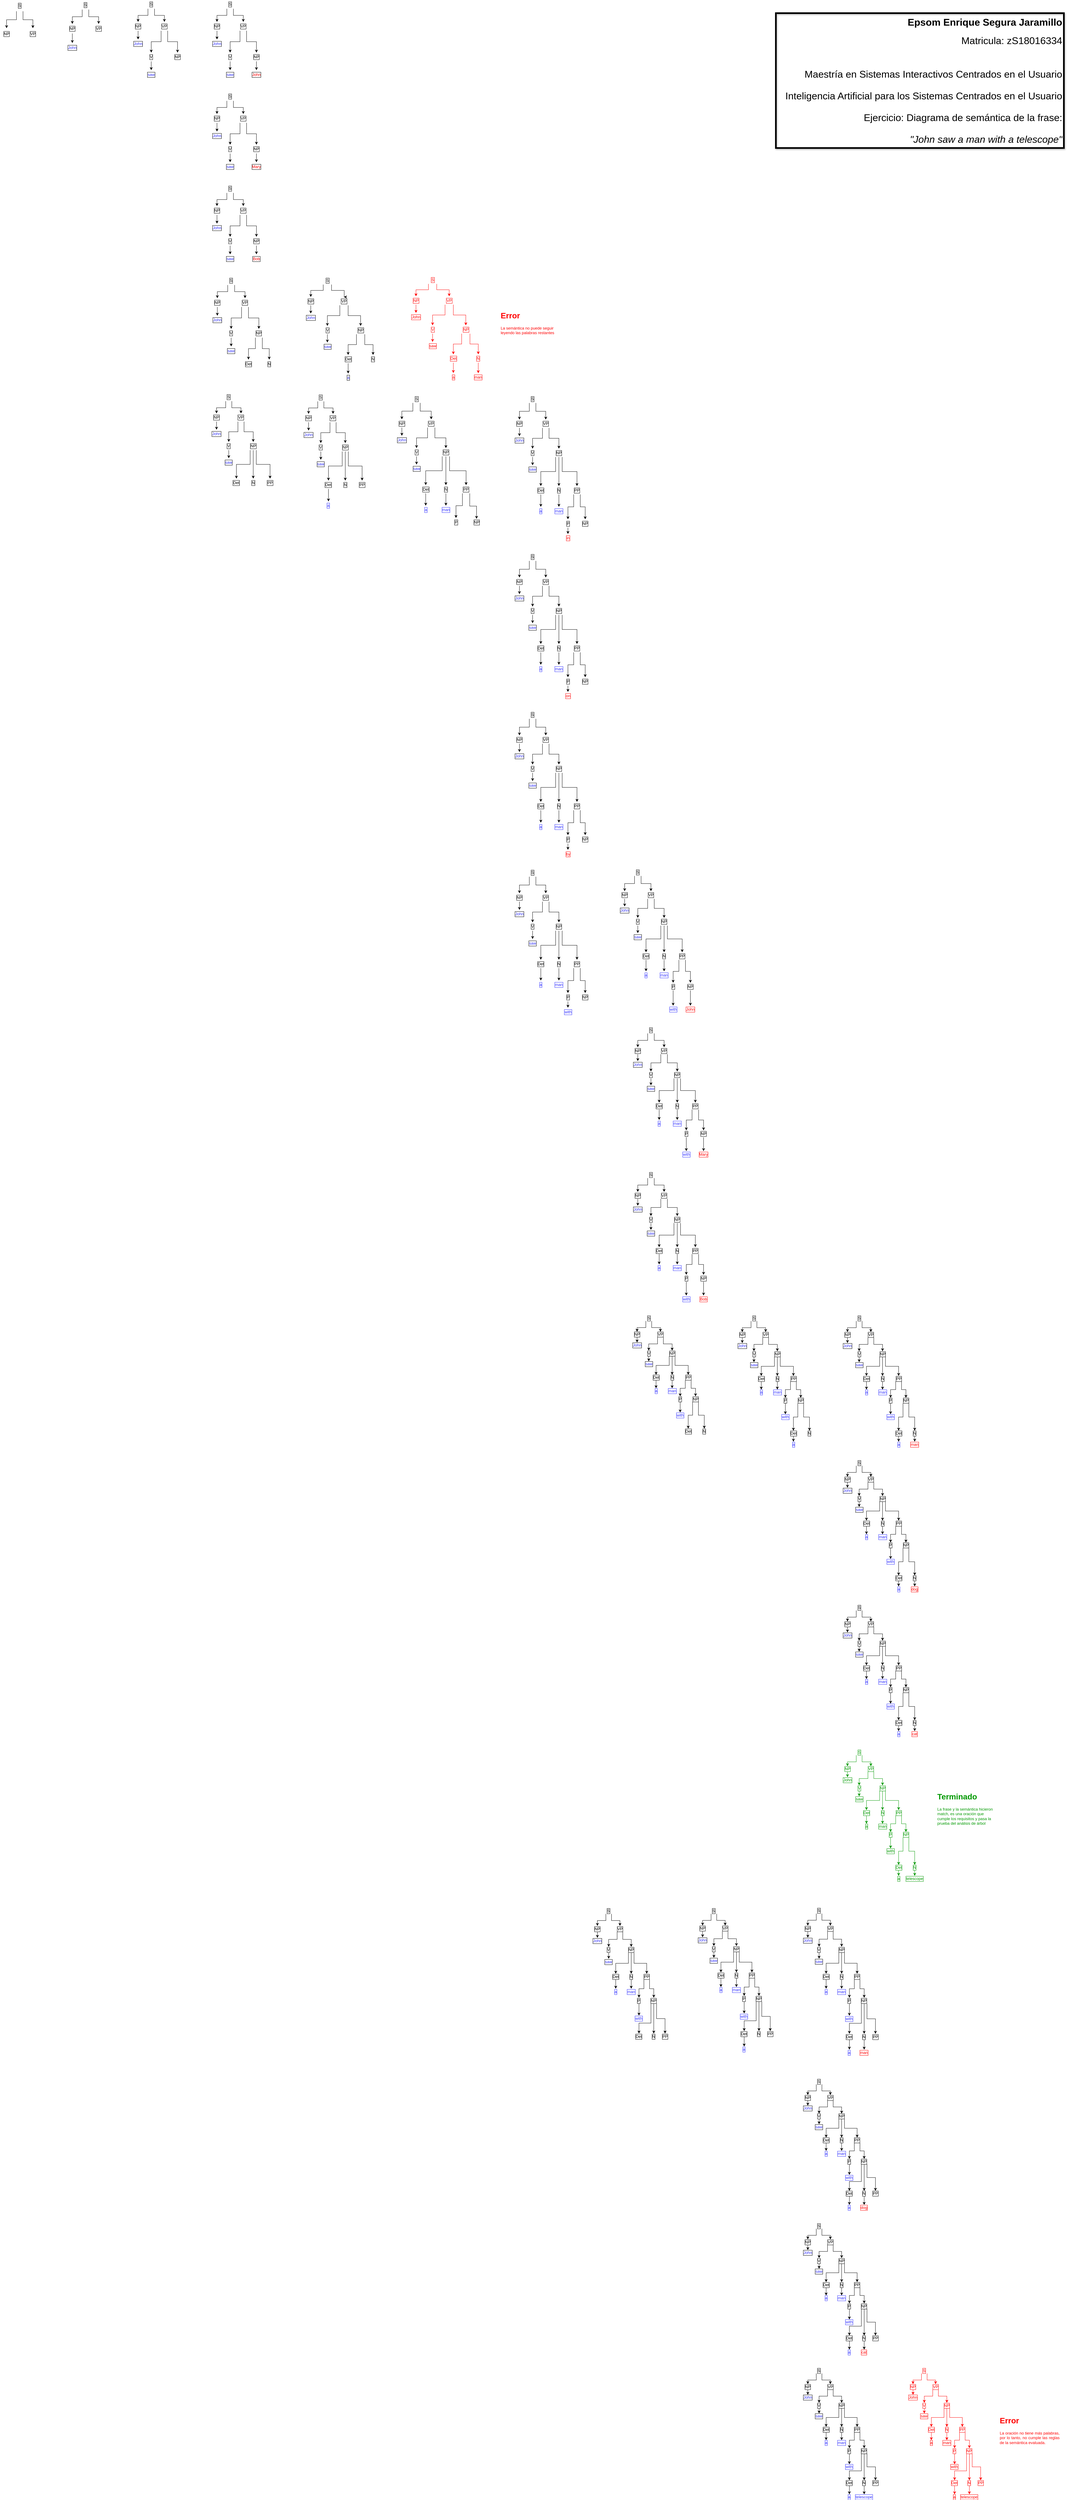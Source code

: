 <mxfile version="10.6.0" type="device"><diagram id="DNcgY_enKCl-gyBCcgOK" name="Página-1"><mxGraphModel dx="758" dy="551" grid="1" gridSize="10" guides="1" tooltips="1" connect="1" arrows="1" fold="1" page="1" pageScale="1" pageWidth="3327" pageHeight="7869" math="0" shadow="0"><root><mxCell id="0"/><mxCell id="1" parent="0"/><mxCell id="wKPxD9lGzkoXBJBUAjOn-226" value="NP" style="text;html=1;strokeColor=none;fillColor=none;align=center;verticalAlign=middle;whiteSpace=wrap;rounded=0;labelBackgroundColor=none;fontColor=#000000;labelBorderColor=#000000;" parent="1" vertex="1"><mxGeometry x="1469.5" y="1617.5" width="40" height="20" as="geometry"/></mxCell><mxCell id="I7HBGW2agPHGJeHoPIRx-1" value="" style="group" parent="1" vertex="1" connectable="0"><mxGeometry x="40" y="40" width="120" height="120" as="geometry"/></mxCell><mxCell id="wKPxD9lGzkoXBJBUAjOn-1" value="S&lt;br&gt;" style="text;html=1;strokeColor=none;fillColor=none;align=center;verticalAlign=middle;whiteSpace=wrap;rounded=0;labelBackgroundColor=none;labelBorderColor=#000000;" parent="I7HBGW2agPHGJeHoPIRx-1" vertex="1"><mxGeometry x="40" width="40" height="34.286" as="geometry"/></mxCell><mxCell id="wKPxD9lGzkoXBJBUAjOn-2" value="NP&lt;br&gt;" style="text;html=1;strokeColor=none;fillColor=none;align=center;verticalAlign=middle;whiteSpace=wrap;rounded=0;labelBackgroundColor=none;labelBorderColor=#000000;" parent="I7HBGW2agPHGJeHoPIRx-1" vertex="1"><mxGeometry y="85.714" width="40" height="34.286" as="geometry"/></mxCell><mxCell id="wKPxD9lGzkoXBJBUAjOn-4" style="edgeStyle=orthogonalEdgeStyle;rounded=0;orthogonalLoop=1;jettySize=auto;html=1;exitX=0.25;exitY=1;exitDx=0;exitDy=0;entryX=0.5;entryY=0;entryDx=0;entryDy=0;labelBackgroundColor=none;labelBorderColor=#000000;" parent="I7HBGW2agPHGJeHoPIRx-1" source="wKPxD9lGzkoXBJBUAjOn-1" target="wKPxD9lGzkoXBJBUAjOn-2" edge="1"><mxGeometry relative="1" as="geometry"/></mxCell><mxCell id="wKPxD9lGzkoXBJBUAjOn-3" value="VP&lt;br&gt;" style="text;html=1;strokeColor=none;fillColor=none;align=center;verticalAlign=middle;whiteSpace=wrap;rounded=0;labelBackgroundColor=none;labelBorderColor=#000000;" parent="I7HBGW2agPHGJeHoPIRx-1" vertex="1"><mxGeometry x="80" y="85.714" width="40" height="34.286" as="geometry"/></mxCell><mxCell id="wKPxD9lGzkoXBJBUAjOn-5" style="edgeStyle=orthogonalEdgeStyle;rounded=0;orthogonalLoop=1;jettySize=auto;html=1;exitX=0.75;exitY=1;exitDx=0;exitDy=0;entryX=0.5;entryY=0;entryDx=0;entryDy=0;labelBackgroundColor=none;labelBorderColor=#000000;" parent="I7HBGW2agPHGJeHoPIRx-1" source="wKPxD9lGzkoXBJBUAjOn-1" target="wKPxD9lGzkoXBJBUAjOn-3" edge="1"><mxGeometry relative="1" as="geometry"/></mxCell><mxCell id="I7HBGW2agPHGJeHoPIRx-2" value="" style="group" parent="1" vertex="1" connectable="0"><mxGeometry x="240" y="40" width="120" height="160" as="geometry"/></mxCell><mxCell id="wKPxD9lGzkoXBJBUAjOn-8" value="S&lt;br&gt;" style="text;html=1;strokeColor=none;fillColor=none;align=center;verticalAlign=middle;whiteSpace=wrap;rounded=0;labelBackgroundColor=none;labelBorderColor=#000000;" parent="I7HBGW2agPHGJeHoPIRx-2" vertex="1"><mxGeometry x="40.0" width="40.0" height="29.091" as="geometry"/></mxCell><mxCell id="wKPxD9lGzkoXBJBUAjOn-9" value="NP&lt;br&gt;" style="text;html=1;strokeColor=none;fillColor=none;align=center;verticalAlign=middle;whiteSpace=wrap;rounded=0;labelBackgroundColor=none;labelBorderColor=#000000;" parent="I7HBGW2agPHGJeHoPIRx-2" vertex="1"><mxGeometry y="72.727" width="40.0" height="29.091" as="geometry"/></mxCell><mxCell id="wKPxD9lGzkoXBJBUAjOn-6" style="edgeStyle=orthogonalEdgeStyle;rounded=0;orthogonalLoop=1;jettySize=auto;html=1;exitX=0.25;exitY=1;exitDx=0;exitDy=0;entryX=0.5;entryY=0;entryDx=0;entryDy=0;labelBackgroundColor=none;labelBorderColor=#000000;" parent="I7HBGW2agPHGJeHoPIRx-2" source="wKPxD9lGzkoXBJBUAjOn-8" target="wKPxD9lGzkoXBJBUAjOn-9" edge="1"><mxGeometry relative="1" as="geometry"/></mxCell><mxCell id="wKPxD9lGzkoXBJBUAjOn-10" value="VP&lt;br&gt;" style="text;html=1;strokeColor=none;fillColor=none;align=center;verticalAlign=middle;whiteSpace=wrap;rounded=0;labelBackgroundColor=none;labelBorderColor=#000000;" parent="I7HBGW2agPHGJeHoPIRx-2" vertex="1"><mxGeometry x="80.0" y="72.727" width="40.0" height="29.091" as="geometry"/></mxCell><mxCell id="wKPxD9lGzkoXBJBUAjOn-7" style="edgeStyle=orthogonalEdgeStyle;rounded=0;orthogonalLoop=1;jettySize=auto;html=1;exitX=0.75;exitY=1;exitDx=0;exitDy=0;entryX=0.5;entryY=0;entryDx=0;entryDy=0;labelBackgroundColor=none;labelBorderColor=#000000;" parent="I7HBGW2agPHGJeHoPIRx-2" source="wKPxD9lGzkoXBJBUAjOn-8" target="wKPxD9lGzkoXBJBUAjOn-10" edge="1"><mxGeometry relative="1" as="geometry"/></mxCell><mxCell id="wKPxD9lGzkoXBJBUAjOn-11" value="John" style="text;html=1;strokeColor=none;fillColor=none;align=center;verticalAlign=middle;whiteSpace=wrap;rounded=0;fontColor=#3333FF;labelBackgroundColor=none;labelBorderColor=#000000;" parent="I7HBGW2agPHGJeHoPIRx-2" vertex="1"><mxGeometry y="130.909" width="40.0" height="29.091" as="geometry"/></mxCell><mxCell id="wKPxD9lGzkoXBJBUAjOn-12" style="edgeStyle=orthogonalEdgeStyle;rounded=0;orthogonalLoop=1;jettySize=auto;html=1;exitX=0.5;exitY=1;exitDx=0;exitDy=0;entryX=0.5;entryY=0;entryDx=0;entryDy=0;fontColor=#3333FF;labelBackgroundColor=none;labelBorderColor=#000000;" parent="I7HBGW2agPHGJeHoPIRx-2" source="wKPxD9lGzkoXBJBUAjOn-9" target="wKPxD9lGzkoXBJBUAjOn-11" edge="1"><mxGeometry relative="1" as="geometry"/></mxCell><mxCell id="I7HBGW2agPHGJeHoPIRx-4" value="" style="group" parent="1" vertex="1" connectable="0"><mxGeometry x="440" y="40" width="160" height="240" as="geometry"/></mxCell><mxCell id="wKPxD9lGzkoXBJBUAjOn-15" value="S&lt;br&gt;" style="text;html=1;strokeColor=none;fillColor=none;align=center;verticalAlign=middle;whiteSpace=wrap;rounded=0;labelBackgroundColor=none;labelBorderColor=#000000;" parent="I7HBGW2agPHGJeHoPIRx-4" vertex="1"><mxGeometry x="40" width="40" height="26.667" as="geometry"/></mxCell><mxCell id="wKPxD9lGzkoXBJBUAjOn-17" value="NP&lt;br&gt;" style="text;html=1;strokeColor=none;fillColor=none;align=center;verticalAlign=middle;whiteSpace=wrap;rounded=0;labelBackgroundColor=none;labelBorderColor=#000000;" parent="I7HBGW2agPHGJeHoPIRx-4" vertex="1"><mxGeometry y="66.667" width="40" height="26.667" as="geometry"/></mxCell><mxCell id="wKPxD9lGzkoXBJBUAjOn-13" style="edgeStyle=orthogonalEdgeStyle;rounded=0;orthogonalLoop=1;jettySize=auto;html=1;exitX=0.25;exitY=1;exitDx=0;exitDy=0;entryX=0.5;entryY=0;entryDx=0;entryDy=0;labelBackgroundColor=none;labelBorderColor=#000000;" parent="I7HBGW2agPHGJeHoPIRx-4" source="wKPxD9lGzkoXBJBUAjOn-15" target="wKPxD9lGzkoXBJBUAjOn-17" edge="1"><mxGeometry relative="1" as="geometry"/></mxCell><mxCell id="wKPxD9lGzkoXBJBUAjOn-18" value="VP&lt;br&gt;" style="text;html=1;strokeColor=none;fillColor=none;align=center;verticalAlign=middle;whiteSpace=wrap;rounded=0;labelBackgroundColor=none;labelBorderColor=#000000;" parent="I7HBGW2agPHGJeHoPIRx-4" vertex="1"><mxGeometry x="80" y="66.667" width="40" height="26.667" as="geometry"/></mxCell><mxCell id="wKPxD9lGzkoXBJBUAjOn-14" style="edgeStyle=orthogonalEdgeStyle;rounded=0;orthogonalLoop=1;jettySize=auto;html=1;exitX=0.75;exitY=1;exitDx=0;exitDy=0;entryX=0.5;entryY=0;entryDx=0;entryDy=0;labelBackgroundColor=none;labelBorderColor=#000000;" parent="I7HBGW2agPHGJeHoPIRx-4" source="wKPxD9lGzkoXBJBUAjOn-15" target="wKPxD9lGzkoXBJBUAjOn-18" edge="1"><mxGeometry relative="1" as="geometry"/></mxCell><mxCell id="wKPxD9lGzkoXBJBUAjOn-19" value="John" style="text;html=1;strokeColor=none;fillColor=none;align=center;verticalAlign=middle;whiteSpace=wrap;rounded=0;fontColor=#3333FF;labelBackgroundColor=none;labelBorderColor=#000000;" parent="I7HBGW2agPHGJeHoPIRx-4" vertex="1"><mxGeometry y="120" width="40" height="26.667" as="geometry"/></mxCell><mxCell id="wKPxD9lGzkoXBJBUAjOn-16" style="edgeStyle=orthogonalEdgeStyle;rounded=0;orthogonalLoop=1;jettySize=auto;html=1;exitX=0.5;exitY=1;exitDx=0;exitDy=0;entryX=0.5;entryY=0;entryDx=0;entryDy=0;fontColor=#3333FF;labelBackgroundColor=none;labelBorderColor=#000000;" parent="I7HBGW2agPHGJeHoPIRx-4" source="wKPxD9lGzkoXBJBUAjOn-17" target="wKPxD9lGzkoXBJBUAjOn-19" edge="1"><mxGeometry relative="1" as="geometry"/></mxCell><mxCell id="wKPxD9lGzkoXBJBUAjOn-20" value="V" style="text;html=1;strokeColor=none;fillColor=none;align=center;verticalAlign=middle;whiteSpace=wrap;rounded=0;fontColor=#000000;labelBackgroundColor=none;labelBorderColor=#000000;" parent="I7HBGW2agPHGJeHoPIRx-4" vertex="1"><mxGeometry x="40" y="160.0" width="40" height="26.667" as="geometry"/></mxCell><mxCell id="wKPxD9lGzkoXBJBUAjOn-22" style="edgeStyle=orthogonalEdgeStyle;rounded=0;orthogonalLoop=1;jettySize=auto;html=1;exitX=0.25;exitY=1;exitDx=0;exitDy=0;entryX=0.5;entryY=0;entryDx=0;entryDy=0;fontColor=#000000;labelBackgroundColor=none;labelBorderColor=#000000;" parent="I7HBGW2agPHGJeHoPIRx-4" source="wKPxD9lGzkoXBJBUAjOn-18" target="wKPxD9lGzkoXBJBUAjOn-20" edge="1"><mxGeometry relative="1" as="geometry"/></mxCell><mxCell id="wKPxD9lGzkoXBJBUAjOn-21" value="NP" style="text;html=1;strokeColor=none;fillColor=none;align=center;verticalAlign=middle;whiteSpace=wrap;rounded=0;fontColor=#000000;labelBackgroundColor=none;labelBorderColor=#000000;" parent="I7HBGW2agPHGJeHoPIRx-4" vertex="1"><mxGeometry x="120" y="160.0" width="40" height="26.667" as="geometry"/></mxCell><mxCell id="wKPxD9lGzkoXBJBUAjOn-23" style="edgeStyle=orthogonalEdgeStyle;rounded=0;orthogonalLoop=1;jettySize=auto;html=1;exitX=0.75;exitY=1;exitDx=0;exitDy=0;entryX=0.5;entryY=0;entryDx=0;entryDy=0;fontColor=#000000;labelBackgroundColor=none;labelBorderColor=#000000;" parent="I7HBGW2agPHGJeHoPIRx-4" source="wKPxD9lGzkoXBJBUAjOn-18" target="wKPxD9lGzkoXBJBUAjOn-21" edge="1"><mxGeometry relative="1" as="geometry"/></mxCell><mxCell id="wKPxD9lGzkoXBJBUAjOn-24" value="saw&lt;br&gt;" style="text;html=1;strokeColor=none;fillColor=none;align=center;verticalAlign=middle;whiteSpace=wrap;rounded=0;fontColor=#3333FF;labelBackgroundColor=none;labelBorderColor=#000000;" parent="I7HBGW2agPHGJeHoPIRx-4" vertex="1"><mxGeometry x="40" y="213.333" width="40" height="26.667" as="geometry"/></mxCell><mxCell id="wKPxD9lGzkoXBJBUAjOn-25" style="edgeStyle=orthogonalEdgeStyle;rounded=0;orthogonalLoop=1;jettySize=auto;html=1;exitX=0.5;exitY=1;exitDx=0;exitDy=0;entryX=0.5;entryY=0;entryDx=0;entryDy=0;fontColor=#000000;labelBackgroundColor=none;labelBorderColor=#000000;" parent="I7HBGW2agPHGJeHoPIRx-4" source="wKPxD9lGzkoXBJBUAjOn-20" target="wKPxD9lGzkoXBJBUAjOn-24" edge="1"><mxGeometry relative="1" as="geometry"/></mxCell><mxCell id="I7HBGW2agPHGJeHoPIRx-5" value="" style="group" parent="1" vertex="1" connectable="0"><mxGeometry x="680" y="40" width="160" height="240" as="geometry"/></mxCell><mxCell id="wKPxD9lGzkoXBJBUAjOn-54" value="S&lt;br&gt;" style="text;html=1;strokeColor=none;fillColor=none;align=center;verticalAlign=middle;whiteSpace=wrap;rounded=0;labelBackgroundColor=none;labelBorderColor=#000000;" parent="I7HBGW2agPHGJeHoPIRx-5" vertex="1"><mxGeometry x="40" width="40" height="26.667" as="geometry"/></mxCell><mxCell id="wKPxD9lGzkoXBJBUAjOn-56" value="NP&lt;br&gt;" style="text;html=1;strokeColor=none;fillColor=none;align=center;verticalAlign=middle;whiteSpace=wrap;rounded=0;labelBackgroundColor=none;labelBorderColor=#000000;" parent="I7HBGW2agPHGJeHoPIRx-5" vertex="1"><mxGeometry y="66.667" width="40" height="26.667" as="geometry"/></mxCell><mxCell id="wKPxD9lGzkoXBJBUAjOn-52" style="edgeStyle=orthogonalEdgeStyle;rounded=0;orthogonalLoop=1;jettySize=auto;html=1;exitX=0.25;exitY=1;exitDx=0;exitDy=0;entryX=0.5;entryY=0;entryDx=0;entryDy=0;labelBackgroundColor=none;labelBorderColor=#000000;" parent="I7HBGW2agPHGJeHoPIRx-5" source="wKPxD9lGzkoXBJBUAjOn-54" target="wKPxD9lGzkoXBJBUAjOn-56" edge="1"><mxGeometry relative="1" as="geometry"/></mxCell><mxCell id="wKPxD9lGzkoXBJBUAjOn-59" value="VP&lt;br&gt;" style="text;html=1;strokeColor=none;fillColor=none;align=center;verticalAlign=middle;whiteSpace=wrap;rounded=0;labelBackgroundColor=none;labelBorderColor=#000000;" parent="I7HBGW2agPHGJeHoPIRx-5" vertex="1"><mxGeometry x="80" y="66.667" width="40" height="26.667" as="geometry"/></mxCell><mxCell id="wKPxD9lGzkoXBJBUAjOn-53" style="edgeStyle=orthogonalEdgeStyle;rounded=0;orthogonalLoop=1;jettySize=auto;html=1;exitX=0.75;exitY=1;exitDx=0;exitDy=0;entryX=0.5;entryY=0;entryDx=0;entryDy=0;labelBackgroundColor=none;labelBorderColor=#000000;" parent="I7HBGW2agPHGJeHoPIRx-5" source="wKPxD9lGzkoXBJBUAjOn-54" target="wKPxD9lGzkoXBJBUAjOn-59" edge="1"><mxGeometry relative="1" as="geometry"/></mxCell><mxCell id="wKPxD9lGzkoXBJBUAjOn-60" value="John" style="text;html=1;strokeColor=none;fillColor=none;align=center;verticalAlign=middle;whiteSpace=wrap;rounded=0;fontColor=#3333FF;labelBackgroundColor=none;labelBorderColor=#000000;" parent="I7HBGW2agPHGJeHoPIRx-5" vertex="1"><mxGeometry y="120" width="40" height="26.667" as="geometry"/></mxCell><mxCell id="wKPxD9lGzkoXBJBUAjOn-55" style="edgeStyle=orthogonalEdgeStyle;rounded=0;orthogonalLoop=1;jettySize=auto;html=1;exitX=0.5;exitY=1;exitDx=0;exitDy=0;entryX=0.5;entryY=0;entryDx=0;entryDy=0;fontColor=#3333FF;labelBackgroundColor=none;labelBorderColor=#000000;" parent="I7HBGW2agPHGJeHoPIRx-5" source="wKPxD9lGzkoXBJBUAjOn-56" target="wKPxD9lGzkoXBJBUAjOn-60" edge="1"><mxGeometry relative="1" as="geometry"/></mxCell><mxCell id="wKPxD9lGzkoXBJBUAjOn-62" value="V" style="text;html=1;strokeColor=none;fillColor=none;align=center;verticalAlign=middle;whiteSpace=wrap;rounded=0;fontColor=#000000;labelBackgroundColor=none;labelBorderColor=#000000;" parent="I7HBGW2agPHGJeHoPIRx-5" vertex="1"><mxGeometry x="40" y="160.0" width="40" height="26.667" as="geometry"/></mxCell><mxCell id="wKPxD9lGzkoXBJBUAjOn-57" style="edgeStyle=orthogonalEdgeStyle;rounded=0;orthogonalLoop=1;jettySize=auto;html=1;exitX=0.25;exitY=1;exitDx=0;exitDy=0;entryX=0.5;entryY=0;entryDx=0;entryDy=0;fontColor=#000000;labelBackgroundColor=none;labelBorderColor=#000000;" parent="I7HBGW2agPHGJeHoPIRx-5" source="wKPxD9lGzkoXBJBUAjOn-59" target="wKPxD9lGzkoXBJBUAjOn-62" edge="1"><mxGeometry relative="1" as="geometry"/></mxCell><mxCell id="wKPxD9lGzkoXBJBUAjOn-63" value="NP" style="text;html=1;strokeColor=none;fillColor=none;align=center;verticalAlign=middle;whiteSpace=wrap;rounded=0;fontColor=#000000;labelBackgroundColor=none;labelBorderColor=#000000;" parent="I7HBGW2agPHGJeHoPIRx-5" vertex="1"><mxGeometry x="120" y="160.0" width="40" height="26.667" as="geometry"/></mxCell><mxCell id="wKPxD9lGzkoXBJBUAjOn-58" style="edgeStyle=orthogonalEdgeStyle;rounded=0;orthogonalLoop=1;jettySize=auto;html=1;exitX=0.75;exitY=1;exitDx=0;exitDy=0;entryX=0.5;entryY=0;entryDx=0;entryDy=0;fontColor=#000000;labelBackgroundColor=none;labelBorderColor=#000000;" parent="I7HBGW2agPHGJeHoPIRx-5" source="wKPxD9lGzkoXBJBUAjOn-59" target="wKPxD9lGzkoXBJBUAjOn-63" edge="1"><mxGeometry relative="1" as="geometry"/></mxCell><mxCell id="wKPxD9lGzkoXBJBUAjOn-64" value="saw&lt;br&gt;" style="text;html=1;strokeColor=none;fillColor=none;align=center;verticalAlign=middle;whiteSpace=wrap;rounded=0;fontColor=#3333FF;labelBackgroundColor=none;labelBorderColor=#000000;" parent="I7HBGW2agPHGJeHoPIRx-5" vertex="1"><mxGeometry x="40" y="213.333" width="40" height="26.667" as="geometry"/></mxCell><mxCell id="wKPxD9lGzkoXBJBUAjOn-61" style="edgeStyle=orthogonalEdgeStyle;rounded=0;orthogonalLoop=1;jettySize=auto;html=1;exitX=0.5;exitY=1;exitDx=0;exitDy=0;entryX=0.5;entryY=0;entryDx=0;entryDy=0;fontColor=#000000;labelBackgroundColor=none;labelBorderColor=#000000;" parent="I7HBGW2agPHGJeHoPIRx-5" source="wKPxD9lGzkoXBJBUAjOn-62" target="wKPxD9lGzkoXBJBUAjOn-64" edge="1"><mxGeometry relative="1" as="geometry"/></mxCell><mxCell id="wKPxD9lGzkoXBJBUAjOn-65" value="John" style="text;html=1;strokeColor=none;fillColor=none;align=center;verticalAlign=middle;whiteSpace=wrap;rounded=0;fontColor=#FF0000;labelBackgroundColor=none;labelBorderColor=#000000;" parent="I7HBGW2agPHGJeHoPIRx-5" vertex="1"><mxGeometry x="120" y="213.333" width="40" height="26.667" as="geometry"/></mxCell><mxCell id="wKPxD9lGzkoXBJBUAjOn-66" style="edgeStyle=orthogonalEdgeStyle;rounded=0;orthogonalLoop=1;jettySize=auto;html=1;exitX=0.5;exitY=1;exitDx=0;exitDy=0;entryX=0.5;entryY=0;entryDx=0;entryDy=0;fontColor=#000000;labelBackgroundColor=none;labelBorderColor=#000000;" parent="I7HBGW2agPHGJeHoPIRx-5" source="wKPxD9lGzkoXBJBUAjOn-63" target="wKPxD9lGzkoXBJBUAjOn-65" edge="1"><mxGeometry relative="1" as="geometry"/></mxCell><mxCell id="I7HBGW2agPHGJeHoPIRx-6" value="" style="group" parent="1" vertex="1" connectable="0"><mxGeometry x="680" y="320" width="160" height="240" as="geometry"/></mxCell><mxCell id="wKPxD9lGzkoXBJBUAjOn-69" value="S&lt;br&gt;" style="text;html=1;strokeColor=none;fillColor=none;align=center;verticalAlign=middle;whiteSpace=wrap;rounded=0;labelBackgroundColor=none;labelBorderColor=#000000;" parent="I7HBGW2agPHGJeHoPIRx-6" vertex="1"><mxGeometry x="40" width="40" height="26.667" as="geometry"/></mxCell><mxCell id="wKPxD9lGzkoXBJBUAjOn-71" value="NP&lt;br&gt;" style="text;html=1;strokeColor=none;fillColor=none;align=center;verticalAlign=middle;whiteSpace=wrap;rounded=0;labelBackgroundColor=none;labelBorderColor=#000000;" parent="I7HBGW2agPHGJeHoPIRx-6" vertex="1"><mxGeometry y="66.667" width="40" height="26.667" as="geometry"/></mxCell><mxCell id="wKPxD9lGzkoXBJBUAjOn-67" style="edgeStyle=orthogonalEdgeStyle;rounded=0;orthogonalLoop=1;jettySize=auto;html=1;exitX=0.25;exitY=1;exitDx=0;exitDy=0;entryX=0.5;entryY=0;entryDx=0;entryDy=0;labelBackgroundColor=none;labelBorderColor=#000000;" parent="I7HBGW2agPHGJeHoPIRx-6" source="wKPxD9lGzkoXBJBUAjOn-69" target="wKPxD9lGzkoXBJBUAjOn-71" edge="1"><mxGeometry relative="1" as="geometry"/></mxCell><mxCell id="wKPxD9lGzkoXBJBUAjOn-74" value="VP&lt;br&gt;" style="text;html=1;strokeColor=none;fillColor=none;align=center;verticalAlign=middle;whiteSpace=wrap;rounded=0;labelBackgroundColor=none;labelBorderColor=#000000;" parent="I7HBGW2agPHGJeHoPIRx-6" vertex="1"><mxGeometry x="80" y="66.667" width="40" height="26.667" as="geometry"/></mxCell><mxCell id="wKPxD9lGzkoXBJBUAjOn-68" style="edgeStyle=orthogonalEdgeStyle;rounded=0;orthogonalLoop=1;jettySize=auto;html=1;exitX=0.75;exitY=1;exitDx=0;exitDy=0;entryX=0.5;entryY=0;entryDx=0;entryDy=0;labelBackgroundColor=none;labelBorderColor=#000000;" parent="I7HBGW2agPHGJeHoPIRx-6" source="wKPxD9lGzkoXBJBUAjOn-69" target="wKPxD9lGzkoXBJBUAjOn-74" edge="1"><mxGeometry relative="1" as="geometry"/></mxCell><mxCell id="wKPxD9lGzkoXBJBUAjOn-75" value="John" style="text;html=1;strokeColor=none;fillColor=none;align=center;verticalAlign=middle;whiteSpace=wrap;rounded=0;fontColor=#3333FF;labelBackgroundColor=none;labelBorderColor=#000000;" parent="I7HBGW2agPHGJeHoPIRx-6" vertex="1"><mxGeometry y="120" width="40" height="26.667" as="geometry"/></mxCell><mxCell id="wKPxD9lGzkoXBJBUAjOn-70" style="edgeStyle=orthogonalEdgeStyle;rounded=0;orthogonalLoop=1;jettySize=auto;html=1;exitX=0.5;exitY=1;exitDx=0;exitDy=0;entryX=0.5;entryY=0;entryDx=0;entryDy=0;fontColor=#3333FF;labelBackgroundColor=none;labelBorderColor=#000000;" parent="I7HBGW2agPHGJeHoPIRx-6" source="wKPxD9lGzkoXBJBUAjOn-71" target="wKPxD9lGzkoXBJBUAjOn-75" edge="1"><mxGeometry relative="1" as="geometry"/></mxCell><mxCell id="wKPxD9lGzkoXBJBUAjOn-77" value="V" style="text;html=1;strokeColor=none;fillColor=none;align=center;verticalAlign=middle;whiteSpace=wrap;rounded=0;fontColor=#000000;labelBackgroundColor=none;labelBorderColor=#000000;" parent="I7HBGW2agPHGJeHoPIRx-6" vertex="1"><mxGeometry x="40" y="160" width="40" height="26.667" as="geometry"/></mxCell><mxCell id="wKPxD9lGzkoXBJBUAjOn-72" style="edgeStyle=orthogonalEdgeStyle;rounded=0;orthogonalLoop=1;jettySize=auto;html=1;exitX=0.25;exitY=1;exitDx=0;exitDy=0;entryX=0.5;entryY=0;entryDx=0;entryDy=0;fontColor=#000000;labelBackgroundColor=none;labelBorderColor=#000000;" parent="I7HBGW2agPHGJeHoPIRx-6" source="wKPxD9lGzkoXBJBUAjOn-74" target="wKPxD9lGzkoXBJBUAjOn-77" edge="1"><mxGeometry relative="1" as="geometry"/></mxCell><mxCell id="wKPxD9lGzkoXBJBUAjOn-79" value="NP" style="text;html=1;strokeColor=none;fillColor=none;align=center;verticalAlign=middle;whiteSpace=wrap;rounded=0;fontColor=#000000;labelBackgroundColor=none;labelBorderColor=#000000;" parent="I7HBGW2agPHGJeHoPIRx-6" vertex="1"><mxGeometry x="120" y="160" width="40" height="26.667" as="geometry"/></mxCell><mxCell id="wKPxD9lGzkoXBJBUAjOn-73" style="edgeStyle=orthogonalEdgeStyle;rounded=0;orthogonalLoop=1;jettySize=auto;html=1;exitX=0.75;exitY=1;exitDx=0;exitDy=0;entryX=0.5;entryY=0;entryDx=0;entryDy=0;fontColor=#000000;labelBackgroundColor=none;labelBorderColor=#000000;" parent="I7HBGW2agPHGJeHoPIRx-6" source="wKPxD9lGzkoXBJBUAjOn-74" target="wKPxD9lGzkoXBJBUAjOn-79" edge="1"><mxGeometry relative="1" as="geometry"/></mxCell><mxCell id="wKPxD9lGzkoXBJBUAjOn-80" value="saw&lt;br&gt;" style="text;html=1;strokeColor=none;fillColor=none;align=center;verticalAlign=middle;whiteSpace=wrap;rounded=0;fontColor=#3333FF;labelBackgroundColor=none;labelBorderColor=#000000;" parent="I7HBGW2agPHGJeHoPIRx-6" vertex="1"><mxGeometry x="40" y="213.333" width="40" height="26.667" as="geometry"/></mxCell><mxCell id="wKPxD9lGzkoXBJBUAjOn-76" style="edgeStyle=orthogonalEdgeStyle;rounded=0;orthogonalLoop=1;jettySize=auto;html=1;exitX=0.5;exitY=1;exitDx=0;exitDy=0;entryX=0.5;entryY=0;entryDx=0;entryDy=0;fontColor=#000000;labelBackgroundColor=none;labelBorderColor=#000000;" parent="I7HBGW2agPHGJeHoPIRx-6" source="wKPxD9lGzkoXBJBUAjOn-77" target="wKPxD9lGzkoXBJBUAjOn-80" edge="1"><mxGeometry relative="1" as="geometry"/></mxCell><mxCell id="wKPxD9lGzkoXBJBUAjOn-81" value="Mary" style="text;html=1;strokeColor=none;fillColor=none;align=center;verticalAlign=middle;whiteSpace=wrap;rounded=0;fontColor=#FF0000;labelBackgroundColor=none;labelBorderColor=#000000;" parent="I7HBGW2agPHGJeHoPIRx-6" vertex="1"><mxGeometry x="120" y="213.333" width="40" height="26.667" as="geometry"/></mxCell><mxCell id="wKPxD9lGzkoXBJBUAjOn-78" style="edgeStyle=orthogonalEdgeStyle;rounded=0;orthogonalLoop=1;jettySize=auto;html=1;exitX=0.5;exitY=1;exitDx=0;exitDy=0;entryX=0.5;entryY=0;entryDx=0;entryDy=0;fontColor=#000000;labelBackgroundColor=none;labelBorderColor=#000000;" parent="I7HBGW2agPHGJeHoPIRx-6" source="wKPxD9lGzkoXBJBUAjOn-79" target="wKPxD9lGzkoXBJBUAjOn-81" edge="1"><mxGeometry relative="1" as="geometry"/></mxCell><mxCell id="I7HBGW2agPHGJeHoPIRx-9" value="" style="group" parent="1" vertex="1" connectable="0"><mxGeometry x="680" y="600" width="160" height="240" as="geometry"/></mxCell><mxCell id="wKPxD9lGzkoXBJBUAjOn-84" value="S&lt;br&gt;" style="text;html=1;strokeColor=none;fillColor=none;align=center;verticalAlign=middle;whiteSpace=wrap;rounded=0;labelBackgroundColor=none;labelBorderColor=#000000;" parent="I7HBGW2agPHGJeHoPIRx-9" vertex="1"><mxGeometry x="40" width="40" height="26.667" as="geometry"/></mxCell><mxCell id="wKPxD9lGzkoXBJBUAjOn-86" value="NP&lt;br&gt;" style="text;html=1;strokeColor=none;fillColor=none;align=center;verticalAlign=middle;whiteSpace=wrap;rounded=0;labelBackgroundColor=none;labelBorderColor=#000000;" parent="I7HBGW2agPHGJeHoPIRx-9" vertex="1"><mxGeometry y="66.667" width="40" height="26.667" as="geometry"/></mxCell><mxCell id="wKPxD9lGzkoXBJBUAjOn-82" style="edgeStyle=orthogonalEdgeStyle;rounded=0;orthogonalLoop=1;jettySize=auto;html=1;exitX=0.25;exitY=1;exitDx=0;exitDy=0;entryX=0.5;entryY=0;entryDx=0;entryDy=0;labelBackgroundColor=none;labelBorderColor=#000000;" parent="I7HBGW2agPHGJeHoPIRx-9" source="wKPxD9lGzkoXBJBUAjOn-84" target="wKPxD9lGzkoXBJBUAjOn-86" edge="1"><mxGeometry relative="1" as="geometry"/></mxCell><mxCell id="wKPxD9lGzkoXBJBUAjOn-89" value="VP&lt;br&gt;" style="text;html=1;strokeColor=none;fillColor=none;align=center;verticalAlign=middle;whiteSpace=wrap;rounded=0;labelBackgroundColor=none;labelBorderColor=#000000;" parent="I7HBGW2agPHGJeHoPIRx-9" vertex="1"><mxGeometry x="80" y="66.667" width="40" height="26.667" as="geometry"/></mxCell><mxCell id="wKPxD9lGzkoXBJBUAjOn-83" style="edgeStyle=orthogonalEdgeStyle;rounded=0;orthogonalLoop=1;jettySize=auto;html=1;exitX=0.75;exitY=1;exitDx=0;exitDy=0;entryX=0.5;entryY=0;entryDx=0;entryDy=0;labelBackgroundColor=none;labelBorderColor=#000000;" parent="I7HBGW2agPHGJeHoPIRx-9" source="wKPxD9lGzkoXBJBUAjOn-84" target="wKPxD9lGzkoXBJBUAjOn-89" edge="1"><mxGeometry relative="1" as="geometry"/></mxCell><mxCell id="wKPxD9lGzkoXBJBUAjOn-90" value="John" style="text;html=1;strokeColor=none;fillColor=none;align=center;verticalAlign=middle;whiteSpace=wrap;rounded=0;fontColor=#3333FF;labelBackgroundColor=none;labelBorderColor=#000000;" parent="I7HBGW2agPHGJeHoPIRx-9" vertex="1"><mxGeometry y="120" width="40" height="26.667" as="geometry"/></mxCell><mxCell id="wKPxD9lGzkoXBJBUAjOn-85" style="edgeStyle=orthogonalEdgeStyle;rounded=0;orthogonalLoop=1;jettySize=auto;html=1;exitX=0.5;exitY=1;exitDx=0;exitDy=0;entryX=0.5;entryY=0;entryDx=0;entryDy=0;fontColor=#3333FF;labelBackgroundColor=none;labelBorderColor=#000000;" parent="I7HBGW2agPHGJeHoPIRx-9" source="wKPxD9lGzkoXBJBUAjOn-86" target="wKPxD9lGzkoXBJBUAjOn-90" edge="1"><mxGeometry relative="1" as="geometry"/></mxCell><mxCell id="wKPxD9lGzkoXBJBUAjOn-92" value="V" style="text;html=1;strokeColor=none;fillColor=none;align=center;verticalAlign=middle;whiteSpace=wrap;rounded=0;fontColor=#000000;labelBackgroundColor=none;labelBorderColor=#000000;" parent="I7HBGW2agPHGJeHoPIRx-9" vertex="1"><mxGeometry x="40" y="160" width="40" height="26.667" as="geometry"/></mxCell><mxCell id="wKPxD9lGzkoXBJBUAjOn-87" style="edgeStyle=orthogonalEdgeStyle;rounded=0;orthogonalLoop=1;jettySize=auto;html=1;exitX=0.25;exitY=1;exitDx=0;exitDy=0;entryX=0.5;entryY=0;entryDx=0;entryDy=0;fontColor=#000000;labelBackgroundColor=none;labelBorderColor=#000000;" parent="I7HBGW2agPHGJeHoPIRx-9" source="wKPxD9lGzkoXBJBUAjOn-89" target="wKPxD9lGzkoXBJBUAjOn-92" edge="1"><mxGeometry relative="1" as="geometry"/></mxCell><mxCell id="wKPxD9lGzkoXBJBUAjOn-94" value="NP" style="text;html=1;strokeColor=none;fillColor=none;align=center;verticalAlign=middle;whiteSpace=wrap;rounded=0;fontColor=#000000;labelBackgroundColor=none;labelBorderColor=#000000;" parent="I7HBGW2agPHGJeHoPIRx-9" vertex="1"><mxGeometry x="120" y="160" width="40" height="26.667" as="geometry"/></mxCell><mxCell id="wKPxD9lGzkoXBJBUAjOn-88" style="edgeStyle=orthogonalEdgeStyle;rounded=0;orthogonalLoop=1;jettySize=auto;html=1;exitX=0.75;exitY=1;exitDx=0;exitDy=0;entryX=0.5;entryY=0;entryDx=0;entryDy=0;fontColor=#000000;labelBackgroundColor=none;labelBorderColor=#000000;" parent="I7HBGW2agPHGJeHoPIRx-9" source="wKPxD9lGzkoXBJBUAjOn-89" target="wKPxD9lGzkoXBJBUAjOn-94" edge="1"><mxGeometry relative="1" as="geometry"/></mxCell><mxCell id="wKPxD9lGzkoXBJBUAjOn-95" value="saw&lt;br&gt;" style="text;html=1;strokeColor=none;fillColor=none;align=center;verticalAlign=middle;whiteSpace=wrap;rounded=0;fontColor=#3333FF;labelBackgroundColor=none;labelBorderColor=#000000;" parent="I7HBGW2agPHGJeHoPIRx-9" vertex="1"><mxGeometry x="40" y="213.333" width="40" height="26.667" as="geometry"/></mxCell><mxCell id="wKPxD9lGzkoXBJBUAjOn-91" style="edgeStyle=orthogonalEdgeStyle;rounded=0;orthogonalLoop=1;jettySize=auto;html=1;exitX=0.5;exitY=1;exitDx=0;exitDy=0;entryX=0.5;entryY=0;entryDx=0;entryDy=0;fontColor=#000000;labelBackgroundColor=none;labelBorderColor=#000000;" parent="I7HBGW2agPHGJeHoPIRx-9" source="wKPxD9lGzkoXBJBUAjOn-92" target="wKPxD9lGzkoXBJBUAjOn-95" edge="1"><mxGeometry relative="1" as="geometry"/></mxCell><mxCell id="wKPxD9lGzkoXBJBUAjOn-96" value="Bob" style="text;html=1;strokeColor=none;fillColor=none;align=center;verticalAlign=middle;whiteSpace=wrap;rounded=0;fontColor=#FF0000;labelBackgroundColor=none;labelBorderColor=#000000;" parent="I7HBGW2agPHGJeHoPIRx-9" vertex="1"><mxGeometry x="120" y="213.333" width="40" height="26.667" as="geometry"/></mxCell><mxCell id="wKPxD9lGzkoXBJBUAjOn-93" style="edgeStyle=orthogonalEdgeStyle;rounded=0;orthogonalLoop=1;jettySize=auto;html=1;exitX=0.5;exitY=1;exitDx=0;exitDy=0;entryX=0.5;entryY=0;entryDx=0;entryDy=0;fontColor=#000000;labelBackgroundColor=none;labelBorderColor=#000000;" parent="I7HBGW2agPHGJeHoPIRx-9" source="wKPxD9lGzkoXBJBUAjOn-94" target="wKPxD9lGzkoXBJBUAjOn-96" edge="1"><mxGeometry relative="1" as="geometry"/></mxCell><mxCell id="I7HBGW2agPHGJeHoPIRx-10" value="" style="group" parent="1" vertex="1" connectable="0"><mxGeometry x="680" y="880" width="200" height="280" as="geometry"/></mxCell><mxCell id="wKPxD9lGzkoXBJBUAjOn-99" value="S&lt;br&gt;" style="text;html=1;strokeColor=none;fillColor=none;align=center;verticalAlign=middle;whiteSpace=wrap;rounded=0;labelBackgroundColor=none;labelBorderColor=#000000;" parent="I7HBGW2agPHGJeHoPIRx-10" vertex="1"><mxGeometry x="42.105" width="42.105" height="26.667" as="geometry"/></mxCell><mxCell id="wKPxD9lGzkoXBJBUAjOn-101" value="NP&lt;br&gt;" style="text;html=1;strokeColor=none;fillColor=none;align=center;verticalAlign=middle;whiteSpace=wrap;rounded=0;labelBackgroundColor=none;labelBorderColor=#000000;" parent="I7HBGW2agPHGJeHoPIRx-10" vertex="1"><mxGeometry y="66.667" width="42.105" height="26.667" as="geometry"/></mxCell><mxCell id="wKPxD9lGzkoXBJBUAjOn-97" style="edgeStyle=orthogonalEdgeStyle;rounded=0;orthogonalLoop=1;jettySize=auto;html=1;exitX=0.25;exitY=1;exitDx=0;exitDy=0;entryX=0.5;entryY=0;entryDx=0;entryDy=0;labelBackgroundColor=none;labelBorderColor=#000000;" parent="I7HBGW2agPHGJeHoPIRx-10" source="wKPxD9lGzkoXBJBUAjOn-99" target="wKPxD9lGzkoXBJBUAjOn-101" edge="1"><mxGeometry relative="1" as="geometry"/></mxCell><mxCell id="wKPxD9lGzkoXBJBUAjOn-104" value="VP&lt;br&gt;" style="text;html=1;strokeColor=none;fillColor=none;align=center;verticalAlign=middle;whiteSpace=wrap;rounded=0;labelBackgroundColor=none;labelBorderColor=#000000;" parent="I7HBGW2agPHGJeHoPIRx-10" vertex="1"><mxGeometry x="84.211" y="66.667" width="42.105" height="26.667" as="geometry"/></mxCell><mxCell id="wKPxD9lGzkoXBJBUAjOn-98" style="edgeStyle=orthogonalEdgeStyle;rounded=0;orthogonalLoop=1;jettySize=auto;html=1;exitX=0.75;exitY=1;exitDx=0;exitDy=0;entryX=0.5;entryY=0;entryDx=0;entryDy=0;labelBackgroundColor=none;labelBorderColor=#000000;" parent="I7HBGW2agPHGJeHoPIRx-10" source="wKPxD9lGzkoXBJBUAjOn-99" target="wKPxD9lGzkoXBJBUAjOn-104" edge="1"><mxGeometry relative="1" as="geometry"/></mxCell><mxCell id="wKPxD9lGzkoXBJBUAjOn-105" value="John" style="text;html=1;strokeColor=none;fillColor=none;align=center;verticalAlign=middle;whiteSpace=wrap;rounded=0;fontColor=#3333FF;labelBackgroundColor=none;labelBorderColor=#000000;" parent="I7HBGW2agPHGJeHoPIRx-10" vertex="1"><mxGeometry y="120" width="42.105" height="26.667" as="geometry"/></mxCell><mxCell id="wKPxD9lGzkoXBJBUAjOn-100" style="edgeStyle=orthogonalEdgeStyle;rounded=0;orthogonalLoop=1;jettySize=auto;html=1;exitX=0.5;exitY=1;exitDx=0;exitDy=0;entryX=0.5;entryY=0;entryDx=0;entryDy=0;fontColor=#3333FF;labelBackgroundColor=none;labelBorderColor=#000000;" parent="I7HBGW2agPHGJeHoPIRx-10" source="wKPxD9lGzkoXBJBUAjOn-101" target="wKPxD9lGzkoXBJBUAjOn-105" edge="1"><mxGeometry relative="1" as="geometry"/></mxCell><mxCell id="wKPxD9lGzkoXBJBUAjOn-107" value="V" style="text;html=1;strokeColor=none;fillColor=none;align=center;verticalAlign=middle;whiteSpace=wrap;rounded=0;fontColor=#000000;labelBackgroundColor=none;labelBorderColor=#000000;" parent="I7HBGW2agPHGJeHoPIRx-10" vertex="1"><mxGeometry x="42.105" y="160" width="42.105" height="26.667" as="geometry"/></mxCell><mxCell id="wKPxD9lGzkoXBJBUAjOn-102" style="edgeStyle=orthogonalEdgeStyle;rounded=0;orthogonalLoop=1;jettySize=auto;html=1;exitX=0.25;exitY=1;exitDx=0;exitDy=0;entryX=0.5;entryY=0;entryDx=0;entryDy=0;fontColor=#000000;labelBackgroundColor=none;labelBorderColor=#000000;" parent="I7HBGW2agPHGJeHoPIRx-10" source="wKPxD9lGzkoXBJBUAjOn-104" target="wKPxD9lGzkoXBJBUAjOn-107" edge="1"><mxGeometry relative="1" as="geometry"/></mxCell><mxCell id="wKPxD9lGzkoXBJBUAjOn-109" value="NP" style="text;html=1;strokeColor=none;fillColor=none;align=center;verticalAlign=middle;whiteSpace=wrap;rounded=0;fontColor=#000000;labelBackgroundColor=none;labelBorderColor=#000000;" parent="I7HBGW2agPHGJeHoPIRx-10" vertex="1"><mxGeometry x="126.316" y="160" width="42.105" height="26.667" as="geometry"/></mxCell><mxCell id="wKPxD9lGzkoXBJBUAjOn-103" style="edgeStyle=orthogonalEdgeStyle;rounded=0;orthogonalLoop=1;jettySize=auto;html=1;exitX=0.75;exitY=1;exitDx=0;exitDy=0;entryX=0.5;entryY=0;entryDx=0;entryDy=0;fontColor=#000000;labelBackgroundColor=none;labelBorderColor=#000000;" parent="I7HBGW2agPHGJeHoPIRx-10" source="wKPxD9lGzkoXBJBUAjOn-104" target="wKPxD9lGzkoXBJBUAjOn-109" edge="1"><mxGeometry relative="1" as="geometry"/></mxCell><mxCell id="wKPxD9lGzkoXBJBUAjOn-110" value="saw&lt;br&gt;" style="text;html=1;strokeColor=none;fillColor=none;align=center;verticalAlign=middle;whiteSpace=wrap;rounded=0;fontColor=#3333FF;labelBackgroundColor=none;labelBorderColor=#000000;" parent="I7HBGW2agPHGJeHoPIRx-10" vertex="1"><mxGeometry x="42.105" y="213.333" width="42.105" height="26.667" as="geometry"/></mxCell><mxCell id="wKPxD9lGzkoXBJBUAjOn-106" style="edgeStyle=orthogonalEdgeStyle;rounded=0;orthogonalLoop=1;jettySize=auto;html=1;exitX=0.5;exitY=1;exitDx=0;exitDy=0;entryX=0.5;entryY=0;entryDx=0;entryDy=0;fontColor=#000000;labelBackgroundColor=none;labelBorderColor=#000000;" parent="I7HBGW2agPHGJeHoPIRx-10" source="wKPxD9lGzkoXBJBUAjOn-107" target="wKPxD9lGzkoXBJBUAjOn-110" edge="1"><mxGeometry relative="1" as="geometry"/></mxCell><mxCell id="wKPxD9lGzkoXBJBUAjOn-112" value="Det" style="text;html=1;strokeColor=none;fillColor=none;align=center;verticalAlign=middle;whiteSpace=wrap;rounded=0;fontColor=#000000;labelBackgroundColor=none;labelBorderColor=#000000;" parent="I7HBGW2agPHGJeHoPIRx-10" vertex="1"><mxGeometry x="94.737" y="253.333" width="42.105" height="26.667" as="geometry"/></mxCell><mxCell id="wKPxD9lGzkoXBJBUAjOn-114" style="edgeStyle=orthogonalEdgeStyle;rounded=0;orthogonalLoop=1;jettySize=auto;html=1;exitX=0.25;exitY=1;exitDx=0;exitDy=0;entryX=0.5;entryY=0;entryDx=0;entryDy=0;fontColor=#000000;labelBackgroundColor=none;labelBorderColor=#000000;" parent="I7HBGW2agPHGJeHoPIRx-10" source="wKPxD9lGzkoXBJBUAjOn-109" target="wKPxD9lGzkoXBJBUAjOn-112" edge="1"><mxGeometry relative="1" as="geometry"/></mxCell><mxCell id="wKPxD9lGzkoXBJBUAjOn-113" value="N" style="text;html=1;strokeColor=none;fillColor=none;align=center;verticalAlign=middle;whiteSpace=wrap;rounded=0;fontColor=#000000;labelBackgroundColor=none;labelBorderColor=#000000;" parent="I7HBGW2agPHGJeHoPIRx-10" vertex="1"><mxGeometry x="157.895" y="253.333" width="42.105" height="26.667" as="geometry"/></mxCell><mxCell id="wKPxD9lGzkoXBJBUAjOn-115" style="edgeStyle=orthogonalEdgeStyle;rounded=0;orthogonalLoop=1;jettySize=auto;html=1;exitX=0.75;exitY=1;exitDx=0;exitDy=0;entryX=0.5;entryY=0;entryDx=0;entryDy=0;fontColor=#000000;labelBackgroundColor=none;labelBorderColor=#000000;" parent="I7HBGW2agPHGJeHoPIRx-10" source="wKPxD9lGzkoXBJBUAjOn-109" target="wKPxD9lGzkoXBJBUAjOn-113" edge="1"><mxGeometry relative="1" as="geometry"/></mxCell><mxCell id="I7HBGW2agPHGJeHoPIRx-11" value="" style="group" parent="1" vertex="1" connectable="0"><mxGeometry x="960" y="880" width="240" height="321" as="geometry"/></mxCell><mxCell id="wKPxD9lGzkoXBJBUAjOn-118" value="S&lt;br&gt;" style="text;html=1;strokeColor=none;fillColor=none;align=center;verticalAlign=middle;whiteSpace=wrap;rounded=0;labelBackgroundColor=none;labelBorderColor=#000000;" parent="I7HBGW2agPHGJeHoPIRx-11" vertex="1"><mxGeometry x="50.526" width="50.526" height="25.176" as="geometry"/></mxCell><mxCell id="wKPxD9lGzkoXBJBUAjOn-120" value="NP&lt;br&gt;" style="text;html=1;strokeColor=none;fillColor=none;align=center;verticalAlign=middle;whiteSpace=wrap;rounded=0;labelBackgroundColor=none;labelBorderColor=#000000;" parent="I7HBGW2agPHGJeHoPIRx-11" vertex="1"><mxGeometry y="62.941" width="50.526" height="25.176" as="geometry"/></mxCell><mxCell id="wKPxD9lGzkoXBJBUAjOn-116" style="edgeStyle=orthogonalEdgeStyle;rounded=0;orthogonalLoop=1;jettySize=auto;html=1;exitX=0.25;exitY=1;exitDx=0;exitDy=0;entryX=0.5;entryY=0;entryDx=0;entryDy=0;labelBackgroundColor=none;labelBorderColor=#000000;" parent="I7HBGW2agPHGJeHoPIRx-11" source="wKPxD9lGzkoXBJBUAjOn-118" target="wKPxD9lGzkoXBJBUAjOn-120" edge="1"><mxGeometry relative="1" as="geometry"><Array as="points"><mxPoint x="63" y="43"/><mxPoint x="25" y="43"/></Array></mxGeometry></mxCell><mxCell id="wKPxD9lGzkoXBJBUAjOn-123" value="VP&lt;br&gt;" style="text;html=1;strokeColor=none;fillColor=none;align=center;verticalAlign=middle;whiteSpace=wrap;rounded=0;labelBackgroundColor=none;labelBorderColor=#000000;" parent="I7HBGW2agPHGJeHoPIRx-11" vertex="1"><mxGeometry x="101.053" y="62.941" width="50.526" height="25.176" as="geometry"/></mxCell><mxCell id="wKPxD9lGzkoXBJBUAjOn-117" style="edgeStyle=orthogonalEdgeStyle;rounded=0;orthogonalLoop=1;jettySize=auto;html=1;exitX=0.75;exitY=1;exitDx=0;exitDy=0;labelBackgroundColor=none;labelBorderColor=#000000;" parent="I7HBGW2agPHGJeHoPIRx-11" source="wKPxD9lGzkoXBJBUAjOn-118" edge="1"><mxGeometry relative="1" as="geometry"><mxPoint x="126" y="63" as="targetPoint"/><Array as="points"><mxPoint x="88" y="43"/><mxPoint x="127" y="43"/></Array></mxGeometry></mxCell><mxCell id="wKPxD9lGzkoXBJBUAjOn-124" value="John" style="text;html=1;strokeColor=none;fillColor=none;align=center;verticalAlign=middle;whiteSpace=wrap;rounded=0;fontColor=#3333FF;labelBackgroundColor=none;labelBorderColor=#000000;" parent="I7HBGW2agPHGJeHoPIRx-11" vertex="1"><mxGeometry y="113.294" width="50.526" height="25.176" as="geometry"/></mxCell><mxCell id="wKPxD9lGzkoXBJBUAjOn-119" style="edgeStyle=orthogonalEdgeStyle;rounded=0;orthogonalLoop=1;jettySize=auto;html=1;exitX=0.5;exitY=1;exitDx=0;exitDy=0;entryX=0.5;entryY=0;entryDx=0;entryDy=0;fontColor=#3333FF;labelBackgroundColor=none;labelBorderColor=#000000;" parent="I7HBGW2agPHGJeHoPIRx-11" source="wKPxD9lGzkoXBJBUAjOn-120" target="wKPxD9lGzkoXBJBUAjOn-124" edge="1"><mxGeometry relative="1" as="geometry"/></mxCell><mxCell id="wKPxD9lGzkoXBJBUAjOn-126" value="V" style="text;html=1;strokeColor=none;fillColor=none;align=center;verticalAlign=middle;whiteSpace=wrap;rounded=0;fontColor=#000000;labelBackgroundColor=none;labelBorderColor=#000000;" parent="I7HBGW2agPHGJeHoPIRx-11" vertex="1"><mxGeometry x="50.526" y="151.059" width="50.526" height="25.176" as="geometry"/></mxCell><mxCell id="wKPxD9lGzkoXBJBUAjOn-121" style="edgeStyle=orthogonalEdgeStyle;rounded=0;orthogonalLoop=1;jettySize=auto;html=1;exitX=0.25;exitY=1;exitDx=0;exitDy=0;entryX=0.5;entryY=0;entryDx=0;entryDy=0;fontColor=#000000;labelBackgroundColor=none;labelBorderColor=#000000;" parent="I7HBGW2agPHGJeHoPIRx-11" source="wKPxD9lGzkoXBJBUAjOn-123" target="wKPxD9lGzkoXBJBUAjOn-126" edge="1"><mxGeometry relative="1" as="geometry"/></mxCell><mxCell id="wKPxD9lGzkoXBJBUAjOn-129" value="NP" style="text;html=1;strokeColor=none;fillColor=none;align=center;verticalAlign=middle;whiteSpace=wrap;rounded=0;fontColor=#000000;labelBackgroundColor=none;labelBorderColor=#000000;" parent="I7HBGW2agPHGJeHoPIRx-11" vertex="1"><mxGeometry x="151.579" y="151.059" width="50.526" height="25.176" as="geometry"/></mxCell><mxCell id="wKPxD9lGzkoXBJBUAjOn-122" style="edgeStyle=orthogonalEdgeStyle;rounded=0;orthogonalLoop=1;jettySize=auto;html=1;exitX=0.75;exitY=1;exitDx=0;exitDy=0;entryX=0.5;entryY=0;entryDx=0;entryDy=0;fontColor=#000000;labelBackgroundColor=none;labelBorderColor=#000000;" parent="I7HBGW2agPHGJeHoPIRx-11" source="wKPxD9lGzkoXBJBUAjOn-123" target="wKPxD9lGzkoXBJBUAjOn-129" edge="1"><mxGeometry relative="1" as="geometry"/></mxCell><mxCell id="wKPxD9lGzkoXBJBUAjOn-130" value="saw&lt;br&gt;" style="text;html=1;strokeColor=none;fillColor=none;align=center;verticalAlign=middle;whiteSpace=wrap;rounded=0;fontColor=#3333FF;labelBackgroundColor=none;labelBorderColor=#000000;" parent="I7HBGW2agPHGJeHoPIRx-11" vertex="1"><mxGeometry x="50.526" y="201.412" width="50.526" height="25.176" as="geometry"/></mxCell><mxCell id="wKPxD9lGzkoXBJBUAjOn-125" style="edgeStyle=orthogonalEdgeStyle;rounded=0;orthogonalLoop=1;jettySize=auto;html=1;exitX=0.5;exitY=1;exitDx=0;exitDy=0;entryX=0.5;entryY=0;entryDx=0;entryDy=0;fontColor=#000000;labelBackgroundColor=none;labelBorderColor=#000000;" parent="I7HBGW2agPHGJeHoPIRx-11" source="wKPxD9lGzkoXBJBUAjOn-126" target="wKPxD9lGzkoXBJBUAjOn-130" edge="1"><mxGeometry relative="1" as="geometry"/></mxCell><mxCell id="wKPxD9lGzkoXBJBUAjOn-131" value="Det" style="text;html=1;strokeColor=none;fillColor=none;align=center;verticalAlign=middle;whiteSpace=wrap;rounded=0;fontColor=#000000;labelBackgroundColor=none;labelBorderColor=#000000;" parent="I7HBGW2agPHGJeHoPIRx-11" vertex="1"><mxGeometry x="113.684" y="239.176" width="50.526" height="25.176" as="geometry"/></mxCell><mxCell id="wKPxD9lGzkoXBJBUAjOn-127" style="edgeStyle=orthogonalEdgeStyle;rounded=0;orthogonalLoop=1;jettySize=auto;html=1;exitX=0.25;exitY=1;exitDx=0;exitDy=0;entryX=0.5;entryY=0;entryDx=0;entryDy=0;fontColor=#000000;labelBackgroundColor=none;labelBorderColor=#000000;" parent="I7HBGW2agPHGJeHoPIRx-11" source="wKPxD9lGzkoXBJBUAjOn-129" target="wKPxD9lGzkoXBJBUAjOn-131" edge="1"><mxGeometry relative="1" as="geometry"/></mxCell><mxCell id="wKPxD9lGzkoXBJBUAjOn-132" value="N" style="text;html=1;strokeColor=none;fillColor=none;align=center;verticalAlign=middle;whiteSpace=wrap;rounded=0;fontColor=#000000;labelBorderColor=#000000;" parent="I7HBGW2agPHGJeHoPIRx-11" vertex="1"><mxGeometry x="189.474" y="239.176" width="50.526" height="25.176" as="geometry"/></mxCell><mxCell id="wKPxD9lGzkoXBJBUAjOn-128" style="edgeStyle=orthogonalEdgeStyle;rounded=0;orthogonalLoop=1;jettySize=auto;html=1;exitX=0.75;exitY=1;exitDx=0;exitDy=0;entryX=0.5;entryY=0;entryDx=0;entryDy=0;fontColor=#000000;labelBackgroundColor=none;labelBorderColor=#000000;" parent="I7HBGW2agPHGJeHoPIRx-11" source="wKPxD9lGzkoXBJBUAjOn-129" target="wKPxD9lGzkoXBJBUAjOn-132" edge="1"><mxGeometry relative="1" as="geometry"/></mxCell><mxCell id="wKPxD9lGzkoXBJBUAjOn-133" value="a" style="text;html=1;strokeColor=none;fillColor=none;align=center;verticalAlign=middle;whiteSpace=wrap;rounded=0;fontColor=#3333FF;labelBackgroundColor=none;labelBorderColor=#000000;" parent="I7HBGW2agPHGJeHoPIRx-11" vertex="1"><mxGeometry x="113.684" y="295.824" width="50.526" height="25.176" as="geometry"/></mxCell><mxCell id="wKPxD9lGzkoXBJBUAjOn-134" style="edgeStyle=orthogonalEdgeStyle;rounded=0;orthogonalLoop=1;jettySize=auto;html=1;exitX=0.5;exitY=1;exitDx=0;exitDy=0;entryX=0.5;entryY=0;entryDx=0;entryDy=0;fontColor=#3333FF;labelBackgroundColor=none;labelBorderColor=#000000;" parent="I7HBGW2agPHGJeHoPIRx-11" source="wKPxD9lGzkoXBJBUAjOn-131" target="wKPxD9lGzkoXBJBUAjOn-133" edge="1"><mxGeometry relative="1" as="geometry"/></mxCell><mxCell id="I7HBGW2agPHGJeHoPIRx-17" value="" style="group" parent="1" vertex="1" connectable="0"><mxGeometry x="680" y="1235" width="200" height="285" as="geometry"/></mxCell><mxCell id="wKPxD9lGzkoXBJBUAjOn-158" value="S&lt;br&gt;" style="text;html=1;strokeColor=none;fillColor=none;align=center;verticalAlign=middle;whiteSpace=wrap;rounded=0;labelBackgroundColor=none;labelBorderColor=#000000;" parent="I7HBGW2agPHGJeHoPIRx-17" vertex="1"><mxGeometry x="37.209" width="37.209" height="24.783" as="geometry"/></mxCell><mxCell id="wKPxD9lGzkoXBJBUAjOn-160" value="NP&lt;br&gt;" style="text;html=1;strokeColor=none;fillColor=none;align=center;verticalAlign=middle;whiteSpace=wrap;rounded=0;labelBackgroundColor=none;labelBorderColor=#000000;" parent="I7HBGW2agPHGJeHoPIRx-17" vertex="1"><mxGeometry y="61.957" width="37.209" height="24.783" as="geometry"/></mxCell><mxCell id="wKPxD9lGzkoXBJBUAjOn-156" style="edgeStyle=orthogonalEdgeStyle;rounded=0;orthogonalLoop=1;jettySize=auto;html=1;exitX=0.25;exitY=1;exitDx=0;exitDy=0;entryX=0.5;entryY=0;entryDx=0;entryDy=0;labelBackgroundColor=none;labelBorderColor=#000000;" parent="I7HBGW2agPHGJeHoPIRx-17" source="wKPxD9lGzkoXBJBUAjOn-158" target="wKPxD9lGzkoXBJBUAjOn-160" edge="1"><mxGeometry relative="1" as="geometry"/></mxCell><mxCell id="wKPxD9lGzkoXBJBUAjOn-163" value="VP&lt;br&gt;" style="text;html=1;strokeColor=none;fillColor=none;align=center;verticalAlign=middle;whiteSpace=wrap;rounded=0;labelBackgroundColor=none;labelBorderColor=#000000;" parent="I7HBGW2agPHGJeHoPIRx-17" vertex="1"><mxGeometry x="74.419" y="61.957" width="37.209" height="24.783" as="geometry"/></mxCell><mxCell id="wKPxD9lGzkoXBJBUAjOn-157" style="edgeStyle=orthogonalEdgeStyle;rounded=0;orthogonalLoop=1;jettySize=auto;html=1;exitX=0.75;exitY=1;exitDx=0;exitDy=0;entryX=0.5;entryY=0;entryDx=0;entryDy=0;labelBackgroundColor=none;labelBorderColor=#000000;" parent="I7HBGW2agPHGJeHoPIRx-17" source="wKPxD9lGzkoXBJBUAjOn-158" target="wKPxD9lGzkoXBJBUAjOn-163" edge="1"><mxGeometry relative="1" as="geometry"/></mxCell><mxCell id="wKPxD9lGzkoXBJBUAjOn-164" value="John" style="text;html=1;strokeColor=none;fillColor=none;align=center;verticalAlign=middle;whiteSpace=wrap;rounded=0;fontColor=#3333FF;labelBackgroundColor=none;labelBorderColor=#000000;" parent="I7HBGW2agPHGJeHoPIRx-17" vertex="1"><mxGeometry y="111.522" width="37.209" height="24.783" as="geometry"/></mxCell><mxCell id="wKPxD9lGzkoXBJBUAjOn-159" style="edgeStyle=orthogonalEdgeStyle;rounded=0;orthogonalLoop=1;jettySize=auto;html=1;exitX=0.5;exitY=1;exitDx=0;exitDy=0;entryX=0.5;entryY=0;entryDx=0;entryDy=0;fontColor=#3333FF;labelBackgroundColor=none;labelBorderColor=#000000;" parent="I7HBGW2agPHGJeHoPIRx-17" source="wKPxD9lGzkoXBJBUAjOn-160" target="wKPxD9lGzkoXBJBUAjOn-164" edge="1"><mxGeometry relative="1" as="geometry"/></mxCell><mxCell id="wKPxD9lGzkoXBJBUAjOn-166" value="V" style="text;html=1;strokeColor=none;fillColor=none;align=center;verticalAlign=middle;whiteSpace=wrap;rounded=0;fontColor=#000000;labelBackgroundColor=none;labelBorderColor=#000000;" parent="I7HBGW2agPHGJeHoPIRx-17" vertex="1"><mxGeometry x="37.209" y="148.696" width="37.209" height="24.783" as="geometry"/></mxCell><mxCell id="wKPxD9lGzkoXBJBUAjOn-161" style="edgeStyle=orthogonalEdgeStyle;rounded=0;orthogonalLoop=1;jettySize=auto;html=1;exitX=0.25;exitY=1;exitDx=0;exitDy=0;entryX=0.5;entryY=0;entryDx=0;entryDy=0;fontColor=#000000;labelBackgroundColor=none;labelBorderColor=#000000;" parent="I7HBGW2agPHGJeHoPIRx-17" source="wKPxD9lGzkoXBJBUAjOn-163" target="wKPxD9lGzkoXBJBUAjOn-166" edge="1"><mxGeometry relative="1" as="geometry"/></mxCell><mxCell id="wKPxD9lGzkoXBJBUAjOn-169" value="NP" style="text;html=1;strokeColor=none;fillColor=none;align=center;verticalAlign=middle;whiteSpace=wrap;rounded=0;fontColor=#000000;labelBackgroundColor=none;labelBorderColor=#000000;" parent="I7HBGW2agPHGJeHoPIRx-17" vertex="1"><mxGeometry x="111.628" y="148.696" width="37.209" height="24.783" as="geometry"/></mxCell><mxCell id="wKPxD9lGzkoXBJBUAjOn-162" style="edgeStyle=orthogonalEdgeStyle;rounded=0;orthogonalLoop=1;jettySize=auto;html=1;exitX=0.75;exitY=1;exitDx=0;exitDy=0;entryX=0.5;entryY=0;entryDx=0;entryDy=0;fontColor=#000000;labelBackgroundColor=none;labelBorderColor=#000000;" parent="I7HBGW2agPHGJeHoPIRx-17" source="wKPxD9lGzkoXBJBUAjOn-163" target="wKPxD9lGzkoXBJBUAjOn-169" edge="1"><mxGeometry relative="1" as="geometry"/></mxCell><mxCell id="wKPxD9lGzkoXBJBUAjOn-170" value="saw&lt;br&gt;" style="text;html=1;strokeColor=none;fillColor=none;align=center;verticalAlign=middle;whiteSpace=wrap;rounded=0;fontColor=#3333FF;labelBackgroundColor=none;labelBorderColor=#000000;" parent="I7HBGW2agPHGJeHoPIRx-17" vertex="1"><mxGeometry x="37.209" y="198.261" width="37.209" height="24.783" as="geometry"/></mxCell><mxCell id="wKPxD9lGzkoXBJBUAjOn-165" style="edgeStyle=orthogonalEdgeStyle;rounded=0;orthogonalLoop=1;jettySize=auto;html=1;exitX=0.5;exitY=1;exitDx=0;exitDy=0;entryX=0.5;entryY=0;entryDx=0;entryDy=0;fontColor=#000000;labelBackgroundColor=none;labelBorderColor=#000000;" parent="I7HBGW2agPHGJeHoPIRx-17" source="wKPxD9lGzkoXBJBUAjOn-166" target="wKPxD9lGzkoXBJBUAjOn-170" edge="1"><mxGeometry relative="1" as="geometry"/></mxCell><mxCell id="wKPxD9lGzkoXBJBUAjOn-171" value="Det" style="text;html=1;strokeColor=none;fillColor=none;align=center;verticalAlign=middle;whiteSpace=wrap;rounded=0;fontColor=#000000;labelBackgroundColor=none;labelBorderColor=#000000;" parent="I7HBGW2agPHGJeHoPIRx-17" vertex="1"><mxGeometry x="60.465" y="260.217" width="37.209" height="24.783" as="geometry"/></mxCell><mxCell id="wKPxD9lGzkoXBJBUAjOn-167" style="edgeStyle=orthogonalEdgeStyle;rounded=0;orthogonalLoop=1;jettySize=auto;html=1;exitX=0.25;exitY=1;exitDx=0;exitDy=0;entryX=0.5;entryY=0;entryDx=0;entryDy=0;fontColor=#000000;labelBackgroundColor=none;labelBorderColor=#000000;" parent="I7HBGW2agPHGJeHoPIRx-17" source="wKPxD9lGzkoXBJBUAjOn-169" target="wKPxD9lGzkoXBJBUAjOn-171" edge="1"><mxGeometry relative="1" as="geometry"/></mxCell><mxCell id="wKPxD9lGzkoXBJBUAjOn-172" value="N" style="text;html=1;strokeColor=none;fillColor=none;align=center;verticalAlign=middle;whiteSpace=wrap;rounded=0;fontColor=#000000;labelBackgroundColor=none;labelBorderColor=#000000;" parent="I7HBGW2agPHGJeHoPIRx-17" vertex="1"><mxGeometry x="111.628" y="260.217" width="37.209" height="24.783" as="geometry"/></mxCell><mxCell id="wKPxD9lGzkoXBJBUAjOn-168" style="edgeStyle=orthogonalEdgeStyle;rounded=0;orthogonalLoop=1;jettySize=auto;html=1;exitX=0.5;exitY=1;exitDx=0;exitDy=0;entryX=0.5;entryY=0;entryDx=0;entryDy=0;fontColor=#000000;labelBackgroundColor=none;labelBorderColor=#000000;" parent="I7HBGW2agPHGJeHoPIRx-17" source="wKPxD9lGzkoXBJBUAjOn-169" target="wKPxD9lGzkoXBJBUAjOn-172" edge="1"><mxGeometry relative="1" as="geometry"/></mxCell><mxCell id="wKPxD9lGzkoXBJBUAjOn-175" value="PP" style="text;html=1;strokeColor=none;fillColor=none;align=center;verticalAlign=middle;whiteSpace=wrap;rounded=0;labelBackgroundColor=none;fontColor=#000000;labelBorderColor=#000000;" parent="I7HBGW2agPHGJeHoPIRx-17" vertex="1"><mxGeometry x="162.791" y="260.217" width="37.209" height="24.783" as="geometry"/></mxCell><mxCell id="wKPxD9lGzkoXBJBUAjOn-176" style="edgeStyle=orthogonalEdgeStyle;rounded=0;orthogonalLoop=1;jettySize=auto;html=1;exitX=0.75;exitY=1;exitDx=0;exitDy=0;entryX=0.5;entryY=0;entryDx=0;entryDy=0;labelBackgroundColor=none;strokeColor=#000000;fontColor=#000000;" parent="I7HBGW2agPHGJeHoPIRx-17" source="wKPxD9lGzkoXBJBUAjOn-169" target="wKPxD9lGzkoXBJBUAjOn-175" edge="1"><mxGeometry relative="1" as="geometry"/></mxCell><mxCell id="I7HBGW2agPHGJeHoPIRx-18" value="" style="group" parent="1" vertex="1" connectable="0"><mxGeometry x="960" y="1235" width="200" height="355" as="geometry"/></mxCell><mxCell id="wKPxD9lGzkoXBJBUAjOn-179" value="S&lt;br&gt;" style="text;html=1;strokeColor=none;fillColor=none;align=center;verticalAlign=middle;whiteSpace=wrap;rounded=0;labelBackgroundColor=none;labelBorderColor=#000000;" parent="I7HBGW2agPHGJeHoPIRx-18" vertex="1"><mxGeometry x="37.209" width="37.209" height="25.357" as="geometry"/></mxCell><mxCell id="wKPxD9lGzkoXBJBUAjOn-181" value="NP&lt;br&gt;" style="text;html=1;strokeColor=none;fillColor=none;align=center;verticalAlign=middle;whiteSpace=wrap;rounded=0;labelBackgroundColor=none;labelBorderColor=#000000;" parent="I7HBGW2agPHGJeHoPIRx-18" vertex="1"><mxGeometry y="63.393" width="37.209" height="25.357" as="geometry"/></mxCell><mxCell id="wKPxD9lGzkoXBJBUAjOn-177" style="edgeStyle=orthogonalEdgeStyle;rounded=0;orthogonalLoop=1;jettySize=auto;html=1;exitX=0.25;exitY=1;exitDx=0;exitDy=0;entryX=0.5;entryY=0;entryDx=0;entryDy=0;labelBackgroundColor=none;labelBorderColor=#000000;" parent="I7HBGW2agPHGJeHoPIRx-18" source="wKPxD9lGzkoXBJBUAjOn-179" target="wKPxD9lGzkoXBJBUAjOn-181" edge="1"><mxGeometry relative="1" as="geometry"/></mxCell><mxCell id="wKPxD9lGzkoXBJBUAjOn-184" value="VP&lt;br&gt;" style="text;html=1;strokeColor=none;fillColor=none;align=center;verticalAlign=middle;whiteSpace=wrap;rounded=0;labelBackgroundColor=none;labelBorderColor=#000000;" parent="I7HBGW2agPHGJeHoPIRx-18" vertex="1"><mxGeometry x="74.419" y="63.393" width="37.209" height="25.357" as="geometry"/></mxCell><mxCell id="wKPxD9lGzkoXBJBUAjOn-178" style="edgeStyle=orthogonalEdgeStyle;rounded=0;orthogonalLoop=1;jettySize=auto;html=1;exitX=0.75;exitY=1;exitDx=0;exitDy=0;entryX=0.5;entryY=0;entryDx=0;entryDy=0;labelBackgroundColor=none;labelBorderColor=#000000;" parent="I7HBGW2agPHGJeHoPIRx-18" source="wKPxD9lGzkoXBJBUAjOn-179" target="wKPxD9lGzkoXBJBUAjOn-184" edge="1"><mxGeometry relative="1" as="geometry"/></mxCell><mxCell id="wKPxD9lGzkoXBJBUAjOn-185" value="John" style="text;html=1;strokeColor=none;fillColor=none;align=center;verticalAlign=middle;whiteSpace=wrap;rounded=0;fontColor=#3333FF;labelBackgroundColor=none;labelBorderColor=#000000;" parent="I7HBGW2agPHGJeHoPIRx-18" vertex="1"><mxGeometry y="114.107" width="37.209" height="25.357" as="geometry"/></mxCell><mxCell id="wKPxD9lGzkoXBJBUAjOn-180" style="edgeStyle=orthogonalEdgeStyle;rounded=0;orthogonalLoop=1;jettySize=auto;html=1;exitX=0.5;exitY=1;exitDx=0;exitDy=0;entryX=0.5;entryY=0;entryDx=0;entryDy=0;fontColor=#3333FF;labelBackgroundColor=none;labelBorderColor=#000000;" parent="I7HBGW2agPHGJeHoPIRx-18" source="wKPxD9lGzkoXBJBUAjOn-181" target="wKPxD9lGzkoXBJBUAjOn-185" edge="1"><mxGeometry relative="1" as="geometry"/></mxCell><mxCell id="wKPxD9lGzkoXBJBUAjOn-187" value="V" style="text;html=1;strokeColor=none;fillColor=none;align=center;verticalAlign=middle;whiteSpace=wrap;rounded=0;fontColor=#000000;labelBackgroundColor=none;labelBorderColor=#000000;" parent="I7HBGW2agPHGJeHoPIRx-18" vertex="1"><mxGeometry x="37.209" y="152.143" width="37.209" height="25.357" as="geometry"/></mxCell><mxCell id="wKPxD9lGzkoXBJBUAjOn-182" style="edgeStyle=orthogonalEdgeStyle;rounded=0;orthogonalLoop=1;jettySize=auto;html=1;exitX=0.25;exitY=1;exitDx=0;exitDy=0;entryX=0.5;entryY=0;entryDx=0;entryDy=0;fontColor=#000000;labelBackgroundColor=none;labelBorderColor=#000000;" parent="I7HBGW2agPHGJeHoPIRx-18" source="wKPxD9lGzkoXBJBUAjOn-184" target="wKPxD9lGzkoXBJBUAjOn-187" edge="1"><mxGeometry relative="1" as="geometry"/></mxCell><mxCell id="wKPxD9lGzkoXBJBUAjOn-191" value="NP" style="text;html=1;strokeColor=none;fillColor=none;align=center;verticalAlign=middle;whiteSpace=wrap;rounded=0;fontColor=#000000;labelBackgroundColor=none;labelBorderColor=#000000;" parent="I7HBGW2agPHGJeHoPIRx-18" vertex="1"><mxGeometry x="111.628" y="152.143" width="37.209" height="25.357" as="geometry"/></mxCell><mxCell id="wKPxD9lGzkoXBJBUAjOn-183" style="edgeStyle=orthogonalEdgeStyle;rounded=0;orthogonalLoop=1;jettySize=auto;html=1;exitX=0.75;exitY=1;exitDx=0;exitDy=0;entryX=0.5;entryY=0;entryDx=0;entryDy=0;fontColor=#000000;labelBackgroundColor=none;labelBorderColor=#000000;" parent="I7HBGW2agPHGJeHoPIRx-18" source="wKPxD9lGzkoXBJBUAjOn-184" target="wKPxD9lGzkoXBJBUAjOn-191" edge="1"><mxGeometry relative="1" as="geometry"/></mxCell><mxCell id="wKPxD9lGzkoXBJBUAjOn-192" value="saw&lt;br&gt;" style="text;html=1;strokeColor=none;fillColor=none;align=center;verticalAlign=middle;whiteSpace=wrap;rounded=0;fontColor=#3333FF;labelBackgroundColor=none;labelBorderColor=#000000;" parent="I7HBGW2agPHGJeHoPIRx-18" vertex="1"><mxGeometry x="37.209" y="202.857" width="37.209" height="25.357" as="geometry"/></mxCell><mxCell id="wKPxD9lGzkoXBJBUAjOn-186" style="edgeStyle=orthogonalEdgeStyle;rounded=0;orthogonalLoop=1;jettySize=auto;html=1;exitX=0.5;exitY=1;exitDx=0;exitDy=0;entryX=0.5;entryY=0;entryDx=0;entryDy=0;fontColor=#000000;labelBackgroundColor=none;labelBorderColor=#000000;" parent="I7HBGW2agPHGJeHoPIRx-18" source="wKPxD9lGzkoXBJBUAjOn-187" target="wKPxD9lGzkoXBJBUAjOn-192" edge="1"><mxGeometry relative="1" as="geometry"/></mxCell><mxCell id="wKPxD9lGzkoXBJBUAjOn-193" value="Det" style="text;html=1;strokeColor=none;fillColor=none;align=center;verticalAlign=middle;whiteSpace=wrap;rounded=0;fontColor=#000000;labelBackgroundColor=none;labelBorderColor=#000000;" parent="I7HBGW2agPHGJeHoPIRx-18" vertex="1"><mxGeometry x="60.465" y="266.25" width="37.209" height="25.357" as="geometry"/></mxCell><mxCell id="wKPxD9lGzkoXBJBUAjOn-188" style="edgeStyle=orthogonalEdgeStyle;rounded=0;orthogonalLoop=1;jettySize=auto;html=1;exitX=0.25;exitY=1;exitDx=0;exitDy=0;entryX=0.5;entryY=0;entryDx=0;entryDy=0;fontColor=#000000;labelBackgroundColor=none;labelBorderColor=#000000;" parent="I7HBGW2agPHGJeHoPIRx-18" source="wKPxD9lGzkoXBJBUAjOn-191" target="wKPxD9lGzkoXBJBUAjOn-193" edge="1"><mxGeometry relative="1" as="geometry"/></mxCell><mxCell id="wKPxD9lGzkoXBJBUAjOn-194" value="N" style="text;html=1;strokeColor=none;fillColor=none;align=center;verticalAlign=middle;whiteSpace=wrap;rounded=0;fontColor=#000000;labelBackgroundColor=none;labelBorderColor=#000000;" parent="I7HBGW2agPHGJeHoPIRx-18" vertex="1"><mxGeometry x="111.628" y="266.25" width="37.209" height="25.357" as="geometry"/></mxCell><mxCell id="wKPxD9lGzkoXBJBUAjOn-189" style="edgeStyle=orthogonalEdgeStyle;rounded=0;orthogonalLoop=1;jettySize=auto;html=1;exitX=0.5;exitY=1;exitDx=0;exitDy=0;entryX=0.5;entryY=0;entryDx=0;entryDy=0;fontColor=#000000;labelBackgroundColor=none;labelBorderColor=#000000;" parent="I7HBGW2agPHGJeHoPIRx-18" source="wKPxD9lGzkoXBJBUAjOn-191" target="wKPxD9lGzkoXBJBUAjOn-194" edge="1"><mxGeometry relative="1" as="geometry"/></mxCell><mxCell id="wKPxD9lGzkoXBJBUAjOn-195" value="PP" style="text;html=1;strokeColor=none;fillColor=none;align=center;verticalAlign=middle;whiteSpace=wrap;rounded=0;labelBackgroundColor=none;fontColor=#000000;labelBorderColor=#000000;" parent="I7HBGW2agPHGJeHoPIRx-18" vertex="1"><mxGeometry x="162.791" y="266.25" width="37.209" height="25.357" as="geometry"/></mxCell><mxCell id="wKPxD9lGzkoXBJBUAjOn-190" style="edgeStyle=orthogonalEdgeStyle;rounded=0;orthogonalLoop=1;jettySize=auto;html=1;exitX=0.75;exitY=1;exitDx=0;exitDy=0;entryX=0.5;entryY=0;entryDx=0;entryDy=0;labelBackgroundColor=none;strokeColor=#000000;fontColor=#000000;" parent="I7HBGW2agPHGJeHoPIRx-18" source="wKPxD9lGzkoXBJBUAjOn-191" target="wKPxD9lGzkoXBJBUAjOn-195" edge="1"><mxGeometry relative="1" as="geometry"/></mxCell><mxCell id="wKPxD9lGzkoXBJBUAjOn-198" value="a" style="text;html=1;strokeColor=none;fillColor=none;align=center;verticalAlign=middle;whiteSpace=wrap;rounded=0;labelBackgroundColor=none;fontColor=#3333FF;labelBorderColor=#3333FF;" parent="I7HBGW2agPHGJeHoPIRx-18" vertex="1"><mxGeometry x="60.465" y="329.643" width="37.209" height="25.357" as="geometry"/></mxCell><mxCell id="wKPxD9lGzkoXBJBUAjOn-200" style="edgeStyle=orthogonalEdgeStyle;rounded=0;orthogonalLoop=1;jettySize=auto;html=1;exitX=0.5;exitY=1;exitDx=0;exitDy=0;entryX=0.5;entryY=0;entryDx=0;entryDy=0;labelBackgroundColor=none;strokeColor=#000000;fontColor=#3333FF;" parent="I7HBGW2agPHGJeHoPIRx-18" source="wKPxD9lGzkoXBJBUAjOn-193" target="wKPxD9lGzkoXBJBUAjOn-198" edge="1"><mxGeometry relative="1" as="geometry"/></mxCell><mxCell id="I7HBGW2agPHGJeHoPIRx-19" value="" style="group" parent="1" vertex="1" connectable="0"><mxGeometry x="1240" y="1240" width="240" height="400" as="geometry"/></mxCell><mxCell id="wKPxD9lGzkoXBJBUAjOn-204" value="S&lt;br&gt;" style="text;html=1;strokeColor=none;fillColor=none;align=center;verticalAlign=middle;whiteSpace=wrap;rounded=0;labelBackgroundColor=none;labelBorderColor=#000000;" parent="I7HBGW2agPHGJeHoPIRx-19" vertex="1"><mxGeometry x="44.651" width="44.651" height="25" as="geometry"/></mxCell><mxCell id="wKPxD9lGzkoXBJBUAjOn-206" value="NP&lt;br&gt;" style="text;html=1;strokeColor=none;fillColor=none;align=center;verticalAlign=middle;whiteSpace=wrap;rounded=0;labelBackgroundColor=none;labelBorderColor=#000000;" parent="I7HBGW2agPHGJeHoPIRx-19" vertex="1"><mxGeometry y="75" width="44.651" height="25" as="geometry"/></mxCell><mxCell id="wKPxD9lGzkoXBJBUAjOn-202" style="edgeStyle=orthogonalEdgeStyle;rounded=0;orthogonalLoop=1;jettySize=auto;html=1;exitX=0.25;exitY=1;exitDx=0;exitDy=0;entryX=0.5;entryY=0;entryDx=0;entryDy=0;labelBackgroundColor=none;labelBorderColor=#000000;" parent="I7HBGW2agPHGJeHoPIRx-19" source="wKPxD9lGzkoXBJBUAjOn-204" target="wKPxD9lGzkoXBJBUAjOn-206" edge="1"><mxGeometry relative="1" as="geometry"/></mxCell><mxCell id="wKPxD9lGzkoXBJBUAjOn-209" value="VP&lt;br&gt;" style="text;html=1;strokeColor=none;fillColor=none;align=center;verticalAlign=middle;whiteSpace=wrap;rounded=0;labelBackgroundColor=none;labelBorderColor=#000000;" parent="I7HBGW2agPHGJeHoPIRx-19" vertex="1"><mxGeometry x="89.302" y="75" width="44.651" height="25" as="geometry"/></mxCell><mxCell id="wKPxD9lGzkoXBJBUAjOn-230" style="edgeStyle=orthogonalEdgeStyle;rounded=0;orthogonalLoop=1;jettySize=auto;html=1;exitX=0.75;exitY=1;exitDx=0;exitDy=0;entryX=0.5;entryY=0;entryDx=0;entryDy=0;labelBackgroundColor=none;strokeColor=#000000;fontColor=#3333FF;" parent="I7HBGW2agPHGJeHoPIRx-19" source="wKPxD9lGzkoXBJBUAjOn-204" target="wKPxD9lGzkoXBJBUAjOn-209" edge="1"><mxGeometry relative="1" as="geometry"/></mxCell><mxCell id="wKPxD9lGzkoXBJBUAjOn-210" value="John" style="text;html=1;strokeColor=none;fillColor=none;align=center;verticalAlign=middle;whiteSpace=wrap;rounded=0;fontColor=#3333FF;labelBackgroundColor=none;labelBorderColor=#000000;" parent="I7HBGW2agPHGJeHoPIRx-19" vertex="1"><mxGeometry y="125" width="44.651" height="25" as="geometry"/></mxCell><mxCell id="wKPxD9lGzkoXBJBUAjOn-205" style="edgeStyle=orthogonalEdgeStyle;rounded=0;orthogonalLoop=1;jettySize=auto;html=1;exitX=0.5;exitY=1;exitDx=0;exitDy=0;entryX=0.5;entryY=0;entryDx=0;entryDy=0;fontColor=#3333FF;labelBackgroundColor=none;labelBorderColor=#000000;" parent="I7HBGW2agPHGJeHoPIRx-19" source="wKPxD9lGzkoXBJBUAjOn-206" target="wKPxD9lGzkoXBJBUAjOn-210" edge="1"><mxGeometry relative="1" as="geometry"/></mxCell><mxCell id="wKPxD9lGzkoXBJBUAjOn-212" value="V" style="text;html=1;strokeColor=none;fillColor=none;align=center;verticalAlign=middle;whiteSpace=wrap;rounded=0;fontColor=#000000;labelBackgroundColor=none;labelBorderColor=#000000;" parent="I7HBGW2agPHGJeHoPIRx-19" vertex="1"><mxGeometry x="44.651" y="162.5" width="44.651" height="25" as="geometry"/></mxCell><mxCell id="wKPxD9lGzkoXBJBUAjOn-207" style="edgeStyle=orthogonalEdgeStyle;rounded=0;orthogonalLoop=1;jettySize=auto;html=1;exitX=0.25;exitY=1;exitDx=0;exitDy=0;entryX=0.5;entryY=0;entryDx=0;entryDy=0;fontColor=#000000;labelBackgroundColor=none;labelBorderColor=#000000;" parent="I7HBGW2agPHGJeHoPIRx-19" source="wKPxD9lGzkoXBJBUAjOn-209" target="wKPxD9lGzkoXBJBUAjOn-212" edge="1"><mxGeometry relative="1" as="geometry"/></mxCell><mxCell id="wKPxD9lGzkoXBJBUAjOn-216" value="NP" style="text;html=1;strokeColor=none;fillColor=none;align=center;verticalAlign=middle;whiteSpace=wrap;rounded=0;fontColor=#000000;labelBackgroundColor=none;labelBorderColor=#000000;" parent="I7HBGW2agPHGJeHoPIRx-19" vertex="1"><mxGeometry x="133.953" y="162.5" width="44.651" height="25" as="geometry"/></mxCell><mxCell id="wKPxD9lGzkoXBJBUAjOn-208" style="edgeStyle=orthogonalEdgeStyle;rounded=0;orthogonalLoop=1;jettySize=auto;html=1;exitX=0.75;exitY=1;exitDx=0;exitDy=0;entryX=0.5;entryY=0;entryDx=0;entryDy=0;fontColor=#000000;labelBackgroundColor=none;labelBorderColor=#000000;" parent="I7HBGW2agPHGJeHoPIRx-19" source="wKPxD9lGzkoXBJBUAjOn-209" target="wKPxD9lGzkoXBJBUAjOn-216" edge="1"><mxGeometry relative="1" as="geometry"/></mxCell><mxCell id="wKPxD9lGzkoXBJBUAjOn-217" value="saw&lt;br&gt;" style="text;html=1;strokeColor=none;fillColor=none;align=center;verticalAlign=middle;whiteSpace=wrap;rounded=0;fontColor=#3333FF;labelBackgroundColor=none;labelBorderColor=#000000;" parent="I7HBGW2agPHGJeHoPIRx-19" vertex="1"><mxGeometry x="44.651" y="212.5" width="44.651" height="25" as="geometry"/></mxCell><mxCell id="wKPxD9lGzkoXBJBUAjOn-211" style="edgeStyle=orthogonalEdgeStyle;rounded=0;orthogonalLoop=1;jettySize=auto;html=1;exitX=0.5;exitY=1;exitDx=0;exitDy=0;entryX=0.5;entryY=0;entryDx=0;entryDy=0;fontColor=#000000;labelBackgroundColor=none;labelBorderColor=#000000;" parent="I7HBGW2agPHGJeHoPIRx-19" source="wKPxD9lGzkoXBJBUAjOn-212" target="wKPxD9lGzkoXBJBUAjOn-217" edge="1"><mxGeometry relative="1" as="geometry"/></mxCell><mxCell id="wKPxD9lGzkoXBJBUAjOn-219" value="Det" style="text;html=1;strokeColor=none;fillColor=none;align=center;verticalAlign=middle;whiteSpace=wrap;rounded=0;fontColor=#000000;labelBackgroundColor=none;labelBorderColor=#000000;" parent="I7HBGW2agPHGJeHoPIRx-19" vertex="1"><mxGeometry x="72.558" y="275" width="44.651" height="25" as="geometry"/></mxCell><mxCell id="wKPxD9lGzkoXBJBUAjOn-213" style="edgeStyle=orthogonalEdgeStyle;rounded=0;orthogonalLoop=1;jettySize=auto;html=1;exitX=0.25;exitY=1;exitDx=0;exitDy=0;entryX=0.5;entryY=0;entryDx=0;entryDy=0;fontColor=#000000;labelBackgroundColor=none;labelBorderColor=#000000;" parent="I7HBGW2agPHGJeHoPIRx-19" source="wKPxD9lGzkoXBJBUAjOn-216" target="wKPxD9lGzkoXBJBUAjOn-219" edge="1"><mxGeometry relative="1" as="geometry"/></mxCell><mxCell id="wKPxD9lGzkoXBJBUAjOn-220" value="N" style="text;html=1;strokeColor=none;fillColor=none;align=center;verticalAlign=middle;whiteSpace=wrap;rounded=0;fontColor=#000000;labelBackgroundColor=none;labelBorderColor=#000000;" parent="I7HBGW2agPHGJeHoPIRx-19" vertex="1"><mxGeometry x="133.953" y="275" width="44.651" height="25" as="geometry"/></mxCell><mxCell id="wKPxD9lGzkoXBJBUAjOn-214" style="edgeStyle=orthogonalEdgeStyle;rounded=0;orthogonalLoop=1;jettySize=auto;html=1;exitX=0.5;exitY=1;exitDx=0;exitDy=0;entryX=0.5;entryY=0;entryDx=0;entryDy=0;fontColor=#000000;labelBackgroundColor=none;labelBorderColor=#000000;" parent="I7HBGW2agPHGJeHoPIRx-19" source="wKPxD9lGzkoXBJBUAjOn-216" target="wKPxD9lGzkoXBJBUAjOn-220" edge="1"><mxGeometry relative="1" as="geometry"/></mxCell><mxCell id="wKPxD9lGzkoXBJBUAjOn-221" value="PP" style="text;html=1;strokeColor=none;fillColor=none;align=center;verticalAlign=middle;whiteSpace=wrap;rounded=0;labelBackgroundColor=none;fontColor=#000000;labelBorderColor=#000000;" parent="I7HBGW2agPHGJeHoPIRx-19" vertex="1"><mxGeometry x="195.349" y="275" width="44.651" height="25" as="geometry"/></mxCell><mxCell id="wKPxD9lGzkoXBJBUAjOn-215" style="edgeStyle=orthogonalEdgeStyle;rounded=0;orthogonalLoop=1;jettySize=auto;html=1;exitX=0.75;exitY=1;exitDx=0;exitDy=0;entryX=0.5;entryY=0;entryDx=0;entryDy=0;labelBackgroundColor=none;strokeColor=#000000;fontColor=#000000;" parent="I7HBGW2agPHGJeHoPIRx-19" source="wKPxD9lGzkoXBJBUAjOn-216" target="wKPxD9lGzkoXBJBUAjOn-221" edge="1"><mxGeometry relative="1" as="geometry"/></mxCell><mxCell id="wKPxD9lGzkoXBJBUAjOn-222" value="a" style="text;html=1;strokeColor=none;fillColor=none;align=center;verticalAlign=middle;whiteSpace=wrap;rounded=0;labelBackgroundColor=none;fontColor=#3333FF;labelBorderColor=#3333FF;" parent="I7HBGW2agPHGJeHoPIRx-19" vertex="1"><mxGeometry x="72.558" y="337.5" width="44.651" height="25" as="geometry"/></mxCell><mxCell id="wKPxD9lGzkoXBJBUAjOn-218" style="edgeStyle=orthogonalEdgeStyle;rounded=0;orthogonalLoop=1;jettySize=auto;html=1;exitX=0.5;exitY=1;exitDx=0;exitDy=0;entryX=0.5;entryY=0;entryDx=0;entryDy=0;labelBackgroundColor=none;strokeColor=#000000;fontColor=#3333FF;" parent="I7HBGW2agPHGJeHoPIRx-19" source="wKPxD9lGzkoXBJBUAjOn-219" target="wKPxD9lGzkoXBJBUAjOn-222" edge="1"><mxGeometry relative="1" as="geometry"/></mxCell><mxCell id="wKPxD9lGzkoXBJBUAjOn-223" value="man" style="text;html=1;strokeColor=none;fillColor=none;align=center;verticalAlign=middle;whiteSpace=wrap;rounded=0;labelBackgroundColor=none;fontColor=#3333FF;labelBorderColor=#3333FF;" parent="I7HBGW2agPHGJeHoPIRx-19" vertex="1"><mxGeometry x="133.953" y="337.5" width="44.651" height="25" as="geometry"/></mxCell><mxCell id="wKPxD9lGzkoXBJBUAjOn-224" style="edgeStyle=orthogonalEdgeStyle;rounded=0;orthogonalLoop=1;jettySize=auto;html=1;exitX=0.5;exitY=1;exitDx=0;exitDy=0;entryX=0.5;entryY=0;entryDx=0;entryDy=0;labelBackgroundColor=none;strokeColor=#000000;fontColor=#3333FF;" parent="I7HBGW2agPHGJeHoPIRx-19" source="wKPxD9lGzkoXBJBUAjOn-220" target="wKPxD9lGzkoXBJBUAjOn-223" edge="1"><mxGeometry relative="1" as="geometry"/></mxCell><mxCell id="wKPxD9lGzkoXBJBUAjOn-225" value="P" style="text;html=1;strokeColor=none;fillColor=none;align=center;verticalAlign=middle;whiteSpace=wrap;rounded=0;labelBackgroundColor=none;fontColor=#000000;labelBorderColor=#000000;" parent="I7HBGW2agPHGJeHoPIRx-19" vertex="1"><mxGeometry x="164.651" y="375" width="44.651" height="25" as="geometry"/></mxCell><mxCell id="wKPxD9lGzkoXBJBUAjOn-227" style="edgeStyle=orthogonalEdgeStyle;rounded=0;orthogonalLoop=1;jettySize=auto;html=1;exitX=0.25;exitY=1;exitDx=0;exitDy=0;entryX=0.5;entryY=0;entryDx=0;entryDy=0;labelBackgroundColor=none;strokeColor=#000000;fontColor=#3333FF;" parent="I7HBGW2agPHGJeHoPIRx-19" source="wKPxD9lGzkoXBJBUAjOn-221" target="wKPxD9lGzkoXBJBUAjOn-225" edge="1"><mxGeometry relative="1" as="geometry"/></mxCell><mxCell id="wKPxD9lGzkoXBJBUAjOn-228" style="edgeStyle=orthogonalEdgeStyle;rounded=0;orthogonalLoop=1;jettySize=auto;html=1;exitX=0.75;exitY=1;exitDx=0;exitDy=0;entryX=0.5;entryY=0;entryDx=0;entryDy=0;labelBackgroundColor=none;strokeColor=#000000;fontColor=#3333FF;" parent="1" source="wKPxD9lGzkoXBJBUAjOn-221" target="wKPxD9lGzkoXBJBUAjOn-226" edge="1"><mxGeometry relative="1" as="geometry"/></mxCell><mxCell id="I7HBGW2agPHGJeHoPIRx-20" value="" style="group" parent="1" vertex="1" connectable="0"><mxGeometry x="1600" y="1240" width="240" height="480" as="geometry"/></mxCell><mxCell id="wKPxD9lGzkoXBJBUAjOn-233" value="S&lt;br&gt;" style="text;html=1;strokeColor=none;fillColor=none;align=center;verticalAlign=middle;whiteSpace=wrap;rounded=0;labelBackgroundColor=none;labelBorderColor=#000000;" parent="I7HBGW2agPHGJeHoPIRx-20" vertex="1"><mxGeometry x="40.0" width="40.0" height="25.263" as="geometry"/></mxCell><mxCell id="wKPxD9lGzkoXBJBUAjOn-235" value="NP&lt;br&gt;" style="text;html=1;strokeColor=none;fillColor=none;align=center;verticalAlign=middle;whiteSpace=wrap;rounded=0;labelBackgroundColor=none;labelBorderColor=#000000;" parent="I7HBGW2agPHGJeHoPIRx-20" vertex="1"><mxGeometry y="75.789" width="40.0" height="25.263" as="geometry"/></mxCell><mxCell id="wKPxD9lGzkoXBJBUAjOn-231" style="edgeStyle=orthogonalEdgeStyle;rounded=0;orthogonalLoop=1;jettySize=auto;html=1;exitX=0.25;exitY=1;exitDx=0;exitDy=0;entryX=0.5;entryY=0;entryDx=0;entryDy=0;labelBackgroundColor=none;labelBorderColor=#000000;" parent="I7HBGW2agPHGJeHoPIRx-20" source="wKPxD9lGzkoXBJBUAjOn-233" target="wKPxD9lGzkoXBJBUAjOn-235" edge="1"><mxGeometry relative="1" as="geometry"/></mxCell><mxCell id="wKPxD9lGzkoXBJBUAjOn-238" value="VP&lt;br&gt;" style="text;html=1;strokeColor=none;fillColor=none;align=center;verticalAlign=middle;whiteSpace=wrap;rounded=0;labelBackgroundColor=none;labelBorderColor=#000000;" parent="I7HBGW2agPHGJeHoPIRx-20" vertex="1"><mxGeometry x="80.0" y="75.789" width="40.0" height="25.263" as="geometry"/></mxCell><mxCell id="wKPxD9lGzkoXBJBUAjOn-232" style="edgeStyle=orthogonalEdgeStyle;rounded=0;orthogonalLoop=1;jettySize=auto;html=1;exitX=0.75;exitY=1;exitDx=0;exitDy=0;entryX=0.5;entryY=0;entryDx=0;entryDy=0;labelBackgroundColor=none;strokeColor=#000000;fontColor=#3333FF;" parent="I7HBGW2agPHGJeHoPIRx-20" source="wKPxD9lGzkoXBJBUAjOn-233" target="wKPxD9lGzkoXBJBUAjOn-238" edge="1"><mxGeometry relative="1" as="geometry"/></mxCell><mxCell id="wKPxD9lGzkoXBJBUAjOn-239" value="John" style="text;html=1;strokeColor=none;fillColor=none;align=center;verticalAlign=middle;whiteSpace=wrap;rounded=0;fontColor=#3333FF;labelBackgroundColor=none;labelBorderColor=#000000;" parent="I7HBGW2agPHGJeHoPIRx-20" vertex="1"><mxGeometry y="126.316" width="40.0" height="25.263" as="geometry"/></mxCell><mxCell id="wKPxD9lGzkoXBJBUAjOn-234" style="edgeStyle=orthogonalEdgeStyle;rounded=0;orthogonalLoop=1;jettySize=auto;html=1;exitX=0.5;exitY=1;exitDx=0;exitDy=0;entryX=0.5;entryY=0;entryDx=0;entryDy=0;fontColor=#3333FF;labelBackgroundColor=none;labelBorderColor=#000000;" parent="I7HBGW2agPHGJeHoPIRx-20" source="wKPxD9lGzkoXBJBUAjOn-235" target="wKPxD9lGzkoXBJBUAjOn-239" edge="1"><mxGeometry relative="1" as="geometry"/></mxCell><mxCell id="wKPxD9lGzkoXBJBUAjOn-241" value="V" style="text;html=1;strokeColor=none;fillColor=none;align=center;verticalAlign=middle;whiteSpace=wrap;rounded=0;fontColor=#000000;labelBackgroundColor=none;labelBorderColor=#000000;" parent="I7HBGW2agPHGJeHoPIRx-20" vertex="1"><mxGeometry x="40.0" y="164.211" width="40.0" height="25.263" as="geometry"/></mxCell><mxCell id="wKPxD9lGzkoXBJBUAjOn-236" style="edgeStyle=orthogonalEdgeStyle;rounded=0;orthogonalLoop=1;jettySize=auto;html=1;exitX=0.25;exitY=1;exitDx=0;exitDy=0;entryX=0.5;entryY=0;entryDx=0;entryDy=0;fontColor=#000000;labelBackgroundColor=none;labelBorderColor=#000000;" parent="I7HBGW2agPHGJeHoPIRx-20" source="wKPxD9lGzkoXBJBUAjOn-238" target="wKPxD9lGzkoXBJBUAjOn-241" edge="1"><mxGeometry relative="1" as="geometry"/></mxCell><mxCell id="wKPxD9lGzkoXBJBUAjOn-245" value="NP" style="text;html=1;strokeColor=none;fillColor=none;align=center;verticalAlign=middle;whiteSpace=wrap;rounded=0;fontColor=#000000;labelBackgroundColor=none;labelBorderColor=#000000;" parent="I7HBGW2agPHGJeHoPIRx-20" vertex="1"><mxGeometry x="120.0" y="164.211" width="40.0" height="25.263" as="geometry"/></mxCell><mxCell id="wKPxD9lGzkoXBJBUAjOn-237" style="edgeStyle=orthogonalEdgeStyle;rounded=0;orthogonalLoop=1;jettySize=auto;html=1;exitX=0.75;exitY=1;exitDx=0;exitDy=0;entryX=0.5;entryY=0;entryDx=0;entryDy=0;fontColor=#000000;labelBackgroundColor=none;labelBorderColor=#000000;" parent="I7HBGW2agPHGJeHoPIRx-20" source="wKPxD9lGzkoXBJBUAjOn-238" target="wKPxD9lGzkoXBJBUAjOn-245" edge="1"><mxGeometry relative="1" as="geometry"/></mxCell><mxCell id="wKPxD9lGzkoXBJBUAjOn-246" value="saw&lt;br&gt;" style="text;html=1;strokeColor=none;fillColor=none;align=center;verticalAlign=middle;whiteSpace=wrap;rounded=0;fontColor=#3333FF;labelBackgroundColor=none;labelBorderColor=#000000;" parent="I7HBGW2agPHGJeHoPIRx-20" vertex="1"><mxGeometry x="40.0" y="214.737" width="40.0" height="25.263" as="geometry"/></mxCell><mxCell id="wKPxD9lGzkoXBJBUAjOn-240" style="edgeStyle=orthogonalEdgeStyle;rounded=0;orthogonalLoop=1;jettySize=auto;html=1;exitX=0.5;exitY=1;exitDx=0;exitDy=0;entryX=0.5;entryY=0;entryDx=0;entryDy=0;fontColor=#000000;labelBackgroundColor=none;labelBorderColor=#000000;" parent="I7HBGW2agPHGJeHoPIRx-20" source="wKPxD9lGzkoXBJBUAjOn-241" target="wKPxD9lGzkoXBJBUAjOn-246" edge="1"><mxGeometry relative="1" as="geometry"/></mxCell><mxCell id="wKPxD9lGzkoXBJBUAjOn-248" value="Det" style="text;html=1;strokeColor=none;fillColor=none;align=center;verticalAlign=middle;whiteSpace=wrap;rounded=0;fontColor=#000000;labelBackgroundColor=none;labelBorderColor=#000000;" parent="I7HBGW2agPHGJeHoPIRx-20" vertex="1"><mxGeometry x="65.0" y="277.895" width="40.0" height="25.263" as="geometry"/></mxCell><mxCell id="wKPxD9lGzkoXBJBUAjOn-242" style="edgeStyle=orthogonalEdgeStyle;rounded=0;orthogonalLoop=1;jettySize=auto;html=1;exitX=0.25;exitY=1;exitDx=0;exitDy=0;entryX=0.5;entryY=0;entryDx=0;entryDy=0;fontColor=#000000;labelBackgroundColor=none;labelBorderColor=#000000;" parent="I7HBGW2agPHGJeHoPIRx-20" source="wKPxD9lGzkoXBJBUAjOn-245" target="wKPxD9lGzkoXBJBUAjOn-248" edge="1"><mxGeometry relative="1" as="geometry"/></mxCell><mxCell id="wKPxD9lGzkoXBJBUAjOn-250" value="N" style="text;html=1;strokeColor=none;fillColor=none;align=center;verticalAlign=middle;whiteSpace=wrap;rounded=0;fontColor=#000000;labelBackgroundColor=none;labelBorderColor=#000000;" parent="I7HBGW2agPHGJeHoPIRx-20" vertex="1"><mxGeometry x="120.0" y="277.895" width="40.0" height="25.263" as="geometry"/></mxCell><mxCell id="wKPxD9lGzkoXBJBUAjOn-243" style="edgeStyle=orthogonalEdgeStyle;rounded=0;orthogonalLoop=1;jettySize=auto;html=1;exitX=0.5;exitY=1;exitDx=0;exitDy=0;entryX=0.5;entryY=0;entryDx=0;entryDy=0;fontColor=#000000;labelBackgroundColor=none;labelBorderColor=#000000;" parent="I7HBGW2agPHGJeHoPIRx-20" source="wKPxD9lGzkoXBJBUAjOn-245" target="wKPxD9lGzkoXBJBUAjOn-250" edge="1"><mxGeometry relative="1" as="geometry"/></mxCell><mxCell id="wKPxD9lGzkoXBJBUAjOn-253" value="PP" style="text;html=1;strokeColor=none;fillColor=none;align=center;verticalAlign=middle;whiteSpace=wrap;rounded=0;labelBackgroundColor=none;fontColor=#000000;labelBorderColor=#000000;" parent="I7HBGW2agPHGJeHoPIRx-20" vertex="1"><mxGeometry x="175.0" y="277.895" width="40.0" height="25.263" as="geometry"/></mxCell><mxCell id="wKPxD9lGzkoXBJBUAjOn-244" style="edgeStyle=orthogonalEdgeStyle;rounded=0;orthogonalLoop=1;jettySize=auto;html=1;exitX=0.75;exitY=1;exitDx=0;exitDy=0;entryX=0.5;entryY=0;entryDx=0;entryDy=0;labelBackgroundColor=none;strokeColor=#000000;fontColor=#000000;" parent="I7HBGW2agPHGJeHoPIRx-20" source="wKPxD9lGzkoXBJBUAjOn-245" target="wKPxD9lGzkoXBJBUAjOn-253" edge="1"><mxGeometry relative="1" as="geometry"/></mxCell><mxCell id="wKPxD9lGzkoXBJBUAjOn-254" value="a" style="text;html=1;strokeColor=none;fillColor=none;align=center;verticalAlign=middle;whiteSpace=wrap;rounded=0;labelBackgroundColor=none;fontColor=#3333FF;labelBorderColor=#3333FF;" parent="I7HBGW2agPHGJeHoPIRx-20" vertex="1"><mxGeometry x="65.0" y="341.053" width="40.0" height="25.263" as="geometry"/></mxCell><mxCell id="wKPxD9lGzkoXBJBUAjOn-247" style="edgeStyle=orthogonalEdgeStyle;rounded=0;orthogonalLoop=1;jettySize=auto;html=1;exitX=0.5;exitY=1;exitDx=0;exitDy=0;entryX=0.5;entryY=0;entryDx=0;entryDy=0;labelBackgroundColor=none;strokeColor=#000000;fontColor=#3333FF;" parent="I7HBGW2agPHGJeHoPIRx-20" source="wKPxD9lGzkoXBJBUAjOn-248" target="wKPxD9lGzkoXBJBUAjOn-254" edge="1"><mxGeometry relative="1" as="geometry"/></mxCell><mxCell id="wKPxD9lGzkoXBJBUAjOn-255" value="man" style="text;html=1;strokeColor=none;fillColor=none;align=center;verticalAlign=middle;whiteSpace=wrap;rounded=0;labelBackgroundColor=none;fontColor=#3333FF;labelBorderColor=#3333FF;" parent="I7HBGW2agPHGJeHoPIRx-20" vertex="1"><mxGeometry x="120.0" y="341.053" width="40.0" height="25.263" as="geometry"/></mxCell><mxCell id="wKPxD9lGzkoXBJBUAjOn-249" style="edgeStyle=orthogonalEdgeStyle;rounded=0;orthogonalLoop=1;jettySize=auto;html=1;exitX=0.5;exitY=1;exitDx=0;exitDy=0;entryX=0.5;entryY=0;entryDx=0;entryDy=0;labelBackgroundColor=none;strokeColor=#000000;fontColor=#3333FF;" parent="I7HBGW2agPHGJeHoPIRx-20" source="wKPxD9lGzkoXBJBUAjOn-250" target="wKPxD9lGzkoXBJBUAjOn-255" edge="1"><mxGeometry relative="1" as="geometry"/></mxCell><mxCell id="wKPxD9lGzkoXBJBUAjOn-256" value="P" style="text;html=1;strokeColor=none;fillColor=none;align=center;verticalAlign=middle;whiteSpace=wrap;rounded=0;labelBackgroundColor=none;fontColor=#000000;labelBorderColor=#000000;" parent="I7HBGW2agPHGJeHoPIRx-20" vertex="1"><mxGeometry x="147.5" y="378.947" width="40.0" height="25.263" as="geometry"/></mxCell><mxCell id="wKPxD9lGzkoXBJBUAjOn-251" style="edgeStyle=orthogonalEdgeStyle;rounded=0;orthogonalLoop=1;jettySize=auto;html=1;exitX=0.25;exitY=1;exitDx=0;exitDy=0;entryX=0.5;entryY=0;entryDx=0;entryDy=0;labelBackgroundColor=none;strokeColor=#000000;fontColor=#3333FF;" parent="I7HBGW2agPHGJeHoPIRx-20" source="wKPxD9lGzkoXBJBUAjOn-253" target="wKPxD9lGzkoXBJBUAjOn-256" edge="1"><mxGeometry relative="1" as="geometry"/></mxCell><mxCell id="wKPxD9lGzkoXBJBUAjOn-257" value="NP" style="text;html=1;strokeColor=none;fillColor=none;align=center;verticalAlign=middle;whiteSpace=wrap;rounded=0;labelBackgroundColor=none;fontColor=#000000;labelBorderColor=#000000;" parent="I7HBGW2agPHGJeHoPIRx-20" vertex="1"><mxGeometry x="200.0" y="378.947" width="40.0" height="25.263" as="geometry"/></mxCell><mxCell id="wKPxD9lGzkoXBJBUAjOn-252" style="edgeStyle=orthogonalEdgeStyle;rounded=0;orthogonalLoop=1;jettySize=auto;html=1;exitX=0.75;exitY=1;exitDx=0;exitDy=0;entryX=0.5;entryY=0;entryDx=0;entryDy=0;labelBackgroundColor=none;strokeColor=#000000;fontColor=#3333FF;" parent="I7HBGW2agPHGJeHoPIRx-20" source="wKPxD9lGzkoXBJBUAjOn-253" target="wKPxD9lGzkoXBJBUAjOn-257" edge="1"><mxGeometry relative="1" as="geometry"/></mxCell><mxCell id="wKPxD9lGzkoXBJBUAjOn-258" value="in" style="text;html=1;strokeColor=none;fillColor=none;align=center;verticalAlign=middle;whiteSpace=wrap;rounded=0;labelBackgroundColor=none;fontColor=#FF0000;labelBorderColor=#FF0000;" parent="I7HBGW2agPHGJeHoPIRx-20" vertex="1"><mxGeometry x="147.5" y="423.646" width="40.0" height="25.263" as="geometry"/></mxCell><mxCell id="wKPxD9lGzkoXBJBUAjOn-259" style="edgeStyle=orthogonalEdgeStyle;rounded=0;orthogonalLoop=1;jettySize=auto;html=1;exitX=0.5;exitY=1;exitDx=0;exitDy=0;entryX=0.5;entryY=0;entryDx=0;entryDy=0;labelBackgroundColor=none;strokeColor=#000000;fontColor=#3333FF;" parent="I7HBGW2agPHGJeHoPIRx-20" source="wKPxD9lGzkoXBJBUAjOn-256" target="wKPxD9lGzkoXBJBUAjOn-258" edge="1"><mxGeometry relative="1" as="geometry"/></mxCell><mxCell id="I7HBGW2agPHGJeHoPIRx-21" value="" style="group" parent="1" vertex="1" connectable="0"><mxGeometry x="1600" y="1720.158" width="240" height="480" as="geometry"/></mxCell><mxCell id="I7HBGW2agPHGJeHoPIRx-22" value="S&lt;br&gt;" style="text;html=1;strokeColor=none;fillColor=none;align=center;verticalAlign=middle;whiteSpace=wrap;rounded=0;labelBackgroundColor=none;labelBorderColor=#000000;" parent="I7HBGW2agPHGJeHoPIRx-21" vertex="1"><mxGeometry x="40.0" width="40.0" height="25.263" as="geometry"/></mxCell><mxCell id="I7HBGW2agPHGJeHoPIRx-23" value="NP&lt;br&gt;" style="text;html=1;strokeColor=none;fillColor=none;align=center;verticalAlign=middle;whiteSpace=wrap;rounded=0;labelBackgroundColor=none;labelBorderColor=#000000;" parent="I7HBGW2agPHGJeHoPIRx-21" vertex="1"><mxGeometry y="75.789" width="40.0" height="25.263" as="geometry"/></mxCell><mxCell id="I7HBGW2agPHGJeHoPIRx-24" style="edgeStyle=orthogonalEdgeStyle;rounded=0;orthogonalLoop=1;jettySize=auto;html=1;exitX=0.25;exitY=1;exitDx=0;exitDy=0;entryX=0.5;entryY=0;entryDx=0;entryDy=0;labelBackgroundColor=none;labelBorderColor=#000000;" parent="I7HBGW2agPHGJeHoPIRx-21" source="I7HBGW2agPHGJeHoPIRx-22" target="I7HBGW2agPHGJeHoPIRx-23" edge="1"><mxGeometry relative="1" as="geometry"/></mxCell><mxCell id="I7HBGW2agPHGJeHoPIRx-25" value="VP&lt;br&gt;" style="text;html=1;strokeColor=none;fillColor=none;align=center;verticalAlign=middle;whiteSpace=wrap;rounded=0;labelBackgroundColor=none;labelBorderColor=#000000;" parent="I7HBGW2agPHGJeHoPIRx-21" vertex="1"><mxGeometry x="80.0" y="75.789" width="40.0" height="25.263" as="geometry"/></mxCell><mxCell id="I7HBGW2agPHGJeHoPIRx-26" style="edgeStyle=orthogonalEdgeStyle;rounded=0;orthogonalLoop=1;jettySize=auto;html=1;exitX=0.75;exitY=1;exitDx=0;exitDy=0;entryX=0.5;entryY=0;entryDx=0;entryDy=0;labelBackgroundColor=none;strokeColor=#000000;fontColor=#3333FF;" parent="I7HBGW2agPHGJeHoPIRx-21" source="I7HBGW2agPHGJeHoPIRx-22" target="I7HBGW2agPHGJeHoPIRx-25" edge="1"><mxGeometry relative="1" as="geometry"/></mxCell><mxCell id="I7HBGW2agPHGJeHoPIRx-27" value="John" style="text;html=1;strokeColor=none;fillColor=none;align=center;verticalAlign=middle;whiteSpace=wrap;rounded=0;fontColor=#3333FF;labelBackgroundColor=none;labelBorderColor=#000000;" parent="I7HBGW2agPHGJeHoPIRx-21" vertex="1"><mxGeometry y="126.316" width="40.0" height="25.263" as="geometry"/></mxCell><mxCell id="I7HBGW2agPHGJeHoPIRx-28" style="edgeStyle=orthogonalEdgeStyle;rounded=0;orthogonalLoop=1;jettySize=auto;html=1;exitX=0.5;exitY=1;exitDx=0;exitDy=0;entryX=0.5;entryY=0;entryDx=0;entryDy=0;fontColor=#3333FF;labelBackgroundColor=none;labelBorderColor=#000000;" parent="I7HBGW2agPHGJeHoPIRx-21" source="I7HBGW2agPHGJeHoPIRx-23" target="I7HBGW2agPHGJeHoPIRx-27" edge="1"><mxGeometry relative="1" as="geometry"/></mxCell><mxCell id="I7HBGW2agPHGJeHoPIRx-29" value="V" style="text;html=1;strokeColor=none;fillColor=none;align=center;verticalAlign=middle;whiteSpace=wrap;rounded=0;fontColor=#000000;labelBackgroundColor=none;labelBorderColor=#000000;" parent="I7HBGW2agPHGJeHoPIRx-21" vertex="1"><mxGeometry x="40.0" y="164.211" width="40.0" height="25.263" as="geometry"/></mxCell><mxCell id="I7HBGW2agPHGJeHoPIRx-30" style="edgeStyle=orthogonalEdgeStyle;rounded=0;orthogonalLoop=1;jettySize=auto;html=1;exitX=0.25;exitY=1;exitDx=0;exitDy=0;entryX=0.5;entryY=0;entryDx=0;entryDy=0;fontColor=#000000;labelBackgroundColor=none;labelBorderColor=#000000;" parent="I7HBGW2agPHGJeHoPIRx-21" source="I7HBGW2agPHGJeHoPIRx-25" target="I7HBGW2agPHGJeHoPIRx-29" edge="1"><mxGeometry relative="1" as="geometry"/></mxCell><mxCell id="I7HBGW2agPHGJeHoPIRx-31" value="NP" style="text;html=1;strokeColor=none;fillColor=none;align=center;verticalAlign=middle;whiteSpace=wrap;rounded=0;fontColor=#000000;labelBackgroundColor=none;labelBorderColor=#000000;" parent="I7HBGW2agPHGJeHoPIRx-21" vertex="1"><mxGeometry x="120.0" y="164.211" width="40.0" height="25.263" as="geometry"/></mxCell><mxCell id="I7HBGW2agPHGJeHoPIRx-32" style="edgeStyle=orthogonalEdgeStyle;rounded=0;orthogonalLoop=1;jettySize=auto;html=1;exitX=0.75;exitY=1;exitDx=0;exitDy=0;entryX=0.5;entryY=0;entryDx=0;entryDy=0;fontColor=#000000;labelBackgroundColor=none;labelBorderColor=#000000;" parent="I7HBGW2agPHGJeHoPIRx-21" source="I7HBGW2agPHGJeHoPIRx-25" target="I7HBGW2agPHGJeHoPIRx-31" edge="1"><mxGeometry relative="1" as="geometry"/></mxCell><mxCell id="I7HBGW2agPHGJeHoPIRx-33" value="saw&lt;br&gt;" style="text;html=1;strokeColor=none;fillColor=none;align=center;verticalAlign=middle;whiteSpace=wrap;rounded=0;fontColor=#3333FF;labelBackgroundColor=none;labelBorderColor=#000000;" parent="I7HBGW2agPHGJeHoPIRx-21" vertex="1"><mxGeometry x="40.0" y="214.737" width="40.0" height="25.263" as="geometry"/></mxCell><mxCell id="I7HBGW2agPHGJeHoPIRx-34" style="edgeStyle=orthogonalEdgeStyle;rounded=0;orthogonalLoop=1;jettySize=auto;html=1;exitX=0.5;exitY=1;exitDx=0;exitDy=0;entryX=0.5;entryY=0;entryDx=0;entryDy=0;fontColor=#000000;labelBackgroundColor=none;labelBorderColor=#000000;" parent="I7HBGW2agPHGJeHoPIRx-21" source="I7HBGW2agPHGJeHoPIRx-29" target="I7HBGW2agPHGJeHoPIRx-33" edge="1"><mxGeometry relative="1" as="geometry"/></mxCell><mxCell id="I7HBGW2agPHGJeHoPIRx-35" value="Det" style="text;html=1;strokeColor=none;fillColor=none;align=center;verticalAlign=middle;whiteSpace=wrap;rounded=0;fontColor=#000000;labelBackgroundColor=none;labelBorderColor=#000000;" parent="I7HBGW2agPHGJeHoPIRx-21" vertex="1"><mxGeometry x="65.0" y="277.895" width="40.0" height="25.263" as="geometry"/></mxCell><mxCell id="I7HBGW2agPHGJeHoPIRx-36" style="edgeStyle=orthogonalEdgeStyle;rounded=0;orthogonalLoop=1;jettySize=auto;html=1;exitX=0.25;exitY=1;exitDx=0;exitDy=0;entryX=0.5;entryY=0;entryDx=0;entryDy=0;fontColor=#000000;labelBackgroundColor=none;labelBorderColor=#000000;" parent="I7HBGW2agPHGJeHoPIRx-21" source="I7HBGW2agPHGJeHoPIRx-31" target="I7HBGW2agPHGJeHoPIRx-35" edge="1"><mxGeometry relative="1" as="geometry"/></mxCell><mxCell id="I7HBGW2agPHGJeHoPIRx-37" value="N" style="text;html=1;strokeColor=none;fillColor=none;align=center;verticalAlign=middle;whiteSpace=wrap;rounded=0;fontColor=#000000;labelBackgroundColor=none;labelBorderColor=#000000;" parent="I7HBGW2agPHGJeHoPIRx-21" vertex="1"><mxGeometry x="120.0" y="277.895" width="40.0" height="25.263" as="geometry"/></mxCell><mxCell id="I7HBGW2agPHGJeHoPIRx-38" style="edgeStyle=orthogonalEdgeStyle;rounded=0;orthogonalLoop=1;jettySize=auto;html=1;exitX=0.5;exitY=1;exitDx=0;exitDy=0;entryX=0.5;entryY=0;entryDx=0;entryDy=0;fontColor=#000000;labelBackgroundColor=none;labelBorderColor=#000000;" parent="I7HBGW2agPHGJeHoPIRx-21" source="I7HBGW2agPHGJeHoPIRx-31" target="I7HBGW2agPHGJeHoPIRx-37" edge="1"><mxGeometry relative="1" as="geometry"/></mxCell><mxCell id="I7HBGW2agPHGJeHoPIRx-39" value="PP" style="text;html=1;strokeColor=none;fillColor=none;align=center;verticalAlign=middle;whiteSpace=wrap;rounded=0;labelBackgroundColor=none;fontColor=#000000;labelBorderColor=#000000;" parent="I7HBGW2agPHGJeHoPIRx-21" vertex="1"><mxGeometry x="175.0" y="277.895" width="40.0" height="25.263" as="geometry"/></mxCell><mxCell id="I7HBGW2agPHGJeHoPIRx-40" style="edgeStyle=orthogonalEdgeStyle;rounded=0;orthogonalLoop=1;jettySize=auto;html=1;exitX=0.75;exitY=1;exitDx=0;exitDy=0;entryX=0.5;entryY=0;entryDx=0;entryDy=0;labelBackgroundColor=none;strokeColor=#000000;fontColor=#000000;" parent="I7HBGW2agPHGJeHoPIRx-21" source="I7HBGW2agPHGJeHoPIRx-31" target="I7HBGW2agPHGJeHoPIRx-39" edge="1"><mxGeometry relative="1" as="geometry"/></mxCell><mxCell id="I7HBGW2agPHGJeHoPIRx-41" value="a" style="text;html=1;strokeColor=none;fillColor=none;align=center;verticalAlign=middle;whiteSpace=wrap;rounded=0;labelBackgroundColor=none;fontColor=#3333FF;labelBorderColor=#3333FF;" parent="I7HBGW2agPHGJeHoPIRx-21" vertex="1"><mxGeometry x="65.0" y="341.053" width="40.0" height="25.263" as="geometry"/></mxCell><mxCell id="I7HBGW2agPHGJeHoPIRx-42" style="edgeStyle=orthogonalEdgeStyle;rounded=0;orthogonalLoop=1;jettySize=auto;html=1;exitX=0.5;exitY=1;exitDx=0;exitDy=0;entryX=0.5;entryY=0;entryDx=0;entryDy=0;labelBackgroundColor=none;strokeColor=#000000;fontColor=#3333FF;" parent="I7HBGW2agPHGJeHoPIRx-21" source="I7HBGW2agPHGJeHoPIRx-35" target="I7HBGW2agPHGJeHoPIRx-41" edge="1"><mxGeometry relative="1" as="geometry"/></mxCell><mxCell id="I7HBGW2agPHGJeHoPIRx-43" value="man" style="text;html=1;strokeColor=none;fillColor=none;align=center;verticalAlign=middle;whiteSpace=wrap;rounded=0;labelBackgroundColor=none;fontColor=#3333FF;labelBorderColor=#3333FF;" parent="I7HBGW2agPHGJeHoPIRx-21" vertex="1"><mxGeometry x="120.0" y="341.053" width="40.0" height="25.263" as="geometry"/></mxCell><mxCell id="I7HBGW2agPHGJeHoPIRx-44" style="edgeStyle=orthogonalEdgeStyle;rounded=0;orthogonalLoop=1;jettySize=auto;html=1;exitX=0.5;exitY=1;exitDx=0;exitDy=0;entryX=0.5;entryY=0;entryDx=0;entryDy=0;labelBackgroundColor=none;strokeColor=#000000;fontColor=#3333FF;" parent="I7HBGW2agPHGJeHoPIRx-21" source="I7HBGW2agPHGJeHoPIRx-37" target="I7HBGW2agPHGJeHoPIRx-43" edge="1"><mxGeometry relative="1" as="geometry"/></mxCell><mxCell id="I7HBGW2agPHGJeHoPIRx-45" value="P" style="text;html=1;strokeColor=none;fillColor=none;align=center;verticalAlign=middle;whiteSpace=wrap;rounded=0;labelBackgroundColor=none;fontColor=#000000;labelBorderColor=#000000;" parent="I7HBGW2agPHGJeHoPIRx-21" vertex="1"><mxGeometry x="147.5" y="378.947" width="40.0" height="25.263" as="geometry"/></mxCell><mxCell id="I7HBGW2agPHGJeHoPIRx-46" style="edgeStyle=orthogonalEdgeStyle;rounded=0;orthogonalLoop=1;jettySize=auto;html=1;exitX=0.25;exitY=1;exitDx=0;exitDy=0;entryX=0.5;entryY=0;entryDx=0;entryDy=0;labelBackgroundColor=none;strokeColor=#000000;fontColor=#3333FF;" parent="I7HBGW2agPHGJeHoPIRx-21" source="I7HBGW2agPHGJeHoPIRx-39" target="I7HBGW2agPHGJeHoPIRx-45" edge="1"><mxGeometry relative="1" as="geometry"/></mxCell><mxCell id="I7HBGW2agPHGJeHoPIRx-47" value="NP" style="text;html=1;strokeColor=none;fillColor=none;align=center;verticalAlign=middle;whiteSpace=wrap;rounded=0;labelBackgroundColor=none;fontColor=#000000;labelBorderColor=#000000;" parent="I7HBGW2agPHGJeHoPIRx-21" vertex="1"><mxGeometry x="200.0" y="378.947" width="40.0" height="25.263" as="geometry"/></mxCell><mxCell id="I7HBGW2agPHGJeHoPIRx-48" style="edgeStyle=orthogonalEdgeStyle;rounded=0;orthogonalLoop=1;jettySize=auto;html=1;exitX=0.75;exitY=1;exitDx=0;exitDy=0;entryX=0.5;entryY=0;entryDx=0;entryDy=0;labelBackgroundColor=none;strokeColor=#000000;fontColor=#3333FF;" parent="I7HBGW2agPHGJeHoPIRx-21" source="I7HBGW2agPHGJeHoPIRx-39" target="I7HBGW2agPHGJeHoPIRx-47" edge="1"><mxGeometry relative="1" as="geometry"/></mxCell><mxCell id="I7HBGW2agPHGJeHoPIRx-49" value="on" style="text;html=1;strokeColor=none;fillColor=none;align=center;verticalAlign=middle;whiteSpace=wrap;rounded=0;labelBackgroundColor=none;fontColor=#FF0000;labelBorderColor=#FF0000;" parent="I7HBGW2agPHGJeHoPIRx-21" vertex="1"><mxGeometry x="147.5" y="423.646" width="40.0" height="25.263" as="geometry"/></mxCell><mxCell id="I7HBGW2agPHGJeHoPIRx-50" style="edgeStyle=orthogonalEdgeStyle;rounded=0;orthogonalLoop=1;jettySize=auto;html=1;exitX=0.5;exitY=1;exitDx=0;exitDy=0;entryX=0.5;entryY=0;entryDx=0;entryDy=0;labelBackgroundColor=none;strokeColor=#000000;fontColor=#3333FF;" parent="I7HBGW2agPHGJeHoPIRx-21" source="I7HBGW2agPHGJeHoPIRx-45" target="I7HBGW2agPHGJeHoPIRx-49" edge="1"><mxGeometry relative="1" as="geometry"/></mxCell><mxCell id="I7HBGW2agPHGJeHoPIRx-51" value="" style="group" parent="1" vertex="1" connectable="0"><mxGeometry x="1600" y="2200.263" width="240" height="480" as="geometry"/></mxCell><mxCell id="I7HBGW2agPHGJeHoPIRx-52" value="S&lt;br&gt;" style="text;html=1;strokeColor=none;fillColor=none;align=center;verticalAlign=middle;whiteSpace=wrap;rounded=0;labelBackgroundColor=none;labelBorderColor=#000000;" parent="I7HBGW2agPHGJeHoPIRx-51" vertex="1"><mxGeometry x="40.0" width="40.0" height="25.263" as="geometry"/></mxCell><mxCell id="I7HBGW2agPHGJeHoPIRx-53" value="NP&lt;br&gt;" style="text;html=1;strokeColor=none;fillColor=none;align=center;verticalAlign=middle;whiteSpace=wrap;rounded=0;labelBackgroundColor=none;labelBorderColor=#000000;" parent="I7HBGW2agPHGJeHoPIRx-51" vertex="1"><mxGeometry y="75.789" width="40.0" height="25.263" as="geometry"/></mxCell><mxCell id="I7HBGW2agPHGJeHoPIRx-54" style="edgeStyle=orthogonalEdgeStyle;rounded=0;orthogonalLoop=1;jettySize=auto;html=1;exitX=0.25;exitY=1;exitDx=0;exitDy=0;entryX=0.5;entryY=0;entryDx=0;entryDy=0;labelBackgroundColor=none;labelBorderColor=#000000;" parent="I7HBGW2agPHGJeHoPIRx-51" source="I7HBGW2agPHGJeHoPIRx-52" target="I7HBGW2agPHGJeHoPIRx-53" edge="1"><mxGeometry relative="1" as="geometry"/></mxCell><mxCell id="I7HBGW2agPHGJeHoPIRx-55" value="VP&lt;br&gt;" style="text;html=1;strokeColor=none;fillColor=none;align=center;verticalAlign=middle;whiteSpace=wrap;rounded=0;labelBackgroundColor=none;labelBorderColor=#000000;" parent="I7HBGW2agPHGJeHoPIRx-51" vertex="1"><mxGeometry x="80.0" y="75.789" width="40.0" height="25.263" as="geometry"/></mxCell><mxCell id="I7HBGW2agPHGJeHoPIRx-56" style="edgeStyle=orthogonalEdgeStyle;rounded=0;orthogonalLoop=1;jettySize=auto;html=1;exitX=0.75;exitY=1;exitDx=0;exitDy=0;entryX=0.5;entryY=0;entryDx=0;entryDy=0;labelBackgroundColor=none;strokeColor=#000000;fontColor=#3333FF;" parent="I7HBGW2agPHGJeHoPIRx-51" source="I7HBGW2agPHGJeHoPIRx-52" target="I7HBGW2agPHGJeHoPIRx-55" edge="1"><mxGeometry relative="1" as="geometry"/></mxCell><mxCell id="I7HBGW2agPHGJeHoPIRx-57" value="John" style="text;html=1;strokeColor=none;fillColor=none;align=center;verticalAlign=middle;whiteSpace=wrap;rounded=0;fontColor=#3333FF;labelBackgroundColor=none;labelBorderColor=#000000;" parent="I7HBGW2agPHGJeHoPIRx-51" vertex="1"><mxGeometry y="126.316" width="40.0" height="25.263" as="geometry"/></mxCell><mxCell id="I7HBGW2agPHGJeHoPIRx-58" style="edgeStyle=orthogonalEdgeStyle;rounded=0;orthogonalLoop=1;jettySize=auto;html=1;exitX=0.5;exitY=1;exitDx=0;exitDy=0;entryX=0.5;entryY=0;entryDx=0;entryDy=0;fontColor=#3333FF;labelBackgroundColor=none;labelBorderColor=#000000;" parent="I7HBGW2agPHGJeHoPIRx-51" source="I7HBGW2agPHGJeHoPIRx-53" target="I7HBGW2agPHGJeHoPIRx-57" edge="1"><mxGeometry relative="1" as="geometry"/></mxCell><mxCell id="I7HBGW2agPHGJeHoPIRx-59" value="V" style="text;html=1;strokeColor=none;fillColor=none;align=center;verticalAlign=middle;whiteSpace=wrap;rounded=0;fontColor=#000000;labelBackgroundColor=none;labelBorderColor=#000000;" parent="I7HBGW2agPHGJeHoPIRx-51" vertex="1"><mxGeometry x="40.0" y="164.211" width="40.0" height="25.263" as="geometry"/></mxCell><mxCell id="I7HBGW2agPHGJeHoPIRx-60" style="edgeStyle=orthogonalEdgeStyle;rounded=0;orthogonalLoop=1;jettySize=auto;html=1;exitX=0.25;exitY=1;exitDx=0;exitDy=0;entryX=0.5;entryY=0;entryDx=0;entryDy=0;fontColor=#000000;labelBackgroundColor=none;labelBorderColor=#000000;" parent="I7HBGW2agPHGJeHoPIRx-51" source="I7HBGW2agPHGJeHoPIRx-55" target="I7HBGW2agPHGJeHoPIRx-59" edge="1"><mxGeometry relative="1" as="geometry"/></mxCell><mxCell id="I7HBGW2agPHGJeHoPIRx-61" value="NP" style="text;html=1;strokeColor=none;fillColor=none;align=center;verticalAlign=middle;whiteSpace=wrap;rounded=0;fontColor=#000000;labelBackgroundColor=none;labelBorderColor=#000000;" parent="I7HBGW2agPHGJeHoPIRx-51" vertex="1"><mxGeometry x="120.0" y="164.211" width="40.0" height="25.263" as="geometry"/></mxCell><mxCell id="I7HBGW2agPHGJeHoPIRx-62" style="edgeStyle=orthogonalEdgeStyle;rounded=0;orthogonalLoop=1;jettySize=auto;html=1;exitX=0.75;exitY=1;exitDx=0;exitDy=0;entryX=0.5;entryY=0;entryDx=0;entryDy=0;fontColor=#000000;labelBackgroundColor=none;labelBorderColor=#000000;" parent="I7HBGW2agPHGJeHoPIRx-51" source="I7HBGW2agPHGJeHoPIRx-55" target="I7HBGW2agPHGJeHoPIRx-61" edge="1"><mxGeometry relative="1" as="geometry"/></mxCell><mxCell id="I7HBGW2agPHGJeHoPIRx-63" value="saw&lt;br&gt;" style="text;html=1;strokeColor=none;fillColor=none;align=center;verticalAlign=middle;whiteSpace=wrap;rounded=0;fontColor=#3333FF;labelBackgroundColor=none;labelBorderColor=#000000;" parent="I7HBGW2agPHGJeHoPIRx-51" vertex="1"><mxGeometry x="40.0" y="214.737" width="40.0" height="25.263" as="geometry"/></mxCell><mxCell id="I7HBGW2agPHGJeHoPIRx-64" style="edgeStyle=orthogonalEdgeStyle;rounded=0;orthogonalLoop=1;jettySize=auto;html=1;exitX=0.5;exitY=1;exitDx=0;exitDy=0;entryX=0.5;entryY=0;entryDx=0;entryDy=0;fontColor=#000000;labelBackgroundColor=none;labelBorderColor=#000000;" parent="I7HBGW2agPHGJeHoPIRx-51" source="I7HBGW2agPHGJeHoPIRx-59" target="I7HBGW2agPHGJeHoPIRx-63" edge="1"><mxGeometry relative="1" as="geometry"/></mxCell><mxCell id="I7HBGW2agPHGJeHoPIRx-65" value="Det" style="text;html=1;strokeColor=none;fillColor=none;align=center;verticalAlign=middle;whiteSpace=wrap;rounded=0;fontColor=#000000;labelBackgroundColor=none;labelBorderColor=#000000;" parent="I7HBGW2agPHGJeHoPIRx-51" vertex="1"><mxGeometry x="65.0" y="277.895" width="40.0" height="25.263" as="geometry"/></mxCell><mxCell id="I7HBGW2agPHGJeHoPIRx-66" style="edgeStyle=orthogonalEdgeStyle;rounded=0;orthogonalLoop=1;jettySize=auto;html=1;exitX=0.25;exitY=1;exitDx=0;exitDy=0;entryX=0.5;entryY=0;entryDx=0;entryDy=0;fontColor=#000000;labelBackgroundColor=none;labelBorderColor=#000000;" parent="I7HBGW2agPHGJeHoPIRx-51" source="I7HBGW2agPHGJeHoPIRx-61" target="I7HBGW2agPHGJeHoPIRx-65" edge="1"><mxGeometry relative="1" as="geometry"/></mxCell><mxCell id="I7HBGW2agPHGJeHoPIRx-67" value="N" style="text;html=1;strokeColor=none;fillColor=none;align=center;verticalAlign=middle;whiteSpace=wrap;rounded=0;fontColor=#000000;labelBackgroundColor=none;labelBorderColor=#000000;" parent="I7HBGW2agPHGJeHoPIRx-51" vertex="1"><mxGeometry x="120.0" y="277.895" width="40.0" height="25.263" as="geometry"/></mxCell><mxCell id="I7HBGW2agPHGJeHoPIRx-68" style="edgeStyle=orthogonalEdgeStyle;rounded=0;orthogonalLoop=1;jettySize=auto;html=1;exitX=0.5;exitY=1;exitDx=0;exitDy=0;entryX=0.5;entryY=0;entryDx=0;entryDy=0;fontColor=#000000;labelBackgroundColor=none;labelBorderColor=#000000;" parent="I7HBGW2agPHGJeHoPIRx-51" source="I7HBGW2agPHGJeHoPIRx-61" target="I7HBGW2agPHGJeHoPIRx-67" edge="1"><mxGeometry relative="1" as="geometry"/></mxCell><mxCell id="I7HBGW2agPHGJeHoPIRx-69" value="PP" style="text;html=1;strokeColor=none;fillColor=none;align=center;verticalAlign=middle;whiteSpace=wrap;rounded=0;labelBackgroundColor=none;fontColor=#000000;labelBorderColor=#000000;" parent="I7HBGW2agPHGJeHoPIRx-51" vertex="1"><mxGeometry x="175.0" y="277.895" width="40.0" height="25.263" as="geometry"/></mxCell><mxCell id="I7HBGW2agPHGJeHoPIRx-70" style="edgeStyle=orthogonalEdgeStyle;rounded=0;orthogonalLoop=1;jettySize=auto;html=1;exitX=0.75;exitY=1;exitDx=0;exitDy=0;entryX=0.5;entryY=0;entryDx=0;entryDy=0;labelBackgroundColor=none;strokeColor=#000000;fontColor=#000000;" parent="I7HBGW2agPHGJeHoPIRx-51" source="I7HBGW2agPHGJeHoPIRx-61" target="I7HBGW2agPHGJeHoPIRx-69" edge="1"><mxGeometry relative="1" as="geometry"/></mxCell><mxCell id="I7HBGW2agPHGJeHoPIRx-71" value="a" style="text;html=1;strokeColor=none;fillColor=none;align=center;verticalAlign=middle;whiteSpace=wrap;rounded=0;labelBackgroundColor=none;fontColor=#3333FF;labelBorderColor=#3333FF;" parent="I7HBGW2agPHGJeHoPIRx-51" vertex="1"><mxGeometry x="65.0" y="341.053" width="40.0" height="25.263" as="geometry"/></mxCell><mxCell id="I7HBGW2agPHGJeHoPIRx-72" style="edgeStyle=orthogonalEdgeStyle;rounded=0;orthogonalLoop=1;jettySize=auto;html=1;exitX=0.5;exitY=1;exitDx=0;exitDy=0;entryX=0.5;entryY=0;entryDx=0;entryDy=0;labelBackgroundColor=none;strokeColor=#000000;fontColor=#3333FF;" parent="I7HBGW2agPHGJeHoPIRx-51" source="I7HBGW2agPHGJeHoPIRx-65" target="I7HBGW2agPHGJeHoPIRx-71" edge="1"><mxGeometry relative="1" as="geometry"/></mxCell><mxCell id="I7HBGW2agPHGJeHoPIRx-73" value="man" style="text;html=1;strokeColor=none;fillColor=none;align=center;verticalAlign=middle;whiteSpace=wrap;rounded=0;labelBackgroundColor=none;fontColor=#3333FF;labelBorderColor=#3333FF;" parent="I7HBGW2agPHGJeHoPIRx-51" vertex="1"><mxGeometry x="120.0" y="341.053" width="40.0" height="25.263" as="geometry"/></mxCell><mxCell id="I7HBGW2agPHGJeHoPIRx-74" style="edgeStyle=orthogonalEdgeStyle;rounded=0;orthogonalLoop=1;jettySize=auto;html=1;exitX=0.5;exitY=1;exitDx=0;exitDy=0;entryX=0.5;entryY=0;entryDx=0;entryDy=0;labelBackgroundColor=none;strokeColor=#000000;fontColor=#3333FF;" parent="I7HBGW2agPHGJeHoPIRx-51" source="I7HBGW2agPHGJeHoPIRx-67" target="I7HBGW2agPHGJeHoPIRx-73" edge="1"><mxGeometry relative="1" as="geometry"/></mxCell><mxCell id="I7HBGW2agPHGJeHoPIRx-75" value="P" style="text;html=1;strokeColor=none;fillColor=none;align=center;verticalAlign=middle;whiteSpace=wrap;rounded=0;labelBackgroundColor=none;fontColor=#000000;labelBorderColor=#000000;" parent="I7HBGW2agPHGJeHoPIRx-51" vertex="1"><mxGeometry x="147.5" y="378.947" width="40.0" height="25.263" as="geometry"/></mxCell><mxCell id="I7HBGW2agPHGJeHoPIRx-76" style="edgeStyle=orthogonalEdgeStyle;rounded=0;orthogonalLoop=1;jettySize=auto;html=1;exitX=0.25;exitY=1;exitDx=0;exitDy=0;entryX=0.5;entryY=0;entryDx=0;entryDy=0;labelBackgroundColor=none;strokeColor=#000000;fontColor=#3333FF;" parent="I7HBGW2agPHGJeHoPIRx-51" source="I7HBGW2agPHGJeHoPIRx-69" target="I7HBGW2agPHGJeHoPIRx-75" edge="1"><mxGeometry relative="1" as="geometry"/></mxCell><mxCell id="I7HBGW2agPHGJeHoPIRx-77" value="NP" style="text;html=1;strokeColor=none;fillColor=none;align=center;verticalAlign=middle;whiteSpace=wrap;rounded=0;labelBackgroundColor=none;fontColor=#000000;labelBorderColor=#000000;" parent="I7HBGW2agPHGJeHoPIRx-51" vertex="1"><mxGeometry x="200.0" y="378.947" width="40.0" height="25.263" as="geometry"/></mxCell><mxCell id="I7HBGW2agPHGJeHoPIRx-78" style="edgeStyle=orthogonalEdgeStyle;rounded=0;orthogonalLoop=1;jettySize=auto;html=1;exitX=0.75;exitY=1;exitDx=0;exitDy=0;entryX=0.5;entryY=0;entryDx=0;entryDy=0;labelBackgroundColor=none;strokeColor=#000000;fontColor=#3333FF;" parent="I7HBGW2agPHGJeHoPIRx-51" source="I7HBGW2agPHGJeHoPIRx-69" target="I7HBGW2agPHGJeHoPIRx-77" edge="1"><mxGeometry relative="1" as="geometry"/></mxCell><mxCell id="I7HBGW2agPHGJeHoPIRx-79" value="by&lt;br&gt;" style="text;html=1;strokeColor=none;fillColor=none;align=center;verticalAlign=middle;whiteSpace=wrap;rounded=0;labelBackgroundColor=none;fontColor=#FF0000;labelBorderColor=#FF0000;" parent="I7HBGW2agPHGJeHoPIRx-51" vertex="1"><mxGeometry x="147.5" y="423.646" width="40.0" height="25.263" as="geometry"/></mxCell><mxCell id="I7HBGW2agPHGJeHoPIRx-80" style="edgeStyle=orthogonalEdgeStyle;rounded=0;orthogonalLoop=1;jettySize=auto;html=1;exitX=0.5;exitY=1;exitDx=0;exitDy=0;entryX=0.5;entryY=0;entryDx=0;entryDy=0;labelBackgroundColor=none;strokeColor=#000000;fontColor=#3333FF;" parent="I7HBGW2agPHGJeHoPIRx-51" source="I7HBGW2agPHGJeHoPIRx-75" target="I7HBGW2agPHGJeHoPIRx-79" edge="1"><mxGeometry relative="1" as="geometry"/></mxCell><mxCell id="I7HBGW2agPHGJeHoPIRx-81" value="" style="group;fontColor=#FF0000;labelBorderColor=#FF0000;" parent="1" vertex="1" connectable="0"><mxGeometry x="1600" y="2680.263" width="240" height="480" as="geometry"/></mxCell><mxCell id="I7HBGW2agPHGJeHoPIRx-82" value="S&lt;br&gt;" style="text;html=1;strokeColor=none;fillColor=none;align=center;verticalAlign=middle;whiteSpace=wrap;rounded=0;labelBackgroundColor=none;labelBorderColor=#000000;" parent="I7HBGW2agPHGJeHoPIRx-81" vertex="1"><mxGeometry x="40.0" width="40.0" height="25.263" as="geometry"/></mxCell><mxCell id="I7HBGW2agPHGJeHoPIRx-83" value="NP&lt;br&gt;" style="text;html=1;strokeColor=none;fillColor=none;align=center;verticalAlign=middle;whiteSpace=wrap;rounded=0;labelBackgroundColor=none;labelBorderColor=#000000;" parent="I7HBGW2agPHGJeHoPIRx-81" vertex="1"><mxGeometry y="75.789" width="40.0" height="25.263" as="geometry"/></mxCell><mxCell id="I7HBGW2agPHGJeHoPIRx-84" style="edgeStyle=orthogonalEdgeStyle;rounded=0;orthogonalLoop=1;jettySize=auto;html=1;exitX=0.25;exitY=1;exitDx=0;exitDy=0;entryX=0.5;entryY=0;entryDx=0;entryDy=0;labelBackgroundColor=none;labelBorderColor=#000000;" parent="I7HBGW2agPHGJeHoPIRx-81" source="I7HBGW2agPHGJeHoPIRx-82" target="I7HBGW2agPHGJeHoPIRx-83" edge="1"><mxGeometry relative="1" as="geometry"/></mxCell><mxCell id="I7HBGW2agPHGJeHoPIRx-85" value="VP&lt;br&gt;" style="text;html=1;strokeColor=none;fillColor=none;align=center;verticalAlign=middle;whiteSpace=wrap;rounded=0;labelBackgroundColor=none;labelBorderColor=#000000;" parent="I7HBGW2agPHGJeHoPIRx-81" vertex="1"><mxGeometry x="80.0" y="75.789" width="40.0" height="25.263" as="geometry"/></mxCell><mxCell id="I7HBGW2agPHGJeHoPIRx-86" style="edgeStyle=orthogonalEdgeStyle;rounded=0;orthogonalLoop=1;jettySize=auto;html=1;exitX=0.75;exitY=1;exitDx=0;exitDy=0;entryX=0.5;entryY=0;entryDx=0;entryDy=0;labelBackgroundColor=none;strokeColor=#000000;fontColor=#3333FF;" parent="I7HBGW2agPHGJeHoPIRx-81" source="I7HBGW2agPHGJeHoPIRx-82" target="I7HBGW2agPHGJeHoPIRx-85" edge="1"><mxGeometry relative="1" as="geometry"/></mxCell><mxCell id="I7HBGW2agPHGJeHoPIRx-87" value="John" style="text;html=1;strokeColor=none;fillColor=none;align=center;verticalAlign=middle;whiteSpace=wrap;rounded=0;fontColor=#3333FF;labelBackgroundColor=none;labelBorderColor=#000000;" parent="I7HBGW2agPHGJeHoPIRx-81" vertex="1"><mxGeometry y="126.316" width="40.0" height="25.263" as="geometry"/></mxCell><mxCell id="I7HBGW2agPHGJeHoPIRx-88" style="edgeStyle=orthogonalEdgeStyle;rounded=0;orthogonalLoop=1;jettySize=auto;html=1;exitX=0.5;exitY=1;exitDx=0;exitDy=0;entryX=0.5;entryY=0;entryDx=0;entryDy=0;fontColor=#3333FF;labelBackgroundColor=none;labelBorderColor=#000000;" parent="I7HBGW2agPHGJeHoPIRx-81" source="I7HBGW2agPHGJeHoPIRx-83" target="I7HBGW2agPHGJeHoPIRx-87" edge="1"><mxGeometry relative="1" as="geometry"/></mxCell><mxCell id="I7HBGW2agPHGJeHoPIRx-89" value="V" style="text;html=1;strokeColor=none;fillColor=none;align=center;verticalAlign=middle;whiteSpace=wrap;rounded=0;fontColor=#000000;labelBackgroundColor=none;labelBorderColor=#000000;" parent="I7HBGW2agPHGJeHoPIRx-81" vertex="1"><mxGeometry x="40.0" y="164.211" width="40.0" height="25.263" as="geometry"/></mxCell><mxCell id="I7HBGW2agPHGJeHoPIRx-90" style="edgeStyle=orthogonalEdgeStyle;rounded=0;orthogonalLoop=1;jettySize=auto;html=1;exitX=0.25;exitY=1;exitDx=0;exitDy=0;entryX=0.5;entryY=0;entryDx=0;entryDy=0;fontColor=#000000;labelBackgroundColor=none;labelBorderColor=#000000;" parent="I7HBGW2agPHGJeHoPIRx-81" source="I7HBGW2agPHGJeHoPIRx-85" target="I7HBGW2agPHGJeHoPIRx-89" edge="1"><mxGeometry relative="1" as="geometry"/></mxCell><mxCell id="I7HBGW2agPHGJeHoPIRx-91" value="NP" style="text;html=1;strokeColor=none;fillColor=none;align=center;verticalAlign=middle;whiteSpace=wrap;rounded=0;fontColor=#000000;labelBackgroundColor=none;labelBorderColor=#000000;" parent="I7HBGW2agPHGJeHoPIRx-81" vertex="1"><mxGeometry x="120.0" y="164.211" width="40.0" height="25.263" as="geometry"/></mxCell><mxCell id="I7HBGW2agPHGJeHoPIRx-92" style="edgeStyle=orthogonalEdgeStyle;rounded=0;orthogonalLoop=1;jettySize=auto;html=1;exitX=0.75;exitY=1;exitDx=0;exitDy=0;entryX=0.5;entryY=0;entryDx=0;entryDy=0;fontColor=#000000;labelBackgroundColor=none;labelBorderColor=#000000;" parent="I7HBGW2agPHGJeHoPIRx-81" source="I7HBGW2agPHGJeHoPIRx-85" target="I7HBGW2agPHGJeHoPIRx-91" edge="1"><mxGeometry relative="1" as="geometry"/></mxCell><mxCell id="I7HBGW2agPHGJeHoPIRx-93" value="saw&lt;br&gt;" style="text;html=1;strokeColor=none;fillColor=none;align=center;verticalAlign=middle;whiteSpace=wrap;rounded=0;fontColor=#3333FF;labelBackgroundColor=none;labelBorderColor=#000000;" parent="I7HBGW2agPHGJeHoPIRx-81" vertex="1"><mxGeometry x="40.0" y="214.737" width="40.0" height="25.263" as="geometry"/></mxCell><mxCell id="I7HBGW2agPHGJeHoPIRx-94" style="edgeStyle=orthogonalEdgeStyle;rounded=0;orthogonalLoop=1;jettySize=auto;html=1;exitX=0.5;exitY=1;exitDx=0;exitDy=0;entryX=0.5;entryY=0;entryDx=0;entryDy=0;fontColor=#000000;labelBackgroundColor=none;labelBorderColor=#000000;" parent="I7HBGW2agPHGJeHoPIRx-81" source="I7HBGW2agPHGJeHoPIRx-89" target="I7HBGW2agPHGJeHoPIRx-93" edge="1"><mxGeometry relative="1" as="geometry"/></mxCell><mxCell id="I7HBGW2agPHGJeHoPIRx-95" value="Det" style="text;html=1;strokeColor=none;fillColor=none;align=center;verticalAlign=middle;whiteSpace=wrap;rounded=0;fontColor=#000000;labelBackgroundColor=none;labelBorderColor=#000000;" parent="I7HBGW2agPHGJeHoPIRx-81" vertex="1"><mxGeometry x="65.0" y="277.895" width="40.0" height="25.263" as="geometry"/></mxCell><mxCell id="I7HBGW2agPHGJeHoPIRx-96" style="edgeStyle=orthogonalEdgeStyle;rounded=0;orthogonalLoop=1;jettySize=auto;html=1;exitX=0.25;exitY=1;exitDx=0;exitDy=0;entryX=0.5;entryY=0;entryDx=0;entryDy=0;fontColor=#000000;labelBackgroundColor=none;labelBorderColor=#000000;" parent="I7HBGW2agPHGJeHoPIRx-81" source="I7HBGW2agPHGJeHoPIRx-91" target="I7HBGW2agPHGJeHoPIRx-95" edge="1"><mxGeometry relative="1" as="geometry"/></mxCell><mxCell id="I7HBGW2agPHGJeHoPIRx-97" value="N" style="text;html=1;strokeColor=none;fillColor=none;align=center;verticalAlign=middle;whiteSpace=wrap;rounded=0;fontColor=#000000;labelBackgroundColor=none;labelBorderColor=#000000;" parent="I7HBGW2agPHGJeHoPIRx-81" vertex="1"><mxGeometry x="120.0" y="277.895" width="40.0" height="25.263" as="geometry"/></mxCell><mxCell id="I7HBGW2agPHGJeHoPIRx-98" style="edgeStyle=orthogonalEdgeStyle;rounded=0;orthogonalLoop=1;jettySize=auto;html=1;exitX=0.5;exitY=1;exitDx=0;exitDy=0;entryX=0.5;entryY=0;entryDx=0;entryDy=0;fontColor=#000000;labelBackgroundColor=none;labelBorderColor=#000000;" parent="I7HBGW2agPHGJeHoPIRx-81" source="I7HBGW2agPHGJeHoPIRx-91" target="I7HBGW2agPHGJeHoPIRx-97" edge="1"><mxGeometry relative="1" as="geometry"/></mxCell><mxCell id="I7HBGW2agPHGJeHoPIRx-99" value="PP" style="text;html=1;strokeColor=none;fillColor=none;align=center;verticalAlign=middle;whiteSpace=wrap;rounded=0;labelBackgroundColor=none;fontColor=#000000;labelBorderColor=#000000;" parent="I7HBGW2agPHGJeHoPIRx-81" vertex="1"><mxGeometry x="175.0" y="277.895" width="40.0" height="25.263" as="geometry"/></mxCell><mxCell id="I7HBGW2agPHGJeHoPIRx-100" style="edgeStyle=orthogonalEdgeStyle;rounded=0;orthogonalLoop=1;jettySize=auto;html=1;exitX=0.75;exitY=1;exitDx=0;exitDy=0;entryX=0.5;entryY=0;entryDx=0;entryDy=0;labelBackgroundColor=none;strokeColor=#000000;fontColor=#000000;" parent="I7HBGW2agPHGJeHoPIRx-81" source="I7HBGW2agPHGJeHoPIRx-91" target="I7HBGW2agPHGJeHoPIRx-99" edge="1"><mxGeometry relative="1" as="geometry"/></mxCell><mxCell id="I7HBGW2agPHGJeHoPIRx-101" value="a" style="text;html=1;strokeColor=none;fillColor=none;align=center;verticalAlign=middle;whiteSpace=wrap;rounded=0;labelBackgroundColor=none;fontColor=#3333FF;labelBorderColor=#3333FF;" parent="I7HBGW2agPHGJeHoPIRx-81" vertex="1"><mxGeometry x="65.0" y="341.053" width="40.0" height="25.263" as="geometry"/></mxCell><mxCell id="I7HBGW2agPHGJeHoPIRx-102" style="edgeStyle=orthogonalEdgeStyle;rounded=0;orthogonalLoop=1;jettySize=auto;html=1;exitX=0.5;exitY=1;exitDx=0;exitDy=0;entryX=0.5;entryY=0;entryDx=0;entryDy=0;labelBackgroundColor=none;strokeColor=#000000;fontColor=#3333FF;" parent="I7HBGW2agPHGJeHoPIRx-81" source="I7HBGW2agPHGJeHoPIRx-95" target="I7HBGW2agPHGJeHoPIRx-101" edge="1"><mxGeometry relative="1" as="geometry"/></mxCell><mxCell id="I7HBGW2agPHGJeHoPIRx-103" value="man" style="text;html=1;strokeColor=none;fillColor=none;align=center;verticalAlign=middle;whiteSpace=wrap;rounded=0;labelBackgroundColor=none;fontColor=#3333FF;labelBorderColor=#3333FF;" parent="I7HBGW2agPHGJeHoPIRx-81" vertex="1"><mxGeometry x="120.0" y="341.053" width="40.0" height="25.263" as="geometry"/></mxCell><mxCell id="I7HBGW2agPHGJeHoPIRx-104" style="edgeStyle=orthogonalEdgeStyle;rounded=0;orthogonalLoop=1;jettySize=auto;html=1;exitX=0.5;exitY=1;exitDx=0;exitDy=0;entryX=0.5;entryY=0;entryDx=0;entryDy=0;labelBackgroundColor=none;strokeColor=#000000;fontColor=#3333FF;" parent="I7HBGW2agPHGJeHoPIRx-81" source="I7HBGW2agPHGJeHoPIRx-97" target="I7HBGW2agPHGJeHoPIRx-103" edge="1"><mxGeometry relative="1" as="geometry"/></mxCell><mxCell id="I7HBGW2agPHGJeHoPIRx-105" value="P" style="text;html=1;strokeColor=none;fillColor=none;align=center;verticalAlign=middle;whiteSpace=wrap;rounded=0;labelBackgroundColor=none;fontColor=#000000;labelBorderColor=#000000;" parent="I7HBGW2agPHGJeHoPIRx-81" vertex="1"><mxGeometry x="147.5" y="378.947" width="40.0" height="25.263" as="geometry"/></mxCell><mxCell id="I7HBGW2agPHGJeHoPIRx-106" style="edgeStyle=orthogonalEdgeStyle;rounded=0;orthogonalLoop=1;jettySize=auto;html=1;exitX=0.25;exitY=1;exitDx=0;exitDy=0;entryX=0.5;entryY=0;entryDx=0;entryDy=0;labelBackgroundColor=none;strokeColor=#000000;fontColor=#3333FF;" parent="I7HBGW2agPHGJeHoPIRx-81" source="I7HBGW2agPHGJeHoPIRx-99" target="I7HBGW2agPHGJeHoPIRx-105" edge="1"><mxGeometry relative="1" as="geometry"/></mxCell><mxCell id="I7HBGW2agPHGJeHoPIRx-107" value="NP" style="text;html=1;strokeColor=none;fillColor=none;align=center;verticalAlign=middle;whiteSpace=wrap;rounded=0;labelBackgroundColor=none;fontColor=#000000;labelBorderColor=#000000;" parent="I7HBGW2agPHGJeHoPIRx-81" vertex="1"><mxGeometry x="200.0" y="378.947" width="40.0" height="25.263" as="geometry"/></mxCell><mxCell id="I7HBGW2agPHGJeHoPIRx-108" style="edgeStyle=orthogonalEdgeStyle;rounded=0;orthogonalLoop=1;jettySize=auto;html=1;exitX=0.75;exitY=1;exitDx=0;exitDy=0;entryX=0.5;entryY=0;entryDx=0;entryDy=0;labelBackgroundColor=none;strokeColor=#000000;fontColor=#3333FF;" parent="I7HBGW2agPHGJeHoPIRx-81" source="I7HBGW2agPHGJeHoPIRx-99" target="I7HBGW2agPHGJeHoPIRx-107" edge="1"><mxGeometry relative="1" as="geometry"/></mxCell><mxCell id="I7HBGW2agPHGJeHoPIRx-109" value="with&lt;br&gt;" style="text;html=1;strokeColor=none;fillColor=none;align=center;verticalAlign=middle;whiteSpace=wrap;rounded=0;labelBackgroundColor=none;fontColor=#3333FF;labelBorderColor=#3333FF;" parent="I7HBGW2agPHGJeHoPIRx-81" vertex="1"><mxGeometry x="147.5" y="423.646" width="40.0" height="25.263" as="geometry"/></mxCell><mxCell id="I7HBGW2agPHGJeHoPIRx-110" style="edgeStyle=orthogonalEdgeStyle;rounded=0;orthogonalLoop=1;jettySize=auto;html=1;exitX=0.5;exitY=1;exitDx=0;exitDy=0;entryX=0.5;entryY=0;entryDx=0;entryDy=0;labelBackgroundColor=none;strokeColor=#000000;fontColor=#3333FF;" parent="I7HBGW2agPHGJeHoPIRx-81" source="I7HBGW2agPHGJeHoPIRx-105" target="I7HBGW2agPHGJeHoPIRx-109" edge="1"><mxGeometry relative="1" as="geometry"/></mxCell><mxCell id="I7HBGW2agPHGJeHoPIRx-111" value="" style="group;fontColor=#FF0000;labelBorderColor=#FF0000;" parent="1" vertex="1" connectable="0"><mxGeometry x="1920" y="2680" width="240" height="441" as="geometry"/></mxCell><mxCell id="wKPxD9lGzkoXBJBUAjOn-349" value="S&lt;br&gt;" style="text;html=1;strokeColor=none;fillColor=none;align=center;verticalAlign=middle;whiteSpace=wrap;rounded=0;labelBackgroundColor=none;labelBorderColor=#000000;" parent="I7HBGW2agPHGJeHoPIRx-111" vertex="1"><mxGeometry x="40" width="40" height="23.211" as="geometry"/></mxCell><mxCell id="wKPxD9lGzkoXBJBUAjOn-351" value="NP&lt;br&gt;" style="text;html=1;strokeColor=none;fillColor=none;align=center;verticalAlign=middle;whiteSpace=wrap;rounded=0;labelBackgroundColor=none;labelBorderColor=#000000;" parent="I7HBGW2agPHGJeHoPIRx-111" vertex="1"><mxGeometry y="69.632" width="40" height="23.211" as="geometry"/></mxCell><mxCell id="wKPxD9lGzkoXBJBUAjOn-347" style="edgeStyle=orthogonalEdgeStyle;rounded=0;orthogonalLoop=1;jettySize=auto;html=1;exitX=0.25;exitY=1;exitDx=0;exitDy=0;entryX=0.5;entryY=0;entryDx=0;entryDy=0;labelBackgroundColor=none;labelBorderColor=#000000;" parent="I7HBGW2agPHGJeHoPIRx-111" source="wKPxD9lGzkoXBJBUAjOn-349" target="wKPxD9lGzkoXBJBUAjOn-351" edge="1"><mxGeometry relative="1" as="geometry"/></mxCell><mxCell id="wKPxD9lGzkoXBJBUAjOn-354" value="VP&lt;br&gt;" style="text;html=1;strokeColor=none;fillColor=none;align=center;verticalAlign=middle;whiteSpace=wrap;rounded=0;labelBackgroundColor=none;labelBorderColor=#000000;" parent="I7HBGW2agPHGJeHoPIRx-111" vertex="1"><mxGeometry x="80" y="69.632" width="40" height="23.211" as="geometry"/></mxCell><mxCell id="wKPxD9lGzkoXBJBUAjOn-348" style="edgeStyle=orthogonalEdgeStyle;rounded=0;orthogonalLoop=1;jettySize=auto;html=1;exitX=0.75;exitY=1;exitDx=0;exitDy=0;entryX=0.5;entryY=0;entryDx=0;entryDy=0;labelBackgroundColor=none;strokeColor=#000000;fontColor=#3333FF;" parent="I7HBGW2agPHGJeHoPIRx-111" source="wKPxD9lGzkoXBJBUAjOn-349" target="wKPxD9lGzkoXBJBUAjOn-354" edge="1"><mxGeometry relative="1" as="geometry"/></mxCell><mxCell id="wKPxD9lGzkoXBJBUAjOn-355" value="John" style="text;html=1;strokeColor=none;fillColor=none;align=center;verticalAlign=middle;whiteSpace=wrap;rounded=0;fontColor=#3333FF;labelBackgroundColor=none;labelBorderColor=#000000;" parent="I7HBGW2agPHGJeHoPIRx-111" vertex="1"><mxGeometry y="116.053" width="40" height="23.211" as="geometry"/></mxCell><mxCell id="wKPxD9lGzkoXBJBUAjOn-350" style="edgeStyle=orthogonalEdgeStyle;rounded=0;orthogonalLoop=1;jettySize=auto;html=1;exitX=0.5;exitY=1;exitDx=0;exitDy=0;entryX=0.5;entryY=0;entryDx=0;entryDy=0;fontColor=#3333FF;labelBackgroundColor=none;labelBorderColor=#000000;" parent="I7HBGW2agPHGJeHoPIRx-111" source="wKPxD9lGzkoXBJBUAjOn-351" target="wKPxD9lGzkoXBJBUAjOn-355" edge="1"><mxGeometry relative="1" as="geometry"/></mxCell><mxCell id="wKPxD9lGzkoXBJBUAjOn-357" value="V" style="text;html=1;strokeColor=none;fillColor=none;align=center;verticalAlign=middle;whiteSpace=wrap;rounded=0;fontColor=#000000;labelBackgroundColor=none;labelBorderColor=#000000;" parent="I7HBGW2agPHGJeHoPIRx-111" vertex="1"><mxGeometry x="40" y="150.868" width="40" height="23.211" as="geometry"/></mxCell><mxCell id="wKPxD9lGzkoXBJBUAjOn-352" style="edgeStyle=orthogonalEdgeStyle;rounded=0;orthogonalLoop=1;jettySize=auto;html=1;exitX=0.25;exitY=1;exitDx=0;exitDy=0;entryX=0.5;entryY=0;entryDx=0;entryDy=0;fontColor=#000000;labelBackgroundColor=none;labelBorderColor=#000000;" parent="I7HBGW2agPHGJeHoPIRx-111" source="wKPxD9lGzkoXBJBUAjOn-354" target="wKPxD9lGzkoXBJBUAjOn-357" edge="1"><mxGeometry relative="1" as="geometry"/></mxCell><mxCell id="wKPxD9lGzkoXBJBUAjOn-361" value="NP" style="text;html=1;strokeColor=none;fillColor=none;align=center;verticalAlign=middle;whiteSpace=wrap;rounded=0;fontColor=#000000;labelBackgroundColor=none;labelBorderColor=#000000;" parent="I7HBGW2agPHGJeHoPIRx-111" vertex="1"><mxGeometry x="120" y="150.868" width="40" height="23.211" as="geometry"/></mxCell><mxCell id="wKPxD9lGzkoXBJBUAjOn-353" style="edgeStyle=orthogonalEdgeStyle;rounded=0;orthogonalLoop=1;jettySize=auto;html=1;exitX=0.75;exitY=1;exitDx=0;exitDy=0;entryX=0.5;entryY=0;entryDx=0;entryDy=0;fontColor=#000000;labelBackgroundColor=none;labelBorderColor=#000000;" parent="I7HBGW2agPHGJeHoPIRx-111" source="wKPxD9lGzkoXBJBUAjOn-354" target="wKPxD9lGzkoXBJBUAjOn-361" edge="1"><mxGeometry relative="1" as="geometry"/></mxCell><mxCell id="wKPxD9lGzkoXBJBUAjOn-362" value="saw&lt;br&gt;" style="text;html=1;strokeColor=none;fillColor=none;align=center;verticalAlign=middle;whiteSpace=wrap;rounded=0;fontColor=#3333FF;labelBackgroundColor=none;labelBorderColor=#000000;" parent="I7HBGW2agPHGJeHoPIRx-111" vertex="1"><mxGeometry x="40" y="197.289" width="40" height="23.211" as="geometry"/></mxCell><mxCell id="wKPxD9lGzkoXBJBUAjOn-356" style="edgeStyle=orthogonalEdgeStyle;rounded=0;orthogonalLoop=1;jettySize=auto;html=1;exitX=0.5;exitY=1;exitDx=0;exitDy=0;entryX=0.5;entryY=0;entryDx=0;entryDy=0;fontColor=#000000;labelBackgroundColor=none;labelBorderColor=#000000;" parent="I7HBGW2agPHGJeHoPIRx-111" source="wKPxD9lGzkoXBJBUAjOn-357" target="wKPxD9lGzkoXBJBUAjOn-362" edge="1"><mxGeometry relative="1" as="geometry"/></mxCell><mxCell id="wKPxD9lGzkoXBJBUAjOn-364" value="Det" style="text;html=1;strokeColor=none;fillColor=none;align=center;verticalAlign=middle;whiteSpace=wrap;rounded=0;fontColor=#000000;labelBackgroundColor=none;labelBorderColor=#000000;" parent="I7HBGW2agPHGJeHoPIRx-111" vertex="1"><mxGeometry x="65" y="255.316" width="40" height="23.211" as="geometry"/></mxCell><mxCell id="wKPxD9lGzkoXBJBUAjOn-358" style="edgeStyle=orthogonalEdgeStyle;rounded=0;orthogonalLoop=1;jettySize=auto;html=1;exitX=0.25;exitY=1;exitDx=0;exitDy=0;entryX=0.5;entryY=0;entryDx=0;entryDy=0;fontColor=#000000;labelBackgroundColor=none;labelBorderColor=#000000;" parent="I7HBGW2agPHGJeHoPIRx-111" source="wKPxD9lGzkoXBJBUAjOn-361" target="wKPxD9lGzkoXBJBUAjOn-364" edge="1"><mxGeometry relative="1" as="geometry"/></mxCell><mxCell id="wKPxD9lGzkoXBJBUAjOn-366" value="N" style="text;html=1;strokeColor=none;fillColor=none;align=center;verticalAlign=middle;whiteSpace=wrap;rounded=0;fontColor=#000000;labelBackgroundColor=none;labelBorderColor=#000000;" parent="I7HBGW2agPHGJeHoPIRx-111" vertex="1"><mxGeometry x="120" y="255.316" width="40" height="23.211" as="geometry"/></mxCell><mxCell id="wKPxD9lGzkoXBJBUAjOn-359" style="edgeStyle=orthogonalEdgeStyle;rounded=0;orthogonalLoop=1;jettySize=auto;html=1;exitX=0.5;exitY=1;exitDx=0;exitDy=0;entryX=0.5;entryY=0;entryDx=0;entryDy=0;fontColor=#000000;labelBackgroundColor=none;labelBorderColor=#000000;" parent="I7HBGW2agPHGJeHoPIRx-111" source="wKPxD9lGzkoXBJBUAjOn-361" target="wKPxD9lGzkoXBJBUAjOn-366" edge="1"><mxGeometry relative="1" as="geometry"/></mxCell><mxCell id="wKPxD9lGzkoXBJBUAjOn-369" value="PP" style="text;html=1;strokeColor=none;fillColor=none;align=center;verticalAlign=middle;whiteSpace=wrap;rounded=0;labelBackgroundColor=none;fontColor=#000000;labelBorderColor=#000000;" parent="I7HBGW2agPHGJeHoPIRx-111" vertex="1"><mxGeometry x="175" y="255.316" width="40" height="23.211" as="geometry"/></mxCell><mxCell id="wKPxD9lGzkoXBJBUAjOn-360" style="edgeStyle=orthogonalEdgeStyle;rounded=0;orthogonalLoop=1;jettySize=auto;html=1;exitX=0.75;exitY=1;exitDx=0;exitDy=0;entryX=0.5;entryY=0;entryDx=0;entryDy=0;labelBackgroundColor=none;strokeColor=#000000;fontColor=#000000;" parent="I7HBGW2agPHGJeHoPIRx-111" source="wKPxD9lGzkoXBJBUAjOn-361" target="wKPxD9lGzkoXBJBUAjOn-369" edge="1"><mxGeometry relative="1" as="geometry"/></mxCell><mxCell id="wKPxD9lGzkoXBJBUAjOn-370" value="a" style="text;html=1;strokeColor=none;fillColor=none;align=center;verticalAlign=middle;whiteSpace=wrap;rounded=0;labelBackgroundColor=none;fontColor=#3333FF;labelBorderColor=#3333FF;" parent="I7HBGW2agPHGJeHoPIRx-111" vertex="1"><mxGeometry x="65" y="313.342" width="40" height="23.211" as="geometry"/></mxCell><mxCell id="wKPxD9lGzkoXBJBUAjOn-363" style="edgeStyle=orthogonalEdgeStyle;rounded=0;orthogonalLoop=1;jettySize=auto;html=1;exitX=0.5;exitY=1;exitDx=0;exitDy=0;entryX=0.5;entryY=0;entryDx=0;entryDy=0;labelBackgroundColor=none;strokeColor=#000000;fontColor=#3333FF;" parent="I7HBGW2agPHGJeHoPIRx-111" source="wKPxD9lGzkoXBJBUAjOn-364" target="wKPxD9lGzkoXBJBUAjOn-370" edge="1"><mxGeometry relative="1" as="geometry"/></mxCell><mxCell id="wKPxD9lGzkoXBJBUAjOn-371" value="man" style="text;html=1;strokeColor=none;fillColor=none;align=center;verticalAlign=middle;whiteSpace=wrap;rounded=0;labelBackgroundColor=none;fontColor=#3333FF;labelBorderColor=#3333FF;" parent="I7HBGW2agPHGJeHoPIRx-111" vertex="1"><mxGeometry x="120" y="313.342" width="40" height="23.211" as="geometry"/></mxCell><mxCell id="wKPxD9lGzkoXBJBUAjOn-365" style="edgeStyle=orthogonalEdgeStyle;rounded=0;orthogonalLoop=1;jettySize=auto;html=1;exitX=0.5;exitY=1;exitDx=0;exitDy=0;entryX=0.5;entryY=0;entryDx=0;entryDy=0;labelBackgroundColor=none;strokeColor=#000000;fontColor=#3333FF;" parent="I7HBGW2agPHGJeHoPIRx-111" source="wKPxD9lGzkoXBJBUAjOn-366" target="wKPxD9lGzkoXBJBUAjOn-371" edge="1"><mxGeometry relative="1" as="geometry"/></mxCell><mxCell id="wKPxD9lGzkoXBJBUAjOn-373" value="P" style="text;html=1;strokeColor=none;fillColor=none;align=center;verticalAlign=middle;whiteSpace=wrap;rounded=0;labelBackgroundColor=none;fontColor=#000000;labelBorderColor=#000000;" parent="I7HBGW2agPHGJeHoPIRx-111" vertex="1"><mxGeometry x="147.5" y="348.158" width="40" height="23.211" as="geometry"/></mxCell><mxCell id="wKPxD9lGzkoXBJBUAjOn-367" style="edgeStyle=orthogonalEdgeStyle;rounded=0;orthogonalLoop=1;jettySize=auto;html=1;exitX=0.25;exitY=1;exitDx=0;exitDy=0;entryX=0.5;entryY=0;entryDx=0;entryDy=0;labelBackgroundColor=none;strokeColor=#000000;fontColor=#3333FF;" parent="I7HBGW2agPHGJeHoPIRx-111" source="wKPxD9lGzkoXBJBUAjOn-369" target="wKPxD9lGzkoXBJBUAjOn-373" edge="1"><mxGeometry relative="1" as="geometry"/></mxCell><mxCell id="wKPxD9lGzkoXBJBUAjOn-374" value="NP" style="text;html=1;strokeColor=none;fillColor=none;align=center;verticalAlign=middle;whiteSpace=wrap;rounded=0;labelBackgroundColor=none;fontColor=#000000;labelBorderColor=#000000;" parent="I7HBGW2agPHGJeHoPIRx-111" vertex="1"><mxGeometry x="200" y="348.158" width="40" height="23.211" as="geometry"/></mxCell><mxCell id="wKPxD9lGzkoXBJBUAjOn-368" style="edgeStyle=orthogonalEdgeStyle;rounded=0;orthogonalLoop=1;jettySize=auto;html=1;exitX=0.75;exitY=1;exitDx=0;exitDy=0;entryX=0.5;entryY=0;entryDx=0;entryDy=0;labelBackgroundColor=none;strokeColor=#000000;fontColor=#3333FF;" parent="I7HBGW2agPHGJeHoPIRx-111" source="wKPxD9lGzkoXBJBUAjOn-369" target="wKPxD9lGzkoXBJBUAjOn-374" edge="1"><mxGeometry relative="1" as="geometry"/></mxCell><mxCell id="wKPxD9lGzkoXBJBUAjOn-375" value="with" style="text;html=1;strokeColor=none;fillColor=none;align=center;verticalAlign=middle;whiteSpace=wrap;rounded=0;labelBackgroundColor=none;fontColor=#3333FF;labelBorderColor=#3333FF;" parent="I7HBGW2agPHGJeHoPIRx-111" vertex="1"><mxGeometry x="147.5" y="417.789" width="40" height="23.211" as="geometry"/></mxCell><mxCell id="wKPxD9lGzkoXBJBUAjOn-372" style="edgeStyle=orthogonalEdgeStyle;rounded=0;orthogonalLoop=1;jettySize=auto;html=1;exitX=0.5;exitY=1;exitDx=0;exitDy=0;entryX=0.5;entryY=0;entryDx=0;entryDy=0;labelBackgroundColor=none;strokeColor=#000000;fontColor=#3333FF;" parent="I7HBGW2agPHGJeHoPIRx-111" source="wKPxD9lGzkoXBJBUAjOn-373" target="wKPxD9lGzkoXBJBUAjOn-375" edge="1"><mxGeometry relative="1" as="geometry"/></mxCell><mxCell id="wKPxD9lGzkoXBJBUAjOn-376" value="John" style="text;html=1;strokeColor=none;fillColor=none;align=center;verticalAlign=middle;whiteSpace=wrap;rounded=0;labelBackgroundColor=none;fontColor=#FF0000;labelBorderColor=#FF0000;" parent="I7HBGW2agPHGJeHoPIRx-111" vertex="1"><mxGeometry x="200" y="417.789" width="40" height="23.211" as="geometry"/></mxCell><mxCell id="wKPxD9lGzkoXBJBUAjOn-377" style="edgeStyle=orthogonalEdgeStyle;rounded=0;orthogonalLoop=1;jettySize=auto;html=1;exitX=0.5;exitY=1;exitDx=0;exitDy=0;entryX=0.5;entryY=0;entryDx=0;entryDy=0;labelBackgroundColor=none;strokeColor=#000000;fontColor=#3333FF;" parent="I7HBGW2agPHGJeHoPIRx-111" source="wKPxD9lGzkoXBJBUAjOn-374" target="wKPxD9lGzkoXBJBUAjOn-376" edge="1"><mxGeometry relative="1" as="geometry"/></mxCell><mxCell id="I7HBGW2agPHGJeHoPIRx-112" value="" style="group;fontColor=#FF0000;labelBorderColor=#FF0000;" parent="1" vertex="1" connectable="0"><mxGeometry x="1960" y="3161" width="240" height="400" as="geometry"/></mxCell><mxCell id="wKPxD9lGzkoXBJBUAjOn-380" value="S&lt;br&gt;" style="text;html=1;strokeColor=none;fillColor=none;align=center;verticalAlign=middle;whiteSpace=wrap;rounded=0;labelBackgroundColor=none;labelBorderColor=#000000;" parent="I7HBGW2agPHGJeHoPIRx-112" vertex="1"><mxGeometry x="40" width="40" height="21.053" as="geometry"/></mxCell><mxCell id="wKPxD9lGzkoXBJBUAjOn-382" value="NP&lt;br&gt;" style="text;html=1;strokeColor=none;fillColor=none;align=center;verticalAlign=middle;whiteSpace=wrap;rounded=0;labelBackgroundColor=none;labelBorderColor=#000000;" parent="I7HBGW2agPHGJeHoPIRx-112" vertex="1"><mxGeometry y="63.158" width="40" height="21.053" as="geometry"/></mxCell><mxCell id="wKPxD9lGzkoXBJBUAjOn-378" style="edgeStyle=orthogonalEdgeStyle;rounded=0;orthogonalLoop=1;jettySize=auto;html=1;exitX=0.25;exitY=1;exitDx=0;exitDy=0;entryX=0.5;entryY=0;entryDx=0;entryDy=0;labelBackgroundColor=none;labelBorderColor=#000000;" parent="I7HBGW2agPHGJeHoPIRx-112" source="wKPxD9lGzkoXBJBUAjOn-380" target="wKPxD9lGzkoXBJBUAjOn-382" edge="1"><mxGeometry relative="1" as="geometry"/></mxCell><mxCell id="wKPxD9lGzkoXBJBUAjOn-385" value="VP&lt;br&gt;" style="text;html=1;strokeColor=none;fillColor=none;align=center;verticalAlign=middle;whiteSpace=wrap;rounded=0;labelBackgroundColor=none;labelBorderColor=#000000;" parent="I7HBGW2agPHGJeHoPIRx-112" vertex="1"><mxGeometry x="80" y="63.158" width="40" height="21.053" as="geometry"/></mxCell><mxCell id="wKPxD9lGzkoXBJBUAjOn-379" style="edgeStyle=orthogonalEdgeStyle;rounded=0;orthogonalLoop=1;jettySize=auto;html=1;exitX=0.75;exitY=1;exitDx=0;exitDy=0;entryX=0.5;entryY=0;entryDx=0;entryDy=0;labelBackgroundColor=none;strokeColor=#000000;fontColor=#3333FF;" parent="I7HBGW2agPHGJeHoPIRx-112" source="wKPxD9lGzkoXBJBUAjOn-380" target="wKPxD9lGzkoXBJBUAjOn-385" edge="1"><mxGeometry relative="1" as="geometry"/></mxCell><mxCell id="wKPxD9lGzkoXBJBUAjOn-386" value="John" style="text;html=1;strokeColor=none;fillColor=none;align=center;verticalAlign=middle;whiteSpace=wrap;rounded=0;fontColor=#3333FF;labelBackgroundColor=none;labelBorderColor=#000000;" parent="I7HBGW2agPHGJeHoPIRx-112" vertex="1"><mxGeometry y="105.263" width="40" height="21.053" as="geometry"/></mxCell><mxCell id="wKPxD9lGzkoXBJBUAjOn-381" style="edgeStyle=orthogonalEdgeStyle;rounded=0;orthogonalLoop=1;jettySize=auto;html=1;exitX=0.5;exitY=1;exitDx=0;exitDy=0;entryX=0.5;entryY=0;entryDx=0;entryDy=0;fontColor=#3333FF;labelBackgroundColor=none;labelBorderColor=#000000;" parent="I7HBGW2agPHGJeHoPIRx-112" source="wKPxD9lGzkoXBJBUAjOn-382" target="wKPxD9lGzkoXBJBUAjOn-386" edge="1"><mxGeometry relative="1" as="geometry"/></mxCell><mxCell id="wKPxD9lGzkoXBJBUAjOn-388" value="V" style="text;html=1;strokeColor=none;fillColor=none;align=center;verticalAlign=middle;whiteSpace=wrap;rounded=0;fontColor=#000000;labelBackgroundColor=none;labelBorderColor=#000000;" parent="I7HBGW2agPHGJeHoPIRx-112" vertex="1"><mxGeometry x="40" y="136.842" width="40" height="21.053" as="geometry"/></mxCell><mxCell id="wKPxD9lGzkoXBJBUAjOn-383" style="edgeStyle=orthogonalEdgeStyle;rounded=0;orthogonalLoop=1;jettySize=auto;html=1;exitX=0.25;exitY=1;exitDx=0;exitDy=0;entryX=0.5;entryY=0;entryDx=0;entryDy=0;fontColor=#000000;labelBackgroundColor=none;labelBorderColor=#000000;" parent="I7HBGW2agPHGJeHoPIRx-112" source="wKPxD9lGzkoXBJBUAjOn-385" target="wKPxD9lGzkoXBJBUAjOn-388" edge="1"><mxGeometry relative="1" as="geometry"/></mxCell><mxCell id="wKPxD9lGzkoXBJBUAjOn-392" value="NP" style="text;html=1;strokeColor=none;fillColor=none;align=center;verticalAlign=middle;whiteSpace=wrap;rounded=0;fontColor=#000000;labelBackgroundColor=none;labelBorderColor=#000000;" parent="I7HBGW2agPHGJeHoPIRx-112" vertex="1"><mxGeometry x="120" y="136.842" width="40" height="21.053" as="geometry"/></mxCell><mxCell id="wKPxD9lGzkoXBJBUAjOn-384" style="edgeStyle=orthogonalEdgeStyle;rounded=0;orthogonalLoop=1;jettySize=auto;html=1;exitX=0.75;exitY=1;exitDx=0;exitDy=0;entryX=0.5;entryY=0;entryDx=0;entryDy=0;fontColor=#000000;labelBackgroundColor=none;labelBorderColor=#000000;" parent="I7HBGW2agPHGJeHoPIRx-112" source="wKPxD9lGzkoXBJBUAjOn-385" target="wKPxD9lGzkoXBJBUAjOn-392" edge="1"><mxGeometry relative="1" as="geometry"/></mxCell><mxCell id="wKPxD9lGzkoXBJBUAjOn-393" value="saw&lt;br&gt;" style="text;html=1;strokeColor=none;fillColor=none;align=center;verticalAlign=middle;whiteSpace=wrap;rounded=0;fontColor=#3333FF;labelBackgroundColor=none;labelBorderColor=#000000;" parent="I7HBGW2agPHGJeHoPIRx-112" vertex="1"><mxGeometry x="40" y="178.947" width="40" height="21.053" as="geometry"/></mxCell><mxCell id="wKPxD9lGzkoXBJBUAjOn-387" style="edgeStyle=orthogonalEdgeStyle;rounded=0;orthogonalLoop=1;jettySize=auto;html=1;exitX=0.5;exitY=1;exitDx=0;exitDy=0;entryX=0.5;entryY=0;entryDx=0;entryDy=0;fontColor=#000000;labelBackgroundColor=none;labelBorderColor=#000000;" parent="I7HBGW2agPHGJeHoPIRx-112" source="wKPxD9lGzkoXBJBUAjOn-388" target="wKPxD9lGzkoXBJBUAjOn-393" edge="1"><mxGeometry relative="1" as="geometry"/></mxCell><mxCell id="wKPxD9lGzkoXBJBUAjOn-395" value="Det" style="text;html=1;strokeColor=none;fillColor=none;align=center;verticalAlign=middle;whiteSpace=wrap;rounded=0;fontColor=#000000;labelBackgroundColor=none;labelBorderColor=#000000;" parent="I7HBGW2agPHGJeHoPIRx-112" vertex="1"><mxGeometry x="65" y="231.579" width="40" height="21.053" as="geometry"/></mxCell><mxCell id="wKPxD9lGzkoXBJBUAjOn-389" style="edgeStyle=orthogonalEdgeStyle;rounded=0;orthogonalLoop=1;jettySize=auto;html=1;exitX=0.25;exitY=1;exitDx=0;exitDy=0;entryX=0.5;entryY=0;entryDx=0;entryDy=0;fontColor=#000000;labelBackgroundColor=none;labelBorderColor=#000000;" parent="I7HBGW2agPHGJeHoPIRx-112" source="wKPxD9lGzkoXBJBUAjOn-392" target="wKPxD9lGzkoXBJBUAjOn-395" edge="1"><mxGeometry relative="1" as="geometry"/></mxCell><mxCell id="wKPxD9lGzkoXBJBUAjOn-397" value="N" style="text;html=1;strokeColor=none;fillColor=none;align=center;verticalAlign=middle;whiteSpace=wrap;rounded=0;fontColor=#000000;labelBackgroundColor=none;labelBorderColor=#000000;" parent="I7HBGW2agPHGJeHoPIRx-112" vertex="1"><mxGeometry x="120" y="231.579" width="40" height="21.053" as="geometry"/></mxCell><mxCell id="wKPxD9lGzkoXBJBUAjOn-390" style="edgeStyle=orthogonalEdgeStyle;rounded=0;orthogonalLoop=1;jettySize=auto;html=1;exitX=0.5;exitY=1;exitDx=0;exitDy=0;entryX=0.5;entryY=0;entryDx=0;entryDy=0;fontColor=#000000;labelBackgroundColor=none;labelBorderColor=#000000;" parent="I7HBGW2agPHGJeHoPIRx-112" source="wKPxD9lGzkoXBJBUAjOn-392" target="wKPxD9lGzkoXBJBUAjOn-397" edge="1"><mxGeometry relative="1" as="geometry"/></mxCell><mxCell id="wKPxD9lGzkoXBJBUAjOn-400" value="PP" style="text;html=1;strokeColor=none;fillColor=none;align=center;verticalAlign=middle;whiteSpace=wrap;rounded=0;labelBackgroundColor=none;fontColor=#000000;labelBorderColor=#000000;" parent="I7HBGW2agPHGJeHoPIRx-112" vertex="1"><mxGeometry x="175" y="231.579" width="40" height="21.053" as="geometry"/></mxCell><mxCell id="wKPxD9lGzkoXBJBUAjOn-391" style="edgeStyle=orthogonalEdgeStyle;rounded=0;orthogonalLoop=1;jettySize=auto;html=1;exitX=0.75;exitY=1;exitDx=0;exitDy=0;entryX=0.5;entryY=0;entryDx=0;entryDy=0;labelBackgroundColor=none;strokeColor=#000000;fontColor=#000000;" parent="I7HBGW2agPHGJeHoPIRx-112" source="wKPxD9lGzkoXBJBUAjOn-392" target="wKPxD9lGzkoXBJBUAjOn-400" edge="1"><mxGeometry relative="1" as="geometry"/></mxCell><mxCell id="wKPxD9lGzkoXBJBUAjOn-401" value="a" style="text;html=1;strokeColor=none;fillColor=none;align=center;verticalAlign=middle;whiteSpace=wrap;rounded=0;labelBackgroundColor=none;fontColor=#3333FF;labelBorderColor=#3333FF;" parent="I7HBGW2agPHGJeHoPIRx-112" vertex="1"><mxGeometry x="65" y="284.211" width="40" height="21.053" as="geometry"/></mxCell><mxCell id="wKPxD9lGzkoXBJBUAjOn-394" style="edgeStyle=orthogonalEdgeStyle;rounded=0;orthogonalLoop=1;jettySize=auto;html=1;exitX=0.5;exitY=1;exitDx=0;exitDy=0;entryX=0.5;entryY=0;entryDx=0;entryDy=0;labelBackgroundColor=none;strokeColor=#000000;fontColor=#3333FF;" parent="I7HBGW2agPHGJeHoPIRx-112" source="wKPxD9lGzkoXBJBUAjOn-395" target="wKPxD9lGzkoXBJBUAjOn-401" edge="1"><mxGeometry relative="1" as="geometry"/></mxCell><mxCell id="wKPxD9lGzkoXBJBUAjOn-402" value="man" style="text;html=1;strokeColor=none;fillColor=none;align=center;verticalAlign=middle;whiteSpace=wrap;rounded=0;labelBackgroundColor=none;fontColor=#3333FF;labelBorderColor=#3333FF;" parent="I7HBGW2agPHGJeHoPIRx-112" vertex="1"><mxGeometry x="120" y="284.211" width="40" height="21.053" as="geometry"/></mxCell><mxCell id="wKPxD9lGzkoXBJBUAjOn-396" style="edgeStyle=orthogonalEdgeStyle;rounded=0;orthogonalLoop=1;jettySize=auto;html=1;exitX=0.5;exitY=1;exitDx=0;exitDy=0;entryX=0.5;entryY=0;entryDx=0;entryDy=0;labelBackgroundColor=none;strokeColor=#000000;fontColor=#3333FF;" parent="I7HBGW2agPHGJeHoPIRx-112" source="wKPxD9lGzkoXBJBUAjOn-397" target="wKPxD9lGzkoXBJBUAjOn-402" edge="1"><mxGeometry relative="1" as="geometry"/></mxCell><mxCell id="wKPxD9lGzkoXBJBUAjOn-404" value="P" style="text;html=1;strokeColor=none;fillColor=none;align=center;verticalAlign=middle;whiteSpace=wrap;rounded=0;labelBackgroundColor=none;fontColor=#000000;labelBorderColor=#000000;" parent="I7HBGW2agPHGJeHoPIRx-112" vertex="1"><mxGeometry x="147.5" y="315.789" width="40" height="21.053" as="geometry"/></mxCell><mxCell id="wKPxD9lGzkoXBJBUAjOn-398" style="edgeStyle=orthogonalEdgeStyle;rounded=0;orthogonalLoop=1;jettySize=auto;html=1;exitX=0.25;exitY=1;exitDx=0;exitDy=0;entryX=0.5;entryY=0;entryDx=0;entryDy=0;labelBackgroundColor=none;strokeColor=#000000;fontColor=#3333FF;" parent="I7HBGW2agPHGJeHoPIRx-112" source="wKPxD9lGzkoXBJBUAjOn-400" target="wKPxD9lGzkoXBJBUAjOn-404" edge="1"><mxGeometry relative="1" as="geometry"/></mxCell><mxCell id="wKPxD9lGzkoXBJBUAjOn-406" value="NP" style="text;html=1;strokeColor=none;fillColor=none;align=center;verticalAlign=middle;whiteSpace=wrap;rounded=0;labelBackgroundColor=none;fontColor=#000000;labelBorderColor=#000000;" parent="I7HBGW2agPHGJeHoPIRx-112" vertex="1"><mxGeometry x="200" y="315.789" width="40" height="21.053" as="geometry"/></mxCell><mxCell id="wKPxD9lGzkoXBJBUAjOn-399" style="edgeStyle=orthogonalEdgeStyle;rounded=0;orthogonalLoop=1;jettySize=auto;html=1;exitX=0.75;exitY=1;exitDx=0;exitDy=0;entryX=0.5;entryY=0;entryDx=0;entryDy=0;labelBackgroundColor=none;strokeColor=#000000;fontColor=#3333FF;" parent="I7HBGW2agPHGJeHoPIRx-112" source="wKPxD9lGzkoXBJBUAjOn-400" target="wKPxD9lGzkoXBJBUAjOn-406" edge="1"><mxGeometry relative="1" as="geometry"/></mxCell><mxCell id="wKPxD9lGzkoXBJBUAjOn-407" value="with" style="text;html=1;strokeColor=none;fillColor=none;align=center;verticalAlign=middle;whiteSpace=wrap;rounded=0;labelBackgroundColor=none;fontColor=#3333FF;labelBorderColor=#3333FF;" parent="I7HBGW2agPHGJeHoPIRx-112" vertex="1"><mxGeometry x="147.5" y="378.947" width="40" height="21.053" as="geometry"/></mxCell><mxCell id="wKPxD9lGzkoXBJBUAjOn-403" style="edgeStyle=orthogonalEdgeStyle;rounded=0;orthogonalLoop=1;jettySize=auto;html=1;exitX=0.5;exitY=1;exitDx=0;exitDy=0;entryX=0.5;entryY=0;entryDx=0;entryDy=0;labelBackgroundColor=none;strokeColor=#000000;fontColor=#3333FF;" parent="I7HBGW2agPHGJeHoPIRx-112" source="wKPxD9lGzkoXBJBUAjOn-404" target="wKPxD9lGzkoXBJBUAjOn-407" edge="1"><mxGeometry relative="1" as="geometry"/></mxCell><mxCell id="wKPxD9lGzkoXBJBUAjOn-408" value="Mary" style="text;html=1;strokeColor=none;fillColor=none;align=center;verticalAlign=middle;whiteSpace=wrap;rounded=0;labelBackgroundColor=none;fontColor=#FF0000;labelBorderColor=#FF0000;" parent="I7HBGW2agPHGJeHoPIRx-112" vertex="1"><mxGeometry x="200" y="378.947" width="40" height="21.053" as="geometry"/></mxCell><mxCell id="wKPxD9lGzkoXBJBUAjOn-405" style="edgeStyle=orthogonalEdgeStyle;rounded=0;orthogonalLoop=1;jettySize=auto;html=1;exitX=0.5;exitY=1;exitDx=0;exitDy=0;entryX=0.5;entryY=0;entryDx=0;entryDy=0;labelBackgroundColor=none;strokeColor=#000000;fontColor=#3333FF;" parent="I7HBGW2agPHGJeHoPIRx-112" source="wKPxD9lGzkoXBJBUAjOn-406" target="wKPxD9lGzkoXBJBUAjOn-408" edge="1"><mxGeometry relative="1" as="geometry"/></mxCell><mxCell id="I7HBGW2agPHGJeHoPIRx-113" value="" style="group" parent="1" vertex="1" connectable="0"><mxGeometry x="1960" y="3601" width="240" height="399" as="geometry"/></mxCell><mxCell id="wKPxD9lGzkoXBJBUAjOn-411" value="S&lt;br&gt;" style="text;html=1;strokeColor=none;fillColor=none;align=center;verticalAlign=middle;whiteSpace=wrap;rounded=0;labelBackgroundColor=none;labelBorderColor=#000000;" parent="I7HBGW2agPHGJeHoPIRx-113" vertex="1"><mxGeometry x="40" width="40" height="21" as="geometry"/></mxCell><mxCell id="wKPxD9lGzkoXBJBUAjOn-413" value="NP&lt;br&gt;" style="text;html=1;strokeColor=none;fillColor=none;align=center;verticalAlign=middle;whiteSpace=wrap;rounded=0;labelBackgroundColor=none;labelBorderColor=#000000;" parent="I7HBGW2agPHGJeHoPIRx-113" vertex="1"><mxGeometry y="63" width="40" height="21" as="geometry"/></mxCell><mxCell id="wKPxD9lGzkoXBJBUAjOn-409" style="edgeStyle=orthogonalEdgeStyle;rounded=0;orthogonalLoop=1;jettySize=auto;html=1;exitX=0.25;exitY=1;exitDx=0;exitDy=0;entryX=0.5;entryY=0;entryDx=0;entryDy=0;labelBackgroundColor=none;labelBorderColor=#000000;" parent="I7HBGW2agPHGJeHoPIRx-113" source="wKPxD9lGzkoXBJBUAjOn-411" target="wKPxD9lGzkoXBJBUAjOn-413" edge="1"><mxGeometry relative="1" as="geometry"/></mxCell><mxCell id="wKPxD9lGzkoXBJBUAjOn-416" value="VP&lt;br&gt;" style="text;html=1;strokeColor=none;fillColor=none;align=center;verticalAlign=middle;whiteSpace=wrap;rounded=0;labelBackgroundColor=none;labelBorderColor=#000000;" parent="I7HBGW2agPHGJeHoPIRx-113" vertex="1"><mxGeometry x="80" y="63" width="40" height="21" as="geometry"/></mxCell><mxCell id="wKPxD9lGzkoXBJBUAjOn-410" style="edgeStyle=orthogonalEdgeStyle;rounded=0;orthogonalLoop=1;jettySize=auto;html=1;exitX=0.75;exitY=1;exitDx=0;exitDy=0;entryX=0.5;entryY=0;entryDx=0;entryDy=0;labelBackgroundColor=none;strokeColor=#000000;fontColor=#3333FF;" parent="I7HBGW2agPHGJeHoPIRx-113" source="wKPxD9lGzkoXBJBUAjOn-411" target="wKPxD9lGzkoXBJBUAjOn-416" edge="1"><mxGeometry relative="1" as="geometry"/></mxCell><mxCell id="wKPxD9lGzkoXBJBUAjOn-417" value="John" style="text;html=1;strokeColor=none;fillColor=none;align=center;verticalAlign=middle;whiteSpace=wrap;rounded=0;fontColor=#3333FF;labelBackgroundColor=none;labelBorderColor=#000000;" parent="I7HBGW2agPHGJeHoPIRx-113" vertex="1"><mxGeometry y="105" width="40" height="21" as="geometry"/></mxCell><mxCell id="wKPxD9lGzkoXBJBUAjOn-412" style="edgeStyle=orthogonalEdgeStyle;rounded=0;orthogonalLoop=1;jettySize=auto;html=1;exitX=0.5;exitY=1;exitDx=0;exitDy=0;entryX=0.5;entryY=0;entryDx=0;entryDy=0;fontColor=#3333FF;labelBackgroundColor=none;labelBorderColor=#000000;" parent="I7HBGW2agPHGJeHoPIRx-113" source="wKPxD9lGzkoXBJBUAjOn-413" target="wKPxD9lGzkoXBJBUAjOn-417" edge="1"><mxGeometry relative="1" as="geometry"/></mxCell><mxCell id="wKPxD9lGzkoXBJBUAjOn-419" value="V" style="text;html=1;strokeColor=none;fillColor=none;align=center;verticalAlign=middle;whiteSpace=wrap;rounded=0;fontColor=#000000;labelBackgroundColor=none;labelBorderColor=#000000;" parent="I7HBGW2agPHGJeHoPIRx-113" vertex="1"><mxGeometry x="40" y="136.5" width="40" height="21" as="geometry"/></mxCell><mxCell id="wKPxD9lGzkoXBJBUAjOn-414" style="edgeStyle=orthogonalEdgeStyle;rounded=0;orthogonalLoop=1;jettySize=auto;html=1;exitX=0.25;exitY=1;exitDx=0;exitDy=0;entryX=0.5;entryY=0;entryDx=0;entryDy=0;fontColor=#000000;labelBackgroundColor=none;labelBorderColor=#000000;" parent="I7HBGW2agPHGJeHoPIRx-113" source="wKPxD9lGzkoXBJBUAjOn-416" target="wKPxD9lGzkoXBJBUAjOn-419" edge="1"><mxGeometry relative="1" as="geometry"/></mxCell><mxCell id="wKPxD9lGzkoXBJBUAjOn-423" value="NP" style="text;html=1;strokeColor=none;fillColor=none;align=center;verticalAlign=middle;whiteSpace=wrap;rounded=0;fontColor=#000000;labelBackgroundColor=none;labelBorderColor=#000000;" parent="I7HBGW2agPHGJeHoPIRx-113" vertex="1"><mxGeometry x="120" y="136.5" width="40" height="21" as="geometry"/></mxCell><mxCell id="wKPxD9lGzkoXBJBUAjOn-415" style="edgeStyle=orthogonalEdgeStyle;rounded=0;orthogonalLoop=1;jettySize=auto;html=1;exitX=0.75;exitY=1;exitDx=0;exitDy=0;entryX=0.5;entryY=0;entryDx=0;entryDy=0;fontColor=#000000;labelBackgroundColor=none;labelBorderColor=#000000;" parent="I7HBGW2agPHGJeHoPIRx-113" source="wKPxD9lGzkoXBJBUAjOn-416" target="wKPxD9lGzkoXBJBUAjOn-423" edge="1"><mxGeometry relative="1" as="geometry"/></mxCell><mxCell id="wKPxD9lGzkoXBJBUAjOn-424" value="saw&lt;br&gt;" style="text;html=1;strokeColor=none;fillColor=none;align=center;verticalAlign=middle;whiteSpace=wrap;rounded=0;fontColor=#3333FF;labelBackgroundColor=none;labelBorderColor=#000000;" parent="I7HBGW2agPHGJeHoPIRx-113" vertex="1"><mxGeometry x="40" y="178.5" width="40" height="21" as="geometry"/></mxCell><mxCell id="wKPxD9lGzkoXBJBUAjOn-418" style="edgeStyle=orthogonalEdgeStyle;rounded=0;orthogonalLoop=1;jettySize=auto;html=1;exitX=0.5;exitY=1;exitDx=0;exitDy=0;entryX=0.5;entryY=0;entryDx=0;entryDy=0;fontColor=#000000;labelBackgroundColor=none;labelBorderColor=#000000;" parent="I7HBGW2agPHGJeHoPIRx-113" source="wKPxD9lGzkoXBJBUAjOn-419" target="wKPxD9lGzkoXBJBUAjOn-424" edge="1"><mxGeometry relative="1" as="geometry"/></mxCell><mxCell id="wKPxD9lGzkoXBJBUAjOn-426" value="Det" style="text;html=1;strokeColor=none;fillColor=none;align=center;verticalAlign=middle;whiteSpace=wrap;rounded=0;fontColor=#000000;labelBackgroundColor=none;labelBorderColor=#000000;" parent="I7HBGW2agPHGJeHoPIRx-113" vertex="1"><mxGeometry x="65" y="231" width="40" height="21" as="geometry"/></mxCell><mxCell id="wKPxD9lGzkoXBJBUAjOn-420" style="edgeStyle=orthogonalEdgeStyle;rounded=0;orthogonalLoop=1;jettySize=auto;html=1;exitX=0.25;exitY=1;exitDx=0;exitDy=0;entryX=0.5;entryY=0;entryDx=0;entryDy=0;fontColor=#000000;labelBackgroundColor=none;labelBorderColor=#000000;" parent="I7HBGW2agPHGJeHoPIRx-113" source="wKPxD9lGzkoXBJBUAjOn-423" target="wKPxD9lGzkoXBJBUAjOn-426" edge="1"><mxGeometry relative="1" as="geometry"/></mxCell><mxCell id="wKPxD9lGzkoXBJBUAjOn-428" value="N" style="text;html=1;strokeColor=none;fillColor=none;align=center;verticalAlign=middle;whiteSpace=wrap;rounded=0;fontColor=#000000;labelBackgroundColor=none;labelBorderColor=#000000;" parent="I7HBGW2agPHGJeHoPIRx-113" vertex="1"><mxGeometry x="120" y="231" width="40" height="21" as="geometry"/></mxCell><mxCell id="wKPxD9lGzkoXBJBUAjOn-421" style="edgeStyle=orthogonalEdgeStyle;rounded=0;orthogonalLoop=1;jettySize=auto;html=1;exitX=0.5;exitY=1;exitDx=0;exitDy=0;entryX=0.5;entryY=0;entryDx=0;entryDy=0;fontColor=#000000;labelBackgroundColor=none;labelBorderColor=#000000;" parent="I7HBGW2agPHGJeHoPIRx-113" source="wKPxD9lGzkoXBJBUAjOn-423" target="wKPxD9lGzkoXBJBUAjOn-428" edge="1"><mxGeometry relative="1" as="geometry"/></mxCell><mxCell id="wKPxD9lGzkoXBJBUAjOn-431" value="PP" style="text;html=1;strokeColor=none;fillColor=none;align=center;verticalAlign=middle;whiteSpace=wrap;rounded=0;labelBackgroundColor=none;fontColor=#000000;labelBorderColor=#000000;" parent="I7HBGW2agPHGJeHoPIRx-113" vertex="1"><mxGeometry x="175" y="231" width="40" height="21" as="geometry"/></mxCell><mxCell id="wKPxD9lGzkoXBJBUAjOn-422" style="edgeStyle=orthogonalEdgeStyle;rounded=0;orthogonalLoop=1;jettySize=auto;html=1;exitX=0.75;exitY=1;exitDx=0;exitDy=0;entryX=0.5;entryY=0;entryDx=0;entryDy=0;labelBackgroundColor=none;strokeColor=#000000;fontColor=#000000;" parent="I7HBGW2agPHGJeHoPIRx-113" source="wKPxD9lGzkoXBJBUAjOn-423" target="wKPxD9lGzkoXBJBUAjOn-431" edge="1"><mxGeometry relative="1" as="geometry"/></mxCell><mxCell id="wKPxD9lGzkoXBJBUAjOn-432" value="a" style="text;html=1;strokeColor=none;fillColor=none;align=center;verticalAlign=middle;whiteSpace=wrap;rounded=0;labelBackgroundColor=none;fontColor=#3333FF;labelBorderColor=#3333FF;" parent="I7HBGW2agPHGJeHoPIRx-113" vertex="1"><mxGeometry x="65" y="283.5" width="40" height="21" as="geometry"/></mxCell><mxCell id="wKPxD9lGzkoXBJBUAjOn-425" style="edgeStyle=orthogonalEdgeStyle;rounded=0;orthogonalLoop=1;jettySize=auto;html=1;exitX=0.5;exitY=1;exitDx=0;exitDy=0;entryX=0.5;entryY=0;entryDx=0;entryDy=0;labelBackgroundColor=none;strokeColor=#000000;fontColor=#3333FF;" parent="I7HBGW2agPHGJeHoPIRx-113" source="wKPxD9lGzkoXBJBUAjOn-426" target="wKPxD9lGzkoXBJBUAjOn-432" edge="1"><mxGeometry relative="1" as="geometry"/></mxCell><mxCell id="wKPxD9lGzkoXBJBUAjOn-433" value="man" style="text;html=1;strokeColor=none;fillColor=none;align=center;verticalAlign=middle;whiteSpace=wrap;rounded=0;labelBackgroundColor=none;fontColor=#3333FF;labelBorderColor=#3333FF;" parent="I7HBGW2agPHGJeHoPIRx-113" vertex="1"><mxGeometry x="120" y="283.5" width="40" height="21" as="geometry"/></mxCell><mxCell id="wKPxD9lGzkoXBJBUAjOn-427" style="edgeStyle=orthogonalEdgeStyle;rounded=0;orthogonalLoop=1;jettySize=auto;html=1;exitX=0.5;exitY=1;exitDx=0;exitDy=0;entryX=0.5;entryY=0;entryDx=0;entryDy=0;labelBackgroundColor=none;strokeColor=#000000;fontColor=#3333FF;" parent="I7HBGW2agPHGJeHoPIRx-113" source="wKPxD9lGzkoXBJBUAjOn-428" target="wKPxD9lGzkoXBJBUAjOn-433" edge="1"><mxGeometry relative="1" as="geometry"/></mxCell><mxCell id="wKPxD9lGzkoXBJBUAjOn-435" value="P" style="text;html=1;strokeColor=none;fillColor=none;align=center;verticalAlign=middle;whiteSpace=wrap;rounded=0;labelBackgroundColor=none;fontColor=#000000;labelBorderColor=#000000;" parent="I7HBGW2agPHGJeHoPIRx-113" vertex="1"><mxGeometry x="147.5" y="315" width="40" height="21" as="geometry"/></mxCell><mxCell id="wKPxD9lGzkoXBJBUAjOn-429" style="edgeStyle=orthogonalEdgeStyle;rounded=0;orthogonalLoop=1;jettySize=auto;html=1;exitX=0.25;exitY=1;exitDx=0;exitDy=0;entryX=0.5;entryY=0;entryDx=0;entryDy=0;labelBackgroundColor=none;strokeColor=#000000;fontColor=#3333FF;" parent="I7HBGW2agPHGJeHoPIRx-113" source="wKPxD9lGzkoXBJBUAjOn-431" target="wKPxD9lGzkoXBJBUAjOn-435" edge="1"><mxGeometry relative="1" as="geometry"/></mxCell><mxCell id="wKPxD9lGzkoXBJBUAjOn-437" value="NP" style="text;html=1;strokeColor=none;fillColor=none;align=center;verticalAlign=middle;whiteSpace=wrap;rounded=0;labelBackgroundColor=none;fontColor=#000000;labelBorderColor=#000000;" parent="I7HBGW2agPHGJeHoPIRx-113" vertex="1"><mxGeometry x="200" y="315" width="40" height="21" as="geometry"/></mxCell><mxCell id="wKPxD9lGzkoXBJBUAjOn-430" style="edgeStyle=orthogonalEdgeStyle;rounded=0;orthogonalLoop=1;jettySize=auto;html=1;exitX=0.75;exitY=1;exitDx=0;exitDy=0;entryX=0.5;entryY=0;entryDx=0;entryDy=0;labelBackgroundColor=none;strokeColor=#000000;fontColor=#3333FF;" parent="I7HBGW2agPHGJeHoPIRx-113" source="wKPxD9lGzkoXBJBUAjOn-431" target="wKPxD9lGzkoXBJBUAjOn-437" edge="1"><mxGeometry relative="1" as="geometry"/></mxCell><mxCell id="wKPxD9lGzkoXBJBUAjOn-438" value="with" style="text;html=1;strokeColor=none;fillColor=none;align=center;verticalAlign=middle;whiteSpace=wrap;rounded=0;labelBackgroundColor=none;fontColor=#3333FF;labelBorderColor=#3333FF;" parent="I7HBGW2agPHGJeHoPIRx-113" vertex="1"><mxGeometry x="147.5" y="378" width="40" height="21" as="geometry"/></mxCell><mxCell id="wKPxD9lGzkoXBJBUAjOn-434" style="edgeStyle=orthogonalEdgeStyle;rounded=0;orthogonalLoop=1;jettySize=auto;html=1;exitX=0.5;exitY=1;exitDx=0;exitDy=0;entryX=0.5;entryY=0;entryDx=0;entryDy=0;labelBackgroundColor=none;strokeColor=#000000;fontColor=#3333FF;" parent="I7HBGW2agPHGJeHoPIRx-113" source="wKPxD9lGzkoXBJBUAjOn-435" target="wKPxD9lGzkoXBJBUAjOn-438" edge="1"><mxGeometry relative="1" as="geometry"/></mxCell><mxCell id="wKPxD9lGzkoXBJBUAjOn-439" value="Bob" style="text;html=1;strokeColor=none;fillColor=none;align=center;verticalAlign=middle;whiteSpace=wrap;rounded=0;labelBackgroundColor=none;fontColor=#FF0000;labelBorderColor=#FF0000;" parent="I7HBGW2agPHGJeHoPIRx-113" vertex="1"><mxGeometry x="200" y="378" width="40" height="21" as="geometry"/></mxCell><mxCell id="wKPxD9lGzkoXBJBUAjOn-436" style="edgeStyle=orthogonalEdgeStyle;rounded=0;orthogonalLoop=1;jettySize=auto;html=1;exitX=0.5;exitY=1;exitDx=0;exitDy=0;entryX=0.5;entryY=0;entryDx=0;entryDy=0;labelBackgroundColor=none;strokeColor=#000000;fontColor=#3333FF;" parent="I7HBGW2agPHGJeHoPIRx-113" source="wKPxD9lGzkoXBJBUAjOn-437" target="wKPxD9lGzkoXBJBUAjOn-439" edge="1"><mxGeometry relative="1" as="geometry"/></mxCell><mxCell id="I7HBGW2agPHGJeHoPIRx-114" value="" style="group" parent="1" vertex="1" connectable="0"><mxGeometry x="1960" y="4040" width="240" height="360" as="geometry"/></mxCell><mxCell id="wKPxD9lGzkoXBJBUAjOn-734" value="S&lt;br&gt;" style="text;html=1;strokeColor=none;fillColor=none;align=center;verticalAlign=middle;whiteSpace=wrap;rounded=0;labelBackgroundColor=none;labelBorderColor=#000000;" parent="I7HBGW2agPHGJeHoPIRx-114" vertex="1"><mxGeometry x="35.556" width="35.556" height="16.364" as="geometry"/></mxCell><mxCell id="wKPxD9lGzkoXBJBUAjOn-736" value="NP&lt;br&gt;" style="text;html=1;strokeColor=none;fillColor=none;align=center;verticalAlign=middle;whiteSpace=wrap;rounded=0;labelBackgroundColor=none;labelBorderColor=#000000;" parent="I7HBGW2agPHGJeHoPIRx-114" vertex="1"><mxGeometry y="49.091" width="35.556" height="16.364" as="geometry"/></mxCell><mxCell id="wKPxD9lGzkoXBJBUAjOn-732" style="edgeStyle=orthogonalEdgeStyle;rounded=0;orthogonalLoop=1;jettySize=auto;html=1;exitX=0.25;exitY=1;exitDx=0;exitDy=0;entryX=0.5;entryY=0;entryDx=0;entryDy=0;labelBackgroundColor=none;labelBorderColor=#000000;" parent="I7HBGW2agPHGJeHoPIRx-114" source="wKPxD9lGzkoXBJBUAjOn-734" target="wKPxD9lGzkoXBJBUAjOn-736" edge="1"><mxGeometry relative="1" as="geometry"/></mxCell><mxCell id="wKPxD9lGzkoXBJBUAjOn-739" value="VP&lt;br&gt;" style="text;html=1;strokeColor=none;fillColor=none;align=center;verticalAlign=middle;whiteSpace=wrap;rounded=0;labelBackgroundColor=none;labelBorderColor=#000000;" parent="I7HBGW2agPHGJeHoPIRx-114" vertex="1"><mxGeometry x="71.111" y="49.091" width="35.556" height="16.364" as="geometry"/></mxCell><mxCell id="wKPxD9lGzkoXBJBUAjOn-733" style="edgeStyle=orthogonalEdgeStyle;rounded=0;orthogonalLoop=1;jettySize=auto;html=1;exitX=0.75;exitY=1;exitDx=0;exitDy=0;entryX=0.5;entryY=0;entryDx=0;entryDy=0;labelBackgroundColor=none;strokeColor=#000000;fontColor=#3333FF;" parent="I7HBGW2agPHGJeHoPIRx-114" source="wKPxD9lGzkoXBJBUAjOn-734" target="wKPxD9lGzkoXBJBUAjOn-739" edge="1"><mxGeometry relative="1" as="geometry"/></mxCell><mxCell id="wKPxD9lGzkoXBJBUAjOn-740" value="John" style="text;html=1;strokeColor=none;fillColor=none;align=center;verticalAlign=middle;whiteSpace=wrap;rounded=0;fontColor=#3333FF;labelBackgroundColor=none;labelBorderColor=#000000;" parent="I7HBGW2agPHGJeHoPIRx-114" vertex="1"><mxGeometry y="81.818" width="35.556" height="16.364" as="geometry"/></mxCell><mxCell id="wKPxD9lGzkoXBJBUAjOn-735" style="edgeStyle=orthogonalEdgeStyle;rounded=0;orthogonalLoop=1;jettySize=auto;html=1;exitX=0.5;exitY=1;exitDx=0;exitDy=0;entryX=0.5;entryY=0;entryDx=0;entryDy=0;fontColor=#3333FF;labelBackgroundColor=none;labelBorderColor=#000000;" parent="I7HBGW2agPHGJeHoPIRx-114" source="wKPxD9lGzkoXBJBUAjOn-736" target="wKPxD9lGzkoXBJBUAjOn-740" edge="1"><mxGeometry relative="1" as="geometry"/></mxCell><mxCell id="wKPxD9lGzkoXBJBUAjOn-742" value="V" style="text;html=1;strokeColor=none;fillColor=none;align=center;verticalAlign=middle;whiteSpace=wrap;rounded=0;fontColor=#000000;labelBackgroundColor=none;labelBorderColor=#000000;" parent="I7HBGW2agPHGJeHoPIRx-114" vertex="1"><mxGeometry x="35.556" y="106.364" width="35.556" height="16.364" as="geometry"/></mxCell><mxCell id="wKPxD9lGzkoXBJBUAjOn-737" style="edgeStyle=orthogonalEdgeStyle;rounded=0;orthogonalLoop=1;jettySize=auto;html=1;exitX=0.25;exitY=1;exitDx=0;exitDy=0;entryX=0.5;entryY=0;entryDx=0;entryDy=0;fontColor=#000000;labelBackgroundColor=none;labelBorderColor=#000000;" parent="I7HBGW2agPHGJeHoPIRx-114" source="wKPxD9lGzkoXBJBUAjOn-739" target="wKPxD9lGzkoXBJBUAjOn-742" edge="1"><mxGeometry relative="1" as="geometry"/></mxCell><mxCell id="wKPxD9lGzkoXBJBUAjOn-746" value="NP" style="text;html=1;strokeColor=none;fillColor=none;align=center;verticalAlign=middle;whiteSpace=wrap;rounded=0;fontColor=#000000;labelBackgroundColor=none;labelBorderColor=#000000;" parent="I7HBGW2agPHGJeHoPIRx-114" vertex="1"><mxGeometry x="106.667" y="106.364" width="35.556" height="16.364" as="geometry"/></mxCell><mxCell id="wKPxD9lGzkoXBJBUAjOn-738" style="edgeStyle=orthogonalEdgeStyle;rounded=0;orthogonalLoop=1;jettySize=auto;html=1;exitX=0.75;exitY=1;exitDx=0;exitDy=0;entryX=0.5;entryY=0;entryDx=0;entryDy=0;fontColor=#000000;labelBackgroundColor=none;labelBorderColor=#000000;" parent="I7HBGW2agPHGJeHoPIRx-114" source="wKPxD9lGzkoXBJBUAjOn-739" target="wKPxD9lGzkoXBJBUAjOn-746" edge="1"><mxGeometry relative="1" as="geometry"/></mxCell><mxCell id="wKPxD9lGzkoXBJBUAjOn-747" value="saw&lt;br&gt;" style="text;html=1;strokeColor=none;fillColor=none;align=center;verticalAlign=middle;whiteSpace=wrap;rounded=0;fontColor=#3333FF;labelBackgroundColor=none;labelBorderColor=#000000;" parent="I7HBGW2agPHGJeHoPIRx-114" vertex="1"><mxGeometry x="35.556" y="139.091" width="35.556" height="16.364" as="geometry"/></mxCell><mxCell id="wKPxD9lGzkoXBJBUAjOn-741" style="edgeStyle=orthogonalEdgeStyle;rounded=0;orthogonalLoop=1;jettySize=auto;html=1;exitX=0.5;exitY=1;exitDx=0;exitDy=0;entryX=0.5;entryY=0;entryDx=0;entryDy=0;fontColor=#000000;labelBackgroundColor=none;labelBorderColor=#000000;" parent="I7HBGW2agPHGJeHoPIRx-114" source="wKPxD9lGzkoXBJBUAjOn-742" target="wKPxD9lGzkoXBJBUAjOn-747" edge="1"><mxGeometry relative="1" as="geometry"/></mxCell><mxCell id="wKPxD9lGzkoXBJBUAjOn-749" value="Det" style="text;html=1;strokeColor=none;fillColor=none;align=center;verticalAlign=middle;whiteSpace=wrap;rounded=0;fontColor=#000000;labelBackgroundColor=none;labelBorderColor=#000000;" parent="I7HBGW2agPHGJeHoPIRx-114" vertex="1"><mxGeometry x="57.778" y="180" width="35.556" height="16.364" as="geometry"/></mxCell><mxCell id="wKPxD9lGzkoXBJBUAjOn-743" style="edgeStyle=orthogonalEdgeStyle;rounded=0;orthogonalLoop=1;jettySize=auto;html=1;exitX=0.25;exitY=1;exitDx=0;exitDy=0;entryX=0.5;entryY=0;entryDx=0;entryDy=0;fontColor=#000000;labelBackgroundColor=none;labelBorderColor=#000000;" parent="I7HBGW2agPHGJeHoPIRx-114" source="wKPxD9lGzkoXBJBUAjOn-746" target="wKPxD9lGzkoXBJBUAjOn-749" edge="1"><mxGeometry relative="1" as="geometry"/></mxCell><mxCell id="wKPxD9lGzkoXBJBUAjOn-751" value="N" style="text;html=1;strokeColor=none;fillColor=none;align=center;verticalAlign=middle;whiteSpace=wrap;rounded=0;fontColor=#000000;labelBackgroundColor=none;labelBorderColor=#000000;" parent="I7HBGW2agPHGJeHoPIRx-114" vertex="1"><mxGeometry x="106.667" y="180" width="35.556" height="16.364" as="geometry"/></mxCell><mxCell id="wKPxD9lGzkoXBJBUAjOn-744" style="edgeStyle=orthogonalEdgeStyle;rounded=0;orthogonalLoop=1;jettySize=auto;html=1;exitX=0.5;exitY=1;exitDx=0;exitDy=0;entryX=0.5;entryY=0;entryDx=0;entryDy=0;fontColor=#000000;labelBackgroundColor=none;labelBorderColor=#000000;" parent="I7HBGW2agPHGJeHoPIRx-114" source="wKPxD9lGzkoXBJBUAjOn-746" target="wKPxD9lGzkoXBJBUAjOn-751" edge="1"><mxGeometry relative="1" as="geometry"/></mxCell><mxCell id="wKPxD9lGzkoXBJBUAjOn-754" value="PP" style="text;html=1;strokeColor=none;fillColor=none;align=center;verticalAlign=middle;whiteSpace=wrap;rounded=0;labelBackgroundColor=none;fontColor=#000000;labelBorderColor=#000000;" parent="I7HBGW2agPHGJeHoPIRx-114" vertex="1"><mxGeometry x="155.556" y="180" width="35.556" height="16.364" as="geometry"/></mxCell><mxCell id="wKPxD9lGzkoXBJBUAjOn-745" style="edgeStyle=orthogonalEdgeStyle;rounded=0;orthogonalLoop=1;jettySize=auto;html=1;exitX=0.75;exitY=1;exitDx=0;exitDy=0;entryX=0.5;entryY=0;entryDx=0;entryDy=0;labelBackgroundColor=none;strokeColor=#000000;fontColor=#000000;" parent="I7HBGW2agPHGJeHoPIRx-114" source="wKPxD9lGzkoXBJBUAjOn-746" target="wKPxD9lGzkoXBJBUAjOn-754" edge="1"><mxGeometry relative="1" as="geometry"/></mxCell><mxCell id="wKPxD9lGzkoXBJBUAjOn-755" value="a" style="text;html=1;strokeColor=none;fillColor=none;align=center;verticalAlign=middle;whiteSpace=wrap;rounded=0;labelBackgroundColor=none;fontColor=#3333FF;labelBorderColor=#3333FF;" parent="I7HBGW2agPHGJeHoPIRx-114" vertex="1"><mxGeometry x="57.778" y="220.909" width="35.556" height="16.364" as="geometry"/></mxCell><mxCell id="wKPxD9lGzkoXBJBUAjOn-748" style="edgeStyle=orthogonalEdgeStyle;rounded=0;orthogonalLoop=1;jettySize=auto;html=1;exitX=0.5;exitY=1;exitDx=0;exitDy=0;entryX=0.5;entryY=0;entryDx=0;entryDy=0;labelBackgroundColor=none;strokeColor=#000000;fontColor=#3333FF;" parent="I7HBGW2agPHGJeHoPIRx-114" source="wKPxD9lGzkoXBJBUAjOn-749" target="wKPxD9lGzkoXBJBUAjOn-755" edge="1"><mxGeometry relative="1" as="geometry"/></mxCell><mxCell id="wKPxD9lGzkoXBJBUAjOn-756" value="man" style="text;html=1;strokeColor=none;fillColor=none;align=center;verticalAlign=middle;whiteSpace=wrap;rounded=0;labelBackgroundColor=none;fontColor=#3333FF;labelBorderColor=#3333FF;" parent="I7HBGW2agPHGJeHoPIRx-114" vertex="1"><mxGeometry x="106.667" y="220.909" width="35.556" height="16.364" as="geometry"/></mxCell><mxCell id="wKPxD9lGzkoXBJBUAjOn-750" style="edgeStyle=orthogonalEdgeStyle;rounded=0;orthogonalLoop=1;jettySize=auto;html=1;exitX=0.5;exitY=1;exitDx=0;exitDy=0;entryX=0.5;entryY=0;entryDx=0;entryDy=0;labelBackgroundColor=none;strokeColor=#000000;fontColor=#3333FF;" parent="I7HBGW2agPHGJeHoPIRx-114" source="wKPxD9lGzkoXBJBUAjOn-751" target="wKPxD9lGzkoXBJBUAjOn-756" edge="1"><mxGeometry relative="1" as="geometry"/></mxCell><mxCell id="wKPxD9lGzkoXBJBUAjOn-758" value="P" style="text;html=1;strokeColor=none;fillColor=none;align=center;verticalAlign=middle;whiteSpace=wrap;rounded=0;labelBackgroundColor=none;fontColor=#000000;labelBorderColor=#000000;" parent="I7HBGW2agPHGJeHoPIRx-114" vertex="1"><mxGeometry x="131.111" y="245.455" width="35.556" height="16.364" as="geometry"/></mxCell><mxCell id="wKPxD9lGzkoXBJBUAjOn-752" style="edgeStyle=orthogonalEdgeStyle;rounded=0;orthogonalLoop=1;jettySize=auto;html=1;exitX=0.25;exitY=1;exitDx=0;exitDy=0;entryX=0.5;entryY=0;entryDx=0;entryDy=0;labelBackgroundColor=none;strokeColor=#000000;fontColor=#3333FF;" parent="I7HBGW2agPHGJeHoPIRx-114" source="wKPxD9lGzkoXBJBUAjOn-754" target="wKPxD9lGzkoXBJBUAjOn-758" edge="1"><mxGeometry relative="1" as="geometry"/></mxCell><mxCell id="wKPxD9lGzkoXBJBUAjOn-761" value="NP" style="text;html=1;strokeColor=none;fillColor=none;align=center;verticalAlign=middle;whiteSpace=wrap;rounded=0;labelBackgroundColor=none;fontColor=#000000;labelBorderColor=#000000;" parent="I7HBGW2agPHGJeHoPIRx-114" vertex="1"><mxGeometry x="177.778" y="245.455" width="35.556" height="16.364" as="geometry"/></mxCell><mxCell id="wKPxD9lGzkoXBJBUAjOn-753" style="edgeStyle=orthogonalEdgeStyle;rounded=0;orthogonalLoop=1;jettySize=auto;html=1;exitX=0.75;exitY=1;exitDx=0;exitDy=0;entryX=0.5;entryY=0;entryDx=0;entryDy=0;labelBackgroundColor=none;strokeColor=#000000;fontColor=#3333FF;" parent="I7HBGW2agPHGJeHoPIRx-114" source="wKPxD9lGzkoXBJBUAjOn-754" target="wKPxD9lGzkoXBJBUAjOn-761" edge="1"><mxGeometry relative="1" as="geometry"/></mxCell><mxCell id="wKPxD9lGzkoXBJBUAjOn-762" value="with" style="text;html=1;strokeColor=none;fillColor=none;align=center;verticalAlign=middle;whiteSpace=wrap;rounded=0;labelBackgroundColor=none;fontColor=#3333FF;labelBorderColor=#3333FF;" parent="I7HBGW2agPHGJeHoPIRx-114" vertex="1"><mxGeometry x="131.111" y="294.545" width="35.556" height="16.364" as="geometry"/></mxCell><mxCell id="wKPxD9lGzkoXBJBUAjOn-757" style="edgeStyle=orthogonalEdgeStyle;rounded=0;orthogonalLoop=1;jettySize=auto;html=1;exitX=0.5;exitY=1;exitDx=0;exitDy=0;entryX=0.5;entryY=0;entryDx=0;entryDy=0;labelBackgroundColor=none;strokeColor=#000000;fontColor=#3333FF;" parent="I7HBGW2agPHGJeHoPIRx-114" source="wKPxD9lGzkoXBJBUAjOn-758" target="wKPxD9lGzkoXBJBUAjOn-762" edge="1"><mxGeometry relative="1" as="geometry"/></mxCell><mxCell id="wKPxD9lGzkoXBJBUAjOn-764" value="Det" style="text;html=1;strokeColor=none;fillColor=none;align=center;verticalAlign=middle;whiteSpace=wrap;rounded=0;labelBackgroundColor=none;fontColor=#000000;labelBorderColor=#000000;" parent="I7HBGW2agPHGJeHoPIRx-114" vertex="1"><mxGeometry x="155.556" y="343.636" width="35.556" height="16.364" as="geometry"/></mxCell><mxCell id="wKPxD9lGzkoXBJBUAjOn-759" style="edgeStyle=orthogonalEdgeStyle;rounded=0;orthogonalLoop=1;jettySize=auto;html=1;entryX=0.5;entryY=0;entryDx=0;entryDy=0;labelBackgroundColor=none;strokeColor=#000000;fontColor=#3333FF;exitX=0.25;exitY=1;exitDx=0;exitDy=0;" parent="I7HBGW2agPHGJeHoPIRx-114" source="wKPxD9lGzkoXBJBUAjOn-761" target="wKPxD9lGzkoXBJBUAjOn-764" edge="1"><mxGeometry relative="1" as="geometry"><mxPoint x="195.556" y="270" as="sourcePoint"/><mxPoint x="195.259" y="294.682" as="targetPoint"/></mxGeometry></mxCell><mxCell id="wKPxD9lGzkoXBJBUAjOn-765" value="N" style="text;html=1;strokeColor=none;fillColor=none;align=center;verticalAlign=middle;whiteSpace=wrap;rounded=0;labelBackgroundColor=none;fontColor=#000000;labelBorderColor=#000000;" parent="I7HBGW2agPHGJeHoPIRx-114" vertex="1"><mxGeometry x="204.444" y="343.636" width="35.556" height="16.364" as="geometry"/></mxCell><mxCell id="wKPxD9lGzkoXBJBUAjOn-760" style="edgeStyle=orthogonalEdgeStyle;rounded=0;orthogonalLoop=1;jettySize=auto;html=1;exitX=0.75;exitY=1;exitDx=0;exitDy=0;labelBackgroundColor=none;strokeColor=#000000;fontColor=#3333FF;" parent="I7HBGW2agPHGJeHoPIRx-114" source="wKPxD9lGzkoXBJBUAjOn-761" target="wKPxD9lGzkoXBJBUAjOn-765" edge="1"><mxGeometry relative="1" as="geometry"/></mxCell><mxCell id="I7HBGW2agPHGJeHoPIRx-115" value="" style="group" parent="1" vertex="1" connectable="0"><mxGeometry x="2280" y="4040" width="240" height="400" as="geometry"/></mxCell><mxCell id="wKPxD9lGzkoXBJBUAjOn-476" value="S&lt;br&gt;" style="text;html=1;strokeColor=none;fillColor=none;align=center;verticalAlign=middle;whiteSpace=wrap;rounded=0;labelBackgroundColor=none;labelBorderColor=#000000;" parent="I7HBGW2agPHGJeHoPIRx-115" vertex="1"><mxGeometry x="35.556" width="35.556" height="16.667" as="geometry"/></mxCell><mxCell id="wKPxD9lGzkoXBJBUAjOn-478" value="NP&lt;br&gt;" style="text;html=1;strokeColor=none;fillColor=none;align=center;verticalAlign=middle;whiteSpace=wrap;rounded=0;labelBackgroundColor=none;labelBorderColor=#000000;" parent="I7HBGW2agPHGJeHoPIRx-115" vertex="1"><mxGeometry y="50" width="35.556" height="16.667" as="geometry"/></mxCell><mxCell id="wKPxD9lGzkoXBJBUAjOn-474" style="edgeStyle=orthogonalEdgeStyle;rounded=0;orthogonalLoop=1;jettySize=auto;html=1;exitX=0.25;exitY=1;exitDx=0;exitDy=0;entryX=0.5;entryY=0;entryDx=0;entryDy=0;labelBackgroundColor=none;labelBorderColor=#000000;" parent="I7HBGW2agPHGJeHoPIRx-115" source="wKPxD9lGzkoXBJBUAjOn-476" target="wKPxD9lGzkoXBJBUAjOn-478" edge="1"><mxGeometry relative="1" as="geometry"/></mxCell><mxCell id="wKPxD9lGzkoXBJBUAjOn-481" value="VP&lt;br&gt;" style="text;html=1;strokeColor=none;fillColor=none;align=center;verticalAlign=middle;whiteSpace=wrap;rounded=0;labelBackgroundColor=none;labelBorderColor=#000000;" parent="I7HBGW2agPHGJeHoPIRx-115" vertex="1"><mxGeometry x="71.111" y="50" width="35.556" height="16.667" as="geometry"/></mxCell><mxCell id="wKPxD9lGzkoXBJBUAjOn-475" style="edgeStyle=orthogonalEdgeStyle;rounded=0;orthogonalLoop=1;jettySize=auto;html=1;exitX=0.75;exitY=1;exitDx=0;exitDy=0;entryX=0.5;entryY=0;entryDx=0;entryDy=0;labelBackgroundColor=none;strokeColor=#000000;fontColor=#3333FF;" parent="I7HBGW2agPHGJeHoPIRx-115" source="wKPxD9lGzkoXBJBUAjOn-476" target="wKPxD9lGzkoXBJBUAjOn-481" edge="1"><mxGeometry relative="1" as="geometry"/></mxCell><mxCell id="wKPxD9lGzkoXBJBUAjOn-482" value="John" style="text;html=1;strokeColor=none;fillColor=none;align=center;verticalAlign=middle;whiteSpace=wrap;rounded=0;fontColor=#3333FF;labelBackgroundColor=none;labelBorderColor=#000000;" parent="I7HBGW2agPHGJeHoPIRx-115" vertex="1"><mxGeometry y="83.333" width="35.556" height="16.667" as="geometry"/></mxCell><mxCell id="wKPxD9lGzkoXBJBUAjOn-477" style="edgeStyle=orthogonalEdgeStyle;rounded=0;orthogonalLoop=1;jettySize=auto;html=1;exitX=0.5;exitY=1;exitDx=0;exitDy=0;entryX=0.5;entryY=0;entryDx=0;entryDy=0;fontColor=#3333FF;labelBackgroundColor=none;labelBorderColor=#000000;" parent="I7HBGW2agPHGJeHoPIRx-115" source="wKPxD9lGzkoXBJBUAjOn-478" target="wKPxD9lGzkoXBJBUAjOn-482" edge="1"><mxGeometry relative="1" as="geometry"/></mxCell><mxCell id="wKPxD9lGzkoXBJBUAjOn-484" value="V" style="text;html=1;strokeColor=none;fillColor=none;align=center;verticalAlign=middle;whiteSpace=wrap;rounded=0;fontColor=#000000;labelBackgroundColor=none;labelBorderColor=#000000;" parent="I7HBGW2agPHGJeHoPIRx-115" vertex="1"><mxGeometry x="35.556" y="108.333" width="35.556" height="16.667" as="geometry"/></mxCell><mxCell id="wKPxD9lGzkoXBJBUAjOn-479" style="edgeStyle=orthogonalEdgeStyle;rounded=0;orthogonalLoop=1;jettySize=auto;html=1;exitX=0.25;exitY=1;exitDx=0;exitDy=0;entryX=0.5;entryY=0;entryDx=0;entryDy=0;fontColor=#000000;labelBackgroundColor=none;labelBorderColor=#000000;" parent="I7HBGW2agPHGJeHoPIRx-115" source="wKPxD9lGzkoXBJBUAjOn-481" target="wKPxD9lGzkoXBJBUAjOn-484" edge="1"><mxGeometry relative="1" as="geometry"/></mxCell><mxCell id="wKPxD9lGzkoXBJBUAjOn-488" value="NP" style="text;html=1;strokeColor=none;fillColor=none;align=center;verticalAlign=middle;whiteSpace=wrap;rounded=0;fontColor=#000000;labelBackgroundColor=none;labelBorderColor=#000000;" parent="I7HBGW2agPHGJeHoPIRx-115" vertex="1"><mxGeometry x="106.667" y="108.333" width="35.556" height="16.667" as="geometry"/></mxCell><mxCell id="wKPxD9lGzkoXBJBUAjOn-480" style="edgeStyle=orthogonalEdgeStyle;rounded=0;orthogonalLoop=1;jettySize=auto;html=1;exitX=0.75;exitY=1;exitDx=0;exitDy=0;entryX=0.5;entryY=0;entryDx=0;entryDy=0;fontColor=#000000;labelBackgroundColor=none;labelBorderColor=#000000;" parent="I7HBGW2agPHGJeHoPIRx-115" source="wKPxD9lGzkoXBJBUAjOn-481" target="wKPxD9lGzkoXBJBUAjOn-488" edge="1"><mxGeometry relative="1" as="geometry"/></mxCell><mxCell id="wKPxD9lGzkoXBJBUAjOn-489" value="saw&lt;br&gt;" style="text;html=1;strokeColor=none;fillColor=none;align=center;verticalAlign=middle;whiteSpace=wrap;rounded=0;fontColor=#3333FF;labelBackgroundColor=none;labelBorderColor=#000000;" parent="I7HBGW2agPHGJeHoPIRx-115" vertex="1"><mxGeometry x="35.556" y="141.667" width="35.556" height="16.667" as="geometry"/></mxCell><mxCell id="wKPxD9lGzkoXBJBUAjOn-483" style="edgeStyle=orthogonalEdgeStyle;rounded=0;orthogonalLoop=1;jettySize=auto;html=1;exitX=0.5;exitY=1;exitDx=0;exitDy=0;entryX=0.5;entryY=0;entryDx=0;entryDy=0;fontColor=#000000;labelBackgroundColor=none;labelBorderColor=#000000;" parent="I7HBGW2agPHGJeHoPIRx-115" source="wKPxD9lGzkoXBJBUAjOn-484" target="wKPxD9lGzkoXBJBUAjOn-489" edge="1"><mxGeometry relative="1" as="geometry"/></mxCell><mxCell id="wKPxD9lGzkoXBJBUAjOn-491" value="Det" style="text;html=1;strokeColor=none;fillColor=none;align=center;verticalAlign=middle;whiteSpace=wrap;rounded=0;fontColor=#000000;labelBackgroundColor=none;labelBorderColor=#000000;" parent="I7HBGW2agPHGJeHoPIRx-115" vertex="1"><mxGeometry x="57.778" y="183.333" width="35.556" height="16.667" as="geometry"/></mxCell><mxCell id="wKPxD9lGzkoXBJBUAjOn-485" style="edgeStyle=orthogonalEdgeStyle;rounded=0;orthogonalLoop=1;jettySize=auto;html=1;exitX=0.25;exitY=1;exitDx=0;exitDy=0;entryX=0.5;entryY=0;entryDx=0;entryDy=0;fontColor=#000000;labelBackgroundColor=none;labelBorderColor=#000000;" parent="I7HBGW2agPHGJeHoPIRx-115" source="wKPxD9lGzkoXBJBUAjOn-488" target="wKPxD9lGzkoXBJBUAjOn-491" edge="1"><mxGeometry relative="1" as="geometry"/></mxCell><mxCell id="wKPxD9lGzkoXBJBUAjOn-493" value="N" style="text;html=1;strokeColor=none;fillColor=none;align=center;verticalAlign=middle;whiteSpace=wrap;rounded=0;fontColor=#000000;labelBackgroundColor=none;labelBorderColor=#000000;" parent="I7HBGW2agPHGJeHoPIRx-115" vertex="1"><mxGeometry x="106.667" y="183.333" width="35.556" height="16.667" as="geometry"/></mxCell><mxCell id="wKPxD9lGzkoXBJBUAjOn-486" style="edgeStyle=orthogonalEdgeStyle;rounded=0;orthogonalLoop=1;jettySize=auto;html=1;exitX=0.5;exitY=1;exitDx=0;exitDy=0;entryX=0.5;entryY=0;entryDx=0;entryDy=0;fontColor=#000000;labelBackgroundColor=none;labelBorderColor=#000000;" parent="I7HBGW2agPHGJeHoPIRx-115" source="wKPxD9lGzkoXBJBUAjOn-488" target="wKPxD9lGzkoXBJBUAjOn-493" edge="1"><mxGeometry relative="1" as="geometry"/></mxCell><mxCell id="wKPxD9lGzkoXBJBUAjOn-496" value="PP" style="text;html=1;strokeColor=none;fillColor=none;align=center;verticalAlign=middle;whiteSpace=wrap;rounded=0;labelBackgroundColor=none;fontColor=#000000;labelBorderColor=#000000;" parent="I7HBGW2agPHGJeHoPIRx-115" vertex="1"><mxGeometry x="155.556" y="183.333" width="35.556" height="16.667" as="geometry"/></mxCell><mxCell id="wKPxD9lGzkoXBJBUAjOn-487" style="edgeStyle=orthogonalEdgeStyle;rounded=0;orthogonalLoop=1;jettySize=auto;html=1;exitX=0.75;exitY=1;exitDx=0;exitDy=0;entryX=0.5;entryY=0;entryDx=0;entryDy=0;labelBackgroundColor=none;strokeColor=#000000;fontColor=#000000;" parent="I7HBGW2agPHGJeHoPIRx-115" source="wKPxD9lGzkoXBJBUAjOn-488" target="wKPxD9lGzkoXBJBUAjOn-496" edge="1"><mxGeometry relative="1" as="geometry"/></mxCell><mxCell id="wKPxD9lGzkoXBJBUAjOn-497" value="a" style="text;html=1;strokeColor=none;fillColor=none;align=center;verticalAlign=middle;whiteSpace=wrap;rounded=0;labelBackgroundColor=none;fontColor=#3333FF;labelBorderColor=#3333FF;" parent="I7HBGW2agPHGJeHoPIRx-115" vertex="1"><mxGeometry x="57.778" y="225" width="35.556" height="16.667" as="geometry"/></mxCell><mxCell id="wKPxD9lGzkoXBJBUAjOn-490" style="edgeStyle=orthogonalEdgeStyle;rounded=0;orthogonalLoop=1;jettySize=auto;html=1;exitX=0.5;exitY=1;exitDx=0;exitDy=0;entryX=0.5;entryY=0;entryDx=0;entryDy=0;labelBackgroundColor=none;strokeColor=#000000;fontColor=#3333FF;" parent="I7HBGW2agPHGJeHoPIRx-115" source="wKPxD9lGzkoXBJBUAjOn-491" target="wKPxD9lGzkoXBJBUAjOn-497" edge="1"><mxGeometry relative="1" as="geometry"/></mxCell><mxCell id="wKPxD9lGzkoXBJBUAjOn-498" value="man" style="text;html=1;strokeColor=none;fillColor=none;align=center;verticalAlign=middle;whiteSpace=wrap;rounded=0;labelBackgroundColor=none;fontColor=#3333FF;labelBorderColor=#3333FF;" parent="I7HBGW2agPHGJeHoPIRx-115" vertex="1"><mxGeometry x="106.667" y="225" width="35.556" height="16.667" as="geometry"/></mxCell><mxCell id="wKPxD9lGzkoXBJBUAjOn-492" style="edgeStyle=orthogonalEdgeStyle;rounded=0;orthogonalLoop=1;jettySize=auto;html=1;exitX=0.5;exitY=1;exitDx=0;exitDy=0;entryX=0.5;entryY=0;entryDx=0;entryDy=0;labelBackgroundColor=none;strokeColor=#000000;fontColor=#3333FF;" parent="I7HBGW2agPHGJeHoPIRx-115" source="wKPxD9lGzkoXBJBUAjOn-493" target="wKPxD9lGzkoXBJBUAjOn-498" edge="1"><mxGeometry relative="1" as="geometry"/></mxCell><mxCell id="wKPxD9lGzkoXBJBUAjOn-500" value="P" style="text;html=1;strokeColor=none;fillColor=none;align=center;verticalAlign=middle;whiteSpace=wrap;rounded=0;labelBackgroundColor=none;fontColor=#000000;labelBorderColor=#000000;" parent="I7HBGW2agPHGJeHoPIRx-115" vertex="1"><mxGeometry x="131.111" y="250.0" width="35.556" height="16.667" as="geometry"/></mxCell><mxCell id="wKPxD9lGzkoXBJBUAjOn-494" style="edgeStyle=orthogonalEdgeStyle;rounded=0;orthogonalLoop=1;jettySize=auto;html=1;exitX=0.25;exitY=1;exitDx=0;exitDy=0;entryX=0.5;entryY=0;entryDx=0;entryDy=0;labelBackgroundColor=none;strokeColor=#000000;fontColor=#3333FF;" parent="I7HBGW2agPHGJeHoPIRx-115" source="wKPxD9lGzkoXBJBUAjOn-496" target="wKPxD9lGzkoXBJBUAjOn-500" edge="1"><mxGeometry relative="1" as="geometry"/></mxCell><mxCell id="wKPxD9lGzkoXBJBUAjOn-503" value="NP" style="text;html=1;strokeColor=none;fillColor=none;align=center;verticalAlign=middle;whiteSpace=wrap;rounded=0;labelBackgroundColor=none;fontColor=#000000;labelBorderColor=#000000;" parent="I7HBGW2agPHGJeHoPIRx-115" vertex="1"><mxGeometry x="177.778" y="250.0" width="35.556" height="16.667" as="geometry"/></mxCell><mxCell id="wKPxD9lGzkoXBJBUAjOn-495" style="edgeStyle=orthogonalEdgeStyle;rounded=0;orthogonalLoop=1;jettySize=auto;html=1;exitX=0.75;exitY=1;exitDx=0;exitDy=0;entryX=0.5;entryY=0;entryDx=0;entryDy=0;labelBackgroundColor=none;strokeColor=#000000;fontColor=#3333FF;" parent="I7HBGW2agPHGJeHoPIRx-115" source="wKPxD9lGzkoXBJBUAjOn-496" target="wKPxD9lGzkoXBJBUAjOn-503" edge="1"><mxGeometry relative="1" as="geometry"/></mxCell><mxCell id="wKPxD9lGzkoXBJBUAjOn-504" value="with" style="text;html=1;strokeColor=none;fillColor=none;align=center;verticalAlign=middle;whiteSpace=wrap;rounded=0;labelBackgroundColor=none;fontColor=#3333FF;labelBorderColor=#3333FF;" parent="I7HBGW2agPHGJeHoPIRx-115" vertex="1"><mxGeometry x="131.111" y="300" width="35.556" height="16.667" as="geometry"/></mxCell><mxCell id="wKPxD9lGzkoXBJBUAjOn-499" style="edgeStyle=orthogonalEdgeStyle;rounded=0;orthogonalLoop=1;jettySize=auto;html=1;exitX=0.5;exitY=1;exitDx=0;exitDy=0;entryX=0.5;entryY=0;entryDx=0;entryDy=0;labelBackgroundColor=none;strokeColor=#000000;fontColor=#3333FF;" parent="I7HBGW2agPHGJeHoPIRx-115" source="wKPxD9lGzkoXBJBUAjOn-500" target="wKPxD9lGzkoXBJBUAjOn-504" edge="1"><mxGeometry relative="1" as="geometry"/></mxCell><mxCell id="wKPxD9lGzkoXBJBUAjOn-505" value="Det" style="text;html=1;strokeColor=none;fillColor=none;align=center;verticalAlign=middle;whiteSpace=wrap;rounded=0;labelBackgroundColor=none;fontColor=#000000;labelBorderColor=#000000;" parent="I7HBGW2agPHGJeHoPIRx-115" vertex="1"><mxGeometry x="155.556" y="350" width="35.556" height="16.667" as="geometry"/></mxCell><mxCell id="wKPxD9lGzkoXBJBUAjOn-501" style="edgeStyle=orthogonalEdgeStyle;rounded=0;orthogonalLoop=1;jettySize=auto;html=1;entryX=0.5;entryY=0;entryDx=0;entryDy=0;labelBackgroundColor=none;strokeColor=#000000;fontColor=#3333FF;exitX=0.25;exitY=1;exitDx=0;exitDy=0;" parent="I7HBGW2agPHGJeHoPIRx-115" source="wKPxD9lGzkoXBJBUAjOn-503" target="wKPxD9lGzkoXBJBUAjOn-505" edge="1"><mxGeometry relative="1" as="geometry"><mxPoint x="195.556" y="275" as="sourcePoint"/><mxPoint x="195.259" y="300.139" as="targetPoint"/></mxGeometry></mxCell><mxCell id="wKPxD9lGzkoXBJBUAjOn-506" value="N" style="text;html=1;strokeColor=none;fillColor=none;align=center;verticalAlign=middle;whiteSpace=wrap;rounded=0;labelBackgroundColor=none;fontColor=#000000;labelBorderColor=#000000;" parent="I7HBGW2agPHGJeHoPIRx-115" vertex="1"><mxGeometry x="204.444" y="350" width="35.556" height="16.667" as="geometry"/></mxCell><mxCell id="wKPxD9lGzkoXBJBUAjOn-502" style="edgeStyle=orthogonalEdgeStyle;rounded=0;orthogonalLoop=1;jettySize=auto;html=1;exitX=0.75;exitY=1;exitDx=0;exitDy=0;labelBackgroundColor=none;strokeColor=#000000;fontColor=#3333FF;" parent="I7HBGW2agPHGJeHoPIRx-115" source="wKPxD9lGzkoXBJBUAjOn-503" target="wKPxD9lGzkoXBJBUAjOn-506" edge="1"><mxGeometry relative="1" as="geometry"/></mxCell><mxCell id="wKPxD9lGzkoXBJBUAjOn-507" value="a" style="text;html=1;strokeColor=none;fillColor=none;align=center;verticalAlign=middle;whiteSpace=wrap;rounded=0;labelBackgroundColor=none;fontColor=#3333FF;labelBorderColor=#3333FF;" parent="I7HBGW2agPHGJeHoPIRx-115" vertex="1"><mxGeometry x="155.556" y="383.333" width="35.556" height="16.667" as="geometry"/></mxCell><mxCell id="wKPxD9lGzkoXBJBUAjOn-508" style="edgeStyle=orthogonalEdgeStyle;rounded=0;orthogonalLoop=1;jettySize=auto;html=1;exitX=0.5;exitY=1;exitDx=0;exitDy=0;entryX=0.5;entryY=0;entryDx=0;entryDy=0;labelBackgroundColor=none;strokeColor=#000000;fontColor=#3333FF;" parent="I7HBGW2agPHGJeHoPIRx-115" source="wKPxD9lGzkoXBJBUAjOn-505" target="wKPxD9lGzkoXBJBUAjOn-507" edge="1"><mxGeometry relative="1" as="geometry"/></mxCell><mxCell id="I7HBGW2agPHGJeHoPIRx-116" value="" style="group" parent="1" vertex="1" connectable="0"><mxGeometry x="2600" y="4040" width="240" height="400" as="geometry"/></mxCell><mxCell id="wKPxD9lGzkoXBJBUAjOn-511" value="S&lt;br&gt;" style="text;html=1;strokeColor=none;fillColor=none;align=center;verticalAlign=middle;whiteSpace=wrap;rounded=0;labelBackgroundColor=none;labelBorderColor=#000000;" parent="I7HBGW2agPHGJeHoPIRx-116" vertex="1"><mxGeometry x="35.556" width="35.556" height="16.667" as="geometry"/></mxCell><mxCell id="wKPxD9lGzkoXBJBUAjOn-513" value="NP&lt;br&gt;" style="text;html=1;strokeColor=none;fillColor=none;align=center;verticalAlign=middle;whiteSpace=wrap;rounded=0;labelBackgroundColor=none;labelBorderColor=#000000;" parent="I7HBGW2agPHGJeHoPIRx-116" vertex="1"><mxGeometry y="50" width="35.556" height="16.667" as="geometry"/></mxCell><mxCell id="wKPxD9lGzkoXBJBUAjOn-509" style="edgeStyle=orthogonalEdgeStyle;rounded=0;orthogonalLoop=1;jettySize=auto;html=1;exitX=0.25;exitY=1;exitDx=0;exitDy=0;entryX=0.5;entryY=0;entryDx=0;entryDy=0;labelBackgroundColor=none;labelBorderColor=#000000;" parent="I7HBGW2agPHGJeHoPIRx-116" source="wKPxD9lGzkoXBJBUAjOn-511" target="wKPxD9lGzkoXBJBUAjOn-513" edge="1"><mxGeometry relative="1" as="geometry"/></mxCell><mxCell id="wKPxD9lGzkoXBJBUAjOn-516" value="VP&lt;br&gt;" style="text;html=1;strokeColor=none;fillColor=none;align=center;verticalAlign=middle;whiteSpace=wrap;rounded=0;labelBackgroundColor=none;labelBorderColor=#000000;" parent="I7HBGW2agPHGJeHoPIRx-116" vertex="1"><mxGeometry x="71.111" y="50" width="35.556" height="16.667" as="geometry"/></mxCell><mxCell id="wKPxD9lGzkoXBJBUAjOn-510" style="edgeStyle=orthogonalEdgeStyle;rounded=0;orthogonalLoop=1;jettySize=auto;html=1;exitX=0.75;exitY=1;exitDx=0;exitDy=0;entryX=0.5;entryY=0;entryDx=0;entryDy=0;labelBackgroundColor=none;strokeColor=#000000;fontColor=#3333FF;" parent="I7HBGW2agPHGJeHoPIRx-116" source="wKPxD9lGzkoXBJBUAjOn-511" target="wKPxD9lGzkoXBJBUAjOn-516" edge="1"><mxGeometry relative="1" as="geometry"/></mxCell><mxCell id="wKPxD9lGzkoXBJBUAjOn-517" value="John" style="text;html=1;strokeColor=none;fillColor=none;align=center;verticalAlign=middle;whiteSpace=wrap;rounded=0;fontColor=#3333FF;labelBackgroundColor=none;labelBorderColor=#000000;" parent="I7HBGW2agPHGJeHoPIRx-116" vertex="1"><mxGeometry y="83.333" width="35.556" height="16.667" as="geometry"/></mxCell><mxCell id="wKPxD9lGzkoXBJBUAjOn-512" style="edgeStyle=orthogonalEdgeStyle;rounded=0;orthogonalLoop=1;jettySize=auto;html=1;exitX=0.5;exitY=1;exitDx=0;exitDy=0;entryX=0.5;entryY=0;entryDx=0;entryDy=0;fontColor=#3333FF;labelBackgroundColor=none;labelBorderColor=#000000;" parent="I7HBGW2agPHGJeHoPIRx-116" source="wKPxD9lGzkoXBJBUAjOn-513" target="wKPxD9lGzkoXBJBUAjOn-517" edge="1"><mxGeometry relative="1" as="geometry"/></mxCell><mxCell id="wKPxD9lGzkoXBJBUAjOn-519" value="V" style="text;html=1;strokeColor=none;fillColor=none;align=center;verticalAlign=middle;whiteSpace=wrap;rounded=0;fontColor=#000000;labelBackgroundColor=none;labelBorderColor=#000000;" parent="I7HBGW2agPHGJeHoPIRx-116" vertex="1"><mxGeometry x="35.556" y="108.333" width="35.556" height="16.667" as="geometry"/></mxCell><mxCell id="wKPxD9lGzkoXBJBUAjOn-514" style="edgeStyle=orthogonalEdgeStyle;rounded=0;orthogonalLoop=1;jettySize=auto;html=1;exitX=0.25;exitY=1;exitDx=0;exitDy=0;entryX=0.5;entryY=0;entryDx=0;entryDy=0;fontColor=#000000;labelBackgroundColor=none;labelBorderColor=#000000;" parent="I7HBGW2agPHGJeHoPIRx-116" source="wKPxD9lGzkoXBJBUAjOn-516" target="wKPxD9lGzkoXBJBUAjOn-519" edge="1"><mxGeometry relative="1" as="geometry"/></mxCell><mxCell id="wKPxD9lGzkoXBJBUAjOn-523" value="NP" style="text;html=1;strokeColor=none;fillColor=none;align=center;verticalAlign=middle;whiteSpace=wrap;rounded=0;fontColor=#000000;labelBackgroundColor=none;labelBorderColor=#000000;" parent="I7HBGW2agPHGJeHoPIRx-116" vertex="1"><mxGeometry x="106.667" y="108.333" width="35.556" height="16.667" as="geometry"/></mxCell><mxCell id="wKPxD9lGzkoXBJBUAjOn-515" style="edgeStyle=orthogonalEdgeStyle;rounded=0;orthogonalLoop=1;jettySize=auto;html=1;exitX=0.75;exitY=1;exitDx=0;exitDy=0;entryX=0.5;entryY=0;entryDx=0;entryDy=0;fontColor=#000000;labelBackgroundColor=none;labelBorderColor=#000000;" parent="I7HBGW2agPHGJeHoPIRx-116" source="wKPxD9lGzkoXBJBUAjOn-516" target="wKPxD9lGzkoXBJBUAjOn-523" edge="1"><mxGeometry relative="1" as="geometry"/></mxCell><mxCell id="wKPxD9lGzkoXBJBUAjOn-524" value="saw&lt;br&gt;" style="text;html=1;strokeColor=none;fillColor=none;align=center;verticalAlign=middle;whiteSpace=wrap;rounded=0;fontColor=#3333FF;labelBackgroundColor=none;labelBorderColor=#000000;" parent="I7HBGW2agPHGJeHoPIRx-116" vertex="1"><mxGeometry x="35.556" y="141.667" width="35.556" height="16.667" as="geometry"/></mxCell><mxCell id="wKPxD9lGzkoXBJBUAjOn-518" style="edgeStyle=orthogonalEdgeStyle;rounded=0;orthogonalLoop=1;jettySize=auto;html=1;exitX=0.5;exitY=1;exitDx=0;exitDy=0;entryX=0.5;entryY=0;entryDx=0;entryDy=0;fontColor=#000000;labelBackgroundColor=none;labelBorderColor=#000000;" parent="I7HBGW2agPHGJeHoPIRx-116" source="wKPxD9lGzkoXBJBUAjOn-519" target="wKPxD9lGzkoXBJBUAjOn-524" edge="1"><mxGeometry relative="1" as="geometry"/></mxCell><mxCell id="wKPxD9lGzkoXBJBUAjOn-526" value="Det" style="text;html=1;strokeColor=none;fillColor=none;align=center;verticalAlign=middle;whiteSpace=wrap;rounded=0;fontColor=#000000;labelBackgroundColor=none;labelBorderColor=#000000;" parent="I7HBGW2agPHGJeHoPIRx-116" vertex="1"><mxGeometry x="57.778" y="183.333" width="35.556" height="16.667" as="geometry"/></mxCell><mxCell id="wKPxD9lGzkoXBJBUAjOn-520" style="edgeStyle=orthogonalEdgeStyle;rounded=0;orthogonalLoop=1;jettySize=auto;html=1;exitX=0.25;exitY=1;exitDx=0;exitDy=0;entryX=0.5;entryY=0;entryDx=0;entryDy=0;fontColor=#000000;labelBackgroundColor=none;labelBorderColor=#000000;" parent="I7HBGW2agPHGJeHoPIRx-116" source="wKPxD9lGzkoXBJBUAjOn-523" target="wKPxD9lGzkoXBJBUAjOn-526" edge="1"><mxGeometry relative="1" as="geometry"/></mxCell><mxCell id="wKPxD9lGzkoXBJBUAjOn-528" value="N" style="text;html=1;strokeColor=none;fillColor=none;align=center;verticalAlign=middle;whiteSpace=wrap;rounded=0;fontColor=#000000;labelBackgroundColor=none;labelBorderColor=#000000;" parent="I7HBGW2agPHGJeHoPIRx-116" vertex="1"><mxGeometry x="106.667" y="183.333" width="35.556" height="16.667" as="geometry"/></mxCell><mxCell id="wKPxD9lGzkoXBJBUAjOn-521" style="edgeStyle=orthogonalEdgeStyle;rounded=0;orthogonalLoop=1;jettySize=auto;html=1;exitX=0.5;exitY=1;exitDx=0;exitDy=0;entryX=0.5;entryY=0;entryDx=0;entryDy=0;fontColor=#000000;labelBackgroundColor=none;labelBorderColor=#000000;" parent="I7HBGW2agPHGJeHoPIRx-116" source="wKPxD9lGzkoXBJBUAjOn-523" target="wKPxD9lGzkoXBJBUAjOn-528" edge="1"><mxGeometry relative="1" as="geometry"/></mxCell><mxCell id="wKPxD9lGzkoXBJBUAjOn-531" value="PP" style="text;html=1;strokeColor=none;fillColor=none;align=center;verticalAlign=middle;whiteSpace=wrap;rounded=0;labelBackgroundColor=none;fontColor=#000000;labelBorderColor=#000000;" parent="I7HBGW2agPHGJeHoPIRx-116" vertex="1"><mxGeometry x="155.556" y="183.333" width="35.556" height="16.667" as="geometry"/></mxCell><mxCell id="wKPxD9lGzkoXBJBUAjOn-522" style="edgeStyle=orthogonalEdgeStyle;rounded=0;orthogonalLoop=1;jettySize=auto;html=1;exitX=0.75;exitY=1;exitDx=0;exitDy=0;entryX=0.5;entryY=0;entryDx=0;entryDy=0;labelBackgroundColor=none;strokeColor=#000000;fontColor=#000000;" parent="I7HBGW2agPHGJeHoPIRx-116" source="wKPxD9lGzkoXBJBUAjOn-523" target="wKPxD9lGzkoXBJBUAjOn-531" edge="1"><mxGeometry relative="1" as="geometry"/></mxCell><mxCell id="wKPxD9lGzkoXBJBUAjOn-532" value="a" style="text;html=1;strokeColor=none;fillColor=none;align=center;verticalAlign=middle;whiteSpace=wrap;rounded=0;labelBackgroundColor=none;fontColor=#3333FF;labelBorderColor=#3333FF;" parent="I7HBGW2agPHGJeHoPIRx-116" vertex="1"><mxGeometry x="57.778" y="225" width="35.556" height="16.667" as="geometry"/></mxCell><mxCell id="wKPxD9lGzkoXBJBUAjOn-525" style="edgeStyle=orthogonalEdgeStyle;rounded=0;orthogonalLoop=1;jettySize=auto;html=1;exitX=0.5;exitY=1;exitDx=0;exitDy=0;entryX=0.5;entryY=0;entryDx=0;entryDy=0;labelBackgroundColor=none;strokeColor=#000000;fontColor=#3333FF;" parent="I7HBGW2agPHGJeHoPIRx-116" source="wKPxD9lGzkoXBJBUAjOn-526" target="wKPxD9lGzkoXBJBUAjOn-532" edge="1"><mxGeometry relative="1" as="geometry"/></mxCell><mxCell id="wKPxD9lGzkoXBJBUAjOn-533" value="man" style="text;html=1;strokeColor=none;fillColor=none;align=center;verticalAlign=middle;whiteSpace=wrap;rounded=0;labelBackgroundColor=none;fontColor=#3333FF;labelBorderColor=#3333FF;" parent="I7HBGW2agPHGJeHoPIRx-116" vertex="1"><mxGeometry x="106.667" y="225" width="35.556" height="16.667" as="geometry"/></mxCell><mxCell id="wKPxD9lGzkoXBJBUAjOn-527" style="edgeStyle=orthogonalEdgeStyle;rounded=0;orthogonalLoop=1;jettySize=auto;html=1;exitX=0.5;exitY=1;exitDx=0;exitDy=0;entryX=0.5;entryY=0;entryDx=0;entryDy=0;labelBackgroundColor=none;strokeColor=#000000;fontColor=#3333FF;" parent="I7HBGW2agPHGJeHoPIRx-116" source="wKPxD9lGzkoXBJBUAjOn-528" target="wKPxD9lGzkoXBJBUAjOn-533" edge="1"><mxGeometry relative="1" as="geometry"/></mxCell><mxCell id="wKPxD9lGzkoXBJBUAjOn-535" value="P" style="text;html=1;strokeColor=none;fillColor=none;align=center;verticalAlign=middle;whiteSpace=wrap;rounded=0;labelBackgroundColor=none;fontColor=#000000;labelBorderColor=#000000;" parent="I7HBGW2agPHGJeHoPIRx-116" vertex="1"><mxGeometry x="131.111" y="250.0" width="35.556" height="16.667" as="geometry"/></mxCell><mxCell id="wKPxD9lGzkoXBJBUAjOn-529" style="edgeStyle=orthogonalEdgeStyle;rounded=0;orthogonalLoop=1;jettySize=auto;html=1;exitX=0.25;exitY=1;exitDx=0;exitDy=0;entryX=0.5;entryY=0;entryDx=0;entryDy=0;labelBackgroundColor=none;strokeColor=#000000;fontColor=#3333FF;" parent="I7HBGW2agPHGJeHoPIRx-116" source="wKPxD9lGzkoXBJBUAjOn-531" target="wKPxD9lGzkoXBJBUAjOn-535" edge="1"><mxGeometry relative="1" as="geometry"/></mxCell><mxCell id="wKPxD9lGzkoXBJBUAjOn-538" value="NP" style="text;html=1;strokeColor=none;fillColor=none;align=center;verticalAlign=middle;whiteSpace=wrap;rounded=0;labelBackgroundColor=none;fontColor=#000000;labelBorderColor=#000000;" parent="I7HBGW2agPHGJeHoPIRx-116" vertex="1"><mxGeometry x="177.778" y="250.0" width="35.556" height="16.667" as="geometry"/></mxCell><mxCell id="wKPxD9lGzkoXBJBUAjOn-530" style="edgeStyle=orthogonalEdgeStyle;rounded=0;orthogonalLoop=1;jettySize=auto;html=1;exitX=0.75;exitY=1;exitDx=0;exitDy=0;entryX=0.5;entryY=0;entryDx=0;entryDy=0;labelBackgroundColor=none;strokeColor=#000000;fontColor=#3333FF;" parent="I7HBGW2agPHGJeHoPIRx-116" source="wKPxD9lGzkoXBJBUAjOn-531" target="wKPxD9lGzkoXBJBUAjOn-538" edge="1"><mxGeometry relative="1" as="geometry"/></mxCell><mxCell id="wKPxD9lGzkoXBJBUAjOn-539" value="with" style="text;html=1;strokeColor=none;fillColor=none;align=center;verticalAlign=middle;whiteSpace=wrap;rounded=0;labelBackgroundColor=none;fontColor=#3333FF;labelBorderColor=#3333FF;" parent="I7HBGW2agPHGJeHoPIRx-116" vertex="1"><mxGeometry x="131.111" y="300" width="35.556" height="16.667" as="geometry"/></mxCell><mxCell id="wKPxD9lGzkoXBJBUAjOn-534" style="edgeStyle=orthogonalEdgeStyle;rounded=0;orthogonalLoop=1;jettySize=auto;html=1;exitX=0.5;exitY=1;exitDx=0;exitDy=0;entryX=0.5;entryY=0;entryDx=0;entryDy=0;labelBackgroundColor=none;strokeColor=#000000;fontColor=#3333FF;" parent="I7HBGW2agPHGJeHoPIRx-116" source="wKPxD9lGzkoXBJBUAjOn-535" target="wKPxD9lGzkoXBJBUAjOn-539" edge="1"><mxGeometry relative="1" as="geometry"/></mxCell><mxCell id="wKPxD9lGzkoXBJBUAjOn-541" value="Det" style="text;html=1;strokeColor=none;fillColor=none;align=center;verticalAlign=middle;whiteSpace=wrap;rounded=0;labelBackgroundColor=none;fontColor=#000000;labelBorderColor=#000000;" parent="I7HBGW2agPHGJeHoPIRx-116" vertex="1"><mxGeometry x="155.556" y="350" width="35.556" height="16.667" as="geometry"/></mxCell><mxCell id="wKPxD9lGzkoXBJBUAjOn-536" style="edgeStyle=orthogonalEdgeStyle;rounded=0;orthogonalLoop=1;jettySize=auto;html=1;entryX=0.5;entryY=0;entryDx=0;entryDy=0;labelBackgroundColor=none;strokeColor=#000000;fontColor=#3333FF;exitX=0.25;exitY=1;exitDx=0;exitDy=0;" parent="I7HBGW2agPHGJeHoPIRx-116" source="wKPxD9lGzkoXBJBUAjOn-538" target="wKPxD9lGzkoXBJBUAjOn-541" edge="1"><mxGeometry relative="1" as="geometry"><mxPoint x="195.556" y="275" as="sourcePoint"/><mxPoint x="195.259" y="300.139" as="targetPoint"/></mxGeometry></mxCell><mxCell id="wKPxD9lGzkoXBJBUAjOn-542" value="N" style="text;html=1;strokeColor=none;fillColor=none;align=center;verticalAlign=middle;whiteSpace=wrap;rounded=0;labelBackgroundColor=none;fontColor=#000000;labelBorderColor=#000000;" parent="I7HBGW2agPHGJeHoPIRx-116" vertex="1"><mxGeometry x="204.444" y="350" width="35.556" height="16.667" as="geometry"/></mxCell><mxCell id="wKPxD9lGzkoXBJBUAjOn-537" style="edgeStyle=orthogonalEdgeStyle;rounded=0;orthogonalLoop=1;jettySize=auto;html=1;exitX=0.75;exitY=1;exitDx=0;exitDy=0;labelBackgroundColor=none;strokeColor=#000000;fontColor=#3333FF;" parent="I7HBGW2agPHGJeHoPIRx-116" source="wKPxD9lGzkoXBJBUAjOn-538" target="wKPxD9lGzkoXBJBUAjOn-542" edge="1"><mxGeometry relative="1" as="geometry"/></mxCell><mxCell id="wKPxD9lGzkoXBJBUAjOn-543" value="a" style="text;html=1;strokeColor=none;fillColor=none;align=center;verticalAlign=middle;whiteSpace=wrap;rounded=0;labelBackgroundColor=none;fontColor=#3333FF;labelBorderColor=#3333FF;" parent="I7HBGW2agPHGJeHoPIRx-116" vertex="1"><mxGeometry x="155.556" y="383.333" width="35.556" height="16.667" as="geometry"/></mxCell><mxCell id="wKPxD9lGzkoXBJBUAjOn-540" style="edgeStyle=orthogonalEdgeStyle;rounded=0;orthogonalLoop=1;jettySize=auto;html=1;exitX=0.5;exitY=1;exitDx=0;exitDy=0;entryX=0.5;entryY=0;entryDx=0;entryDy=0;labelBackgroundColor=none;strokeColor=#000000;fontColor=#3333FF;" parent="I7HBGW2agPHGJeHoPIRx-116" source="wKPxD9lGzkoXBJBUAjOn-541" target="wKPxD9lGzkoXBJBUAjOn-543" edge="1"><mxGeometry relative="1" as="geometry"/></mxCell><mxCell id="wKPxD9lGzkoXBJBUAjOn-544" value="man" style="text;html=1;strokeColor=none;fillColor=none;align=center;verticalAlign=middle;whiteSpace=wrap;rounded=0;labelBackgroundColor=none;fontColor=#FF0000;labelBorderColor=#FF0000;" parent="I7HBGW2agPHGJeHoPIRx-116" vertex="1"><mxGeometry x="204.444" y="383.333" width="35.556" height="16.667" as="geometry"/></mxCell><mxCell id="wKPxD9lGzkoXBJBUAjOn-545" style="edgeStyle=orthogonalEdgeStyle;rounded=0;orthogonalLoop=1;jettySize=auto;html=1;exitX=0.5;exitY=1;exitDx=0;exitDy=0;entryX=0.5;entryY=0;entryDx=0;entryDy=0;labelBackgroundColor=none;strokeColor=#000000;fontColor=#3333FF;" parent="I7HBGW2agPHGJeHoPIRx-116" source="wKPxD9lGzkoXBJBUAjOn-542" target="wKPxD9lGzkoXBJBUAjOn-544" edge="1"><mxGeometry relative="1" as="geometry"/></mxCell><mxCell id="I7HBGW2agPHGJeHoPIRx-117" value="" style="group;fontColor=#FF0000;labelBorderColor=#FF0000;" parent="1" vertex="1" connectable="0"><mxGeometry x="2600" y="4480" width="240" height="400" as="geometry"/></mxCell><mxCell id="wKPxD9lGzkoXBJBUAjOn-548" value="S&lt;br&gt;" style="text;html=1;strokeColor=none;fillColor=none;align=center;verticalAlign=middle;whiteSpace=wrap;rounded=0;labelBackgroundColor=none;labelBorderColor=#000000;" parent="I7HBGW2agPHGJeHoPIRx-117" vertex="1"><mxGeometry x="35.556" width="35.556" height="16.667" as="geometry"/></mxCell><mxCell id="wKPxD9lGzkoXBJBUAjOn-550" value="NP&lt;br&gt;" style="text;html=1;strokeColor=none;fillColor=none;align=center;verticalAlign=middle;whiteSpace=wrap;rounded=0;labelBackgroundColor=none;labelBorderColor=#000000;" parent="I7HBGW2agPHGJeHoPIRx-117" vertex="1"><mxGeometry y="50" width="35.556" height="16.667" as="geometry"/></mxCell><mxCell id="wKPxD9lGzkoXBJBUAjOn-546" style="edgeStyle=orthogonalEdgeStyle;rounded=0;orthogonalLoop=1;jettySize=auto;html=1;exitX=0.25;exitY=1;exitDx=0;exitDy=0;entryX=0.5;entryY=0;entryDx=0;entryDy=0;labelBackgroundColor=none;labelBorderColor=#000000;" parent="I7HBGW2agPHGJeHoPIRx-117" source="wKPxD9lGzkoXBJBUAjOn-548" target="wKPxD9lGzkoXBJBUAjOn-550" edge="1"><mxGeometry relative="1" as="geometry"/></mxCell><mxCell id="wKPxD9lGzkoXBJBUAjOn-553" value="VP&lt;br&gt;" style="text;html=1;strokeColor=none;fillColor=none;align=center;verticalAlign=middle;whiteSpace=wrap;rounded=0;labelBackgroundColor=none;labelBorderColor=#000000;" parent="I7HBGW2agPHGJeHoPIRx-117" vertex="1"><mxGeometry x="71.111" y="50" width="35.556" height="16.667" as="geometry"/></mxCell><mxCell id="wKPxD9lGzkoXBJBUAjOn-547" style="edgeStyle=orthogonalEdgeStyle;rounded=0;orthogonalLoop=1;jettySize=auto;html=1;exitX=0.75;exitY=1;exitDx=0;exitDy=0;entryX=0.5;entryY=0;entryDx=0;entryDy=0;labelBackgroundColor=none;strokeColor=#000000;fontColor=#3333FF;" parent="I7HBGW2agPHGJeHoPIRx-117" source="wKPxD9lGzkoXBJBUAjOn-548" target="wKPxD9lGzkoXBJBUAjOn-553" edge="1"><mxGeometry relative="1" as="geometry"/></mxCell><mxCell id="wKPxD9lGzkoXBJBUAjOn-554" value="John" style="text;html=1;strokeColor=none;fillColor=none;align=center;verticalAlign=middle;whiteSpace=wrap;rounded=0;fontColor=#3333FF;labelBackgroundColor=none;labelBorderColor=#000000;" parent="I7HBGW2agPHGJeHoPIRx-117" vertex="1"><mxGeometry y="83.333" width="35.556" height="16.667" as="geometry"/></mxCell><mxCell id="wKPxD9lGzkoXBJBUAjOn-549" style="edgeStyle=orthogonalEdgeStyle;rounded=0;orthogonalLoop=1;jettySize=auto;html=1;exitX=0.5;exitY=1;exitDx=0;exitDy=0;entryX=0.5;entryY=0;entryDx=0;entryDy=0;fontColor=#3333FF;labelBackgroundColor=none;labelBorderColor=#000000;" parent="I7HBGW2agPHGJeHoPIRx-117" source="wKPxD9lGzkoXBJBUAjOn-550" target="wKPxD9lGzkoXBJBUAjOn-554" edge="1"><mxGeometry relative="1" as="geometry"/></mxCell><mxCell id="wKPxD9lGzkoXBJBUAjOn-556" value="V" style="text;html=1;strokeColor=none;fillColor=none;align=center;verticalAlign=middle;whiteSpace=wrap;rounded=0;fontColor=#000000;labelBackgroundColor=none;labelBorderColor=#000000;" parent="I7HBGW2agPHGJeHoPIRx-117" vertex="1"><mxGeometry x="35.556" y="108.333" width="35.556" height="16.667" as="geometry"/></mxCell><mxCell id="wKPxD9lGzkoXBJBUAjOn-551" style="edgeStyle=orthogonalEdgeStyle;rounded=0;orthogonalLoop=1;jettySize=auto;html=1;exitX=0.25;exitY=1;exitDx=0;exitDy=0;entryX=0.5;entryY=0;entryDx=0;entryDy=0;fontColor=#000000;labelBackgroundColor=none;labelBorderColor=#000000;" parent="I7HBGW2agPHGJeHoPIRx-117" source="wKPxD9lGzkoXBJBUAjOn-553" target="wKPxD9lGzkoXBJBUAjOn-556" edge="1"><mxGeometry relative="1" as="geometry"/></mxCell><mxCell id="wKPxD9lGzkoXBJBUAjOn-560" value="NP" style="text;html=1;strokeColor=none;fillColor=none;align=center;verticalAlign=middle;whiteSpace=wrap;rounded=0;fontColor=#000000;labelBackgroundColor=none;labelBorderColor=#000000;" parent="I7HBGW2agPHGJeHoPIRx-117" vertex="1"><mxGeometry x="106.667" y="108.333" width="35.556" height="16.667" as="geometry"/></mxCell><mxCell id="wKPxD9lGzkoXBJBUAjOn-552" style="edgeStyle=orthogonalEdgeStyle;rounded=0;orthogonalLoop=1;jettySize=auto;html=1;exitX=0.75;exitY=1;exitDx=0;exitDy=0;entryX=0.5;entryY=0;entryDx=0;entryDy=0;fontColor=#000000;labelBackgroundColor=none;labelBorderColor=#000000;" parent="I7HBGW2agPHGJeHoPIRx-117" source="wKPxD9lGzkoXBJBUAjOn-553" target="wKPxD9lGzkoXBJBUAjOn-560" edge="1"><mxGeometry relative="1" as="geometry"/></mxCell><mxCell id="wKPxD9lGzkoXBJBUAjOn-561" value="saw&lt;br&gt;" style="text;html=1;strokeColor=none;fillColor=none;align=center;verticalAlign=middle;whiteSpace=wrap;rounded=0;fontColor=#3333FF;labelBackgroundColor=none;labelBorderColor=#000000;" parent="I7HBGW2agPHGJeHoPIRx-117" vertex="1"><mxGeometry x="35.556" y="141.667" width="35.556" height="16.667" as="geometry"/></mxCell><mxCell id="wKPxD9lGzkoXBJBUAjOn-555" style="edgeStyle=orthogonalEdgeStyle;rounded=0;orthogonalLoop=1;jettySize=auto;html=1;exitX=0.5;exitY=1;exitDx=0;exitDy=0;entryX=0.5;entryY=0;entryDx=0;entryDy=0;fontColor=#000000;labelBackgroundColor=none;labelBorderColor=#000000;" parent="I7HBGW2agPHGJeHoPIRx-117" source="wKPxD9lGzkoXBJBUAjOn-556" target="wKPxD9lGzkoXBJBUAjOn-561" edge="1"><mxGeometry relative="1" as="geometry"/></mxCell><mxCell id="wKPxD9lGzkoXBJBUAjOn-563" value="Det" style="text;html=1;strokeColor=none;fillColor=none;align=center;verticalAlign=middle;whiteSpace=wrap;rounded=0;fontColor=#000000;labelBackgroundColor=none;labelBorderColor=#000000;" parent="I7HBGW2agPHGJeHoPIRx-117" vertex="1"><mxGeometry x="57.778" y="183.333" width="35.556" height="16.667" as="geometry"/></mxCell><mxCell id="wKPxD9lGzkoXBJBUAjOn-557" style="edgeStyle=orthogonalEdgeStyle;rounded=0;orthogonalLoop=1;jettySize=auto;html=1;exitX=0.25;exitY=1;exitDx=0;exitDy=0;entryX=0.5;entryY=0;entryDx=0;entryDy=0;fontColor=#000000;labelBackgroundColor=none;labelBorderColor=#000000;" parent="I7HBGW2agPHGJeHoPIRx-117" source="wKPxD9lGzkoXBJBUAjOn-560" target="wKPxD9lGzkoXBJBUAjOn-563" edge="1"><mxGeometry relative="1" as="geometry"/></mxCell><mxCell id="wKPxD9lGzkoXBJBUAjOn-565" value="N" style="text;html=1;strokeColor=none;fillColor=none;align=center;verticalAlign=middle;whiteSpace=wrap;rounded=0;fontColor=#000000;labelBackgroundColor=none;labelBorderColor=#000000;" parent="I7HBGW2agPHGJeHoPIRx-117" vertex="1"><mxGeometry x="106.667" y="183.333" width="35.556" height="16.667" as="geometry"/></mxCell><mxCell id="wKPxD9lGzkoXBJBUAjOn-558" style="edgeStyle=orthogonalEdgeStyle;rounded=0;orthogonalLoop=1;jettySize=auto;html=1;exitX=0.5;exitY=1;exitDx=0;exitDy=0;entryX=0.5;entryY=0;entryDx=0;entryDy=0;fontColor=#000000;labelBackgroundColor=none;labelBorderColor=#000000;" parent="I7HBGW2agPHGJeHoPIRx-117" source="wKPxD9lGzkoXBJBUAjOn-560" target="wKPxD9lGzkoXBJBUAjOn-565" edge="1"><mxGeometry relative="1" as="geometry"/></mxCell><mxCell id="wKPxD9lGzkoXBJBUAjOn-568" value="PP" style="text;html=1;strokeColor=none;fillColor=none;align=center;verticalAlign=middle;whiteSpace=wrap;rounded=0;labelBackgroundColor=none;fontColor=#000000;labelBorderColor=#000000;" parent="I7HBGW2agPHGJeHoPIRx-117" vertex="1"><mxGeometry x="155.556" y="183.333" width="35.556" height="16.667" as="geometry"/></mxCell><mxCell id="wKPxD9lGzkoXBJBUAjOn-559" style="edgeStyle=orthogonalEdgeStyle;rounded=0;orthogonalLoop=1;jettySize=auto;html=1;exitX=0.75;exitY=1;exitDx=0;exitDy=0;entryX=0.5;entryY=0;entryDx=0;entryDy=0;labelBackgroundColor=none;strokeColor=#000000;fontColor=#000000;" parent="I7HBGW2agPHGJeHoPIRx-117" source="wKPxD9lGzkoXBJBUAjOn-560" target="wKPxD9lGzkoXBJBUAjOn-568" edge="1"><mxGeometry relative="1" as="geometry"/></mxCell><mxCell id="wKPxD9lGzkoXBJBUAjOn-569" value="a" style="text;html=1;strokeColor=none;fillColor=none;align=center;verticalAlign=middle;whiteSpace=wrap;rounded=0;labelBackgroundColor=none;fontColor=#3333FF;labelBorderColor=#3333FF;" parent="I7HBGW2agPHGJeHoPIRx-117" vertex="1"><mxGeometry x="57.778" y="225" width="35.556" height="16.667" as="geometry"/></mxCell><mxCell id="wKPxD9lGzkoXBJBUAjOn-562" style="edgeStyle=orthogonalEdgeStyle;rounded=0;orthogonalLoop=1;jettySize=auto;html=1;exitX=0.5;exitY=1;exitDx=0;exitDy=0;entryX=0.5;entryY=0;entryDx=0;entryDy=0;labelBackgroundColor=none;strokeColor=#000000;fontColor=#3333FF;" parent="I7HBGW2agPHGJeHoPIRx-117" source="wKPxD9lGzkoXBJBUAjOn-563" target="wKPxD9lGzkoXBJBUAjOn-569" edge="1"><mxGeometry relative="1" as="geometry"/></mxCell><mxCell id="wKPxD9lGzkoXBJBUAjOn-570" value="man" style="text;html=1;strokeColor=none;fillColor=none;align=center;verticalAlign=middle;whiteSpace=wrap;rounded=0;labelBackgroundColor=none;fontColor=#3333FF;labelBorderColor=#3333FF;" parent="I7HBGW2agPHGJeHoPIRx-117" vertex="1"><mxGeometry x="106.667" y="225" width="35.556" height="16.667" as="geometry"/></mxCell><mxCell id="wKPxD9lGzkoXBJBUAjOn-564" style="edgeStyle=orthogonalEdgeStyle;rounded=0;orthogonalLoop=1;jettySize=auto;html=1;exitX=0.5;exitY=1;exitDx=0;exitDy=0;entryX=0.5;entryY=0;entryDx=0;entryDy=0;labelBackgroundColor=none;strokeColor=#000000;fontColor=#3333FF;" parent="I7HBGW2agPHGJeHoPIRx-117" source="wKPxD9lGzkoXBJBUAjOn-565" target="wKPxD9lGzkoXBJBUAjOn-570" edge="1"><mxGeometry relative="1" as="geometry"/></mxCell><mxCell id="wKPxD9lGzkoXBJBUAjOn-572" value="P" style="text;html=1;strokeColor=none;fillColor=none;align=center;verticalAlign=middle;whiteSpace=wrap;rounded=0;labelBackgroundColor=none;fontColor=#000000;labelBorderColor=#000000;" parent="I7HBGW2agPHGJeHoPIRx-117" vertex="1"><mxGeometry x="131.111" y="250" width="35.556" height="16.667" as="geometry"/></mxCell><mxCell id="wKPxD9lGzkoXBJBUAjOn-566" style="edgeStyle=orthogonalEdgeStyle;rounded=0;orthogonalLoop=1;jettySize=auto;html=1;exitX=0.25;exitY=1;exitDx=0;exitDy=0;entryX=0.5;entryY=0;entryDx=0;entryDy=0;labelBackgroundColor=none;strokeColor=#000000;fontColor=#3333FF;" parent="I7HBGW2agPHGJeHoPIRx-117" source="wKPxD9lGzkoXBJBUAjOn-568" target="wKPxD9lGzkoXBJBUAjOn-572" edge="1"><mxGeometry relative="1" as="geometry"/></mxCell><mxCell id="wKPxD9lGzkoXBJBUAjOn-575" value="NP" style="text;html=1;strokeColor=none;fillColor=none;align=center;verticalAlign=middle;whiteSpace=wrap;rounded=0;labelBackgroundColor=none;fontColor=#000000;labelBorderColor=#000000;" parent="I7HBGW2agPHGJeHoPIRx-117" vertex="1"><mxGeometry x="177.778" y="250" width="35.556" height="16.667" as="geometry"/></mxCell><mxCell id="wKPxD9lGzkoXBJBUAjOn-567" style="edgeStyle=orthogonalEdgeStyle;rounded=0;orthogonalLoop=1;jettySize=auto;html=1;exitX=0.75;exitY=1;exitDx=0;exitDy=0;entryX=0.5;entryY=0;entryDx=0;entryDy=0;labelBackgroundColor=none;strokeColor=#000000;fontColor=#3333FF;" parent="I7HBGW2agPHGJeHoPIRx-117" source="wKPxD9lGzkoXBJBUAjOn-568" target="wKPxD9lGzkoXBJBUAjOn-575" edge="1"><mxGeometry relative="1" as="geometry"/></mxCell><mxCell id="wKPxD9lGzkoXBJBUAjOn-576" value="with" style="text;html=1;strokeColor=none;fillColor=none;align=center;verticalAlign=middle;whiteSpace=wrap;rounded=0;labelBackgroundColor=none;fontColor=#3333FF;labelBorderColor=#3333FF;" parent="I7HBGW2agPHGJeHoPIRx-117" vertex="1"><mxGeometry x="131.111" y="300" width="35.556" height="16.667" as="geometry"/></mxCell><mxCell id="wKPxD9lGzkoXBJBUAjOn-571" style="edgeStyle=orthogonalEdgeStyle;rounded=0;orthogonalLoop=1;jettySize=auto;html=1;exitX=0.5;exitY=1;exitDx=0;exitDy=0;entryX=0.5;entryY=0;entryDx=0;entryDy=0;labelBackgroundColor=none;strokeColor=#000000;fontColor=#3333FF;" parent="I7HBGW2agPHGJeHoPIRx-117" source="wKPxD9lGzkoXBJBUAjOn-572" target="wKPxD9lGzkoXBJBUAjOn-576" edge="1"><mxGeometry relative="1" as="geometry"/></mxCell><mxCell id="wKPxD9lGzkoXBJBUAjOn-578" value="Det" style="text;html=1;strokeColor=none;fillColor=none;align=center;verticalAlign=middle;whiteSpace=wrap;rounded=0;labelBackgroundColor=none;fontColor=#000000;labelBorderColor=#000000;" parent="I7HBGW2agPHGJeHoPIRx-117" vertex="1"><mxGeometry x="155.556" y="350" width="35.556" height="16.667" as="geometry"/></mxCell><mxCell id="wKPxD9lGzkoXBJBUAjOn-573" style="edgeStyle=orthogonalEdgeStyle;rounded=0;orthogonalLoop=1;jettySize=auto;html=1;entryX=0.5;entryY=0;entryDx=0;entryDy=0;labelBackgroundColor=none;strokeColor=#000000;fontColor=#3333FF;exitX=0.25;exitY=1;exitDx=0;exitDy=0;" parent="I7HBGW2agPHGJeHoPIRx-117" source="wKPxD9lGzkoXBJBUAjOn-575" target="wKPxD9lGzkoXBJBUAjOn-578" edge="1"><mxGeometry relative="1" as="geometry"><mxPoint x="195.556" y="275" as="sourcePoint"/><mxPoint x="195.259" y="300.139" as="targetPoint"/></mxGeometry></mxCell><mxCell id="wKPxD9lGzkoXBJBUAjOn-580" value="N" style="text;html=1;strokeColor=none;fillColor=none;align=center;verticalAlign=middle;whiteSpace=wrap;rounded=0;labelBackgroundColor=none;fontColor=#000000;labelBorderColor=#000000;" parent="I7HBGW2agPHGJeHoPIRx-117" vertex="1"><mxGeometry x="204.444" y="350" width="35.556" height="16.667" as="geometry"/></mxCell><mxCell id="wKPxD9lGzkoXBJBUAjOn-574" style="edgeStyle=orthogonalEdgeStyle;rounded=0;orthogonalLoop=1;jettySize=auto;html=1;exitX=0.75;exitY=1;exitDx=0;exitDy=0;labelBackgroundColor=none;strokeColor=#000000;fontColor=#3333FF;" parent="I7HBGW2agPHGJeHoPIRx-117" source="wKPxD9lGzkoXBJBUAjOn-575" target="wKPxD9lGzkoXBJBUAjOn-580" edge="1"><mxGeometry relative="1" as="geometry"/></mxCell><mxCell id="wKPxD9lGzkoXBJBUAjOn-581" value="a" style="text;html=1;strokeColor=none;fillColor=none;align=center;verticalAlign=middle;whiteSpace=wrap;rounded=0;labelBackgroundColor=none;fontColor=#3333FF;labelBorderColor=#3333FF;" parent="I7HBGW2agPHGJeHoPIRx-117" vertex="1"><mxGeometry x="155.556" y="383.333" width="35.556" height="16.667" as="geometry"/></mxCell><mxCell id="wKPxD9lGzkoXBJBUAjOn-577" style="edgeStyle=orthogonalEdgeStyle;rounded=0;orthogonalLoop=1;jettySize=auto;html=1;exitX=0.5;exitY=1;exitDx=0;exitDy=0;entryX=0.5;entryY=0;entryDx=0;entryDy=0;labelBackgroundColor=none;strokeColor=#000000;fontColor=#3333FF;" parent="I7HBGW2agPHGJeHoPIRx-117" source="wKPxD9lGzkoXBJBUAjOn-578" target="wKPxD9lGzkoXBJBUAjOn-581" edge="1"><mxGeometry relative="1" as="geometry"/></mxCell><mxCell id="wKPxD9lGzkoXBJBUAjOn-582" value="dog" style="text;html=1;strokeColor=none;fillColor=none;align=center;verticalAlign=middle;whiteSpace=wrap;rounded=0;labelBackgroundColor=none;fontColor=#FF0000;labelBorderColor=#FF0000;" parent="I7HBGW2agPHGJeHoPIRx-117" vertex="1"><mxGeometry x="204.444" y="383.333" width="35.556" height="16.667" as="geometry"/></mxCell><mxCell id="wKPxD9lGzkoXBJBUAjOn-579" style="edgeStyle=orthogonalEdgeStyle;rounded=0;orthogonalLoop=1;jettySize=auto;html=1;exitX=0.5;exitY=1;exitDx=0;exitDy=0;entryX=0.5;entryY=0;entryDx=0;entryDy=0;labelBackgroundColor=none;strokeColor=#000000;fontColor=#3333FF;" parent="I7HBGW2agPHGJeHoPIRx-117" source="wKPxD9lGzkoXBJBUAjOn-580" target="wKPxD9lGzkoXBJBUAjOn-582" edge="1"><mxGeometry relative="1" as="geometry"/></mxCell><mxCell id="I7HBGW2agPHGJeHoPIRx-118" value="" style="group" parent="1" vertex="1" connectable="0"><mxGeometry x="2600" y="4920" width="240" height="400" as="geometry"/></mxCell><mxCell id="wKPxD9lGzkoXBJBUAjOn-585" value="S&lt;br&gt;" style="text;html=1;strokeColor=none;fillColor=none;align=center;verticalAlign=middle;whiteSpace=wrap;rounded=0;labelBackgroundColor=none;labelBorderColor=#000000;" parent="I7HBGW2agPHGJeHoPIRx-118" vertex="1"><mxGeometry x="35.556" width="35.556" height="16.667" as="geometry"/></mxCell><mxCell id="wKPxD9lGzkoXBJBUAjOn-587" value="NP&lt;br&gt;" style="text;html=1;strokeColor=none;fillColor=none;align=center;verticalAlign=middle;whiteSpace=wrap;rounded=0;labelBackgroundColor=none;labelBorderColor=#000000;" parent="I7HBGW2agPHGJeHoPIRx-118" vertex="1"><mxGeometry y="50" width="35.556" height="16.667" as="geometry"/></mxCell><mxCell id="wKPxD9lGzkoXBJBUAjOn-583" style="edgeStyle=orthogonalEdgeStyle;rounded=0;orthogonalLoop=1;jettySize=auto;html=1;exitX=0.25;exitY=1;exitDx=0;exitDy=0;entryX=0.5;entryY=0;entryDx=0;entryDy=0;labelBackgroundColor=none;labelBorderColor=#000000;" parent="I7HBGW2agPHGJeHoPIRx-118" source="wKPxD9lGzkoXBJBUAjOn-585" target="wKPxD9lGzkoXBJBUAjOn-587" edge="1"><mxGeometry relative="1" as="geometry"/></mxCell><mxCell id="wKPxD9lGzkoXBJBUAjOn-590" value="VP&lt;br&gt;" style="text;html=1;strokeColor=none;fillColor=none;align=center;verticalAlign=middle;whiteSpace=wrap;rounded=0;labelBackgroundColor=none;labelBorderColor=#000000;" parent="I7HBGW2agPHGJeHoPIRx-118" vertex="1"><mxGeometry x="71.111" y="50" width="35.556" height="16.667" as="geometry"/></mxCell><mxCell id="wKPxD9lGzkoXBJBUAjOn-584" style="edgeStyle=orthogonalEdgeStyle;rounded=0;orthogonalLoop=1;jettySize=auto;html=1;exitX=0.75;exitY=1;exitDx=0;exitDy=0;entryX=0.5;entryY=0;entryDx=0;entryDy=0;labelBackgroundColor=none;strokeColor=#000000;fontColor=#3333FF;" parent="I7HBGW2agPHGJeHoPIRx-118" source="wKPxD9lGzkoXBJBUAjOn-585" target="wKPxD9lGzkoXBJBUAjOn-590" edge="1"><mxGeometry relative="1" as="geometry"/></mxCell><mxCell id="wKPxD9lGzkoXBJBUAjOn-591" value="John" style="text;html=1;strokeColor=none;fillColor=none;align=center;verticalAlign=middle;whiteSpace=wrap;rounded=0;fontColor=#3333FF;labelBackgroundColor=none;labelBorderColor=#000000;" parent="I7HBGW2agPHGJeHoPIRx-118" vertex="1"><mxGeometry y="83.333" width="35.556" height="16.667" as="geometry"/></mxCell><mxCell id="wKPxD9lGzkoXBJBUAjOn-586" style="edgeStyle=orthogonalEdgeStyle;rounded=0;orthogonalLoop=1;jettySize=auto;html=1;exitX=0.5;exitY=1;exitDx=0;exitDy=0;entryX=0.5;entryY=0;entryDx=0;entryDy=0;fontColor=#3333FF;labelBackgroundColor=none;labelBorderColor=#000000;" parent="I7HBGW2agPHGJeHoPIRx-118" source="wKPxD9lGzkoXBJBUAjOn-587" target="wKPxD9lGzkoXBJBUAjOn-591" edge="1"><mxGeometry relative="1" as="geometry"/></mxCell><mxCell id="wKPxD9lGzkoXBJBUAjOn-593" value="V" style="text;html=1;strokeColor=none;fillColor=none;align=center;verticalAlign=middle;whiteSpace=wrap;rounded=0;fontColor=#000000;labelBackgroundColor=none;labelBorderColor=#000000;" parent="I7HBGW2agPHGJeHoPIRx-118" vertex="1"><mxGeometry x="35.556" y="108.333" width="35.556" height="16.667" as="geometry"/></mxCell><mxCell id="wKPxD9lGzkoXBJBUAjOn-588" style="edgeStyle=orthogonalEdgeStyle;rounded=0;orthogonalLoop=1;jettySize=auto;html=1;exitX=0.25;exitY=1;exitDx=0;exitDy=0;entryX=0.5;entryY=0;entryDx=0;entryDy=0;fontColor=#000000;labelBackgroundColor=none;labelBorderColor=#000000;" parent="I7HBGW2agPHGJeHoPIRx-118" source="wKPxD9lGzkoXBJBUAjOn-590" target="wKPxD9lGzkoXBJBUAjOn-593" edge="1"><mxGeometry relative="1" as="geometry"/></mxCell><mxCell id="wKPxD9lGzkoXBJBUAjOn-597" value="NP" style="text;html=1;strokeColor=none;fillColor=none;align=center;verticalAlign=middle;whiteSpace=wrap;rounded=0;fontColor=#000000;labelBackgroundColor=none;labelBorderColor=#000000;" parent="I7HBGW2agPHGJeHoPIRx-118" vertex="1"><mxGeometry x="106.667" y="108.333" width="35.556" height="16.667" as="geometry"/></mxCell><mxCell id="wKPxD9lGzkoXBJBUAjOn-589" style="edgeStyle=orthogonalEdgeStyle;rounded=0;orthogonalLoop=1;jettySize=auto;html=1;exitX=0.75;exitY=1;exitDx=0;exitDy=0;entryX=0.5;entryY=0;entryDx=0;entryDy=0;fontColor=#000000;labelBackgroundColor=none;labelBorderColor=#000000;" parent="I7HBGW2agPHGJeHoPIRx-118" source="wKPxD9lGzkoXBJBUAjOn-590" target="wKPxD9lGzkoXBJBUAjOn-597" edge="1"><mxGeometry relative="1" as="geometry"/></mxCell><mxCell id="wKPxD9lGzkoXBJBUAjOn-598" value="saw&lt;br&gt;" style="text;html=1;strokeColor=none;fillColor=none;align=center;verticalAlign=middle;whiteSpace=wrap;rounded=0;fontColor=#3333FF;labelBackgroundColor=none;labelBorderColor=#000000;" parent="I7HBGW2agPHGJeHoPIRx-118" vertex="1"><mxGeometry x="35.556" y="141.667" width="35.556" height="16.667" as="geometry"/></mxCell><mxCell id="wKPxD9lGzkoXBJBUAjOn-592" style="edgeStyle=orthogonalEdgeStyle;rounded=0;orthogonalLoop=1;jettySize=auto;html=1;exitX=0.5;exitY=1;exitDx=0;exitDy=0;entryX=0.5;entryY=0;entryDx=0;entryDy=0;fontColor=#000000;labelBackgroundColor=none;labelBorderColor=#000000;" parent="I7HBGW2agPHGJeHoPIRx-118" source="wKPxD9lGzkoXBJBUAjOn-593" target="wKPxD9lGzkoXBJBUAjOn-598" edge="1"><mxGeometry relative="1" as="geometry"/></mxCell><mxCell id="wKPxD9lGzkoXBJBUAjOn-600" value="Det" style="text;html=1;strokeColor=none;fillColor=none;align=center;verticalAlign=middle;whiteSpace=wrap;rounded=0;fontColor=#000000;labelBackgroundColor=none;labelBorderColor=#000000;" parent="I7HBGW2agPHGJeHoPIRx-118" vertex="1"><mxGeometry x="57.778" y="183.333" width="35.556" height="16.667" as="geometry"/></mxCell><mxCell id="wKPxD9lGzkoXBJBUAjOn-594" style="edgeStyle=orthogonalEdgeStyle;rounded=0;orthogonalLoop=1;jettySize=auto;html=1;exitX=0.25;exitY=1;exitDx=0;exitDy=0;entryX=0.5;entryY=0;entryDx=0;entryDy=0;fontColor=#000000;labelBackgroundColor=none;labelBorderColor=#000000;" parent="I7HBGW2agPHGJeHoPIRx-118" source="wKPxD9lGzkoXBJBUAjOn-597" target="wKPxD9lGzkoXBJBUAjOn-600" edge="1"><mxGeometry relative="1" as="geometry"/></mxCell><mxCell id="wKPxD9lGzkoXBJBUAjOn-602" value="N" style="text;html=1;strokeColor=none;fillColor=none;align=center;verticalAlign=middle;whiteSpace=wrap;rounded=0;fontColor=#000000;labelBackgroundColor=none;labelBorderColor=#000000;" parent="I7HBGW2agPHGJeHoPIRx-118" vertex="1"><mxGeometry x="106.667" y="183.333" width="35.556" height="16.667" as="geometry"/></mxCell><mxCell id="wKPxD9lGzkoXBJBUAjOn-595" style="edgeStyle=orthogonalEdgeStyle;rounded=0;orthogonalLoop=1;jettySize=auto;html=1;exitX=0.5;exitY=1;exitDx=0;exitDy=0;entryX=0.5;entryY=0;entryDx=0;entryDy=0;fontColor=#000000;labelBackgroundColor=none;labelBorderColor=#000000;" parent="I7HBGW2agPHGJeHoPIRx-118" source="wKPxD9lGzkoXBJBUAjOn-597" target="wKPxD9lGzkoXBJBUAjOn-602" edge="1"><mxGeometry relative="1" as="geometry"/></mxCell><mxCell id="wKPxD9lGzkoXBJBUAjOn-605" value="PP" style="text;html=1;strokeColor=none;fillColor=none;align=center;verticalAlign=middle;whiteSpace=wrap;rounded=0;labelBackgroundColor=none;fontColor=#000000;labelBorderColor=#000000;" parent="I7HBGW2agPHGJeHoPIRx-118" vertex="1"><mxGeometry x="155.556" y="183.333" width="35.556" height="16.667" as="geometry"/></mxCell><mxCell id="wKPxD9lGzkoXBJBUAjOn-596" style="edgeStyle=orthogonalEdgeStyle;rounded=0;orthogonalLoop=1;jettySize=auto;html=1;exitX=0.75;exitY=1;exitDx=0;exitDy=0;entryX=0.5;entryY=0;entryDx=0;entryDy=0;labelBackgroundColor=none;strokeColor=#000000;fontColor=#000000;" parent="I7HBGW2agPHGJeHoPIRx-118" source="wKPxD9lGzkoXBJBUAjOn-597" target="wKPxD9lGzkoXBJBUAjOn-605" edge="1"><mxGeometry relative="1" as="geometry"/></mxCell><mxCell id="wKPxD9lGzkoXBJBUAjOn-606" value="a" style="text;html=1;strokeColor=none;fillColor=none;align=center;verticalAlign=middle;whiteSpace=wrap;rounded=0;labelBackgroundColor=none;fontColor=#3333FF;labelBorderColor=#3333FF;" parent="I7HBGW2agPHGJeHoPIRx-118" vertex="1"><mxGeometry x="57.778" y="225" width="35.556" height="16.667" as="geometry"/></mxCell><mxCell id="wKPxD9lGzkoXBJBUAjOn-599" style="edgeStyle=orthogonalEdgeStyle;rounded=0;orthogonalLoop=1;jettySize=auto;html=1;exitX=0.5;exitY=1;exitDx=0;exitDy=0;entryX=0.5;entryY=0;entryDx=0;entryDy=0;labelBackgroundColor=none;strokeColor=#000000;fontColor=#3333FF;" parent="I7HBGW2agPHGJeHoPIRx-118" source="wKPxD9lGzkoXBJBUAjOn-600" target="wKPxD9lGzkoXBJBUAjOn-606" edge="1"><mxGeometry relative="1" as="geometry"/></mxCell><mxCell id="wKPxD9lGzkoXBJBUAjOn-607" value="man" style="text;html=1;strokeColor=none;fillColor=none;align=center;verticalAlign=middle;whiteSpace=wrap;rounded=0;labelBackgroundColor=none;fontColor=#3333FF;labelBorderColor=#3333FF;" parent="I7HBGW2agPHGJeHoPIRx-118" vertex="1"><mxGeometry x="106.667" y="225" width="35.556" height="16.667" as="geometry"/></mxCell><mxCell id="wKPxD9lGzkoXBJBUAjOn-601" style="edgeStyle=orthogonalEdgeStyle;rounded=0;orthogonalLoop=1;jettySize=auto;html=1;exitX=0.5;exitY=1;exitDx=0;exitDy=0;entryX=0.5;entryY=0;entryDx=0;entryDy=0;labelBackgroundColor=none;strokeColor=#000000;fontColor=#3333FF;" parent="I7HBGW2agPHGJeHoPIRx-118" source="wKPxD9lGzkoXBJBUAjOn-602" target="wKPxD9lGzkoXBJBUAjOn-607" edge="1"><mxGeometry relative="1" as="geometry"/></mxCell><mxCell id="wKPxD9lGzkoXBJBUAjOn-609" value="P" style="text;html=1;strokeColor=none;fillColor=none;align=center;verticalAlign=middle;whiteSpace=wrap;rounded=0;labelBackgroundColor=none;fontColor=#000000;labelBorderColor=#000000;" parent="I7HBGW2agPHGJeHoPIRx-118" vertex="1"><mxGeometry x="131.111" y="250" width="35.556" height="16.667" as="geometry"/></mxCell><mxCell id="wKPxD9lGzkoXBJBUAjOn-603" style="edgeStyle=orthogonalEdgeStyle;rounded=0;orthogonalLoop=1;jettySize=auto;html=1;exitX=0.25;exitY=1;exitDx=0;exitDy=0;entryX=0.5;entryY=0;entryDx=0;entryDy=0;labelBackgroundColor=none;strokeColor=#000000;fontColor=#3333FF;" parent="I7HBGW2agPHGJeHoPIRx-118" source="wKPxD9lGzkoXBJBUAjOn-605" target="wKPxD9lGzkoXBJBUAjOn-609" edge="1"><mxGeometry relative="1" as="geometry"/></mxCell><mxCell id="wKPxD9lGzkoXBJBUAjOn-612" value="NP" style="text;html=1;strokeColor=none;fillColor=none;align=center;verticalAlign=middle;whiteSpace=wrap;rounded=0;labelBackgroundColor=none;fontColor=#000000;labelBorderColor=#000000;" parent="I7HBGW2agPHGJeHoPIRx-118" vertex="1"><mxGeometry x="177.778" y="250" width="35.556" height="16.667" as="geometry"/></mxCell><mxCell id="wKPxD9lGzkoXBJBUAjOn-604" style="edgeStyle=orthogonalEdgeStyle;rounded=0;orthogonalLoop=1;jettySize=auto;html=1;exitX=0.75;exitY=1;exitDx=0;exitDy=0;entryX=0.5;entryY=0;entryDx=0;entryDy=0;labelBackgroundColor=none;strokeColor=#000000;fontColor=#3333FF;" parent="I7HBGW2agPHGJeHoPIRx-118" source="wKPxD9lGzkoXBJBUAjOn-605" target="wKPxD9lGzkoXBJBUAjOn-612" edge="1"><mxGeometry relative="1" as="geometry"/></mxCell><mxCell id="wKPxD9lGzkoXBJBUAjOn-613" value="with" style="text;html=1;strokeColor=none;fillColor=none;align=center;verticalAlign=middle;whiteSpace=wrap;rounded=0;labelBackgroundColor=none;fontColor=#3333FF;labelBorderColor=#3333FF;" parent="I7HBGW2agPHGJeHoPIRx-118" vertex="1"><mxGeometry x="131.111" y="300" width="35.556" height="16.667" as="geometry"/></mxCell><mxCell id="wKPxD9lGzkoXBJBUAjOn-608" style="edgeStyle=orthogonalEdgeStyle;rounded=0;orthogonalLoop=1;jettySize=auto;html=1;exitX=0.5;exitY=1;exitDx=0;exitDy=0;entryX=0.5;entryY=0;entryDx=0;entryDy=0;labelBackgroundColor=none;strokeColor=#000000;fontColor=#3333FF;" parent="I7HBGW2agPHGJeHoPIRx-118" source="wKPxD9lGzkoXBJBUAjOn-609" target="wKPxD9lGzkoXBJBUAjOn-613" edge="1"><mxGeometry relative="1" as="geometry"/></mxCell><mxCell id="wKPxD9lGzkoXBJBUAjOn-615" value="Det" style="text;html=1;strokeColor=none;fillColor=none;align=center;verticalAlign=middle;whiteSpace=wrap;rounded=0;labelBackgroundColor=none;fontColor=#000000;labelBorderColor=#000000;" parent="I7HBGW2agPHGJeHoPIRx-118" vertex="1"><mxGeometry x="155.556" y="350" width="35.556" height="16.667" as="geometry"/></mxCell><mxCell id="wKPxD9lGzkoXBJBUAjOn-610" style="edgeStyle=orthogonalEdgeStyle;rounded=0;orthogonalLoop=1;jettySize=auto;html=1;entryX=0.5;entryY=0;entryDx=0;entryDy=0;labelBackgroundColor=none;strokeColor=#000000;fontColor=#3333FF;exitX=0.25;exitY=1;exitDx=0;exitDy=0;" parent="I7HBGW2agPHGJeHoPIRx-118" source="wKPxD9lGzkoXBJBUAjOn-612" target="wKPxD9lGzkoXBJBUAjOn-615" edge="1"><mxGeometry relative="1" as="geometry"><mxPoint x="195.556" y="275" as="sourcePoint"/><mxPoint x="195.259" y="300.139" as="targetPoint"/></mxGeometry></mxCell><mxCell id="wKPxD9lGzkoXBJBUAjOn-617" value="N" style="text;html=1;strokeColor=none;fillColor=none;align=center;verticalAlign=middle;whiteSpace=wrap;rounded=0;labelBackgroundColor=none;fontColor=#000000;labelBorderColor=#000000;" parent="I7HBGW2agPHGJeHoPIRx-118" vertex="1"><mxGeometry x="204.444" y="350" width="35.556" height="16.667" as="geometry"/></mxCell><mxCell id="wKPxD9lGzkoXBJBUAjOn-611" style="edgeStyle=orthogonalEdgeStyle;rounded=0;orthogonalLoop=1;jettySize=auto;html=1;exitX=0.75;exitY=1;exitDx=0;exitDy=0;labelBackgroundColor=none;strokeColor=#000000;fontColor=#3333FF;" parent="I7HBGW2agPHGJeHoPIRx-118" source="wKPxD9lGzkoXBJBUAjOn-612" target="wKPxD9lGzkoXBJBUAjOn-617" edge="1"><mxGeometry relative="1" as="geometry"/></mxCell><mxCell id="wKPxD9lGzkoXBJBUAjOn-618" value="a" style="text;html=1;strokeColor=none;fillColor=none;align=center;verticalAlign=middle;whiteSpace=wrap;rounded=0;labelBackgroundColor=none;fontColor=#3333FF;labelBorderColor=#3333FF;" parent="I7HBGW2agPHGJeHoPIRx-118" vertex="1"><mxGeometry x="155.556" y="383.333" width="35.556" height="16.667" as="geometry"/></mxCell><mxCell id="wKPxD9lGzkoXBJBUAjOn-614" style="edgeStyle=orthogonalEdgeStyle;rounded=0;orthogonalLoop=1;jettySize=auto;html=1;exitX=0.5;exitY=1;exitDx=0;exitDy=0;entryX=0.5;entryY=0;entryDx=0;entryDy=0;labelBackgroundColor=none;strokeColor=#000000;fontColor=#3333FF;" parent="I7HBGW2agPHGJeHoPIRx-118" source="wKPxD9lGzkoXBJBUAjOn-615" target="wKPxD9lGzkoXBJBUAjOn-618" edge="1"><mxGeometry relative="1" as="geometry"/></mxCell><mxCell id="wKPxD9lGzkoXBJBUAjOn-619" value="cat" style="text;html=1;strokeColor=none;fillColor=none;align=center;verticalAlign=middle;whiteSpace=wrap;rounded=0;labelBackgroundColor=none;fontColor=#FF0000;labelBorderColor=#FF0000;" parent="I7HBGW2agPHGJeHoPIRx-118" vertex="1"><mxGeometry x="204.444" y="383.333" width="35.556" height="16.667" as="geometry"/></mxCell><mxCell id="wKPxD9lGzkoXBJBUAjOn-616" style="edgeStyle=orthogonalEdgeStyle;rounded=0;orthogonalLoop=1;jettySize=auto;html=1;exitX=0.5;exitY=1;exitDx=0;exitDy=0;entryX=0.5;entryY=0;entryDx=0;entryDy=0;labelBackgroundColor=none;strokeColor=#000000;fontColor=#3333FF;" parent="I7HBGW2agPHGJeHoPIRx-118" source="wKPxD9lGzkoXBJBUAjOn-617" target="wKPxD9lGzkoXBJBUAjOn-619" edge="1"><mxGeometry relative="1" as="geometry"/></mxCell><mxCell id="I7HBGW2agPHGJeHoPIRx-122" value="S&lt;br&gt;" style="text;html=1;strokeColor=none;fillColor=none;align=center;verticalAlign=middle;whiteSpace=wrap;rounded=0;labelBackgroundColor=none;labelBorderColor=#009900;fontColor=#009900;" parent="1" vertex="1"><mxGeometry x="2635.556" y="5360" width="35.556" height="16.667" as="geometry"/></mxCell><mxCell id="I7HBGW2agPHGJeHoPIRx-123" value="NP&lt;br&gt;" style="text;html=1;strokeColor=none;fillColor=none;align=center;verticalAlign=middle;whiteSpace=wrap;rounded=0;labelBackgroundColor=none;labelBorderColor=#009900;fontColor=#009900;" parent="1" vertex="1"><mxGeometry x="2600" y="5410" width="35.556" height="16.667" as="geometry"/></mxCell><mxCell id="I7HBGW2agPHGJeHoPIRx-124" style="edgeStyle=orthogonalEdgeStyle;rounded=0;orthogonalLoop=1;jettySize=auto;html=1;exitX=0.25;exitY=1;exitDx=0;exitDy=0;entryX=0.5;entryY=0;entryDx=0;entryDy=0;labelBackgroundColor=none;labelBorderColor=#009900;fontColor=#009900;strokeColor=#009900;" parent="1" source="I7HBGW2agPHGJeHoPIRx-122" target="I7HBGW2agPHGJeHoPIRx-123" edge="1"><mxGeometry relative="1" as="geometry"/></mxCell><mxCell id="I7HBGW2agPHGJeHoPIRx-125" value="VP&lt;br&gt;" style="text;html=1;strokeColor=none;fillColor=none;align=center;verticalAlign=middle;whiteSpace=wrap;rounded=0;labelBackgroundColor=none;labelBorderColor=#009900;fontColor=#009900;" parent="1" vertex="1"><mxGeometry x="2671.111" y="5410" width="35.556" height="16.667" as="geometry"/></mxCell><mxCell id="I7HBGW2agPHGJeHoPIRx-126" style="edgeStyle=orthogonalEdgeStyle;rounded=0;orthogonalLoop=1;jettySize=auto;html=1;exitX=0.75;exitY=1;exitDx=0;exitDy=0;entryX=0.5;entryY=0;entryDx=0;entryDy=0;labelBackgroundColor=none;strokeColor=#009900;fontColor=#009900;" parent="1" source="I7HBGW2agPHGJeHoPIRx-122" target="I7HBGW2agPHGJeHoPIRx-125" edge="1"><mxGeometry relative="1" as="geometry"/></mxCell><mxCell id="I7HBGW2agPHGJeHoPIRx-127" value="John" style="text;html=1;strokeColor=none;fillColor=none;align=center;verticalAlign=middle;whiteSpace=wrap;rounded=0;fontColor=#009900;labelBackgroundColor=none;labelBorderColor=#009900;" parent="1" vertex="1"><mxGeometry x="2600" y="5443.333" width="35.556" height="16.667" as="geometry"/></mxCell><mxCell id="I7HBGW2agPHGJeHoPIRx-128" style="edgeStyle=orthogonalEdgeStyle;rounded=0;orthogonalLoop=1;jettySize=auto;html=1;exitX=0.5;exitY=1;exitDx=0;exitDy=0;entryX=0.5;entryY=0;entryDx=0;entryDy=0;fontColor=#009900;labelBackgroundColor=none;labelBorderColor=#009900;strokeColor=#009900;" parent="1" source="I7HBGW2agPHGJeHoPIRx-123" target="I7HBGW2agPHGJeHoPIRx-127" edge="1"><mxGeometry relative="1" as="geometry"/></mxCell><mxCell id="I7HBGW2agPHGJeHoPIRx-129" value="V" style="text;html=1;strokeColor=none;fillColor=none;align=center;verticalAlign=middle;whiteSpace=wrap;rounded=0;fontColor=#009900;labelBackgroundColor=none;labelBorderColor=#009900;" parent="1" vertex="1"><mxGeometry x="2635.556" y="5468.333" width="35.556" height="16.667" as="geometry"/></mxCell><mxCell id="I7HBGW2agPHGJeHoPIRx-130" style="edgeStyle=orthogonalEdgeStyle;rounded=0;orthogonalLoop=1;jettySize=auto;html=1;exitX=0.25;exitY=1;exitDx=0;exitDy=0;entryX=0.5;entryY=0;entryDx=0;entryDy=0;fontColor=#009900;labelBackgroundColor=none;labelBorderColor=#009900;strokeColor=#009900;" parent="1" source="I7HBGW2agPHGJeHoPIRx-125" target="I7HBGW2agPHGJeHoPIRx-129" edge="1"><mxGeometry relative="1" as="geometry"/></mxCell><mxCell id="I7HBGW2agPHGJeHoPIRx-131" value="NP" style="text;html=1;strokeColor=none;fillColor=none;align=center;verticalAlign=middle;whiteSpace=wrap;rounded=0;fontColor=#009900;labelBackgroundColor=none;labelBorderColor=#009900;" parent="1" vertex="1"><mxGeometry x="2706.667" y="5468.333" width="35.556" height="16.667" as="geometry"/></mxCell><mxCell id="I7HBGW2agPHGJeHoPIRx-132" style="edgeStyle=orthogonalEdgeStyle;rounded=0;orthogonalLoop=1;jettySize=auto;html=1;exitX=0.75;exitY=1;exitDx=0;exitDy=0;entryX=0.5;entryY=0;entryDx=0;entryDy=0;fontColor=#009900;labelBackgroundColor=none;labelBorderColor=#009900;strokeColor=#009900;" parent="1" source="I7HBGW2agPHGJeHoPIRx-125" target="I7HBGW2agPHGJeHoPIRx-131" edge="1"><mxGeometry relative="1" as="geometry"/></mxCell><mxCell id="I7HBGW2agPHGJeHoPIRx-133" value="saw&lt;br&gt;" style="text;html=1;strokeColor=none;fillColor=none;align=center;verticalAlign=middle;whiteSpace=wrap;rounded=0;fontColor=#009900;labelBackgroundColor=none;labelBorderColor=#009900;" parent="1" vertex="1"><mxGeometry x="2635.556" y="5501.667" width="35.556" height="16.667" as="geometry"/></mxCell><mxCell id="I7HBGW2agPHGJeHoPIRx-134" style="edgeStyle=orthogonalEdgeStyle;rounded=0;orthogonalLoop=1;jettySize=auto;html=1;exitX=0.5;exitY=1;exitDx=0;exitDy=0;entryX=0.5;entryY=0;entryDx=0;entryDy=0;fontColor=#009900;labelBackgroundColor=none;labelBorderColor=#009900;strokeColor=#009900;" parent="1" source="I7HBGW2agPHGJeHoPIRx-129" target="I7HBGW2agPHGJeHoPIRx-133" edge="1"><mxGeometry relative="1" as="geometry"/></mxCell><mxCell id="I7HBGW2agPHGJeHoPIRx-135" value="Det" style="text;html=1;strokeColor=none;fillColor=none;align=center;verticalAlign=middle;whiteSpace=wrap;rounded=0;fontColor=#009900;labelBackgroundColor=none;labelBorderColor=#009900;" parent="1" vertex="1"><mxGeometry x="2657.778" y="5543.333" width="35.556" height="16.667" as="geometry"/></mxCell><mxCell id="I7HBGW2agPHGJeHoPIRx-136" style="edgeStyle=orthogonalEdgeStyle;rounded=0;orthogonalLoop=1;jettySize=auto;html=1;exitX=0.25;exitY=1;exitDx=0;exitDy=0;entryX=0.5;entryY=0;entryDx=0;entryDy=0;fontColor=#009900;labelBackgroundColor=none;labelBorderColor=#009900;strokeColor=#009900;" parent="1" source="I7HBGW2agPHGJeHoPIRx-131" target="I7HBGW2agPHGJeHoPIRx-135" edge="1"><mxGeometry relative="1" as="geometry"/></mxCell><mxCell id="I7HBGW2agPHGJeHoPIRx-137" value="N" style="text;html=1;strokeColor=none;fillColor=none;align=center;verticalAlign=middle;whiteSpace=wrap;rounded=0;fontColor=#009900;labelBackgroundColor=none;labelBorderColor=#009900;" parent="1" vertex="1"><mxGeometry x="2706.667" y="5543.333" width="35.556" height="16.667" as="geometry"/></mxCell><mxCell id="I7HBGW2agPHGJeHoPIRx-138" style="edgeStyle=orthogonalEdgeStyle;rounded=0;orthogonalLoop=1;jettySize=auto;html=1;exitX=0.5;exitY=1;exitDx=0;exitDy=0;entryX=0.5;entryY=0;entryDx=0;entryDy=0;fontColor=#009900;labelBackgroundColor=none;labelBorderColor=#009900;strokeColor=#009900;" parent="1" source="I7HBGW2agPHGJeHoPIRx-131" target="I7HBGW2agPHGJeHoPIRx-137" edge="1"><mxGeometry relative="1" as="geometry"/></mxCell><mxCell id="I7HBGW2agPHGJeHoPIRx-139" value="PP" style="text;html=1;strokeColor=none;fillColor=none;align=center;verticalAlign=middle;whiteSpace=wrap;rounded=0;labelBackgroundColor=none;fontColor=#009900;labelBorderColor=#009900;" parent="1" vertex="1"><mxGeometry x="2755.556" y="5543.333" width="35.556" height="16.667" as="geometry"/></mxCell><mxCell id="I7HBGW2agPHGJeHoPIRx-140" style="edgeStyle=orthogonalEdgeStyle;rounded=0;orthogonalLoop=1;jettySize=auto;html=1;exitX=0.75;exitY=1;exitDx=0;exitDy=0;entryX=0.5;entryY=0;entryDx=0;entryDy=0;labelBackgroundColor=none;strokeColor=#009900;fontColor=#009900;" parent="1" source="I7HBGW2agPHGJeHoPIRx-131" target="I7HBGW2agPHGJeHoPIRx-139" edge="1"><mxGeometry relative="1" as="geometry"/></mxCell><mxCell id="I7HBGW2agPHGJeHoPIRx-141" value="a" style="text;html=1;strokeColor=none;fillColor=none;align=center;verticalAlign=middle;whiteSpace=wrap;rounded=0;labelBackgroundColor=none;fontColor=#009900;labelBorderColor=#009900;" parent="1" vertex="1"><mxGeometry x="2657.778" y="5585" width="35.556" height="16.667" as="geometry"/></mxCell><mxCell id="I7HBGW2agPHGJeHoPIRx-142" style="edgeStyle=orthogonalEdgeStyle;rounded=0;orthogonalLoop=1;jettySize=auto;html=1;exitX=0.5;exitY=1;exitDx=0;exitDy=0;entryX=0.5;entryY=0;entryDx=0;entryDy=0;labelBackgroundColor=none;strokeColor=#009900;fontColor=#009900;" parent="1" source="I7HBGW2agPHGJeHoPIRx-135" target="I7HBGW2agPHGJeHoPIRx-141" edge="1"><mxGeometry relative="1" as="geometry"/></mxCell><mxCell id="I7HBGW2agPHGJeHoPIRx-143" value="man" style="text;html=1;strokeColor=none;fillColor=none;align=center;verticalAlign=middle;whiteSpace=wrap;rounded=0;labelBackgroundColor=none;fontColor=#009900;labelBorderColor=#009900;" parent="1" vertex="1"><mxGeometry x="2706.667" y="5585" width="35.556" height="16.667" as="geometry"/></mxCell><mxCell id="I7HBGW2agPHGJeHoPIRx-144" style="edgeStyle=orthogonalEdgeStyle;rounded=0;orthogonalLoop=1;jettySize=auto;html=1;exitX=0.5;exitY=1;exitDx=0;exitDy=0;entryX=0.5;entryY=0;entryDx=0;entryDy=0;labelBackgroundColor=none;strokeColor=#009900;fontColor=#009900;" parent="1" source="I7HBGW2agPHGJeHoPIRx-137" target="I7HBGW2agPHGJeHoPIRx-143" edge="1"><mxGeometry relative="1" as="geometry"/></mxCell><mxCell id="I7HBGW2agPHGJeHoPIRx-145" value="P" style="text;html=1;strokeColor=none;fillColor=none;align=center;verticalAlign=middle;whiteSpace=wrap;rounded=0;labelBackgroundColor=none;fontColor=#009900;labelBorderColor=#009900;" parent="1" vertex="1"><mxGeometry x="2731.111" y="5610" width="35.556" height="16.667" as="geometry"/></mxCell><mxCell id="I7HBGW2agPHGJeHoPIRx-146" style="edgeStyle=orthogonalEdgeStyle;rounded=0;orthogonalLoop=1;jettySize=auto;html=1;exitX=0.25;exitY=1;exitDx=0;exitDy=0;entryX=0.5;entryY=0;entryDx=0;entryDy=0;labelBackgroundColor=none;strokeColor=#009900;fontColor=#009900;" parent="1" source="I7HBGW2agPHGJeHoPIRx-139" target="I7HBGW2agPHGJeHoPIRx-145" edge="1"><mxGeometry relative="1" as="geometry"/></mxCell><mxCell id="I7HBGW2agPHGJeHoPIRx-147" value="NP" style="text;html=1;strokeColor=none;fillColor=none;align=center;verticalAlign=middle;whiteSpace=wrap;rounded=0;labelBackgroundColor=none;fontColor=#009900;labelBorderColor=#009900;" parent="1" vertex="1"><mxGeometry x="2777.778" y="5610" width="35.556" height="16.667" as="geometry"/></mxCell><mxCell id="I7HBGW2agPHGJeHoPIRx-148" style="edgeStyle=orthogonalEdgeStyle;rounded=0;orthogonalLoop=1;jettySize=auto;html=1;exitX=0.75;exitY=1;exitDx=0;exitDy=0;entryX=0.5;entryY=0;entryDx=0;entryDy=0;labelBackgroundColor=none;strokeColor=#009900;fontColor=#009900;" parent="1" source="I7HBGW2agPHGJeHoPIRx-139" target="I7HBGW2agPHGJeHoPIRx-147" edge="1"><mxGeometry relative="1" as="geometry"/></mxCell><mxCell id="I7HBGW2agPHGJeHoPIRx-149" value="with" style="text;html=1;strokeColor=none;fillColor=none;align=center;verticalAlign=middle;whiteSpace=wrap;rounded=0;labelBackgroundColor=none;fontColor=#009900;labelBorderColor=#009900;" parent="1" vertex="1"><mxGeometry x="2731.111" y="5660" width="35.556" height="16.667" as="geometry"/></mxCell><mxCell id="I7HBGW2agPHGJeHoPIRx-150" style="edgeStyle=orthogonalEdgeStyle;rounded=0;orthogonalLoop=1;jettySize=auto;html=1;exitX=0.5;exitY=1;exitDx=0;exitDy=0;entryX=0.5;entryY=0;entryDx=0;entryDy=0;labelBackgroundColor=none;strokeColor=#009900;fontColor=#009900;" parent="1" source="I7HBGW2agPHGJeHoPIRx-145" target="I7HBGW2agPHGJeHoPIRx-149" edge="1"><mxGeometry relative="1" as="geometry"/></mxCell><mxCell id="I7HBGW2agPHGJeHoPIRx-151" value="Det" style="text;html=1;strokeColor=none;fillColor=none;align=center;verticalAlign=middle;whiteSpace=wrap;rounded=0;labelBackgroundColor=none;fontColor=#009900;labelBorderColor=#009900;" parent="1" vertex="1"><mxGeometry x="2755.556" y="5710" width="35.556" height="16.667" as="geometry"/></mxCell><mxCell id="I7HBGW2agPHGJeHoPIRx-152" style="edgeStyle=orthogonalEdgeStyle;rounded=0;orthogonalLoop=1;jettySize=auto;html=1;entryX=0.5;entryY=0;entryDx=0;entryDy=0;labelBackgroundColor=none;strokeColor=#009900;fontColor=#009900;exitX=0.25;exitY=1;exitDx=0;exitDy=0;" parent="1" source="I7HBGW2agPHGJeHoPIRx-147" target="I7HBGW2agPHGJeHoPIRx-151" edge="1"><mxGeometry relative="1" as="geometry"><mxPoint x="2795.556" y="5635" as="sourcePoint"/><mxPoint x="2795.259" y="5660.139" as="targetPoint"/></mxGeometry></mxCell><mxCell id="I7HBGW2agPHGJeHoPIRx-153" value="N" style="text;html=1;strokeColor=none;fillColor=none;align=center;verticalAlign=middle;whiteSpace=wrap;rounded=0;labelBackgroundColor=none;fontColor=#009900;labelBorderColor=#009900;" parent="1" vertex="1"><mxGeometry x="2804.444" y="5710" width="35.556" height="16.667" as="geometry"/></mxCell><mxCell id="I7HBGW2agPHGJeHoPIRx-154" style="edgeStyle=orthogonalEdgeStyle;rounded=0;orthogonalLoop=1;jettySize=auto;html=1;exitX=0.75;exitY=1;exitDx=0;exitDy=0;labelBackgroundColor=none;strokeColor=#009900;fontColor=#009900;" parent="1" source="I7HBGW2agPHGJeHoPIRx-147" target="I7HBGW2agPHGJeHoPIRx-153" edge="1"><mxGeometry relative="1" as="geometry"/></mxCell><mxCell id="I7HBGW2agPHGJeHoPIRx-155" value="a" style="text;html=1;strokeColor=none;fillColor=none;align=center;verticalAlign=middle;whiteSpace=wrap;rounded=0;labelBackgroundColor=none;fontColor=#009900;labelBorderColor=#009900;" parent="1" vertex="1"><mxGeometry x="2755.556" y="5743.333" width="35.556" height="16.667" as="geometry"/></mxCell><mxCell id="I7HBGW2agPHGJeHoPIRx-156" style="edgeStyle=orthogonalEdgeStyle;rounded=0;orthogonalLoop=1;jettySize=auto;html=1;exitX=0.5;exitY=1;exitDx=0;exitDy=0;entryX=0.5;entryY=0;entryDx=0;entryDy=0;labelBackgroundColor=none;strokeColor=#009900;fontColor=#009900;" parent="1" source="I7HBGW2agPHGJeHoPIRx-151" target="I7HBGW2agPHGJeHoPIRx-155" edge="1"><mxGeometry relative="1" as="geometry"/></mxCell><mxCell id="I7HBGW2agPHGJeHoPIRx-157" value="telescope" style="text;html=1;strokeColor=none;fillColor=none;align=center;verticalAlign=middle;whiteSpace=wrap;rounded=0;labelBackgroundColor=none;fontColor=#009900;labelBorderColor=#009900;" parent="1" vertex="1"><mxGeometry x="2804.444" y="5743.333" width="35.556" height="16.667" as="geometry"/></mxCell><mxCell id="I7HBGW2agPHGJeHoPIRx-158" style="edgeStyle=orthogonalEdgeStyle;rounded=0;orthogonalLoop=1;jettySize=auto;html=1;exitX=0.5;exitY=1;exitDx=0;exitDy=0;entryX=0.5;entryY=0;entryDx=0;entryDy=0;labelBackgroundColor=none;strokeColor=#009900;fontColor=#009900;" parent="1" source="I7HBGW2agPHGJeHoPIRx-153" target="I7HBGW2agPHGJeHoPIRx-157" edge="1"><mxGeometry relative="1" as="geometry"/></mxCell><mxCell id="wKPxD9lGzkoXBJBUAjOn-137" value="S&lt;br&gt;" style="text;html=1;strokeColor=none;fillColor=none;align=center;verticalAlign=middle;whiteSpace=wrap;rounded=0;fontColor=#FF0000;labelBackgroundColor=none;labelBorderColor=#FF0000;" parent="1" vertex="1"><mxGeometry x="1330.526" y="878" width="50.526" height="25.205" as="geometry"/></mxCell><mxCell id="wKPxD9lGzkoXBJBUAjOn-139" value="NP&lt;br&gt;" style="text;html=1;strokeColor=none;fillColor=none;align=center;verticalAlign=middle;whiteSpace=wrap;rounded=0;fontColor=#FF0000;labelBackgroundColor=none;labelBorderColor=#FF0000;" parent="1" vertex="1"><mxGeometry x="1280" y="941.014" width="50.526" height="25.205" as="geometry"/></mxCell><mxCell id="wKPxD9lGzkoXBJBUAjOn-135" style="edgeStyle=orthogonalEdgeStyle;rounded=0;orthogonalLoop=1;jettySize=auto;html=1;exitX=0.25;exitY=1;exitDx=0;exitDy=0;entryX=0.5;entryY=0;entryDx=0;entryDy=0;fontColor=#FF0000;labelBackgroundColor=none;labelBorderColor=#FF0000;strokeColor=#FF0000;" parent="1" source="wKPxD9lGzkoXBJBUAjOn-137" target="wKPxD9lGzkoXBJBUAjOn-139" edge="1"><mxGeometry relative="1" as="geometry"><Array as="points"><mxPoint x="1343" y="921"/><mxPoint x="1305" y="921"/></Array></mxGeometry></mxCell><mxCell id="wKPxD9lGzkoXBJBUAjOn-142" value="VP&lt;br&gt;" style="text;html=1;strokeColor=none;fillColor=none;align=center;verticalAlign=middle;whiteSpace=wrap;rounded=0;fontColor=#FF0000;labelBackgroundColor=none;labelBorderColor=#FF0000;" parent="1" vertex="1"><mxGeometry x="1381.053" y="941.014" width="50.526" height="25.205" as="geometry"/></mxCell><mxCell id="wKPxD9lGzkoXBJBUAjOn-136" style="edgeStyle=orthogonalEdgeStyle;rounded=0;orthogonalLoop=1;jettySize=auto;html=1;exitX=0.75;exitY=1;exitDx=0;exitDy=0;entryX=0.5;entryY=0;entryDx=0;entryDy=0;fontColor=#FF0000;labelBackgroundColor=none;labelBorderColor=#FF0000;strokeColor=#FF0000;" parent="1" source="wKPxD9lGzkoXBJBUAjOn-137" target="wKPxD9lGzkoXBJBUAjOn-142" edge="1"><mxGeometry relative="1" as="geometry"><Array as="points"><mxPoint x="1368" y="921"/><mxPoint x="1407" y="921"/></Array></mxGeometry></mxCell><mxCell id="wKPxD9lGzkoXBJBUAjOn-143" value="John" style="text;html=1;strokeColor=none;fillColor=none;align=center;verticalAlign=middle;whiteSpace=wrap;rounded=0;fontColor=#FF0000;labelBackgroundColor=none;labelBorderColor=#FF0000;" parent="1" vertex="1"><mxGeometry x="1280" y="991.425" width="50.526" height="25.205" as="geometry"/></mxCell><mxCell id="wKPxD9lGzkoXBJBUAjOn-138" style="edgeStyle=orthogonalEdgeStyle;rounded=0;orthogonalLoop=1;jettySize=auto;html=1;exitX=0.5;exitY=1;exitDx=0;exitDy=0;entryX=0.5;entryY=0;entryDx=0;entryDy=0;fontColor=#FF0000;labelBackgroundColor=none;labelBorderColor=#FF0000;strokeColor=#FF0000;" parent="1" source="wKPxD9lGzkoXBJBUAjOn-139" target="wKPxD9lGzkoXBJBUAjOn-143" edge="1"><mxGeometry relative="1" as="geometry"/></mxCell><mxCell id="wKPxD9lGzkoXBJBUAjOn-145" value="V" style="text;html=1;strokeColor=none;fillColor=none;align=center;verticalAlign=middle;whiteSpace=wrap;rounded=0;fontColor=#FF0000;labelBackgroundColor=none;labelBorderColor=#FF0000;" parent="1" vertex="1"><mxGeometry x="1330.526" y="1029.233" width="50.526" height="25.205" as="geometry"/></mxCell><mxCell id="wKPxD9lGzkoXBJBUAjOn-140" style="edgeStyle=orthogonalEdgeStyle;rounded=0;orthogonalLoop=1;jettySize=auto;html=1;exitX=0.25;exitY=1;exitDx=0;exitDy=0;entryX=0.5;entryY=0;entryDx=0;entryDy=0;fontColor=#FF0000;labelBackgroundColor=none;labelBorderColor=#FF0000;strokeColor=#FF0000;" parent="1" source="wKPxD9lGzkoXBJBUAjOn-142" target="wKPxD9lGzkoXBJBUAjOn-145" edge="1"><mxGeometry relative="1" as="geometry"/></mxCell><mxCell id="wKPxD9lGzkoXBJBUAjOn-148" value="NP" style="text;html=1;strokeColor=none;fillColor=none;align=center;verticalAlign=middle;whiteSpace=wrap;rounded=0;fontColor=#FF0000;labelBackgroundColor=none;labelBorderColor=#FF0000;" parent="1" vertex="1"><mxGeometry x="1431.579" y="1029.233" width="50.526" height="25.205" as="geometry"/></mxCell><mxCell id="wKPxD9lGzkoXBJBUAjOn-141" style="edgeStyle=orthogonalEdgeStyle;rounded=0;orthogonalLoop=1;jettySize=auto;html=1;exitX=0.75;exitY=1;exitDx=0;exitDy=0;entryX=0.5;entryY=0;entryDx=0;entryDy=0;fontColor=#FF0000;labelBackgroundColor=none;labelBorderColor=#FF0000;strokeColor=#FF0000;" parent="1" source="wKPxD9lGzkoXBJBUAjOn-142" target="wKPxD9lGzkoXBJBUAjOn-148" edge="1"><mxGeometry relative="1" as="geometry"/></mxCell><mxCell id="wKPxD9lGzkoXBJBUAjOn-149" value="saw&lt;br&gt;" style="text;html=1;strokeColor=none;fillColor=none;align=center;verticalAlign=middle;whiteSpace=wrap;rounded=0;fontColor=#FF0000;labelBackgroundColor=none;labelBorderColor=#FF0000;" parent="1" vertex="1"><mxGeometry x="1330.526" y="1079.644" width="50.526" height="25.205" as="geometry"/></mxCell><mxCell id="wKPxD9lGzkoXBJBUAjOn-144" style="edgeStyle=orthogonalEdgeStyle;rounded=0;orthogonalLoop=1;jettySize=auto;html=1;exitX=0.5;exitY=1;exitDx=0;exitDy=0;entryX=0.5;entryY=0;entryDx=0;entryDy=0;fontColor=#FF0000;labelBackgroundColor=none;labelBorderColor=#FF0000;strokeColor=#FF0000;" parent="1" source="wKPxD9lGzkoXBJBUAjOn-145" target="wKPxD9lGzkoXBJBUAjOn-149" edge="1"><mxGeometry relative="1" as="geometry"/></mxCell><mxCell id="wKPxD9lGzkoXBJBUAjOn-151" value="Det" style="text;html=1;strokeColor=none;fillColor=none;align=center;verticalAlign=middle;whiteSpace=wrap;rounded=0;fontColor=#FF0000;labelBackgroundColor=none;labelBorderColor=#FF0000;" parent="1" vertex="1"><mxGeometry x="1393.684" y="1117.452" width="50.526" height="25.205" as="geometry"/></mxCell><mxCell id="wKPxD9lGzkoXBJBUAjOn-146" style="edgeStyle=orthogonalEdgeStyle;rounded=0;orthogonalLoop=1;jettySize=auto;html=1;exitX=0.25;exitY=1;exitDx=0;exitDy=0;entryX=0.5;entryY=0;entryDx=0;entryDy=0;fontColor=#FF0000;labelBackgroundColor=none;labelBorderColor=#FF0000;strokeColor=#FF0000;" parent="1" source="wKPxD9lGzkoXBJBUAjOn-148" target="wKPxD9lGzkoXBJBUAjOn-151" edge="1"><mxGeometry relative="1" as="geometry"/></mxCell><mxCell id="wKPxD9lGzkoXBJBUAjOn-152" value="N" style="text;html=1;strokeColor=none;fillColor=none;align=center;verticalAlign=middle;whiteSpace=wrap;rounded=0;fontColor=#FF0000;labelBackgroundColor=none;labelBorderColor=#FF0000;" parent="1" vertex="1"><mxGeometry x="1469.474" y="1117.452" width="50.526" height="25.205" as="geometry"/></mxCell><mxCell id="wKPxD9lGzkoXBJBUAjOn-147" style="edgeStyle=orthogonalEdgeStyle;rounded=0;orthogonalLoop=1;jettySize=auto;html=1;exitX=0.75;exitY=1;exitDx=0;exitDy=0;entryX=0.5;entryY=0;entryDx=0;entryDy=0;fontColor=#FF0000;labelBackgroundColor=none;labelBorderColor=#FF0000;strokeColor=#FF0000;" parent="1" source="wKPxD9lGzkoXBJBUAjOn-148" target="wKPxD9lGzkoXBJBUAjOn-152" edge="1"><mxGeometry relative="1" as="geometry"/></mxCell><mxCell id="wKPxD9lGzkoXBJBUAjOn-153" value="a" style="text;html=1;strokeColor=none;fillColor=none;align=center;verticalAlign=middle;whiteSpace=wrap;rounded=0;fontColor=#FF0000;labelBackgroundColor=none;labelBorderColor=#FF0000;" parent="1" vertex="1"><mxGeometry x="1393.684" y="1174.164" width="50.526" height="25.205" as="geometry"/></mxCell><mxCell id="wKPxD9lGzkoXBJBUAjOn-150" style="edgeStyle=orthogonalEdgeStyle;rounded=0;orthogonalLoop=1;jettySize=auto;html=1;exitX=0.5;exitY=1;exitDx=0;exitDy=0;entryX=0.5;entryY=0;entryDx=0;entryDy=0;fontColor=#FF0000;labelBackgroundColor=none;labelBorderColor=#FF0000;strokeColor=#FF0000;" parent="1" source="wKPxD9lGzkoXBJBUAjOn-151" target="wKPxD9lGzkoXBJBUAjOn-153" edge="1"><mxGeometry relative="1" as="geometry"/></mxCell><mxCell id="wKPxD9lGzkoXBJBUAjOn-154" value="man" style="text;html=1;strokeColor=none;fillColor=none;align=center;verticalAlign=middle;whiteSpace=wrap;rounded=0;fontColor=#FF0000;labelBackgroundColor=none;labelBorderColor=#FF0000;" parent="1" vertex="1"><mxGeometry x="1469.474" y="1174.795" width="50.526" height="25.205" as="geometry"/></mxCell><mxCell id="wKPxD9lGzkoXBJBUAjOn-155" style="edgeStyle=orthogonalEdgeStyle;rounded=0;orthogonalLoop=1;jettySize=auto;html=1;exitX=0.5;exitY=1;exitDx=0;exitDy=0;entryX=0.5;entryY=0;entryDx=0;entryDy=0;fontColor=#FF0000;labelBackgroundColor=none;labelBorderColor=#FF0000;strokeColor=#FF0000;" parent="1" source="wKPxD9lGzkoXBJBUAjOn-152" target="wKPxD9lGzkoXBJBUAjOn-154" edge="1"><mxGeometry relative="1" as="geometry"/></mxCell><mxCell id="I7HBGW2agPHGJeHoPIRx-160" value="" style="group" parent="1" vertex="1" connectable="0"><mxGeometry x="1840" y="5841" width="240" height="400" as="geometry"/></mxCell><mxCell id="wKPxD9lGzkoXBJBUAjOn-769" value="S&lt;br&gt;" style="text;html=1;strokeColor=none;fillColor=none;align=center;verticalAlign=middle;whiteSpace=wrap;rounded=0;labelBackgroundColor=none;labelBorderColor=#000000;" parent="I7HBGW2agPHGJeHoPIRx-160" vertex="1"><mxGeometry x="34.286" width="34.286" height="18.182" as="geometry"/></mxCell><mxCell id="wKPxD9lGzkoXBJBUAjOn-771" value="NP&lt;br&gt;" style="text;html=1;strokeColor=none;fillColor=none;align=center;verticalAlign=middle;whiteSpace=wrap;rounded=0;labelBackgroundColor=none;labelBorderColor=#000000;" parent="I7HBGW2agPHGJeHoPIRx-160" vertex="1"><mxGeometry y="54.545" width="34.286" height="18.182" as="geometry"/></mxCell><mxCell id="wKPxD9lGzkoXBJBUAjOn-767" style="edgeStyle=orthogonalEdgeStyle;rounded=0;orthogonalLoop=1;jettySize=auto;html=1;exitX=0.25;exitY=1;exitDx=0;exitDy=0;entryX=0.5;entryY=0;entryDx=0;entryDy=0;labelBackgroundColor=none;labelBorderColor=#000000;" parent="I7HBGW2agPHGJeHoPIRx-160" source="wKPxD9lGzkoXBJBUAjOn-769" target="wKPxD9lGzkoXBJBUAjOn-771" edge="1"><mxGeometry relative="1" as="geometry"/></mxCell><mxCell id="wKPxD9lGzkoXBJBUAjOn-774" value="VP&lt;br&gt;" style="text;html=1;strokeColor=none;fillColor=none;align=center;verticalAlign=middle;whiteSpace=wrap;rounded=0;labelBackgroundColor=none;labelBorderColor=#000000;" parent="I7HBGW2agPHGJeHoPIRx-160" vertex="1"><mxGeometry x="68.571" y="54.545" width="34.286" height="18.182" as="geometry"/></mxCell><mxCell id="wKPxD9lGzkoXBJBUAjOn-768" style="edgeStyle=orthogonalEdgeStyle;rounded=0;orthogonalLoop=1;jettySize=auto;html=1;exitX=0.75;exitY=1;exitDx=0;exitDy=0;entryX=0.5;entryY=0;entryDx=0;entryDy=0;labelBackgroundColor=none;strokeColor=#000000;fontColor=#3333FF;" parent="I7HBGW2agPHGJeHoPIRx-160" source="wKPxD9lGzkoXBJBUAjOn-769" target="wKPxD9lGzkoXBJBUAjOn-774" edge="1"><mxGeometry relative="1" as="geometry"/></mxCell><mxCell id="wKPxD9lGzkoXBJBUAjOn-775" value="John" style="text;html=1;strokeColor=none;fillColor=none;align=center;verticalAlign=middle;whiteSpace=wrap;rounded=0;fontColor=#3333FF;labelBackgroundColor=none;labelBorderColor=#000000;" parent="I7HBGW2agPHGJeHoPIRx-160" vertex="1"><mxGeometry y="90.909" width="34.286" height="18.182" as="geometry"/></mxCell><mxCell id="wKPxD9lGzkoXBJBUAjOn-770" style="edgeStyle=orthogonalEdgeStyle;rounded=0;orthogonalLoop=1;jettySize=auto;html=1;exitX=0.5;exitY=1;exitDx=0;exitDy=0;entryX=0.5;entryY=0;entryDx=0;entryDy=0;fontColor=#3333FF;labelBackgroundColor=none;labelBorderColor=#000000;" parent="I7HBGW2agPHGJeHoPIRx-160" source="wKPxD9lGzkoXBJBUAjOn-771" target="wKPxD9lGzkoXBJBUAjOn-775" edge="1"><mxGeometry relative="1" as="geometry"/></mxCell><mxCell id="wKPxD9lGzkoXBJBUAjOn-777" value="V" style="text;html=1;strokeColor=none;fillColor=none;align=center;verticalAlign=middle;whiteSpace=wrap;rounded=0;fontColor=#000000;labelBackgroundColor=none;labelBorderColor=#000000;" parent="I7HBGW2agPHGJeHoPIRx-160" vertex="1"><mxGeometry x="34.286" y="118.182" width="34.286" height="18.182" as="geometry"/></mxCell><mxCell id="wKPxD9lGzkoXBJBUAjOn-772" style="edgeStyle=orthogonalEdgeStyle;rounded=0;orthogonalLoop=1;jettySize=auto;html=1;exitX=0.25;exitY=1;exitDx=0;exitDy=0;entryX=0.5;entryY=0;entryDx=0;entryDy=0;fontColor=#000000;labelBackgroundColor=none;labelBorderColor=#000000;" parent="I7HBGW2agPHGJeHoPIRx-160" source="wKPxD9lGzkoXBJBUAjOn-774" target="wKPxD9lGzkoXBJBUAjOn-777" edge="1"><mxGeometry relative="1" as="geometry"/></mxCell><mxCell id="wKPxD9lGzkoXBJBUAjOn-781" value="NP" style="text;html=1;strokeColor=none;fillColor=none;align=center;verticalAlign=middle;whiteSpace=wrap;rounded=0;fontColor=#000000;labelBackgroundColor=none;labelBorderColor=#000000;" parent="I7HBGW2agPHGJeHoPIRx-160" vertex="1"><mxGeometry x="102.857" y="118.182" width="34.286" height="18.182" as="geometry"/></mxCell><mxCell id="wKPxD9lGzkoXBJBUAjOn-773" style="edgeStyle=orthogonalEdgeStyle;rounded=0;orthogonalLoop=1;jettySize=auto;html=1;exitX=0.75;exitY=1;exitDx=0;exitDy=0;entryX=0.5;entryY=0;entryDx=0;entryDy=0;fontColor=#000000;labelBackgroundColor=none;labelBorderColor=#000000;" parent="I7HBGW2agPHGJeHoPIRx-160" source="wKPxD9lGzkoXBJBUAjOn-774" target="wKPxD9lGzkoXBJBUAjOn-781" edge="1"><mxGeometry relative="1" as="geometry"/></mxCell><mxCell id="wKPxD9lGzkoXBJBUAjOn-782" value="saw&lt;br&gt;" style="text;html=1;strokeColor=none;fillColor=none;align=center;verticalAlign=middle;whiteSpace=wrap;rounded=0;fontColor=#3333FF;labelBackgroundColor=none;labelBorderColor=#000000;" parent="I7HBGW2agPHGJeHoPIRx-160" vertex="1"><mxGeometry x="34.286" y="154.545" width="34.286" height="18.182" as="geometry"/></mxCell><mxCell id="wKPxD9lGzkoXBJBUAjOn-776" style="edgeStyle=orthogonalEdgeStyle;rounded=0;orthogonalLoop=1;jettySize=auto;html=1;exitX=0.5;exitY=1;exitDx=0;exitDy=0;entryX=0.5;entryY=0;entryDx=0;entryDy=0;fontColor=#000000;labelBackgroundColor=none;labelBorderColor=#000000;" parent="I7HBGW2agPHGJeHoPIRx-160" source="wKPxD9lGzkoXBJBUAjOn-777" target="wKPxD9lGzkoXBJBUAjOn-782" edge="1"><mxGeometry relative="1" as="geometry"/></mxCell><mxCell id="wKPxD9lGzkoXBJBUAjOn-784" value="Det" style="text;html=1;strokeColor=none;fillColor=none;align=center;verticalAlign=middle;whiteSpace=wrap;rounded=0;fontColor=#000000;labelBackgroundColor=none;labelBorderColor=#000000;" parent="I7HBGW2agPHGJeHoPIRx-160" vertex="1"><mxGeometry x="55.714" y="200" width="34.286" height="18.182" as="geometry"/></mxCell><mxCell id="wKPxD9lGzkoXBJBUAjOn-778" style="edgeStyle=orthogonalEdgeStyle;rounded=0;orthogonalLoop=1;jettySize=auto;html=1;exitX=0.25;exitY=1;exitDx=0;exitDy=0;entryX=0.5;entryY=0;entryDx=0;entryDy=0;fontColor=#000000;labelBackgroundColor=none;labelBorderColor=#000000;" parent="I7HBGW2agPHGJeHoPIRx-160" source="wKPxD9lGzkoXBJBUAjOn-781" target="wKPxD9lGzkoXBJBUAjOn-784" edge="1"><mxGeometry relative="1" as="geometry"/></mxCell><mxCell id="wKPxD9lGzkoXBJBUAjOn-786" value="N" style="text;html=1;strokeColor=none;fillColor=none;align=center;verticalAlign=middle;whiteSpace=wrap;rounded=0;fontColor=#000000;labelBackgroundColor=none;labelBorderColor=#000000;" parent="I7HBGW2agPHGJeHoPIRx-160" vertex="1"><mxGeometry x="102.857" y="200" width="34.286" height="18.182" as="geometry"/></mxCell><mxCell id="wKPxD9lGzkoXBJBUAjOn-779" style="edgeStyle=orthogonalEdgeStyle;rounded=0;orthogonalLoop=1;jettySize=auto;html=1;exitX=0.5;exitY=1;exitDx=0;exitDy=0;entryX=0.5;entryY=0;entryDx=0;entryDy=0;fontColor=#000000;labelBackgroundColor=none;labelBorderColor=#000000;" parent="I7HBGW2agPHGJeHoPIRx-160" source="wKPxD9lGzkoXBJBUAjOn-781" target="wKPxD9lGzkoXBJBUAjOn-786" edge="1"><mxGeometry relative="1" as="geometry"/></mxCell><mxCell id="wKPxD9lGzkoXBJBUAjOn-789" value="PP" style="text;html=1;strokeColor=none;fillColor=none;align=center;verticalAlign=middle;whiteSpace=wrap;rounded=0;labelBackgroundColor=none;fontColor=#000000;labelBorderColor=#000000;" parent="I7HBGW2agPHGJeHoPIRx-160" vertex="1"><mxGeometry x="150" y="200" width="34.286" height="18.182" as="geometry"/></mxCell><mxCell id="wKPxD9lGzkoXBJBUAjOn-780" style="edgeStyle=orthogonalEdgeStyle;rounded=0;orthogonalLoop=1;jettySize=auto;html=1;exitX=0.75;exitY=1;exitDx=0;exitDy=0;entryX=0.5;entryY=0;entryDx=0;entryDy=0;labelBackgroundColor=none;strokeColor=#000000;fontColor=#000000;" parent="I7HBGW2agPHGJeHoPIRx-160" source="wKPxD9lGzkoXBJBUAjOn-781" target="wKPxD9lGzkoXBJBUAjOn-789" edge="1"><mxGeometry relative="1" as="geometry"/></mxCell><mxCell id="wKPxD9lGzkoXBJBUAjOn-790" value="a" style="text;html=1;strokeColor=none;fillColor=none;align=center;verticalAlign=middle;whiteSpace=wrap;rounded=0;labelBackgroundColor=none;fontColor=#3333FF;labelBorderColor=#3333FF;" parent="I7HBGW2agPHGJeHoPIRx-160" vertex="1"><mxGeometry x="55.714" y="245.455" width="34.286" height="18.182" as="geometry"/></mxCell><mxCell id="wKPxD9lGzkoXBJBUAjOn-783" style="edgeStyle=orthogonalEdgeStyle;rounded=0;orthogonalLoop=1;jettySize=auto;html=1;exitX=0.5;exitY=1;exitDx=0;exitDy=0;entryX=0.5;entryY=0;entryDx=0;entryDy=0;labelBackgroundColor=none;strokeColor=#000000;fontColor=#3333FF;" parent="I7HBGW2agPHGJeHoPIRx-160" source="wKPxD9lGzkoXBJBUAjOn-784" target="wKPxD9lGzkoXBJBUAjOn-790" edge="1"><mxGeometry relative="1" as="geometry"/></mxCell><mxCell id="wKPxD9lGzkoXBJBUAjOn-791" value="man" style="text;html=1;strokeColor=none;fillColor=none;align=center;verticalAlign=middle;whiteSpace=wrap;rounded=0;labelBackgroundColor=none;fontColor=#3333FF;labelBorderColor=#3333FF;" parent="I7HBGW2agPHGJeHoPIRx-160" vertex="1"><mxGeometry x="102.857" y="245.455" width="34.286" height="18.182" as="geometry"/></mxCell><mxCell id="wKPxD9lGzkoXBJBUAjOn-785" style="edgeStyle=orthogonalEdgeStyle;rounded=0;orthogonalLoop=1;jettySize=auto;html=1;exitX=0.5;exitY=1;exitDx=0;exitDy=0;entryX=0.5;entryY=0;entryDx=0;entryDy=0;labelBackgroundColor=none;strokeColor=#000000;fontColor=#3333FF;" parent="I7HBGW2agPHGJeHoPIRx-160" source="wKPxD9lGzkoXBJBUAjOn-786" target="wKPxD9lGzkoXBJBUAjOn-791" edge="1"><mxGeometry relative="1" as="geometry"/></mxCell><mxCell id="wKPxD9lGzkoXBJBUAjOn-793" value="P" style="text;html=1;strokeColor=none;fillColor=none;align=center;verticalAlign=middle;whiteSpace=wrap;rounded=0;labelBackgroundColor=none;fontColor=#000000;labelBorderColor=#000000;" parent="I7HBGW2agPHGJeHoPIRx-160" vertex="1"><mxGeometry x="126.429" y="272.727" width="34.286" height="18.182" as="geometry"/></mxCell><mxCell id="wKPxD9lGzkoXBJBUAjOn-787" style="edgeStyle=orthogonalEdgeStyle;rounded=0;orthogonalLoop=1;jettySize=auto;html=1;exitX=0.25;exitY=1;exitDx=0;exitDy=0;entryX=0.5;entryY=0;entryDx=0;entryDy=0;labelBackgroundColor=none;strokeColor=#000000;fontColor=#3333FF;" parent="I7HBGW2agPHGJeHoPIRx-160" source="wKPxD9lGzkoXBJBUAjOn-789" target="wKPxD9lGzkoXBJBUAjOn-793" edge="1"><mxGeometry relative="1" as="geometry"/></mxCell><mxCell id="wKPxD9lGzkoXBJBUAjOn-796" value="NP" style="text;html=1;strokeColor=none;fillColor=none;align=center;verticalAlign=middle;whiteSpace=wrap;rounded=0;labelBackgroundColor=none;fontColor=#000000;labelBorderColor=#000000;" parent="I7HBGW2agPHGJeHoPIRx-160" vertex="1"><mxGeometry x="171.429" y="272.727" width="34.286" height="18.182" as="geometry"/></mxCell><mxCell id="wKPxD9lGzkoXBJBUAjOn-788" style="edgeStyle=orthogonalEdgeStyle;rounded=0;orthogonalLoop=1;jettySize=auto;html=1;exitX=0.75;exitY=1;exitDx=0;exitDy=0;entryX=0.5;entryY=0;entryDx=0;entryDy=0;labelBackgroundColor=none;strokeColor=#000000;fontColor=#3333FF;" parent="I7HBGW2agPHGJeHoPIRx-160" source="wKPxD9lGzkoXBJBUAjOn-789" target="wKPxD9lGzkoXBJBUAjOn-796" edge="1"><mxGeometry relative="1" as="geometry"/></mxCell><mxCell id="wKPxD9lGzkoXBJBUAjOn-797" value="with" style="text;html=1;strokeColor=none;fillColor=none;align=center;verticalAlign=middle;whiteSpace=wrap;rounded=0;labelBackgroundColor=none;fontColor=#3333FF;labelBorderColor=#3333FF;" parent="I7HBGW2agPHGJeHoPIRx-160" vertex="1"><mxGeometry x="126.429" y="327.273" width="34.286" height="18.182" as="geometry"/></mxCell><mxCell id="wKPxD9lGzkoXBJBUAjOn-792" style="edgeStyle=orthogonalEdgeStyle;rounded=0;orthogonalLoop=1;jettySize=auto;html=1;exitX=0.5;exitY=1;exitDx=0;exitDy=0;entryX=0.5;entryY=0;entryDx=0;entryDy=0;labelBackgroundColor=none;strokeColor=#000000;fontColor=#3333FF;" parent="I7HBGW2agPHGJeHoPIRx-160" source="wKPxD9lGzkoXBJBUAjOn-793" target="wKPxD9lGzkoXBJBUAjOn-797" edge="1"><mxGeometry relative="1" as="geometry"/></mxCell><mxCell id="wKPxD9lGzkoXBJBUAjOn-798" value="Det" style="text;html=1;strokeColor=none;fillColor=none;align=center;verticalAlign=middle;whiteSpace=wrap;rounded=0;labelBackgroundColor=none;fontColor=#000000;labelBorderColor=#000000;" parent="I7HBGW2agPHGJeHoPIRx-160" vertex="1"><mxGeometry x="126.429" y="381.818" width="34.286" height="18.182" as="geometry"/></mxCell><mxCell id="wKPxD9lGzkoXBJBUAjOn-794" style="edgeStyle=orthogonalEdgeStyle;rounded=0;orthogonalLoop=1;jettySize=auto;html=1;entryX=0.5;entryY=0;entryDx=0;entryDy=0;labelBackgroundColor=none;strokeColor=#000000;fontColor=#3333FF;exitX=0.25;exitY=1;exitDx=0;exitDy=0;" parent="I7HBGW2agPHGJeHoPIRx-160" source="wKPxD9lGzkoXBJBUAjOn-796" target="wKPxD9lGzkoXBJBUAjOn-798" edge="1"><mxGeometry relative="1" as="geometry"><mxPoint x="188.571" y="300" as="sourcePoint"/><mxPoint x="188.286" y="327.424" as="targetPoint"/><Array as="points"><mxPoint x="180" y="350"/><mxPoint x="144" y="350"/></Array></mxGeometry></mxCell><mxCell id="wKPxD9lGzkoXBJBUAjOn-799" value="N" style="text;html=1;strokeColor=none;fillColor=none;align=center;verticalAlign=middle;whiteSpace=wrap;rounded=0;labelBackgroundColor=none;fontColor=#000000;labelBorderColor=#000000;" parent="I7HBGW2agPHGJeHoPIRx-160" vertex="1"><mxGeometry x="171.429" y="381.818" width="34.286" height="18.182" as="geometry"/></mxCell><mxCell id="wKPxD9lGzkoXBJBUAjOn-795" style="edgeStyle=orthogonalEdgeStyle;rounded=0;orthogonalLoop=1;jettySize=auto;html=1;exitX=0.5;exitY=1;exitDx=0;exitDy=0;labelBackgroundColor=none;strokeColor=#000000;fontColor=#3333FF;" parent="I7HBGW2agPHGJeHoPIRx-160" source="wKPxD9lGzkoXBJBUAjOn-796" target="wKPxD9lGzkoXBJBUAjOn-799" edge="1"><mxGeometry relative="1" as="geometry"/></mxCell><mxCell id="wKPxD9lGzkoXBJBUAjOn-801" value="PP" style="text;html=1;strokeColor=none;fillColor=none;align=center;verticalAlign=middle;whiteSpace=wrap;rounded=0;labelBackgroundColor=none;fontColor=#000000;labelBorderColor=#000000;" parent="I7HBGW2agPHGJeHoPIRx-160" vertex="1"><mxGeometry x="205.714" y="381.818" width="34.286" height="18.182" as="geometry"/></mxCell><mxCell id="wKPxD9lGzkoXBJBUAjOn-802" style="edgeStyle=orthogonalEdgeStyle;rounded=0;orthogonalLoop=1;jettySize=auto;html=1;exitX=0.75;exitY=1;exitDx=0;exitDy=0;labelBackgroundColor=none;strokeColor=#000000;fontColor=#009900;" parent="I7HBGW2agPHGJeHoPIRx-160" source="wKPxD9lGzkoXBJBUAjOn-796" target="wKPxD9lGzkoXBJBUAjOn-801" edge="1"><mxGeometry relative="1" as="geometry"/></mxCell><mxCell id="I7HBGW2agPHGJeHoPIRx-161" value="" style="group" parent="1" vertex="1" connectable="0"><mxGeometry x="2160" y="5841" width="240" height="439" as="geometry"/></mxCell><mxCell id="wKPxD9lGzkoXBJBUAjOn-806" value="S&lt;br&gt;" style="text;html=1;strokeColor=none;fillColor=none;align=center;verticalAlign=middle;whiteSpace=wrap;rounded=0;labelBackgroundColor=none;labelBorderColor=#000000;" parent="I7HBGW2agPHGJeHoPIRx-161" vertex="1"><mxGeometry x="34.286" width="34.286" height="17.818" as="geometry"/></mxCell><mxCell id="wKPxD9lGzkoXBJBUAjOn-807" value="NP&lt;br&gt;" style="text;html=1;strokeColor=none;fillColor=none;align=center;verticalAlign=middle;whiteSpace=wrap;rounded=0;labelBackgroundColor=none;labelBorderColor=#000000;" parent="I7HBGW2agPHGJeHoPIRx-161" vertex="1"><mxGeometry y="53.455" width="34.286" height="17.818" as="geometry"/></mxCell><mxCell id="wKPxD9lGzkoXBJBUAjOn-808" style="edgeStyle=orthogonalEdgeStyle;rounded=0;orthogonalLoop=1;jettySize=auto;html=1;exitX=0.25;exitY=1;exitDx=0;exitDy=0;entryX=0.5;entryY=0;entryDx=0;entryDy=0;labelBackgroundColor=none;labelBorderColor=#000000;" parent="I7HBGW2agPHGJeHoPIRx-161" source="wKPxD9lGzkoXBJBUAjOn-806" target="wKPxD9lGzkoXBJBUAjOn-807" edge="1"><mxGeometry relative="1" as="geometry"/></mxCell><mxCell id="wKPxD9lGzkoXBJBUAjOn-809" value="VP&lt;br&gt;" style="text;html=1;strokeColor=none;fillColor=none;align=center;verticalAlign=middle;whiteSpace=wrap;rounded=0;labelBackgroundColor=none;labelBorderColor=#000000;" parent="I7HBGW2agPHGJeHoPIRx-161" vertex="1"><mxGeometry x="68.571" y="53.455" width="34.286" height="17.818" as="geometry"/></mxCell><mxCell id="wKPxD9lGzkoXBJBUAjOn-810" style="edgeStyle=orthogonalEdgeStyle;rounded=0;orthogonalLoop=1;jettySize=auto;html=1;exitX=0.75;exitY=1;exitDx=0;exitDy=0;entryX=0.5;entryY=0;entryDx=0;entryDy=0;labelBackgroundColor=none;strokeColor=#000000;fontColor=#3333FF;" parent="I7HBGW2agPHGJeHoPIRx-161" source="wKPxD9lGzkoXBJBUAjOn-806" target="wKPxD9lGzkoXBJBUAjOn-809" edge="1"><mxGeometry relative="1" as="geometry"/></mxCell><mxCell id="wKPxD9lGzkoXBJBUAjOn-811" value="John" style="text;html=1;strokeColor=none;fillColor=none;align=center;verticalAlign=middle;whiteSpace=wrap;rounded=0;fontColor=#3333FF;labelBackgroundColor=none;labelBorderColor=#000000;" parent="I7HBGW2agPHGJeHoPIRx-161" vertex="1"><mxGeometry y="89.092" width="34.286" height="17.818" as="geometry"/></mxCell><mxCell id="wKPxD9lGzkoXBJBUAjOn-812" style="edgeStyle=orthogonalEdgeStyle;rounded=0;orthogonalLoop=1;jettySize=auto;html=1;exitX=0.5;exitY=1;exitDx=0;exitDy=0;entryX=0.5;entryY=0;entryDx=0;entryDy=0;fontColor=#3333FF;labelBackgroundColor=none;labelBorderColor=#000000;" parent="I7HBGW2agPHGJeHoPIRx-161" source="wKPxD9lGzkoXBJBUAjOn-807" target="wKPxD9lGzkoXBJBUAjOn-811" edge="1"><mxGeometry relative="1" as="geometry"/></mxCell><mxCell id="wKPxD9lGzkoXBJBUAjOn-813" value="V" style="text;html=1;strokeColor=none;fillColor=none;align=center;verticalAlign=middle;whiteSpace=wrap;rounded=0;fontColor=#000000;labelBackgroundColor=none;labelBorderColor=#000000;" parent="I7HBGW2agPHGJeHoPIRx-161" vertex="1"><mxGeometry x="34.286" y="115.819" width="34.286" height="17.818" as="geometry"/></mxCell><mxCell id="wKPxD9lGzkoXBJBUAjOn-814" style="edgeStyle=orthogonalEdgeStyle;rounded=0;orthogonalLoop=1;jettySize=auto;html=1;exitX=0.25;exitY=1;exitDx=0;exitDy=0;entryX=0.5;entryY=0;entryDx=0;entryDy=0;fontColor=#000000;labelBackgroundColor=none;labelBorderColor=#000000;" parent="I7HBGW2agPHGJeHoPIRx-161" source="wKPxD9lGzkoXBJBUAjOn-809" target="wKPxD9lGzkoXBJBUAjOn-813" edge="1"><mxGeometry relative="1" as="geometry"/></mxCell><mxCell id="wKPxD9lGzkoXBJBUAjOn-815" value="NP" style="text;html=1;strokeColor=none;fillColor=none;align=center;verticalAlign=middle;whiteSpace=wrap;rounded=0;fontColor=#000000;labelBackgroundColor=none;labelBorderColor=#000000;" parent="I7HBGW2agPHGJeHoPIRx-161" vertex="1"><mxGeometry x="102.857" y="115.819" width="34.286" height="17.818" as="geometry"/></mxCell><mxCell id="wKPxD9lGzkoXBJBUAjOn-816" style="edgeStyle=orthogonalEdgeStyle;rounded=0;orthogonalLoop=1;jettySize=auto;html=1;exitX=0.75;exitY=1;exitDx=0;exitDy=0;entryX=0.5;entryY=0;entryDx=0;entryDy=0;fontColor=#000000;labelBackgroundColor=none;labelBorderColor=#000000;" parent="I7HBGW2agPHGJeHoPIRx-161" source="wKPxD9lGzkoXBJBUAjOn-809" target="wKPxD9lGzkoXBJBUAjOn-815" edge="1"><mxGeometry relative="1" as="geometry"/></mxCell><mxCell id="wKPxD9lGzkoXBJBUAjOn-817" value="saw&lt;br&gt;" style="text;html=1;strokeColor=none;fillColor=none;align=center;verticalAlign=middle;whiteSpace=wrap;rounded=0;fontColor=#3333FF;labelBackgroundColor=none;labelBorderColor=#000000;" parent="I7HBGW2agPHGJeHoPIRx-161" vertex="1"><mxGeometry x="34.286" y="151.456" width="34.286" height="17.818" as="geometry"/></mxCell><mxCell id="wKPxD9lGzkoXBJBUAjOn-818" style="edgeStyle=orthogonalEdgeStyle;rounded=0;orthogonalLoop=1;jettySize=auto;html=1;exitX=0.5;exitY=1;exitDx=0;exitDy=0;entryX=0.5;entryY=0;entryDx=0;entryDy=0;fontColor=#000000;labelBackgroundColor=none;labelBorderColor=#000000;" parent="I7HBGW2agPHGJeHoPIRx-161" source="wKPxD9lGzkoXBJBUAjOn-813" target="wKPxD9lGzkoXBJBUAjOn-817" edge="1"><mxGeometry relative="1" as="geometry"/></mxCell><mxCell id="wKPxD9lGzkoXBJBUAjOn-819" value="Det" style="text;html=1;strokeColor=none;fillColor=none;align=center;verticalAlign=middle;whiteSpace=wrap;rounded=0;fontColor=#000000;labelBackgroundColor=none;labelBorderColor=#000000;" parent="I7HBGW2agPHGJeHoPIRx-161" vertex="1"><mxGeometry x="55.714" y="196.002" width="34.286" height="17.818" as="geometry"/></mxCell><mxCell id="wKPxD9lGzkoXBJBUAjOn-820" style="edgeStyle=orthogonalEdgeStyle;rounded=0;orthogonalLoop=1;jettySize=auto;html=1;exitX=0.25;exitY=1;exitDx=0;exitDy=0;entryX=0.5;entryY=0;entryDx=0;entryDy=0;fontColor=#000000;labelBackgroundColor=none;labelBorderColor=#000000;" parent="I7HBGW2agPHGJeHoPIRx-161" source="wKPxD9lGzkoXBJBUAjOn-815" target="wKPxD9lGzkoXBJBUAjOn-819" edge="1"><mxGeometry relative="1" as="geometry"/></mxCell><mxCell id="wKPxD9lGzkoXBJBUAjOn-821" value="N" style="text;html=1;strokeColor=none;fillColor=none;align=center;verticalAlign=middle;whiteSpace=wrap;rounded=0;fontColor=#000000;labelBackgroundColor=none;labelBorderColor=#000000;" parent="I7HBGW2agPHGJeHoPIRx-161" vertex="1"><mxGeometry x="102.857" y="196.002" width="34.286" height="17.818" as="geometry"/></mxCell><mxCell id="wKPxD9lGzkoXBJBUAjOn-822" style="edgeStyle=orthogonalEdgeStyle;rounded=0;orthogonalLoop=1;jettySize=auto;html=1;exitX=0.5;exitY=1;exitDx=0;exitDy=0;entryX=0.5;entryY=0;entryDx=0;entryDy=0;fontColor=#000000;labelBackgroundColor=none;labelBorderColor=#000000;" parent="I7HBGW2agPHGJeHoPIRx-161" source="wKPxD9lGzkoXBJBUAjOn-815" target="wKPxD9lGzkoXBJBUAjOn-821" edge="1"><mxGeometry relative="1" as="geometry"/></mxCell><mxCell id="wKPxD9lGzkoXBJBUAjOn-823" value="PP" style="text;html=1;strokeColor=none;fillColor=none;align=center;verticalAlign=middle;whiteSpace=wrap;rounded=0;labelBackgroundColor=none;fontColor=#000000;labelBorderColor=#000000;" parent="I7HBGW2agPHGJeHoPIRx-161" vertex="1"><mxGeometry x="150" y="196.002" width="34.286" height="17.818" as="geometry"/></mxCell><mxCell id="wKPxD9lGzkoXBJBUAjOn-824" style="edgeStyle=orthogonalEdgeStyle;rounded=0;orthogonalLoop=1;jettySize=auto;html=1;exitX=0.75;exitY=1;exitDx=0;exitDy=0;entryX=0.5;entryY=0;entryDx=0;entryDy=0;labelBackgroundColor=none;strokeColor=#000000;fontColor=#000000;" parent="I7HBGW2agPHGJeHoPIRx-161" source="wKPxD9lGzkoXBJBUAjOn-815" target="wKPxD9lGzkoXBJBUAjOn-823" edge="1"><mxGeometry relative="1" as="geometry"/></mxCell><mxCell id="wKPxD9lGzkoXBJBUAjOn-825" value="a" style="text;html=1;strokeColor=none;fillColor=none;align=center;verticalAlign=middle;whiteSpace=wrap;rounded=0;labelBackgroundColor=none;fontColor=#3333FF;labelBorderColor=#3333FF;" parent="I7HBGW2agPHGJeHoPIRx-161" vertex="1"><mxGeometry x="55.714" y="240.548" width="34.286" height="17.818" as="geometry"/></mxCell><mxCell id="wKPxD9lGzkoXBJBUAjOn-826" style="edgeStyle=orthogonalEdgeStyle;rounded=0;orthogonalLoop=1;jettySize=auto;html=1;exitX=0.5;exitY=1;exitDx=0;exitDy=0;entryX=0.5;entryY=0;entryDx=0;entryDy=0;labelBackgroundColor=none;strokeColor=#000000;fontColor=#3333FF;" parent="I7HBGW2agPHGJeHoPIRx-161" source="wKPxD9lGzkoXBJBUAjOn-819" target="wKPxD9lGzkoXBJBUAjOn-825" edge="1"><mxGeometry relative="1" as="geometry"/></mxCell><mxCell id="wKPxD9lGzkoXBJBUAjOn-827" value="man" style="text;html=1;strokeColor=none;fillColor=none;align=center;verticalAlign=middle;whiteSpace=wrap;rounded=0;labelBackgroundColor=none;fontColor=#3333FF;labelBorderColor=#3333FF;" parent="I7HBGW2agPHGJeHoPIRx-161" vertex="1"><mxGeometry x="102.857" y="240.548" width="34.286" height="17.818" as="geometry"/></mxCell><mxCell id="wKPxD9lGzkoXBJBUAjOn-828" style="edgeStyle=orthogonalEdgeStyle;rounded=0;orthogonalLoop=1;jettySize=auto;html=1;exitX=0.5;exitY=1;exitDx=0;exitDy=0;entryX=0.5;entryY=0;entryDx=0;entryDy=0;labelBackgroundColor=none;strokeColor=#000000;fontColor=#3333FF;" parent="I7HBGW2agPHGJeHoPIRx-161" source="wKPxD9lGzkoXBJBUAjOn-821" target="wKPxD9lGzkoXBJBUAjOn-827" edge="1"><mxGeometry relative="1" as="geometry"/></mxCell><mxCell id="wKPxD9lGzkoXBJBUAjOn-829" value="P" style="text;html=1;strokeColor=none;fillColor=none;align=center;verticalAlign=middle;whiteSpace=wrap;rounded=0;labelBackgroundColor=none;fontColor=#000000;labelBorderColor=#000000;" parent="I7HBGW2agPHGJeHoPIRx-161" vertex="1"><mxGeometry x="126.429" y="267.275" width="34.286" height="17.818" as="geometry"/></mxCell><mxCell id="wKPxD9lGzkoXBJBUAjOn-830" style="edgeStyle=orthogonalEdgeStyle;rounded=0;orthogonalLoop=1;jettySize=auto;html=1;exitX=0.25;exitY=1;exitDx=0;exitDy=0;entryX=0.5;entryY=0;entryDx=0;entryDy=0;labelBackgroundColor=none;strokeColor=#000000;fontColor=#3333FF;" parent="I7HBGW2agPHGJeHoPIRx-161" source="wKPxD9lGzkoXBJBUAjOn-823" target="wKPxD9lGzkoXBJBUAjOn-829" edge="1"><mxGeometry relative="1" as="geometry"/></mxCell><mxCell id="wKPxD9lGzkoXBJBUAjOn-831" value="NP" style="text;html=1;strokeColor=none;fillColor=none;align=center;verticalAlign=middle;whiteSpace=wrap;rounded=0;labelBackgroundColor=none;fontColor=#000000;labelBorderColor=#000000;" parent="I7HBGW2agPHGJeHoPIRx-161" vertex="1"><mxGeometry x="171.429" y="267.275" width="34.286" height="17.818" as="geometry"/></mxCell><mxCell id="wKPxD9lGzkoXBJBUAjOn-832" style="edgeStyle=orthogonalEdgeStyle;rounded=0;orthogonalLoop=1;jettySize=auto;html=1;exitX=0.75;exitY=1;exitDx=0;exitDy=0;entryX=0.5;entryY=0;entryDx=0;entryDy=0;labelBackgroundColor=none;strokeColor=#000000;fontColor=#3333FF;" parent="I7HBGW2agPHGJeHoPIRx-161" source="wKPxD9lGzkoXBJBUAjOn-823" target="wKPxD9lGzkoXBJBUAjOn-831" edge="1"><mxGeometry relative="1" as="geometry"/></mxCell><mxCell id="wKPxD9lGzkoXBJBUAjOn-833" value="with" style="text;html=1;strokeColor=none;fillColor=none;align=center;verticalAlign=middle;whiteSpace=wrap;rounded=0;labelBackgroundColor=none;fontColor=#3333FF;labelBorderColor=#3333FF;" parent="I7HBGW2agPHGJeHoPIRx-161" vertex="1"><mxGeometry x="126.429" y="320.731" width="34.286" height="17.818" as="geometry"/></mxCell><mxCell id="wKPxD9lGzkoXBJBUAjOn-834" style="edgeStyle=orthogonalEdgeStyle;rounded=0;orthogonalLoop=1;jettySize=auto;html=1;exitX=0.5;exitY=1;exitDx=0;exitDy=0;entryX=0.5;entryY=0;entryDx=0;entryDy=0;labelBackgroundColor=none;strokeColor=#000000;fontColor=#3333FF;" parent="I7HBGW2agPHGJeHoPIRx-161" source="wKPxD9lGzkoXBJBUAjOn-829" target="wKPxD9lGzkoXBJBUAjOn-833" edge="1"><mxGeometry relative="1" as="geometry"/></mxCell><mxCell id="wKPxD9lGzkoXBJBUAjOn-835" value="Det" style="text;html=1;strokeColor=none;fillColor=none;align=center;verticalAlign=middle;whiteSpace=wrap;rounded=0;labelBackgroundColor=none;fontColor=#000000;labelBorderColor=#000000;" parent="I7HBGW2agPHGJeHoPIRx-161" vertex="1"><mxGeometry x="126.429" y="374.186" width="34.286" height="17.818" as="geometry"/></mxCell><mxCell id="wKPxD9lGzkoXBJBUAjOn-836" style="edgeStyle=orthogonalEdgeStyle;rounded=0;orthogonalLoop=1;jettySize=auto;html=1;entryX=0.5;entryY=0;entryDx=0;entryDy=0;labelBackgroundColor=none;strokeColor=#000000;fontColor=#3333FF;exitX=0.25;exitY=1;exitDx=0;exitDy=0;" parent="I7HBGW2agPHGJeHoPIRx-161" source="wKPxD9lGzkoXBJBUAjOn-831" target="wKPxD9lGzkoXBJBUAjOn-835" edge="1"><mxGeometry relative="1" as="geometry"><mxPoint x="188.571" y="294.003" as="sourcePoint"/><mxPoint x="188.286" y="320.879" as="targetPoint"/><Array as="points"><mxPoint x="180" y="343.004"/><mxPoint x="144" y="343.004"/></Array></mxGeometry></mxCell><mxCell id="wKPxD9lGzkoXBJBUAjOn-837" value="N" style="text;html=1;strokeColor=none;fillColor=none;align=center;verticalAlign=middle;whiteSpace=wrap;rounded=0;labelBackgroundColor=none;fontColor=#000000;labelBorderColor=#000000;" parent="I7HBGW2agPHGJeHoPIRx-161" vertex="1"><mxGeometry x="171.429" y="374.186" width="34.286" height="17.818" as="geometry"/></mxCell><mxCell id="wKPxD9lGzkoXBJBUAjOn-838" style="edgeStyle=orthogonalEdgeStyle;rounded=0;orthogonalLoop=1;jettySize=auto;html=1;exitX=0.5;exitY=1;exitDx=0;exitDy=0;labelBackgroundColor=none;strokeColor=#000000;fontColor=#3333FF;" parent="I7HBGW2agPHGJeHoPIRx-161" source="wKPxD9lGzkoXBJBUAjOn-831" target="wKPxD9lGzkoXBJBUAjOn-837" edge="1"><mxGeometry relative="1" as="geometry"/></mxCell><mxCell id="wKPxD9lGzkoXBJBUAjOn-839" value="PP" style="text;html=1;strokeColor=none;fillColor=none;align=center;verticalAlign=middle;whiteSpace=wrap;rounded=0;labelBackgroundColor=none;fontColor=#000000;labelBorderColor=#000000;" parent="I7HBGW2agPHGJeHoPIRx-161" vertex="1"><mxGeometry x="205.714" y="374.186" width="34.286" height="17.818" as="geometry"/></mxCell><mxCell id="wKPxD9lGzkoXBJBUAjOn-840" style="edgeStyle=orthogonalEdgeStyle;rounded=0;orthogonalLoop=1;jettySize=auto;html=1;exitX=0.75;exitY=1;exitDx=0;exitDy=0;labelBackgroundColor=none;strokeColor=#000000;fontColor=#009900;" parent="I7HBGW2agPHGJeHoPIRx-161" source="wKPxD9lGzkoXBJBUAjOn-831" target="wKPxD9lGzkoXBJBUAjOn-839" edge="1"><mxGeometry relative="1" as="geometry"/></mxCell><mxCell id="wKPxD9lGzkoXBJBUAjOn-841" value="a" style="text;html=1;strokeColor=none;fillColor=none;align=center;verticalAlign=middle;whiteSpace=wrap;rounded=0;labelBackgroundColor=none;fontColor=#3333FF;labelBorderColor=#3333FF;" parent="I7HBGW2agPHGJeHoPIRx-161" vertex="1"><mxGeometry x="126.429" y="421.182" width="34.286" height="17.818" as="geometry"/></mxCell><mxCell id="wKPxD9lGzkoXBJBUAjOn-843" style="edgeStyle=orthogonalEdgeStyle;rounded=0;orthogonalLoop=1;jettySize=auto;html=1;exitX=0.5;exitY=1;exitDx=0;exitDy=0;entryX=0.5;entryY=0;entryDx=0;entryDy=0;labelBackgroundColor=none;strokeColor=#000000;fontColor=#009900;" parent="I7HBGW2agPHGJeHoPIRx-161" source="wKPxD9lGzkoXBJBUAjOn-835" target="wKPxD9lGzkoXBJBUAjOn-841" edge="1"><mxGeometry relative="1" as="geometry"/></mxCell><mxCell id="I7HBGW2agPHGJeHoPIRx-162" value="" style="group;fontColor=#FF0000;labelBorderColor=#FF0000;" parent="1" vertex="1" connectable="0"><mxGeometry x="2480" y="5840" width="240" height="450" as="geometry"/></mxCell><mxCell id="wKPxD9lGzkoXBJBUAjOn-844" value="S&lt;br&gt;" style="text;html=1;strokeColor=none;fillColor=none;align=center;verticalAlign=middle;whiteSpace=wrap;rounded=0;labelBackgroundColor=none;labelBorderColor=#000000;" parent="I7HBGW2agPHGJeHoPIRx-162" vertex="1"><mxGeometry x="34.286" width="34.286" height="18.265" as="geometry"/></mxCell><mxCell id="wKPxD9lGzkoXBJBUAjOn-845" value="NP&lt;br&gt;" style="text;html=1;strokeColor=none;fillColor=none;align=center;verticalAlign=middle;whiteSpace=wrap;rounded=0;labelBackgroundColor=none;labelBorderColor=#000000;" parent="I7HBGW2agPHGJeHoPIRx-162" vertex="1"><mxGeometry y="54.795" width="34.286" height="18.265" as="geometry"/></mxCell><mxCell id="wKPxD9lGzkoXBJBUAjOn-846" style="edgeStyle=orthogonalEdgeStyle;rounded=0;orthogonalLoop=1;jettySize=auto;html=1;exitX=0.25;exitY=1;exitDx=0;exitDy=0;entryX=0.5;entryY=0;entryDx=0;entryDy=0;labelBackgroundColor=none;labelBorderColor=#000000;" parent="I7HBGW2agPHGJeHoPIRx-162" source="wKPxD9lGzkoXBJBUAjOn-844" target="wKPxD9lGzkoXBJBUAjOn-845" edge="1"><mxGeometry relative="1" as="geometry"/></mxCell><mxCell id="wKPxD9lGzkoXBJBUAjOn-847" value="VP&lt;br&gt;" style="text;html=1;strokeColor=none;fillColor=none;align=center;verticalAlign=middle;whiteSpace=wrap;rounded=0;labelBackgroundColor=none;labelBorderColor=#000000;" parent="I7HBGW2agPHGJeHoPIRx-162" vertex="1"><mxGeometry x="68.571" y="54.795" width="34.286" height="18.265" as="geometry"/></mxCell><mxCell id="wKPxD9lGzkoXBJBUAjOn-848" style="edgeStyle=orthogonalEdgeStyle;rounded=0;orthogonalLoop=1;jettySize=auto;html=1;exitX=0.75;exitY=1;exitDx=0;exitDy=0;entryX=0.5;entryY=0;entryDx=0;entryDy=0;labelBackgroundColor=none;strokeColor=#000000;fontColor=#3333FF;" parent="I7HBGW2agPHGJeHoPIRx-162" source="wKPxD9lGzkoXBJBUAjOn-844" target="wKPxD9lGzkoXBJBUAjOn-847" edge="1"><mxGeometry relative="1" as="geometry"/></mxCell><mxCell id="wKPxD9lGzkoXBJBUAjOn-849" value="John" style="text;html=1;strokeColor=none;fillColor=none;align=center;verticalAlign=middle;whiteSpace=wrap;rounded=0;fontColor=#3333FF;labelBackgroundColor=none;labelBorderColor=#000000;" parent="I7HBGW2agPHGJeHoPIRx-162" vertex="1"><mxGeometry y="91.324" width="34.286" height="18.265" as="geometry"/></mxCell><mxCell id="wKPxD9lGzkoXBJBUAjOn-850" style="edgeStyle=orthogonalEdgeStyle;rounded=0;orthogonalLoop=1;jettySize=auto;html=1;exitX=0.5;exitY=1;exitDx=0;exitDy=0;entryX=0.5;entryY=0;entryDx=0;entryDy=0;fontColor=#3333FF;labelBackgroundColor=none;labelBorderColor=#000000;" parent="I7HBGW2agPHGJeHoPIRx-162" source="wKPxD9lGzkoXBJBUAjOn-845" target="wKPxD9lGzkoXBJBUAjOn-849" edge="1"><mxGeometry relative="1" as="geometry"/></mxCell><mxCell id="wKPxD9lGzkoXBJBUAjOn-851" value="V" style="text;html=1;strokeColor=none;fillColor=none;align=center;verticalAlign=middle;whiteSpace=wrap;rounded=0;fontColor=#000000;labelBackgroundColor=none;labelBorderColor=#000000;" parent="I7HBGW2agPHGJeHoPIRx-162" vertex="1"><mxGeometry x="34.286" y="118.721" width="34.286" height="18.265" as="geometry"/></mxCell><mxCell id="wKPxD9lGzkoXBJBUAjOn-852" style="edgeStyle=orthogonalEdgeStyle;rounded=0;orthogonalLoop=1;jettySize=auto;html=1;exitX=0.25;exitY=1;exitDx=0;exitDy=0;entryX=0.5;entryY=0;entryDx=0;entryDy=0;fontColor=#000000;labelBackgroundColor=none;labelBorderColor=#000000;" parent="I7HBGW2agPHGJeHoPIRx-162" source="wKPxD9lGzkoXBJBUAjOn-847" target="wKPxD9lGzkoXBJBUAjOn-851" edge="1"><mxGeometry relative="1" as="geometry"/></mxCell><mxCell id="wKPxD9lGzkoXBJBUAjOn-853" value="NP" style="text;html=1;strokeColor=none;fillColor=none;align=center;verticalAlign=middle;whiteSpace=wrap;rounded=0;fontColor=#000000;labelBackgroundColor=none;labelBorderColor=#000000;" parent="I7HBGW2agPHGJeHoPIRx-162" vertex="1"><mxGeometry x="102.857" y="118.721" width="34.286" height="18.265" as="geometry"/></mxCell><mxCell id="wKPxD9lGzkoXBJBUAjOn-854" style="edgeStyle=orthogonalEdgeStyle;rounded=0;orthogonalLoop=1;jettySize=auto;html=1;exitX=0.75;exitY=1;exitDx=0;exitDy=0;entryX=0.5;entryY=0;entryDx=0;entryDy=0;fontColor=#000000;labelBackgroundColor=none;labelBorderColor=#000000;" parent="I7HBGW2agPHGJeHoPIRx-162" source="wKPxD9lGzkoXBJBUAjOn-847" target="wKPxD9lGzkoXBJBUAjOn-853" edge="1"><mxGeometry relative="1" as="geometry"/></mxCell><mxCell id="wKPxD9lGzkoXBJBUAjOn-855" value="saw&lt;br&gt;" style="text;html=1;strokeColor=none;fillColor=none;align=center;verticalAlign=middle;whiteSpace=wrap;rounded=0;fontColor=#3333FF;labelBackgroundColor=none;labelBorderColor=#000000;" parent="I7HBGW2agPHGJeHoPIRx-162" vertex="1"><mxGeometry x="34.286" y="155.251" width="34.286" height="18.265" as="geometry"/></mxCell><mxCell id="wKPxD9lGzkoXBJBUAjOn-856" style="edgeStyle=orthogonalEdgeStyle;rounded=0;orthogonalLoop=1;jettySize=auto;html=1;exitX=0.5;exitY=1;exitDx=0;exitDy=0;entryX=0.5;entryY=0;entryDx=0;entryDy=0;fontColor=#000000;labelBackgroundColor=none;labelBorderColor=#000000;" parent="I7HBGW2agPHGJeHoPIRx-162" source="wKPxD9lGzkoXBJBUAjOn-851" target="wKPxD9lGzkoXBJBUAjOn-855" edge="1"><mxGeometry relative="1" as="geometry"/></mxCell><mxCell id="wKPxD9lGzkoXBJBUAjOn-857" value="Det" style="text;html=1;strokeColor=none;fillColor=none;align=center;verticalAlign=middle;whiteSpace=wrap;rounded=0;fontColor=#000000;labelBackgroundColor=none;labelBorderColor=#000000;" parent="I7HBGW2agPHGJeHoPIRx-162" vertex="1"><mxGeometry x="55.714" y="200.913" width="34.286" height="18.265" as="geometry"/></mxCell><mxCell id="wKPxD9lGzkoXBJBUAjOn-858" style="edgeStyle=orthogonalEdgeStyle;rounded=0;orthogonalLoop=1;jettySize=auto;html=1;exitX=0.25;exitY=1;exitDx=0;exitDy=0;entryX=0.5;entryY=0;entryDx=0;entryDy=0;fontColor=#000000;labelBackgroundColor=none;labelBorderColor=#000000;" parent="I7HBGW2agPHGJeHoPIRx-162" source="wKPxD9lGzkoXBJBUAjOn-853" target="wKPxD9lGzkoXBJBUAjOn-857" edge="1"><mxGeometry relative="1" as="geometry"/></mxCell><mxCell id="wKPxD9lGzkoXBJBUAjOn-859" value="N" style="text;html=1;strokeColor=none;fillColor=none;align=center;verticalAlign=middle;whiteSpace=wrap;rounded=0;fontColor=#000000;labelBackgroundColor=none;labelBorderColor=#000000;" parent="I7HBGW2agPHGJeHoPIRx-162" vertex="1"><mxGeometry x="102.857" y="200.913" width="34.286" height="18.265" as="geometry"/></mxCell><mxCell id="wKPxD9lGzkoXBJBUAjOn-860" style="edgeStyle=orthogonalEdgeStyle;rounded=0;orthogonalLoop=1;jettySize=auto;html=1;exitX=0.5;exitY=1;exitDx=0;exitDy=0;entryX=0.5;entryY=0;entryDx=0;entryDy=0;fontColor=#000000;labelBackgroundColor=none;labelBorderColor=#000000;" parent="I7HBGW2agPHGJeHoPIRx-162" source="wKPxD9lGzkoXBJBUAjOn-853" target="wKPxD9lGzkoXBJBUAjOn-859" edge="1"><mxGeometry relative="1" as="geometry"/></mxCell><mxCell id="wKPxD9lGzkoXBJBUAjOn-861" value="PP" style="text;html=1;strokeColor=none;fillColor=none;align=center;verticalAlign=middle;whiteSpace=wrap;rounded=0;labelBackgroundColor=none;fontColor=#000000;labelBorderColor=#000000;" parent="I7HBGW2agPHGJeHoPIRx-162" vertex="1"><mxGeometry x="150" y="200.913" width="34.286" height="18.265" as="geometry"/></mxCell><mxCell id="wKPxD9lGzkoXBJBUAjOn-862" style="edgeStyle=orthogonalEdgeStyle;rounded=0;orthogonalLoop=1;jettySize=auto;html=1;exitX=0.75;exitY=1;exitDx=0;exitDy=0;entryX=0.5;entryY=0;entryDx=0;entryDy=0;labelBackgroundColor=none;strokeColor=#000000;fontColor=#000000;" parent="I7HBGW2agPHGJeHoPIRx-162" source="wKPxD9lGzkoXBJBUAjOn-853" target="wKPxD9lGzkoXBJBUAjOn-861" edge="1"><mxGeometry relative="1" as="geometry"/></mxCell><mxCell id="wKPxD9lGzkoXBJBUAjOn-863" value="a" style="text;html=1;strokeColor=none;fillColor=none;align=center;verticalAlign=middle;whiteSpace=wrap;rounded=0;labelBackgroundColor=none;fontColor=#3333FF;labelBorderColor=#3333FF;" parent="I7HBGW2agPHGJeHoPIRx-162" vertex="1"><mxGeometry x="55.714" y="246.575" width="34.286" height="18.265" as="geometry"/></mxCell><mxCell id="wKPxD9lGzkoXBJBUAjOn-864" style="edgeStyle=orthogonalEdgeStyle;rounded=0;orthogonalLoop=1;jettySize=auto;html=1;exitX=0.5;exitY=1;exitDx=0;exitDy=0;entryX=0.5;entryY=0;entryDx=0;entryDy=0;labelBackgroundColor=none;strokeColor=#000000;fontColor=#3333FF;" parent="I7HBGW2agPHGJeHoPIRx-162" source="wKPxD9lGzkoXBJBUAjOn-857" target="wKPxD9lGzkoXBJBUAjOn-863" edge="1"><mxGeometry relative="1" as="geometry"/></mxCell><mxCell id="wKPxD9lGzkoXBJBUAjOn-865" value="man" style="text;html=1;strokeColor=none;fillColor=none;align=center;verticalAlign=middle;whiteSpace=wrap;rounded=0;labelBackgroundColor=none;fontColor=#3333FF;labelBorderColor=#3333FF;" parent="I7HBGW2agPHGJeHoPIRx-162" vertex="1"><mxGeometry x="102.857" y="246.575" width="34.286" height="18.265" as="geometry"/></mxCell><mxCell id="wKPxD9lGzkoXBJBUAjOn-866" style="edgeStyle=orthogonalEdgeStyle;rounded=0;orthogonalLoop=1;jettySize=auto;html=1;exitX=0.5;exitY=1;exitDx=0;exitDy=0;entryX=0.5;entryY=0;entryDx=0;entryDy=0;labelBackgroundColor=none;strokeColor=#000000;fontColor=#3333FF;" parent="I7HBGW2agPHGJeHoPIRx-162" source="wKPxD9lGzkoXBJBUAjOn-859" target="wKPxD9lGzkoXBJBUAjOn-865" edge="1"><mxGeometry relative="1" as="geometry"/></mxCell><mxCell id="wKPxD9lGzkoXBJBUAjOn-867" value="P" style="text;html=1;strokeColor=none;fillColor=none;align=center;verticalAlign=middle;whiteSpace=wrap;rounded=0;labelBackgroundColor=none;fontColor=#000000;labelBorderColor=#000000;" parent="I7HBGW2agPHGJeHoPIRx-162" vertex="1"><mxGeometry x="126.429" y="273.973" width="34.286" height="18.265" as="geometry"/></mxCell><mxCell id="wKPxD9lGzkoXBJBUAjOn-868" style="edgeStyle=orthogonalEdgeStyle;rounded=0;orthogonalLoop=1;jettySize=auto;html=1;exitX=0.25;exitY=1;exitDx=0;exitDy=0;entryX=0.5;entryY=0;entryDx=0;entryDy=0;labelBackgroundColor=none;strokeColor=#000000;fontColor=#3333FF;" parent="I7HBGW2agPHGJeHoPIRx-162" source="wKPxD9lGzkoXBJBUAjOn-861" target="wKPxD9lGzkoXBJBUAjOn-867" edge="1"><mxGeometry relative="1" as="geometry"/></mxCell><mxCell id="wKPxD9lGzkoXBJBUAjOn-869" value="NP" style="text;html=1;strokeColor=none;fillColor=none;align=center;verticalAlign=middle;whiteSpace=wrap;rounded=0;labelBackgroundColor=none;fontColor=#000000;labelBorderColor=#000000;" parent="I7HBGW2agPHGJeHoPIRx-162" vertex="1"><mxGeometry x="171.429" y="273.973" width="34.286" height="18.265" as="geometry"/></mxCell><mxCell id="wKPxD9lGzkoXBJBUAjOn-870" style="edgeStyle=orthogonalEdgeStyle;rounded=0;orthogonalLoop=1;jettySize=auto;html=1;exitX=0.75;exitY=1;exitDx=0;exitDy=0;entryX=0.5;entryY=0;entryDx=0;entryDy=0;labelBackgroundColor=none;strokeColor=#000000;fontColor=#3333FF;" parent="I7HBGW2agPHGJeHoPIRx-162" source="wKPxD9lGzkoXBJBUAjOn-861" target="wKPxD9lGzkoXBJBUAjOn-869" edge="1"><mxGeometry relative="1" as="geometry"/></mxCell><mxCell id="wKPxD9lGzkoXBJBUAjOn-871" value="with" style="text;html=1;strokeColor=none;fillColor=none;align=center;verticalAlign=middle;whiteSpace=wrap;rounded=0;labelBackgroundColor=none;fontColor=#3333FF;labelBorderColor=#3333FF;" parent="I7HBGW2agPHGJeHoPIRx-162" vertex="1"><mxGeometry x="126.429" y="328.767" width="34.286" height="18.265" as="geometry"/></mxCell><mxCell id="wKPxD9lGzkoXBJBUAjOn-872" style="edgeStyle=orthogonalEdgeStyle;rounded=0;orthogonalLoop=1;jettySize=auto;html=1;exitX=0.5;exitY=1;exitDx=0;exitDy=0;entryX=0.5;entryY=0;entryDx=0;entryDy=0;labelBackgroundColor=none;strokeColor=#000000;fontColor=#3333FF;" parent="I7HBGW2agPHGJeHoPIRx-162" source="wKPxD9lGzkoXBJBUAjOn-867" target="wKPxD9lGzkoXBJBUAjOn-871" edge="1"><mxGeometry relative="1" as="geometry"/></mxCell><mxCell id="wKPxD9lGzkoXBJBUAjOn-874" value="Det" style="text;html=1;strokeColor=none;fillColor=none;align=center;verticalAlign=middle;whiteSpace=wrap;rounded=0;labelBackgroundColor=none;fontColor=#000000;labelBorderColor=#000000;" parent="I7HBGW2agPHGJeHoPIRx-162" vertex="1"><mxGeometry x="126.429" y="383.562" width="34.286" height="18.265" as="geometry"/></mxCell><mxCell id="wKPxD9lGzkoXBJBUAjOn-875" style="edgeStyle=orthogonalEdgeStyle;rounded=0;orthogonalLoop=1;jettySize=auto;html=1;entryX=0.5;entryY=0;entryDx=0;entryDy=0;labelBackgroundColor=none;strokeColor=#000000;fontColor=#3333FF;exitX=0.25;exitY=1;exitDx=0;exitDy=0;" parent="I7HBGW2agPHGJeHoPIRx-162" source="wKPxD9lGzkoXBJBUAjOn-869" target="wKPxD9lGzkoXBJBUAjOn-874" edge="1"><mxGeometry relative="1" as="geometry"><mxPoint x="188.571" y="301.37" as="sourcePoint"/><mxPoint x="188.286" y="328.919" as="targetPoint"/><Array as="points"><mxPoint x="180" y="351.598"/><mxPoint x="144" y="351.598"/></Array></mxGeometry></mxCell><mxCell id="wKPxD9lGzkoXBJBUAjOn-876" value="N" style="text;html=1;strokeColor=none;fillColor=none;align=center;verticalAlign=middle;whiteSpace=wrap;rounded=0;labelBackgroundColor=none;fontColor=#000000;labelBorderColor=#000000;" parent="I7HBGW2agPHGJeHoPIRx-162" vertex="1"><mxGeometry x="171.429" y="383.562" width="34.286" height="18.265" as="geometry"/></mxCell><mxCell id="wKPxD9lGzkoXBJBUAjOn-877" style="edgeStyle=orthogonalEdgeStyle;rounded=0;orthogonalLoop=1;jettySize=auto;html=1;exitX=0.5;exitY=1;exitDx=0;exitDy=0;labelBackgroundColor=none;strokeColor=#000000;fontColor=#3333FF;" parent="I7HBGW2agPHGJeHoPIRx-162" source="wKPxD9lGzkoXBJBUAjOn-869" target="wKPxD9lGzkoXBJBUAjOn-876" edge="1"><mxGeometry relative="1" as="geometry"/></mxCell><mxCell id="wKPxD9lGzkoXBJBUAjOn-878" value="PP" style="text;html=1;strokeColor=none;fillColor=none;align=center;verticalAlign=middle;whiteSpace=wrap;rounded=0;labelBackgroundColor=none;fontColor=#000000;labelBorderColor=#000000;" parent="I7HBGW2agPHGJeHoPIRx-162" vertex="1"><mxGeometry x="205.714" y="383.562" width="34.286" height="18.265" as="geometry"/></mxCell><mxCell id="wKPxD9lGzkoXBJBUAjOn-879" style="edgeStyle=orthogonalEdgeStyle;rounded=0;orthogonalLoop=1;jettySize=auto;html=1;exitX=0.75;exitY=1;exitDx=0;exitDy=0;labelBackgroundColor=none;strokeColor=#000000;fontColor=#009900;" parent="I7HBGW2agPHGJeHoPIRx-162" source="wKPxD9lGzkoXBJBUAjOn-869" target="wKPxD9lGzkoXBJBUAjOn-878" edge="1"><mxGeometry relative="1" as="geometry"/></mxCell><mxCell id="wKPxD9lGzkoXBJBUAjOn-880" value="a" style="text;html=1;strokeColor=none;fillColor=none;align=center;verticalAlign=middle;whiteSpace=wrap;rounded=0;labelBackgroundColor=none;fontColor=#3333FF;labelBorderColor=#3333FF;" parent="I7HBGW2agPHGJeHoPIRx-162" vertex="1"><mxGeometry x="126.429" y="431.735" width="34.286" height="18.265" as="geometry"/></mxCell><mxCell id="wKPxD9lGzkoXBJBUAjOn-873" style="edgeStyle=orthogonalEdgeStyle;rounded=0;orthogonalLoop=1;jettySize=auto;html=1;exitX=0.5;exitY=1;exitDx=0;exitDy=0;entryX=0.5;entryY=0;entryDx=0;entryDy=0;labelBackgroundColor=none;strokeColor=#000000;fontColor=#009900;" parent="I7HBGW2agPHGJeHoPIRx-162" source="wKPxD9lGzkoXBJBUAjOn-874" target="wKPxD9lGzkoXBJBUAjOn-880" edge="1"><mxGeometry relative="1" as="geometry"/></mxCell><mxCell id="wKPxD9lGzkoXBJBUAjOn-881" value="man" style="text;html=1;strokeColor=none;fillColor=none;align=center;verticalAlign=middle;whiteSpace=wrap;rounded=0;labelBackgroundColor=none;fontColor=#FF0000;labelBorderColor=#FF0000;" parent="I7HBGW2agPHGJeHoPIRx-162" vertex="1"><mxGeometry x="171.429" y="431.735" width="34.286" height="18.265" as="geometry"/></mxCell><mxCell id="wKPxD9lGzkoXBJBUAjOn-882" style="edgeStyle=orthogonalEdgeStyle;rounded=0;orthogonalLoop=1;jettySize=auto;html=1;exitX=0.5;exitY=1;exitDx=0;exitDy=0;entryX=0.5;entryY=0;entryDx=0;entryDy=0;labelBackgroundColor=none;strokeColor=#000000;fontColor=#009900;" parent="I7HBGW2agPHGJeHoPIRx-162" source="wKPxD9lGzkoXBJBUAjOn-876" target="wKPxD9lGzkoXBJBUAjOn-881" edge="1"><mxGeometry relative="1" as="geometry"/></mxCell><mxCell id="I7HBGW2agPHGJeHoPIRx-163" value="" style="group;fontColor=#FF0000;labelBorderColor=#FF0000;" parent="1" vertex="1" connectable="0"><mxGeometry x="2480" y="6361" width="240" height="399" as="geometry"/></mxCell><mxCell id="wKPxD9lGzkoXBJBUAjOn-883" value="S&lt;br&gt;" style="text;html=1;strokeColor=none;fillColor=none;align=center;verticalAlign=middle;whiteSpace=wrap;rounded=0;labelBackgroundColor=none;labelBorderColor=#000000;" parent="I7HBGW2agPHGJeHoPIRx-163" vertex="1"><mxGeometry x="34.286" width="34.286" height="16.195" as="geometry"/></mxCell><mxCell id="wKPxD9lGzkoXBJBUAjOn-884" value="NP&lt;br&gt;" style="text;html=1;strokeColor=none;fillColor=none;align=center;verticalAlign=middle;whiteSpace=wrap;rounded=0;labelBackgroundColor=none;labelBorderColor=#000000;" parent="I7HBGW2agPHGJeHoPIRx-163" vertex="1"><mxGeometry y="48.584" width="34.286" height="16.195" as="geometry"/></mxCell><mxCell id="wKPxD9lGzkoXBJBUAjOn-885" style="edgeStyle=orthogonalEdgeStyle;rounded=0;orthogonalLoop=1;jettySize=auto;html=1;exitX=0.25;exitY=1;exitDx=0;exitDy=0;entryX=0.5;entryY=0;entryDx=0;entryDy=0;labelBackgroundColor=none;labelBorderColor=#000000;" parent="I7HBGW2agPHGJeHoPIRx-163" source="wKPxD9lGzkoXBJBUAjOn-883" target="wKPxD9lGzkoXBJBUAjOn-884" edge="1"><mxGeometry relative="1" as="geometry"/></mxCell><mxCell id="wKPxD9lGzkoXBJBUAjOn-886" value="VP&lt;br&gt;" style="text;html=1;strokeColor=none;fillColor=none;align=center;verticalAlign=middle;whiteSpace=wrap;rounded=0;labelBackgroundColor=none;labelBorderColor=#000000;" parent="I7HBGW2agPHGJeHoPIRx-163" vertex="1"><mxGeometry x="68.571" y="48.584" width="34.286" height="16.195" as="geometry"/></mxCell><mxCell id="wKPxD9lGzkoXBJBUAjOn-887" style="edgeStyle=orthogonalEdgeStyle;rounded=0;orthogonalLoop=1;jettySize=auto;html=1;exitX=0.75;exitY=1;exitDx=0;exitDy=0;entryX=0.5;entryY=0;entryDx=0;entryDy=0;labelBackgroundColor=none;strokeColor=#000000;fontColor=#3333FF;" parent="I7HBGW2agPHGJeHoPIRx-163" source="wKPxD9lGzkoXBJBUAjOn-883" target="wKPxD9lGzkoXBJBUAjOn-886" edge="1"><mxGeometry relative="1" as="geometry"/></mxCell><mxCell id="wKPxD9lGzkoXBJBUAjOn-888" value="John" style="text;html=1;strokeColor=none;fillColor=none;align=center;verticalAlign=middle;whiteSpace=wrap;rounded=0;fontColor=#3333FF;labelBackgroundColor=none;labelBorderColor=#000000;" parent="I7HBGW2agPHGJeHoPIRx-163" vertex="1"><mxGeometry y="80.974" width="34.286" height="16.195" as="geometry"/></mxCell><mxCell id="wKPxD9lGzkoXBJBUAjOn-889" style="edgeStyle=orthogonalEdgeStyle;rounded=0;orthogonalLoop=1;jettySize=auto;html=1;exitX=0.5;exitY=1;exitDx=0;exitDy=0;entryX=0.5;entryY=0;entryDx=0;entryDy=0;fontColor=#3333FF;labelBackgroundColor=none;labelBorderColor=#000000;" parent="I7HBGW2agPHGJeHoPIRx-163" source="wKPxD9lGzkoXBJBUAjOn-884" target="wKPxD9lGzkoXBJBUAjOn-888" edge="1"><mxGeometry relative="1" as="geometry"/></mxCell><mxCell id="wKPxD9lGzkoXBJBUAjOn-890" value="V" style="text;html=1;strokeColor=none;fillColor=none;align=center;verticalAlign=middle;whiteSpace=wrap;rounded=0;fontColor=#000000;labelBackgroundColor=none;labelBorderColor=#000000;" parent="I7HBGW2agPHGJeHoPIRx-163" vertex="1"><mxGeometry x="34.286" y="105.266" width="34.286" height="16.195" as="geometry"/></mxCell><mxCell id="wKPxD9lGzkoXBJBUAjOn-891" style="edgeStyle=orthogonalEdgeStyle;rounded=0;orthogonalLoop=1;jettySize=auto;html=1;exitX=0.25;exitY=1;exitDx=0;exitDy=0;entryX=0.5;entryY=0;entryDx=0;entryDy=0;fontColor=#000000;labelBackgroundColor=none;labelBorderColor=#000000;" parent="I7HBGW2agPHGJeHoPIRx-163" source="wKPxD9lGzkoXBJBUAjOn-886" target="wKPxD9lGzkoXBJBUAjOn-890" edge="1"><mxGeometry relative="1" as="geometry"/></mxCell><mxCell id="wKPxD9lGzkoXBJBUAjOn-892" value="NP" style="text;html=1;strokeColor=none;fillColor=none;align=center;verticalAlign=middle;whiteSpace=wrap;rounded=0;fontColor=#000000;labelBackgroundColor=none;labelBorderColor=#000000;" parent="I7HBGW2agPHGJeHoPIRx-163" vertex="1"><mxGeometry x="102.857" y="105.266" width="34.286" height="16.195" as="geometry"/></mxCell><mxCell id="wKPxD9lGzkoXBJBUAjOn-893" style="edgeStyle=orthogonalEdgeStyle;rounded=0;orthogonalLoop=1;jettySize=auto;html=1;exitX=0.75;exitY=1;exitDx=0;exitDy=0;entryX=0.5;entryY=0;entryDx=0;entryDy=0;fontColor=#000000;labelBackgroundColor=none;labelBorderColor=#000000;" parent="I7HBGW2agPHGJeHoPIRx-163" source="wKPxD9lGzkoXBJBUAjOn-886" target="wKPxD9lGzkoXBJBUAjOn-892" edge="1"><mxGeometry relative="1" as="geometry"/></mxCell><mxCell id="wKPxD9lGzkoXBJBUAjOn-894" value="saw&lt;br&gt;" style="text;html=1;strokeColor=none;fillColor=none;align=center;verticalAlign=middle;whiteSpace=wrap;rounded=0;fontColor=#3333FF;labelBackgroundColor=none;labelBorderColor=#000000;" parent="I7HBGW2agPHGJeHoPIRx-163" vertex="1"><mxGeometry x="34.286" y="137.656" width="34.286" height="16.195" as="geometry"/></mxCell><mxCell id="wKPxD9lGzkoXBJBUAjOn-895" style="edgeStyle=orthogonalEdgeStyle;rounded=0;orthogonalLoop=1;jettySize=auto;html=1;exitX=0.5;exitY=1;exitDx=0;exitDy=0;entryX=0.5;entryY=0;entryDx=0;entryDy=0;fontColor=#000000;labelBackgroundColor=none;labelBorderColor=#000000;" parent="I7HBGW2agPHGJeHoPIRx-163" source="wKPxD9lGzkoXBJBUAjOn-890" target="wKPxD9lGzkoXBJBUAjOn-894" edge="1"><mxGeometry relative="1" as="geometry"/></mxCell><mxCell id="wKPxD9lGzkoXBJBUAjOn-896" value="Det" style="text;html=1;strokeColor=none;fillColor=none;align=center;verticalAlign=middle;whiteSpace=wrap;rounded=0;fontColor=#000000;labelBackgroundColor=none;labelBorderColor=#000000;" parent="I7HBGW2agPHGJeHoPIRx-163" vertex="1"><mxGeometry x="55.714" y="178.143" width="34.286" height="16.195" as="geometry"/></mxCell><mxCell id="wKPxD9lGzkoXBJBUAjOn-897" style="edgeStyle=orthogonalEdgeStyle;rounded=0;orthogonalLoop=1;jettySize=auto;html=1;exitX=0.25;exitY=1;exitDx=0;exitDy=0;entryX=0.5;entryY=0;entryDx=0;entryDy=0;fontColor=#000000;labelBackgroundColor=none;labelBorderColor=#000000;" parent="I7HBGW2agPHGJeHoPIRx-163" source="wKPxD9lGzkoXBJBUAjOn-892" target="wKPxD9lGzkoXBJBUAjOn-896" edge="1"><mxGeometry relative="1" as="geometry"/></mxCell><mxCell id="wKPxD9lGzkoXBJBUAjOn-898" value="N" style="text;html=1;strokeColor=none;fillColor=none;align=center;verticalAlign=middle;whiteSpace=wrap;rounded=0;fontColor=#000000;labelBackgroundColor=none;labelBorderColor=#000000;" parent="I7HBGW2agPHGJeHoPIRx-163" vertex="1"><mxGeometry x="102.857" y="178.143" width="34.286" height="16.195" as="geometry"/></mxCell><mxCell id="wKPxD9lGzkoXBJBUAjOn-899" style="edgeStyle=orthogonalEdgeStyle;rounded=0;orthogonalLoop=1;jettySize=auto;html=1;exitX=0.5;exitY=1;exitDx=0;exitDy=0;entryX=0.5;entryY=0;entryDx=0;entryDy=0;fontColor=#000000;labelBackgroundColor=none;labelBorderColor=#000000;" parent="I7HBGW2agPHGJeHoPIRx-163" source="wKPxD9lGzkoXBJBUAjOn-892" target="wKPxD9lGzkoXBJBUAjOn-898" edge="1"><mxGeometry relative="1" as="geometry"/></mxCell><mxCell id="wKPxD9lGzkoXBJBUAjOn-900" value="PP" style="text;html=1;strokeColor=none;fillColor=none;align=center;verticalAlign=middle;whiteSpace=wrap;rounded=0;labelBackgroundColor=none;fontColor=#000000;labelBorderColor=#000000;" parent="I7HBGW2agPHGJeHoPIRx-163" vertex="1"><mxGeometry x="150" y="178.143" width="34.286" height="16.195" as="geometry"/></mxCell><mxCell id="wKPxD9lGzkoXBJBUAjOn-901" style="edgeStyle=orthogonalEdgeStyle;rounded=0;orthogonalLoop=1;jettySize=auto;html=1;exitX=0.75;exitY=1;exitDx=0;exitDy=0;entryX=0.5;entryY=0;entryDx=0;entryDy=0;labelBackgroundColor=none;strokeColor=#000000;fontColor=#000000;" parent="I7HBGW2agPHGJeHoPIRx-163" source="wKPxD9lGzkoXBJBUAjOn-892" target="wKPxD9lGzkoXBJBUAjOn-900" edge="1"><mxGeometry relative="1" as="geometry"/></mxCell><mxCell id="wKPxD9lGzkoXBJBUAjOn-902" value="a" style="text;html=1;strokeColor=none;fillColor=none;align=center;verticalAlign=middle;whiteSpace=wrap;rounded=0;labelBackgroundColor=none;fontColor=#3333FF;labelBorderColor=#3333FF;" parent="I7HBGW2agPHGJeHoPIRx-163" vertex="1"><mxGeometry x="55.714" y="218.63" width="34.286" height="16.195" as="geometry"/></mxCell><mxCell id="wKPxD9lGzkoXBJBUAjOn-903" style="edgeStyle=orthogonalEdgeStyle;rounded=0;orthogonalLoop=1;jettySize=auto;html=1;exitX=0.5;exitY=1;exitDx=0;exitDy=0;entryX=0.5;entryY=0;entryDx=0;entryDy=0;labelBackgroundColor=none;strokeColor=#000000;fontColor=#3333FF;" parent="I7HBGW2agPHGJeHoPIRx-163" source="wKPxD9lGzkoXBJBUAjOn-896" target="wKPxD9lGzkoXBJBUAjOn-902" edge="1"><mxGeometry relative="1" as="geometry"/></mxCell><mxCell id="wKPxD9lGzkoXBJBUAjOn-904" value="man" style="text;html=1;strokeColor=none;fillColor=none;align=center;verticalAlign=middle;whiteSpace=wrap;rounded=0;labelBackgroundColor=none;fontColor=#3333FF;labelBorderColor=#3333FF;" parent="I7HBGW2agPHGJeHoPIRx-163" vertex="1"><mxGeometry x="102.857" y="218.63" width="34.286" height="16.195" as="geometry"/></mxCell><mxCell id="wKPxD9lGzkoXBJBUAjOn-905" style="edgeStyle=orthogonalEdgeStyle;rounded=0;orthogonalLoop=1;jettySize=auto;html=1;exitX=0.5;exitY=1;exitDx=0;exitDy=0;entryX=0.5;entryY=0;entryDx=0;entryDy=0;labelBackgroundColor=none;strokeColor=#000000;fontColor=#3333FF;" parent="I7HBGW2agPHGJeHoPIRx-163" source="wKPxD9lGzkoXBJBUAjOn-898" target="wKPxD9lGzkoXBJBUAjOn-904" edge="1"><mxGeometry relative="1" as="geometry"/></mxCell><mxCell id="wKPxD9lGzkoXBJBUAjOn-906" value="P" style="text;html=1;strokeColor=none;fillColor=none;align=center;verticalAlign=middle;whiteSpace=wrap;rounded=0;labelBackgroundColor=none;fontColor=#000000;labelBorderColor=#000000;" parent="I7HBGW2agPHGJeHoPIRx-163" vertex="1"><mxGeometry x="126.429" y="242.922" width="34.286" height="16.195" as="geometry"/></mxCell><mxCell id="wKPxD9lGzkoXBJBUAjOn-907" style="edgeStyle=orthogonalEdgeStyle;rounded=0;orthogonalLoop=1;jettySize=auto;html=1;exitX=0.25;exitY=1;exitDx=0;exitDy=0;entryX=0.5;entryY=0;entryDx=0;entryDy=0;labelBackgroundColor=none;strokeColor=#000000;fontColor=#3333FF;" parent="I7HBGW2agPHGJeHoPIRx-163" source="wKPxD9lGzkoXBJBUAjOn-900" target="wKPxD9lGzkoXBJBUAjOn-906" edge="1"><mxGeometry relative="1" as="geometry"/></mxCell><mxCell id="wKPxD9lGzkoXBJBUAjOn-908" value="NP" style="text;html=1;strokeColor=none;fillColor=none;align=center;verticalAlign=middle;whiteSpace=wrap;rounded=0;labelBackgroundColor=none;fontColor=#000000;labelBorderColor=#000000;" parent="I7HBGW2agPHGJeHoPIRx-163" vertex="1"><mxGeometry x="171.429" y="242.922" width="34.286" height="16.195" as="geometry"/></mxCell><mxCell id="wKPxD9lGzkoXBJBUAjOn-909" style="edgeStyle=orthogonalEdgeStyle;rounded=0;orthogonalLoop=1;jettySize=auto;html=1;exitX=0.75;exitY=1;exitDx=0;exitDy=0;entryX=0.5;entryY=0;entryDx=0;entryDy=0;labelBackgroundColor=none;strokeColor=#000000;fontColor=#3333FF;" parent="I7HBGW2agPHGJeHoPIRx-163" source="wKPxD9lGzkoXBJBUAjOn-900" target="wKPxD9lGzkoXBJBUAjOn-908" edge="1"><mxGeometry relative="1" as="geometry"/></mxCell><mxCell id="wKPxD9lGzkoXBJBUAjOn-910" value="with" style="text;html=1;strokeColor=none;fillColor=none;align=center;verticalAlign=middle;whiteSpace=wrap;rounded=0;labelBackgroundColor=none;fontColor=#3333FF;labelBorderColor=#3333FF;" parent="I7HBGW2agPHGJeHoPIRx-163" vertex="1"><mxGeometry x="126.429" y="291.507" width="34.286" height="16.195" as="geometry"/></mxCell><mxCell id="wKPxD9lGzkoXBJBUAjOn-911" style="edgeStyle=orthogonalEdgeStyle;rounded=0;orthogonalLoop=1;jettySize=auto;html=1;exitX=0.5;exitY=1;exitDx=0;exitDy=0;entryX=0.5;entryY=0;entryDx=0;entryDy=0;labelBackgroundColor=none;strokeColor=#000000;fontColor=#3333FF;" parent="I7HBGW2agPHGJeHoPIRx-163" source="wKPxD9lGzkoXBJBUAjOn-906" target="wKPxD9lGzkoXBJBUAjOn-910" edge="1"><mxGeometry relative="1" as="geometry"/></mxCell><mxCell id="wKPxD9lGzkoXBJBUAjOn-913" value="Det" style="text;html=1;strokeColor=none;fillColor=none;align=center;verticalAlign=middle;whiteSpace=wrap;rounded=0;labelBackgroundColor=none;fontColor=#000000;labelBorderColor=#000000;" parent="I7HBGW2agPHGJeHoPIRx-163" vertex="1"><mxGeometry x="126.429" y="340.091" width="34.286" height="16.195" as="geometry"/></mxCell><mxCell id="wKPxD9lGzkoXBJBUAjOn-914" style="edgeStyle=orthogonalEdgeStyle;rounded=0;orthogonalLoop=1;jettySize=auto;html=1;entryX=0.5;entryY=0;entryDx=0;entryDy=0;labelBackgroundColor=none;strokeColor=#000000;fontColor=#3333FF;exitX=0.25;exitY=1;exitDx=0;exitDy=0;" parent="I7HBGW2agPHGJeHoPIRx-163" source="wKPxD9lGzkoXBJBUAjOn-908" target="wKPxD9lGzkoXBJBUAjOn-913" edge="1"><mxGeometry relative="1" as="geometry"><mxPoint x="188.571" y="267.215" as="sourcePoint"/><mxPoint x="188.286" y="291.642" as="targetPoint"/><Array as="points"><mxPoint x="180" y="311.75"/><mxPoint x="144" y="311.75"/></Array></mxGeometry></mxCell><mxCell id="wKPxD9lGzkoXBJBUAjOn-916" value="N" style="text;html=1;strokeColor=none;fillColor=none;align=center;verticalAlign=middle;whiteSpace=wrap;rounded=0;labelBackgroundColor=none;fontColor=#000000;labelBorderColor=#000000;" parent="I7HBGW2agPHGJeHoPIRx-163" vertex="1"><mxGeometry x="171.429" y="340.091" width="34.286" height="16.195" as="geometry"/></mxCell><mxCell id="wKPxD9lGzkoXBJBUAjOn-917" style="edgeStyle=orthogonalEdgeStyle;rounded=0;orthogonalLoop=1;jettySize=auto;html=1;exitX=0.5;exitY=1;exitDx=0;exitDy=0;labelBackgroundColor=none;strokeColor=#000000;fontColor=#3333FF;" parent="I7HBGW2agPHGJeHoPIRx-163" source="wKPxD9lGzkoXBJBUAjOn-908" target="wKPxD9lGzkoXBJBUAjOn-916" edge="1"><mxGeometry relative="1" as="geometry"/></mxCell><mxCell id="wKPxD9lGzkoXBJBUAjOn-918" value="PP" style="text;html=1;strokeColor=none;fillColor=none;align=center;verticalAlign=middle;whiteSpace=wrap;rounded=0;labelBackgroundColor=none;fontColor=#000000;labelBorderColor=#000000;" parent="I7HBGW2agPHGJeHoPIRx-163" vertex="1"><mxGeometry x="205.714" y="340.091" width="34.286" height="16.195" as="geometry"/></mxCell><mxCell id="wKPxD9lGzkoXBJBUAjOn-919" style="edgeStyle=orthogonalEdgeStyle;rounded=0;orthogonalLoop=1;jettySize=auto;html=1;exitX=0.75;exitY=1;exitDx=0;exitDy=0;labelBackgroundColor=none;strokeColor=#000000;fontColor=#009900;" parent="I7HBGW2agPHGJeHoPIRx-163" source="wKPxD9lGzkoXBJBUAjOn-908" target="wKPxD9lGzkoXBJBUAjOn-918" edge="1"><mxGeometry relative="1" as="geometry"/></mxCell><mxCell id="wKPxD9lGzkoXBJBUAjOn-920" value="a" style="text;html=1;strokeColor=none;fillColor=none;align=center;verticalAlign=middle;whiteSpace=wrap;rounded=0;labelBackgroundColor=none;fontColor=#3333FF;labelBorderColor=#3333FF;" parent="I7HBGW2agPHGJeHoPIRx-163" vertex="1"><mxGeometry x="126.429" y="382.805" width="34.286" height="16.195" as="geometry"/></mxCell><mxCell id="wKPxD9lGzkoXBJBUAjOn-912" style="edgeStyle=orthogonalEdgeStyle;rounded=0;orthogonalLoop=1;jettySize=auto;html=1;exitX=0.5;exitY=1;exitDx=0;exitDy=0;entryX=0.5;entryY=0;entryDx=0;entryDy=0;labelBackgroundColor=none;strokeColor=#000000;fontColor=#009900;" parent="I7HBGW2agPHGJeHoPIRx-163" source="wKPxD9lGzkoXBJBUAjOn-913" target="wKPxD9lGzkoXBJBUAjOn-920" edge="1"><mxGeometry relative="1" as="geometry"/></mxCell><mxCell id="wKPxD9lGzkoXBJBUAjOn-921" value="dog" style="text;html=1;strokeColor=none;fillColor=none;align=center;verticalAlign=middle;whiteSpace=wrap;rounded=0;labelBackgroundColor=none;fontColor=#FF0000;labelBorderColor=#FF0000;" parent="I7HBGW2agPHGJeHoPIRx-163" vertex="1"><mxGeometry x="171.429" y="382.805" width="34.286" height="16.195" as="geometry"/></mxCell><mxCell id="wKPxD9lGzkoXBJBUAjOn-915" style="edgeStyle=orthogonalEdgeStyle;rounded=0;orthogonalLoop=1;jettySize=auto;html=1;exitX=0.5;exitY=1;exitDx=0;exitDy=0;entryX=0.5;entryY=0;entryDx=0;entryDy=0;labelBackgroundColor=none;strokeColor=#000000;fontColor=#009900;" parent="I7HBGW2agPHGJeHoPIRx-163" source="wKPxD9lGzkoXBJBUAjOn-916" target="wKPxD9lGzkoXBJBUAjOn-921" edge="1"><mxGeometry relative="1" as="geometry"/></mxCell><mxCell id="I7HBGW2agPHGJeHoPIRx-164" value="" style="group" parent="1" vertex="1" connectable="0"><mxGeometry x="2480" y="6800" width="240" height="400" as="geometry"/></mxCell><mxCell id="wKPxD9lGzkoXBJBUAjOn-922" value="S&lt;br&gt;" style="text;html=1;strokeColor=none;fillColor=none;align=center;verticalAlign=middle;whiteSpace=wrap;rounded=0;labelBackgroundColor=none;labelBorderColor=#000000;" parent="I7HBGW2agPHGJeHoPIRx-164" vertex="1"><mxGeometry x="34.286" width="34.286" height="16.235" as="geometry"/></mxCell><mxCell id="wKPxD9lGzkoXBJBUAjOn-923" value="NP&lt;br&gt;" style="text;html=1;strokeColor=none;fillColor=none;align=center;verticalAlign=middle;whiteSpace=wrap;rounded=0;labelBackgroundColor=none;labelBorderColor=#000000;" parent="I7HBGW2agPHGJeHoPIRx-164" vertex="1"><mxGeometry y="48.706" width="34.286" height="16.235" as="geometry"/></mxCell><mxCell id="wKPxD9lGzkoXBJBUAjOn-924" style="edgeStyle=orthogonalEdgeStyle;rounded=0;orthogonalLoop=1;jettySize=auto;html=1;exitX=0.25;exitY=1;exitDx=0;exitDy=0;entryX=0.5;entryY=0;entryDx=0;entryDy=0;labelBackgroundColor=none;labelBorderColor=#000000;" parent="I7HBGW2agPHGJeHoPIRx-164" source="wKPxD9lGzkoXBJBUAjOn-922" target="wKPxD9lGzkoXBJBUAjOn-923" edge="1"><mxGeometry relative="1" as="geometry"/></mxCell><mxCell id="wKPxD9lGzkoXBJBUAjOn-925" value="VP&lt;br&gt;" style="text;html=1;strokeColor=none;fillColor=none;align=center;verticalAlign=middle;whiteSpace=wrap;rounded=0;labelBackgroundColor=none;labelBorderColor=#000000;" parent="I7HBGW2agPHGJeHoPIRx-164" vertex="1"><mxGeometry x="68.571" y="48.706" width="34.286" height="16.235" as="geometry"/></mxCell><mxCell id="wKPxD9lGzkoXBJBUAjOn-926" style="edgeStyle=orthogonalEdgeStyle;rounded=0;orthogonalLoop=1;jettySize=auto;html=1;exitX=0.75;exitY=1;exitDx=0;exitDy=0;entryX=0.5;entryY=0;entryDx=0;entryDy=0;labelBackgroundColor=none;strokeColor=#000000;fontColor=#3333FF;" parent="I7HBGW2agPHGJeHoPIRx-164" source="wKPxD9lGzkoXBJBUAjOn-922" target="wKPxD9lGzkoXBJBUAjOn-925" edge="1"><mxGeometry relative="1" as="geometry"/></mxCell><mxCell id="wKPxD9lGzkoXBJBUAjOn-927" value="John" style="text;html=1;strokeColor=none;fillColor=none;align=center;verticalAlign=middle;whiteSpace=wrap;rounded=0;fontColor=#3333FF;labelBackgroundColor=none;labelBorderColor=#000000;" parent="I7HBGW2agPHGJeHoPIRx-164" vertex="1"><mxGeometry y="81.177" width="34.286" height="16.235" as="geometry"/></mxCell><mxCell id="wKPxD9lGzkoXBJBUAjOn-928" style="edgeStyle=orthogonalEdgeStyle;rounded=0;orthogonalLoop=1;jettySize=auto;html=1;exitX=0.5;exitY=1;exitDx=0;exitDy=0;entryX=0.5;entryY=0;entryDx=0;entryDy=0;fontColor=#3333FF;labelBackgroundColor=none;labelBorderColor=#000000;" parent="I7HBGW2agPHGJeHoPIRx-164" source="wKPxD9lGzkoXBJBUAjOn-923" target="wKPxD9lGzkoXBJBUAjOn-927" edge="1"><mxGeometry relative="1" as="geometry"/></mxCell><mxCell id="wKPxD9lGzkoXBJBUAjOn-929" value="V" style="text;html=1;strokeColor=none;fillColor=none;align=center;verticalAlign=middle;whiteSpace=wrap;rounded=0;fontColor=#000000;labelBackgroundColor=none;labelBorderColor=#000000;" parent="I7HBGW2agPHGJeHoPIRx-164" vertex="1"><mxGeometry x="34.286" y="105.53" width="34.286" height="16.235" as="geometry"/></mxCell><mxCell id="wKPxD9lGzkoXBJBUAjOn-930" style="edgeStyle=orthogonalEdgeStyle;rounded=0;orthogonalLoop=1;jettySize=auto;html=1;exitX=0.25;exitY=1;exitDx=0;exitDy=0;entryX=0.5;entryY=0;entryDx=0;entryDy=0;fontColor=#000000;labelBackgroundColor=none;labelBorderColor=#000000;" parent="I7HBGW2agPHGJeHoPIRx-164" source="wKPxD9lGzkoXBJBUAjOn-925" target="wKPxD9lGzkoXBJBUAjOn-929" edge="1"><mxGeometry relative="1" as="geometry"/></mxCell><mxCell id="wKPxD9lGzkoXBJBUAjOn-931" value="NP" style="text;html=1;strokeColor=none;fillColor=none;align=center;verticalAlign=middle;whiteSpace=wrap;rounded=0;fontColor=#000000;labelBackgroundColor=none;labelBorderColor=#000000;" parent="I7HBGW2agPHGJeHoPIRx-164" vertex="1"><mxGeometry x="102.857" y="105.53" width="34.286" height="16.235" as="geometry"/></mxCell><mxCell id="wKPxD9lGzkoXBJBUAjOn-932" style="edgeStyle=orthogonalEdgeStyle;rounded=0;orthogonalLoop=1;jettySize=auto;html=1;exitX=0.75;exitY=1;exitDx=0;exitDy=0;entryX=0.5;entryY=0;entryDx=0;entryDy=0;fontColor=#000000;labelBackgroundColor=none;labelBorderColor=#000000;" parent="I7HBGW2agPHGJeHoPIRx-164" source="wKPxD9lGzkoXBJBUAjOn-925" target="wKPxD9lGzkoXBJBUAjOn-931" edge="1"><mxGeometry relative="1" as="geometry"/></mxCell><mxCell id="wKPxD9lGzkoXBJBUAjOn-933" value="saw&lt;br&gt;" style="text;html=1;strokeColor=none;fillColor=none;align=center;verticalAlign=middle;whiteSpace=wrap;rounded=0;fontColor=#3333FF;labelBackgroundColor=none;labelBorderColor=#000000;" parent="I7HBGW2agPHGJeHoPIRx-164" vertex="1"><mxGeometry x="34.286" y="138.001" width="34.286" height="16.235" as="geometry"/></mxCell><mxCell id="wKPxD9lGzkoXBJBUAjOn-934" style="edgeStyle=orthogonalEdgeStyle;rounded=0;orthogonalLoop=1;jettySize=auto;html=1;exitX=0.5;exitY=1;exitDx=0;exitDy=0;entryX=0.5;entryY=0;entryDx=0;entryDy=0;fontColor=#000000;labelBackgroundColor=none;labelBorderColor=#000000;" parent="I7HBGW2agPHGJeHoPIRx-164" source="wKPxD9lGzkoXBJBUAjOn-929" target="wKPxD9lGzkoXBJBUAjOn-933" edge="1"><mxGeometry relative="1" as="geometry"/></mxCell><mxCell id="wKPxD9lGzkoXBJBUAjOn-935" value="Det" style="text;html=1;strokeColor=none;fillColor=none;align=center;verticalAlign=middle;whiteSpace=wrap;rounded=0;fontColor=#000000;labelBackgroundColor=none;labelBorderColor=#000000;" parent="I7HBGW2agPHGJeHoPIRx-164" vertex="1"><mxGeometry x="55.714" y="178.59" width="34.286" height="16.235" as="geometry"/></mxCell><mxCell id="wKPxD9lGzkoXBJBUAjOn-936" style="edgeStyle=orthogonalEdgeStyle;rounded=0;orthogonalLoop=1;jettySize=auto;html=1;exitX=0.25;exitY=1;exitDx=0;exitDy=0;entryX=0.5;entryY=0;entryDx=0;entryDy=0;fontColor=#000000;labelBackgroundColor=none;labelBorderColor=#000000;" parent="I7HBGW2agPHGJeHoPIRx-164" source="wKPxD9lGzkoXBJBUAjOn-931" target="wKPxD9lGzkoXBJBUAjOn-935" edge="1"><mxGeometry relative="1" as="geometry"/></mxCell><mxCell id="wKPxD9lGzkoXBJBUAjOn-937" value="N" style="text;html=1;strokeColor=none;fillColor=none;align=center;verticalAlign=middle;whiteSpace=wrap;rounded=0;fontColor=#000000;labelBackgroundColor=none;labelBorderColor=#000000;" parent="I7HBGW2agPHGJeHoPIRx-164" vertex="1"><mxGeometry x="102.857" y="178.59" width="34.286" height="16.235" as="geometry"/></mxCell><mxCell id="wKPxD9lGzkoXBJBUAjOn-938" style="edgeStyle=orthogonalEdgeStyle;rounded=0;orthogonalLoop=1;jettySize=auto;html=1;exitX=0.5;exitY=1;exitDx=0;exitDy=0;entryX=0.5;entryY=0;entryDx=0;entryDy=0;fontColor=#000000;labelBackgroundColor=none;labelBorderColor=#000000;" parent="I7HBGW2agPHGJeHoPIRx-164" source="wKPxD9lGzkoXBJBUAjOn-931" target="wKPxD9lGzkoXBJBUAjOn-937" edge="1"><mxGeometry relative="1" as="geometry"/></mxCell><mxCell id="wKPxD9lGzkoXBJBUAjOn-939" value="PP" style="text;html=1;strokeColor=none;fillColor=none;align=center;verticalAlign=middle;whiteSpace=wrap;rounded=0;labelBackgroundColor=none;fontColor=#000000;labelBorderColor=#000000;" parent="I7HBGW2agPHGJeHoPIRx-164" vertex="1"><mxGeometry x="150" y="178.59" width="34.286" height="16.235" as="geometry"/></mxCell><mxCell id="wKPxD9lGzkoXBJBUAjOn-940" style="edgeStyle=orthogonalEdgeStyle;rounded=0;orthogonalLoop=1;jettySize=auto;html=1;exitX=0.75;exitY=1;exitDx=0;exitDy=0;entryX=0.5;entryY=0;entryDx=0;entryDy=0;labelBackgroundColor=none;strokeColor=#000000;fontColor=#000000;" parent="I7HBGW2agPHGJeHoPIRx-164" source="wKPxD9lGzkoXBJBUAjOn-931" target="wKPxD9lGzkoXBJBUAjOn-939" edge="1"><mxGeometry relative="1" as="geometry"/></mxCell><mxCell id="wKPxD9lGzkoXBJBUAjOn-941" value="a" style="text;html=1;strokeColor=none;fillColor=none;align=center;verticalAlign=middle;whiteSpace=wrap;rounded=0;labelBackgroundColor=none;fontColor=#3333FF;labelBorderColor=#3333FF;" parent="I7HBGW2agPHGJeHoPIRx-164" vertex="1"><mxGeometry x="55.714" y="219.178" width="34.286" height="16.235" as="geometry"/></mxCell><mxCell id="wKPxD9lGzkoXBJBUAjOn-942" style="edgeStyle=orthogonalEdgeStyle;rounded=0;orthogonalLoop=1;jettySize=auto;html=1;exitX=0.5;exitY=1;exitDx=0;exitDy=0;entryX=0.5;entryY=0;entryDx=0;entryDy=0;labelBackgroundColor=none;strokeColor=#000000;fontColor=#3333FF;" parent="I7HBGW2agPHGJeHoPIRx-164" source="wKPxD9lGzkoXBJBUAjOn-935" target="wKPxD9lGzkoXBJBUAjOn-941" edge="1"><mxGeometry relative="1" as="geometry"/></mxCell><mxCell id="wKPxD9lGzkoXBJBUAjOn-943" value="man" style="text;html=1;strokeColor=none;fillColor=none;align=center;verticalAlign=middle;whiteSpace=wrap;rounded=0;labelBackgroundColor=none;fontColor=#3333FF;labelBorderColor=#3333FF;" parent="I7HBGW2agPHGJeHoPIRx-164" vertex="1"><mxGeometry x="102.857" y="219.178" width="34.286" height="16.235" as="geometry"/></mxCell><mxCell id="wKPxD9lGzkoXBJBUAjOn-944" style="edgeStyle=orthogonalEdgeStyle;rounded=0;orthogonalLoop=1;jettySize=auto;html=1;exitX=0.5;exitY=1;exitDx=0;exitDy=0;entryX=0.5;entryY=0;entryDx=0;entryDy=0;labelBackgroundColor=none;strokeColor=#000000;fontColor=#3333FF;" parent="I7HBGW2agPHGJeHoPIRx-164" source="wKPxD9lGzkoXBJBUAjOn-937" target="wKPxD9lGzkoXBJBUAjOn-943" edge="1"><mxGeometry relative="1" as="geometry"/></mxCell><mxCell id="wKPxD9lGzkoXBJBUAjOn-945" value="P" style="text;html=1;strokeColor=none;fillColor=none;align=center;verticalAlign=middle;whiteSpace=wrap;rounded=0;labelBackgroundColor=none;fontColor=#000000;labelBorderColor=#000000;" parent="I7HBGW2agPHGJeHoPIRx-164" vertex="1"><mxGeometry x="126.429" y="243.531" width="34.286" height="16.235" as="geometry"/></mxCell><mxCell id="wKPxD9lGzkoXBJBUAjOn-946" style="edgeStyle=orthogonalEdgeStyle;rounded=0;orthogonalLoop=1;jettySize=auto;html=1;exitX=0.25;exitY=1;exitDx=0;exitDy=0;entryX=0.5;entryY=0;entryDx=0;entryDy=0;labelBackgroundColor=none;strokeColor=#000000;fontColor=#3333FF;" parent="I7HBGW2agPHGJeHoPIRx-164" source="wKPxD9lGzkoXBJBUAjOn-939" target="wKPxD9lGzkoXBJBUAjOn-945" edge="1"><mxGeometry relative="1" as="geometry"/></mxCell><mxCell id="wKPxD9lGzkoXBJBUAjOn-947" value="NP" style="text;html=1;strokeColor=none;fillColor=none;align=center;verticalAlign=middle;whiteSpace=wrap;rounded=0;labelBackgroundColor=none;fontColor=#000000;labelBorderColor=#000000;" parent="I7HBGW2agPHGJeHoPIRx-164" vertex="1"><mxGeometry x="171.429" y="243.531" width="34.286" height="16.235" as="geometry"/></mxCell><mxCell id="wKPxD9lGzkoXBJBUAjOn-948" style="edgeStyle=orthogonalEdgeStyle;rounded=0;orthogonalLoop=1;jettySize=auto;html=1;exitX=0.75;exitY=1;exitDx=0;exitDy=0;entryX=0.5;entryY=0;entryDx=0;entryDy=0;labelBackgroundColor=none;strokeColor=#000000;fontColor=#3333FF;" parent="I7HBGW2agPHGJeHoPIRx-164" source="wKPxD9lGzkoXBJBUAjOn-939" target="wKPxD9lGzkoXBJBUAjOn-947" edge="1"><mxGeometry relative="1" as="geometry"/></mxCell><mxCell id="wKPxD9lGzkoXBJBUAjOn-949" value="with" style="text;html=1;strokeColor=none;fillColor=none;align=center;verticalAlign=middle;whiteSpace=wrap;rounded=0;labelBackgroundColor=none;fontColor=#3333FF;labelBorderColor=#3333FF;" parent="I7HBGW2agPHGJeHoPIRx-164" vertex="1"><mxGeometry x="126.429" y="292.237" width="34.286" height="16.235" as="geometry"/></mxCell><mxCell id="wKPxD9lGzkoXBJBUAjOn-950" style="edgeStyle=orthogonalEdgeStyle;rounded=0;orthogonalLoop=1;jettySize=auto;html=1;exitX=0.5;exitY=1;exitDx=0;exitDy=0;entryX=0.5;entryY=0;entryDx=0;entryDy=0;labelBackgroundColor=none;strokeColor=#000000;fontColor=#3333FF;" parent="I7HBGW2agPHGJeHoPIRx-164" source="wKPxD9lGzkoXBJBUAjOn-945" target="wKPxD9lGzkoXBJBUAjOn-949" edge="1"><mxGeometry relative="1" as="geometry"/></mxCell><mxCell id="wKPxD9lGzkoXBJBUAjOn-952" value="Det" style="text;html=1;strokeColor=none;fillColor=none;align=center;verticalAlign=middle;whiteSpace=wrap;rounded=0;labelBackgroundColor=none;fontColor=#000000;labelBorderColor=#000000;" parent="I7HBGW2agPHGJeHoPIRx-164" vertex="1"><mxGeometry x="126.429" y="340.944" width="34.286" height="16.235" as="geometry"/></mxCell><mxCell id="wKPxD9lGzkoXBJBUAjOn-953" style="edgeStyle=orthogonalEdgeStyle;rounded=0;orthogonalLoop=1;jettySize=auto;html=1;entryX=0.5;entryY=0;entryDx=0;entryDy=0;labelBackgroundColor=none;strokeColor=#000000;fontColor=#3333FF;exitX=0.25;exitY=1;exitDx=0;exitDy=0;" parent="I7HBGW2agPHGJeHoPIRx-164" source="wKPxD9lGzkoXBJBUAjOn-947" target="wKPxD9lGzkoXBJBUAjOn-952" edge="1"><mxGeometry relative="1" as="geometry"><mxPoint x="188.571" y="267.884" as="sourcePoint"/><mxPoint x="188.286" y="292.373" as="targetPoint"/><Array as="points"><mxPoint x="180" y="312.532"/><mxPoint x="144" y="312.532"/></Array></mxGeometry></mxCell><mxCell id="wKPxD9lGzkoXBJBUAjOn-955" value="N" style="text;html=1;strokeColor=none;fillColor=none;align=center;verticalAlign=middle;whiteSpace=wrap;rounded=0;labelBackgroundColor=none;fontColor=#000000;labelBorderColor=#000000;" parent="I7HBGW2agPHGJeHoPIRx-164" vertex="1"><mxGeometry x="171.429" y="340.944" width="34.286" height="16.235" as="geometry"/></mxCell><mxCell id="wKPxD9lGzkoXBJBUAjOn-956" style="edgeStyle=orthogonalEdgeStyle;rounded=0;orthogonalLoop=1;jettySize=auto;html=1;exitX=0.5;exitY=1;exitDx=0;exitDy=0;labelBackgroundColor=none;strokeColor=#000000;fontColor=#3333FF;" parent="I7HBGW2agPHGJeHoPIRx-164" source="wKPxD9lGzkoXBJBUAjOn-947" target="wKPxD9lGzkoXBJBUAjOn-955" edge="1"><mxGeometry relative="1" as="geometry"/></mxCell><mxCell id="wKPxD9lGzkoXBJBUAjOn-957" value="PP" style="text;html=1;strokeColor=none;fillColor=none;align=center;verticalAlign=middle;whiteSpace=wrap;rounded=0;labelBackgroundColor=none;fontColor=#000000;labelBorderColor=#000000;" parent="I7HBGW2agPHGJeHoPIRx-164" vertex="1"><mxGeometry x="205.714" y="340.944" width="34.286" height="16.235" as="geometry"/></mxCell><mxCell id="wKPxD9lGzkoXBJBUAjOn-958" style="edgeStyle=orthogonalEdgeStyle;rounded=0;orthogonalLoop=1;jettySize=auto;html=1;exitX=0.75;exitY=1;exitDx=0;exitDy=0;labelBackgroundColor=none;strokeColor=#000000;fontColor=#009900;" parent="I7HBGW2agPHGJeHoPIRx-164" source="wKPxD9lGzkoXBJBUAjOn-947" target="wKPxD9lGzkoXBJBUAjOn-957" edge="1"><mxGeometry relative="1" as="geometry"/></mxCell><mxCell id="wKPxD9lGzkoXBJBUAjOn-959" value="a" style="text;html=1;strokeColor=none;fillColor=none;align=center;verticalAlign=middle;whiteSpace=wrap;rounded=0;labelBackgroundColor=none;fontColor=#3333FF;labelBorderColor=#3333FF;" parent="I7HBGW2agPHGJeHoPIRx-164" vertex="1"><mxGeometry x="126.429" y="383.765" width="34.286" height="16.235" as="geometry"/></mxCell><mxCell id="wKPxD9lGzkoXBJBUAjOn-951" style="edgeStyle=orthogonalEdgeStyle;rounded=0;orthogonalLoop=1;jettySize=auto;html=1;exitX=0.5;exitY=1;exitDx=0;exitDy=0;entryX=0.5;entryY=0;entryDx=0;entryDy=0;labelBackgroundColor=none;strokeColor=#000000;fontColor=#009900;" parent="I7HBGW2agPHGJeHoPIRx-164" source="wKPxD9lGzkoXBJBUAjOn-952" target="wKPxD9lGzkoXBJBUAjOn-959" edge="1"><mxGeometry relative="1" as="geometry"/></mxCell><mxCell id="wKPxD9lGzkoXBJBUAjOn-960" value="cat" style="text;html=1;strokeColor=none;fillColor=none;align=center;verticalAlign=middle;whiteSpace=wrap;rounded=0;labelBackgroundColor=none;fontColor=#FF0000;labelBorderColor=#FF0000;" parent="I7HBGW2agPHGJeHoPIRx-164" vertex="1"><mxGeometry x="171.429" y="383.765" width="34.286" height="16.235" as="geometry"/></mxCell><mxCell id="wKPxD9lGzkoXBJBUAjOn-954" style="edgeStyle=orthogonalEdgeStyle;rounded=0;orthogonalLoop=1;jettySize=auto;html=1;exitX=0.5;exitY=1;exitDx=0;exitDy=0;entryX=0.5;entryY=0;entryDx=0;entryDy=0;labelBackgroundColor=none;strokeColor=#000000;fontColor=#009900;" parent="I7HBGW2agPHGJeHoPIRx-164" source="wKPxD9lGzkoXBJBUAjOn-955" target="wKPxD9lGzkoXBJBUAjOn-960" edge="1"><mxGeometry relative="1" as="geometry"/></mxCell><mxCell id="I7HBGW2agPHGJeHoPIRx-165" value="" style="group" parent="1" vertex="1" connectable="0"><mxGeometry x="2480" y="7240" width="240" height="400" as="geometry"/></mxCell><mxCell id="wKPxD9lGzkoXBJBUAjOn-961" value="S&lt;br&gt;" style="text;html=1;strokeColor=none;fillColor=none;align=center;verticalAlign=middle;whiteSpace=wrap;rounded=0;labelBackgroundColor=none;labelBorderColor=#000000;" parent="I7HBGW2agPHGJeHoPIRx-165" vertex="1"><mxGeometry x="34.286" width="34.286" height="16.235" as="geometry"/></mxCell><mxCell id="wKPxD9lGzkoXBJBUAjOn-962" value="NP&lt;br&gt;" style="text;html=1;strokeColor=none;fillColor=none;align=center;verticalAlign=middle;whiteSpace=wrap;rounded=0;labelBackgroundColor=none;labelBorderColor=#000000;" parent="I7HBGW2agPHGJeHoPIRx-165" vertex="1"><mxGeometry y="48.706" width="34.286" height="16.235" as="geometry"/></mxCell><mxCell id="wKPxD9lGzkoXBJBUAjOn-963" style="edgeStyle=orthogonalEdgeStyle;rounded=0;orthogonalLoop=1;jettySize=auto;html=1;exitX=0.25;exitY=1;exitDx=0;exitDy=0;entryX=0.5;entryY=0;entryDx=0;entryDy=0;labelBackgroundColor=none;labelBorderColor=#000000;" parent="I7HBGW2agPHGJeHoPIRx-165" source="wKPxD9lGzkoXBJBUAjOn-961" target="wKPxD9lGzkoXBJBUAjOn-962" edge="1"><mxGeometry relative="1" as="geometry"/></mxCell><mxCell id="wKPxD9lGzkoXBJBUAjOn-964" value="VP&lt;br&gt;" style="text;html=1;strokeColor=none;fillColor=none;align=center;verticalAlign=middle;whiteSpace=wrap;rounded=0;labelBackgroundColor=none;labelBorderColor=#000000;" parent="I7HBGW2agPHGJeHoPIRx-165" vertex="1"><mxGeometry x="68.571" y="48.706" width="34.286" height="16.235" as="geometry"/></mxCell><mxCell id="wKPxD9lGzkoXBJBUAjOn-965" style="edgeStyle=orthogonalEdgeStyle;rounded=0;orthogonalLoop=1;jettySize=auto;html=1;exitX=0.75;exitY=1;exitDx=0;exitDy=0;entryX=0.5;entryY=0;entryDx=0;entryDy=0;labelBackgroundColor=none;strokeColor=#000000;fontColor=#3333FF;" parent="I7HBGW2agPHGJeHoPIRx-165" source="wKPxD9lGzkoXBJBUAjOn-961" target="wKPxD9lGzkoXBJBUAjOn-964" edge="1"><mxGeometry relative="1" as="geometry"/></mxCell><mxCell id="wKPxD9lGzkoXBJBUAjOn-966" value="John" style="text;html=1;strokeColor=none;fillColor=none;align=center;verticalAlign=middle;whiteSpace=wrap;rounded=0;fontColor=#3333FF;labelBackgroundColor=none;labelBorderColor=#000000;" parent="I7HBGW2agPHGJeHoPIRx-165" vertex="1"><mxGeometry y="81.177" width="34.286" height="16.235" as="geometry"/></mxCell><mxCell id="wKPxD9lGzkoXBJBUAjOn-967" style="edgeStyle=orthogonalEdgeStyle;rounded=0;orthogonalLoop=1;jettySize=auto;html=1;exitX=0.5;exitY=1;exitDx=0;exitDy=0;entryX=0.5;entryY=0;entryDx=0;entryDy=0;fontColor=#3333FF;labelBackgroundColor=none;labelBorderColor=#000000;" parent="I7HBGW2agPHGJeHoPIRx-165" source="wKPxD9lGzkoXBJBUAjOn-962" target="wKPxD9lGzkoXBJBUAjOn-966" edge="1"><mxGeometry relative="1" as="geometry"/></mxCell><mxCell id="wKPxD9lGzkoXBJBUAjOn-968" value="V" style="text;html=1;strokeColor=none;fillColor=none;align=center;verticalAlign=middle;whiteSpace=wrap;rounded=0;fontColor=#000000;labelBackgroundColor=none;labelBorderColor=#000000;" parent="I7HBGW2agPHGJeHoPIRx-165" vertex="1"><mxGeometry x="34.286" y="105.53" width="34.286" height="16.235" as="geometry"/></mxCell><mxCell id="wKPxD9lGzkoXBJBUAjOn-969" style="edgeStyle=orthogonalEdgeStyle;rounded=0;orthogonalLoop=1;jettySize=auto;html=1;exitX=0.25;exitY=1;exitDx=0;exitDy=0;entryX=0.5;entryY=0;entryDx=0;entryDy=0;fontColor=#000000;labelBackgroundColor=none;labelBorderColor=#000000;" parent="I7HBGW2agPHGJeHoPIRx-165" source="wKPxD9lGzkoXBJBUAjOn-964" target="wKPxD9lGzkoXBJBUAjOn-968" edge="1"><mxGeometry relative="1" as="geometry"/></mxCell><mxCell id="wKPxD9lGzkoXBJBUAjOn-970" value="NP" style="text;html=1;strokeColor=none;fillColor=none;align=center;verticalAlign=middle;whiteSpace=wrap;rounded=0;fontColor=#000000;labelBackgroundColor=none;labelBorderColor=#000000;" parent="I7HBGW2agPHGJeHoPIRx-165" vertex="1"><mxGeometry x="102.857" y="105.53" width="34.286" height="16.235" as="geometry"/></mxCell><mxCell id="wKPxD9lGzkoXBJBUAjOn-971" style="edgeStyle=orthogonalEdgeStyle;rounded=0;orthogonalLoop=1;jettySize=auto;html=1;exitX=0.75;exitY=1;exitDx=0;exitDy=0;entryX=0.5;entryY=0;entryDx=0;entryDy=0;fontColor=#000000;labelBackgroundColor=none;labelBorderColor=#000000;" parent="I7HBGW2agPHGJeHoPIRx-165" source="wKPxD9lGzkoXBJBUAjOn-964" target="wKPxD9lGzkoXBJBUAjOn-970" edge="1"><mxGeometry relative="1" as="geometry"/></mxCell><mxCell id="wKPxD9lGzkoXBJBUAjOn-972" value="saw&lt;br&gt;" style="text;html=1;strokeColor=none;fillColor=none;align=center;verticalAlign=middle;whiteSpace=wrap;rounded=0;fontColor=#3333FF;labelBackgroundColor=none;labelBorderColor=#000000;" parent="I7HBGW2agPHGJeHoPIRx-165" vertex="1"><mxGeometry x="34.286" y="138.001" width="34.286" height="16.235" as="geometry"/></mxCell><mxCell id="wKPxD9lGzkoXBJBUAjOn-973" style="edgeStyle=orthogonalEdgeStyle;rounded=0;orthogonalLoop=1;jettySize=auto;html=1;exitX=0.5;exitY=1;exitDx=0;exitDy=0;entryX=0.5;entryY=0;entryDx=0;entryDy=0;fontColor=#000000;labelBackgroundColor=none;labelBorderColor=#000000;" parent="I7HBGW2agPHGJeHoPIRx-165" source="wKPxD9lGzkoXBJBUAjOn-968" target="wKPxD9lGzkoXBJBUAjOn-972" edge="1"><mxGeometry relative="1" as="geometry"/></mxCell><mxCell id="wKPxD9lGzkoXBJBUAjOn-974" value="Det" style="text;html=1;strokeColor=none;fillColor=none;align=center;verticalAlign=middle;whiteSpace=wrap;rounded=0;fontColor=#000000;labelBackgroundColor=none;labelBorderColor=#000000;" parent="I7HBGW2agPHGJeHoPIRx-165" vertex="1"><mxGeometry x="55.714" y="178.59" width="34.286" height="16.235" as="geometry"/></mxCell><mxCell id="wKPxD9lGzkoXBJBUAjOn-975" style="edgeStyle=orthogonalEdgeStyle;rounded=0;orthogonalLoop=1;jettySize=auto;html=1;exitX=0.25;exitY=1;exitDx=0;exitDy=0;entryX=0.5;entryY=0;entryDx=0;entryDy=0;fontColor=#000000;labelBackgroundColor=none;labelBorderColor=#000000;" parent="I7HBGW2agPHGJeHoPIRx-165" source="wKPxD9lGzkoXBJBUAjOn-970" target="wKPxD9lGzkoXBJBUAjOn-974" edge="1"><mxGeometry relative="1" as="geometry"/></mxCell><mxCell id="wKPxD9lGzkoXBJBUAjOn-976" value="N" style="text;html=1;strokeColor=none;fillColor=none;align=center;verticalAlign=middle;whiteSpace=wrap;rounded=0;fontColor=#000000;labelBackgroundColor=none;labelBorderColor=#000000;" parent="I7HBGW2agPHGJeHoPIRx-165" vertex="1"><mxGeometry x="102.857" y="178.59" width="34.286" height="16.235" as="geometry"/></mxCell><mxCell id="wKPxD9lGzkoXBJBUAjOn-977" style="edgeStyle=orthogonalEdgeStyle;rounded=0;orthogonalLoop=1;jettySize=auto;html=1;exitX=0.5;exitY=1;exitDx=0;exitDy=0;entryX=0.5;entryY=0;entryDx=0;entryDy=0;fontColor=#000000;labelBackgroundColor=none;labelBorderColor=#000000;" parent="I7HBGW2agPHGJeHoPIRx-165" source="wKPxD9lGzkoXBJBUAjOn-970" target="wKPxD9lGzkoXBJBUAjOn-976" edge="1"><mxGeometry relative="1" as="geometry"/></mxCell><mxCell id="wKPxD9lGzkoXBJBUAjOn-978" value="PP" style="text;html=1;strokeColor=none;fillColor=none;align=center;verticalAlign=middle;whiteSpace=wrap;rounded=0;labelBackgroundColor=none;fontColor=#000000;labelBorderColor=#000000;" parent="I7HBGW2agPHGJeHoPIRx-165" vertex="1"><mxGeometry x="150" y="178.59" width="34.286" height="16.235" as="geometry"/></mxCell><mxCell id="wKPxD9lGzkoXBJBUAjOn-979" style="edgeStyle=orthogonalEdgeStyle;rounded=0;orthogonalLoop=1;jettySize=auto;html=1;exitX=0.75;exitY=1;exitDx=0;exitDy=0;entryX=0.5;entryY=0;entryDx=0;entryDy=0;labelBackgroundColor=none;strokeColor=#000000;fontColor=#000000;" parent="I7HBGW2agPHGJeHoPIRx-165" source="wKPxD9lGzkoXBJBUAjOn-970" target="wKPxD9lGzkoXBJBUAjOn-978" edge="1"><mxGeometry relative="1" as="geometry"/></mxCell><mxCell id="wKPxD9lGzkoXBJBUAjOn-980" value="a" style="text;html=1;strokeColor=none;fillColor=none;align=center;verticalAlign=middle;whiteSpace=wrap;rounded=0;labelBackgroundColor=none;fontColor=#3333FF;labelBorderColor=#3333FF;" parent="I7HBGW2agPHGJeHoPIRx-165" vertex="1"><mxGeometry x="55.714" y="219.178" width="34.286" height="16.235" as="geometry"/></mxCell><mxCell id="wKPxD9lGzkoXBJBUAjOn-981" style="edgeStyle=orthogonalEdgeStyle;rounded=0;orthogonalLoop=1;jettySize=auto;html=1;exitX=0.5;exitY=1;exitDx=0;exitDy=0;entryX=0.5;entryY=0;entryDx=0;entryDy=0;labelBackgroundColor=none;strokeColor=#000000;fontColor=#3333FF;" parent="I7HBGW2agPHGJeHoPIRx-165" source="wKPxD9lGzkoXBJBUAjOn-974" target="wKPxD9lGzkoXBJBUAjOn-980" edge="1"><mxGeometry relative="1" as="geometry"/></mxCell><mxCell id="wKPxD9lGzkoXBJBUAjOn-982" value="man" style="text;html=1;strokeColor=none;fillColor=none;align=center;verticalAlign=middle;whiteSpace=wrap;rounded=0;labelBackgroundColor=none;fontColor=#3333FF;labelBorderColor=#3333FF;" parent="I7HBGW2agPHGJeHoPIRx-165" vertex="1"><mxGeometry x="102.857" y="219.178" width="34.286" height="16.235" as="geometry"/></mxCell><mxCell id="wKPxD9lGzkoXBJBUAjOn-983" style="edgeStyle=orthogonalEdgeStyle;rounded=0;orthogonalLoop=1;jettySize=auto;html=1;exitX=0.5;exitY=1;exitDx=0;exitDy=0;entryX=0.5;entryY=0;entryDx=0;entryDy=0;labelBackgroundColor=none;strokeColor=#000000;fontColor=#3333FF;" parent="I7HBGW2agPHGJeHoPIRx-165" source="wKPxD9lGzkoXBJBUAjOn-976" target="wKPxD9lGzkoXBJBUAjOn-982" edge="1"><mxGeometry relative="1" as="geometry"/></mxCell><mxCell id="wKPxD9lGzkoXBJBUAjOn-984" value="P" style="text;html=1;strokeColor=none;fillColor=none;align=center;verticalAlign=middle;whiteSpace=wrap;rounded=0;labelBackgroundColor=none;fontColor=#000000;labelBorderColor=#000000;" parent="I7HBGW2agPHGJeHoPIRx-165" vertex="1"><mxGeometry x="126.429" y="243.531" width="34.286" height="16.235" as="geometry"/></mxCell><mxCell id="wKPxD9lGzkoXBJBUAjOn-985" style="edgeStyle=orthogonalEdgeStyle;rounded=0;orthogonalLoop=1;jettySize=auto;html=1;exitX=0.25;exitY=1;exitDx=0;exitDy=0;entryX=0.5;entryY=0;entryDx=0;entryDy=0;labelBackgroundColor=none;strokeColor=#000000;fontColor=#3333FF;" parent="I7HBGW2agPHGJeHoPIRx-165" source="wKPxD9lGzkoXBJBUAjOn-978" target="wKPxD9lGzkoXBJBUAjOn-984" edge="1"><mxGeometry relative="1" as="geometry"/></mxCell><mxCell id="wKPxD9lGzkoXBJBUAjOn-986" value="NP" style="text;html=1;strokeColor=none;fillColor=none;align=center;verticalAlign=middle;whiteSpace=wrap;rounded=0;labelBackgroundColor=none;fontColor=#000000;labelBorderColor=#000000;" parent="I7HBGW2agPHGJeHoPIRx-165" vertex="1"><mxGeometry x="171.429" y="243.531" width="34.286" height="16.235" as="geometry"/></mxCell><mxCell id="wKPxD9lGzkoXBJBUAjOn-987" style="edgeStyle=orthogonalEdgeStyle;rounded=0;orthogonalLoop=1;jettySize=auto;html=1;exitX=0.75;exitY=1;exitDx=0;exitDy=0;entryX=0.5;entryY=0;entryDx=0;entryDy=0;labelBackgroundColor=none;strokeColor=#000000;fontColor=#3333FF;" parent="I7HBGW2agPHGJeHoPIRx-165" source="wKPxD9lGzkoXBJBUAjOn-978" target="wKPxD9lGzkoXBJBUAjOn-986" edge="1"><mxGeometry relative="1" as="geometry"/></mxCell><mxCell id="wKPxD9lGzkoXBJBUAjOn-988" value="with" style="text;html=1;strokeColor=none;fillColor=none;align=center;verticalAlign=middle;whiteSpace=wrap;rounded=0;labelBackgroundColor=none;fontColor=#3333FF;labelBorderColor=#3333FF;" parent="I7HBGW2agPHGJeHoPIRx-165" vertex="1"><mxGeometry x="126.429" y="292.237" width="34.286" height="16.235" as="geometry"/></mxCell><mxCell id="wKPxD9lGzkoXBJBUAjOn-989" style="edgeStyle=orthogonalEdgeStyle;rounded=0;orthogonalLoop=1;jettySize=auto;html=1;exitX=0.5;exitY=1;exitDx=0;exitDy=0;entryX=0.5;entryY=0;entryDx=0;entryDy=0;labelBackgroundColor=none;strokeColor=#000000;fontColor=#3333FF;" parent="I7HBGW2agPHGJeHoPIRx-165" source="wKPxD9lGzkoXBJBUAjOn-984" target="wKPxD9lGzkoXBJBUAjOn-988" edge="1"><mxGeometry relative="1" as="geometry"/></mxCell><mxCell id="wKPxD9lGzkoXBJBUAjOn-991" value="Det" style="text;html=1;strokeColor=none;fillColor=none;align=center;verticalAlign=middle;whiteSpace=wrap;rounded=0;labelBackgroundColor=none;fontColor=#000000;labelBorderColor=#000000;" parent="I7HBGW2agPHGJeHoPIRx-165" vertex="1"><mxGeometry x="126.429" y="340.944" width="34.286" height="16.235" as="geometry"/></mxCell><mxCell id="wKPxD9lGzkoXBJBUAjOn-992" style="edgeStyle=orthogonalEdgeStyle;rounded=0;orthogonalLoop=1;jettySize=auto;html=1;entryX=0.5;entryY=0;entryDx=0;entryDy=0;labelBackgroundColor=none;strokeColor=#000000;fontColor=#3333FF;exitX=0.25;exitY=1;exitDx=0;exitDy=0;" parent="I7HBGW2agPHGJeHoPIRx-165" source="wKPxD9lGzkoXBJBUAjOn-986" target="wKPxD9lGzkoXBJBUAjOn-991" edge="1"><mxGeometry relative="1" as="geometry"><mxPoint x="188.571" y="267.884" as="sourcePoint"/><mxPoint x="188.286" y="292.373" as="targetPoint"/><Array as="points"><mxPoint x="180" y="312.532"/><mxPoint x="144" y="312.532"/></Array></mxGeometry></mxCell><mxCell id="wKPxD9lGzkoXBJBUAjOn-994" value="N" style="text;html=1;strokeColor=none;fillColor=none;align=center;verticalAlign=middle;whiteSpace=wrap;rounded=0;labelBackgroundColor=none;fontColor=#000000;labelBorderColor=#000000;" parent="I7HBGW2agPHGJeHoPIRx-165" vertex="1"><mxGeometry x="171.429" y="340.944" width="34.286" height="16.235" as="geometry"/></mxCell><mxCell id="wKPxD9lGzkoXBJBUAjOn-995" style="edgeStyle=orthogonalEdgeStyle;rounded=0;orthogonalLoop=1;jettySize=auto;html=1;exitX=0.5;exitY=1;exitDx=0;exitDy=0;labelBackgroundColor=none;strokeColor=#000000;fontColor=#3333FF;" parent="I7HBGW2agPHGJeHoPIRx-165" source="wKPxD9lGzkoXBJBUAjOn-986" target="wKPxD9lGzkoXBJBUAjOn-994" edge="1"><mxGeometry relative="1" as="geometry"/></mxCell><mxCell id="wKPxD9lGzkoXBJBUAjOn-996" value="PP" style="text;html=1;strokeColor=none;fillColor=none;align=center;verticalAlign=middle;whiteSpace=wrap;rounded=0;labelBackgroundColor=none;fontColor=#000000;labelBorderColor=#000000;" parent="I7HBGW2agPHGJeHoPIRx-165" vertex="1"><mxGeometry x="205.714" y="340.944" width="34.286" height="16.235" as="geometry"/></mxCell><mxCell id="wKPxD9lGzkoXBJBUAjOn-997" style="edgeStyle=orthogonalEdgeStyle;rounded=0;orthogonalLoop=1;jettySize=auto;html=1;exitX=0.75;exitY=1;exitDx=0;exitDy=0;labelBackgroundColor=none;strokeColor=#000000;fontColor=#009900;" parent="I7HBGW2agPHGJeHoPIRx-165" source="wKPxD9lGzkoXBJBUAjOn-986" target="wKPxD9lGzkoXBJBUAjOn-996" edge="1"><mxGeometry relative="1" as="geometry"/></mxCell><mxCell id="wKPxD9lGzkoXBJBUAjOn-998" value="a" style="text;html=1;strokeColor=none;fillColor=none;align=center;verticalAlign=middle;whiteSpace=wrap;rounded=0;labelBackgroundColor=none;fontColor=#3333FF;labelBorderColor=#3333FF;" parent="I7HBGW2agPHGJeHoPIRx-165" vertex="1"><mxGeometry x="126.429" y="383.765" width="34.286" height="16.235" as="geometry"/></mxCell><mxCell id="wKPxD9lGzkoXBJBUAjOn-990" style="edgeStyle=orthogonalEdgeStyle;rounded=0;orthogonalLoop=1;jettySize=auto;html=1;exitX=0.5;exitY=1;exitDx=0;exitDy=0;entryX=0.5;entryY=0;entryDx=0;entryDy=0;labelBackgroundColor=none;strokeColor=#000000;fontColor=#009900;" parent="I7HBGW2agPHGJeHoPIRx-165" source="wKPxD9lGzkoXBJBUAjOn-991" target="wKPxD9lGzkoXBJBUAjOn-998" edge="1"><mxGeometry relative="1" as="geometry"/></mxCell><mxCell id="wKPxD9lGzkoXBJBUAjOn-999" value="telescope" style="text;html=1;strokeColor=none;fillColor=none;align=center;verticalAlign=middle;whiteSpace=wrap;rounded=0;labelBackgroundColor=none;fontColor=#3333FF;labelBorderColor=#3333FF;" parent="I7HBGW2agPHGJeHoPIRx-165" vertex="1"><mxGeometry x="171.429" y="383.765" width="34.286" height="16.235" as="geometry"/></mxCell><mxCell id="wKPxD9lGzkoXBJBUAjOn-993" style="edgeStyle=orthogonalEdgeStyle;rounded=0;orthogonalLoop=1;jettySize=auto;html=1;exitX=0.5;exitY=1;exitDx=0;exitDy=0;entryX=0.5;entryY=0;entryDx=0;entryDy=0;labelBackgroundColor=none;strokeColor=#000000;fontColor=#009900;" parent="I7HBGW2agPHGJeHoPIRx-165" source="wKPxD9lGzkoXBJBUAjOn-994" target="wKPxD9lGzkoXBJBUAjOn-999" edge="1"><mxGeometry relative="1" as="geometry"/></mxCell><mxCell id="I7HBGW2agPHGJeHoPIRx-170" value="" style="group" parent="1" vertex="1" connectable="0"><mxGeometry x="2800" y="7240" width="240" height="400" as="geometry"/></mxCell><mxCell id="wKPxD9lGzkoXBJBUAjOn-1000" value="S&lt;br&gt;" style="text;html=1;strokeColor=none;fillColor=none;align=center;verticalAlign=middle;whiteSpace=wrap;rounded=0;labelBackgroundColor=none;labelBorderColor=#FF0000;fontColor=#FF0000;" parent="I7HBGW2agPHGJeHoPIRx-170" vertex="1"><mxGeometry x="34.286" width="34.286" height="16.235" as="geometry"/></mxCell><mxCell id="wKPxD9lGzkoXBJBUAjOn-1001" value="NP&lt;br&gt;" style="text;html=1;strokeColor=none;fillColor=none;align=center;verticalAlign=middle;whiteSpace=wrap;rounded=0;labelBackgroundColor=none;labelBorderColor=#FF0000;fontColor=#FF0000;" parent="I7HBGW2agPHGJeHoPIRx-170" vertex="1"><mxGeometry y="48.706" width="34.286" height="16.235" as="geometry"/></mxCell><mxCell id="wKPxD9lGzkoXBJBUAjOn-1002" style="edgeStyle=orthogonalEdgeStyle;rounded=0;orthogonalLoop=1;jettySize=auto;html=1;exitX=0.25;exitY=1;exitDx=0;exitDy=0;entryX=0.5;entryY=0;entryDx=0;entryDy=0;labelBackgroundColor=none;labelBorderColor=#FF0000;fontColor=#FF0000;strokeColor=#FF0000;" parent="I7HBGW2agPHGJeHoPIRx-170" source="wKPxD9lGzkoXBJBUAjOn-1000" target="wKPxD9lGzkoXBJBUAjOn-1001" edge="1"><mxGeometry relative="1" as="geometry"/></mxCell><mxCell id="wKPxD9lGzkoXBJBUAjOn-1003" value="VP&lt;br&gt;" style="text;html=1;strokeColor=none;fillColor=none;align=center;verticalAlign=middle;whiteSpace=wrap;rounded=0;labelBackgroundColor=none;labelBorderColor=#FF0000;fontColor=#FF0000;" parent="I7HBGW2agPHGJeHoPIRx-170" vertex="1"><mxGeometry x="68.571" y="48.706" width="34.286" height="16.235" as="geometry"/></mxCell><mxCell id="wKPxD9lGzkoXBJBUAjOn-1004" style="edgeStyle=orthogonalEdgeStyle;rounded=0;orthogonalLoop=1;jettySize=auto;html=1;exitX=0.75;exitY=1;exitDx=0;exitDy=0;entryX=0.5;entryY=0;entryDx=0;entryDy=0;labelBackgroundColor=none;strokeColor=#FF0000;fontColor=#FF0000;labelBorderColor=#FF0000;" parent="I7HBGW2agPHGJeHoPIRx-170" source="wKPxD9lGzkoXBJBUAjOn-1000" target="wKPxD9lGzkoXBJBUAjOn-1003" edge="1"><mxGeometry relative="1" as="geometry"/></mxCell><mxCell id="wKPxD9lGzkoXBJBUAjOn-1005" value="John" style="text;html=1;strokeColor=none;fillColor=none;align=center;verticalAlign=middle;whiteSpace=wrap;rounded=0;fontColor=#FF0000;labelBackgroundColor=none;labelBorderColor=#FF0000;" parent="I7HBGW2agPHGJeHoPIRx-170" vertex="1"><mxGeometry y="81.177" width="34.286" height="16.235" as="geometry"/></mxCell><mxCell id="wKPxD9lGzkoXBJBUAjOn-1006" style="edgeStyle=orthogonalEdgeStyle;rounded=0;orthogonalLoop=1;jettySize=auto;html=1;exitX=0.5;exitY=1;exitDx=0;exitDy=0;entryX=0.5;entryY=0;entryDx=0;entryDy=0;fontColor=#FF0000;labelBackgroundColor=none;labelBorderColor=#FF0000;strokeColor=#FF0000;" parent="I7HBGW2agPHGJeHoPIRx-170" source="wKPxD9lGzkoXBJBUAjOn-1001" target="wKPxD9lGzkoXBJBUAjOn-1005" edge="1"><mxGeometry relative="1" as="geometry"/></mxCell><mxCell id="wKPxD9lGzkoXBJBUAjOn-1007" value="V" style="text;html=1;strokeColor=none;fillColor=none;align=center;verticalAlign=middle;whiteSpace=wrap;rounded=0;fontColor=#FF0000;labelBackgroundColor=none;labelBorderColor=#FF0000;" parent="I7HBGW2agPHGJeHoPIRx-170" vertex="1"><mxGeometry x="34.286" y="105.53" width="34.286" height="16.235" as="geometry"/></mxCell><mxCell id="wKPxD9lGzkoXBJBUAjOn-1008" style="edgeStyle=orthogonalEdgeStyle;rounded=0;orthogonalLoop=1;jettySize=auto;html=1;exitX=0.25;exitY=1;exitDx=0;exitDy=0;entryX=0.5;entryY=0;entryDx=0;entryDy=0;fontColor=#FF0000;labelBackgroundColor=none;labelBorderColor=#FF0000;strokeColor=#FF0000;" parent="I7HBGW2agPHGJeHoPIRx-170" source="wKPxD9lGzkoXBJBUAjOn-1003" target="wKPxD9lGzkoXBJBUAjOn-1007" edge="1"><mxGeometry relative="1" as="geometry"/></mxCell><mxCell id="wKPxD9lGzkoXBJBUAjOn-1009" value="NP" style="text;html=1;strokeColor=none;fillColor=none;align=center;verticalAlign=middle;whiteSpace=wrap;rounded=0;fontColor=#FF0000;labelBackgroundColor=none;labelBorderColor=#FF0000;" parent="I7HBGW2agPHGJeHoPIRx-170" vertex="1"><mxGeometry x="102.857" y="105.53" width="34.286" height="16.235" as="geometry"/></mxCell><mxCell id="wKPxD9lGzkoXBJBUAjOn-1010" style="edgeStyle=orthogonalEdgeStyle;rounded=0;orthogonalLoop=1;jettySize=auto;html=1;exitX=0.75;exitY=1;exitDx=0;exitDy=0;entryX=0.5;entryY=0;entryDx=0;entryDy=0;fontColor=#FF0000;labelBackgroundColor=none;labelBorderColor=#FF0000;strokeColor=#FF0000;" parent="I7HBGW2agPHGJeHoPIRx-170" source="wKPxD9lGzkoXBJBUAjOn-1003" target="wKPxD9lGzkoXBJBUAjOn-1009" edge="1"><mxGeometry relative="1" as="geometry"/></mxCell><mxCell id="wKPxD9lGzkoXBJBUAjOn-1011" value="saw&lt;br&gt;" style="text;html=1;strokeColor=none;fillColor=none;align=center;verticalAlign=middle;whiteSpace=wrap;rounded=0;fontColor=#FF0000;labelBackgroundColor=none;labelBorderColor=#FF0000;" parent="I7HBGW2agPHGJeHoPIRx-170" vertex="1"><mxGeometry x="34.286" y="138.001" width="34.286" height="16.235" as="geometry"/></mxCell><mxCell id="wKPxD9lGzkoXBJBUAjOn-1012" style="edgeStyle=orthogonalEdgeStyle;rounded=0;orthogonalLoop=1;jettySize=auto;html=1;exitX=0.5;exitY=1;exitDx=0;exitDy=0;entryX=0.5;entryY=0;entryDx=0;entryDy=0;fontColor=#FF0000;labelBackgroundColor=none;labelBorderColor=#FF0000;strokeColor=#FF0000;" parent="I7HBGW2agPHGJeHoPIRx-170" source="wKPxD9lGzkoXBJBUAjOn-1007" target="wKPxD9lGzkoXBJBUAjOn-1011" edge="1"><mxGeometry relative="1" as="geometry"/></mxCell><mxCell id="wKPxD9lGzkoXBJBUAjOn-1013" value="Det" style="text;html=1;strokeColor=none;fillColor=none;align=center;verticalAlign=middle;whiteSpace=wrap;rounded=0;fontColor=#FF0000;labelBackgroundColor=none;labelBorderColor=#FF0000;" parent="I7HBGW2agPHGJeHoPIRx-170" vertex="1"><mxGeometry x="55.714" y="178.59" width="34.286" height="16.235" as="geometry"/></mxCell><mxCell id="wKPxD9lGzkoXBJBUAjOn-1014" style="edgeStyle=orthogonalEdgeStyle;rounded=0;orthogonalLoop=1;jettySize=auto;html=1;exitX=0.25;exitY=1;exitDx=0;exitDy=0;entryX=0.5;entryY=0;entryDx=0;entryDy=0;fontColor=#FF0000;labelBackgroundColor=none;labelBorderColor=#FF0000;strokeColor=#FF0000;" parent="I7HBGW2agPHGJeHoPIRx-170" source="wKPxD9lGzkoXBJBUAjOn-1009" target="wKPxD9lGzkoXBJBUAjOn-1013" edge="1"><mxGeometry relative="1" as="geometry"/></mxCell><mxCell id="wKPxD9lGzkoXBJBUAjOn-1015" value="N" style="text;html=1;strokeColor=none;fillColor=none;align=center;verticalAlign=middle;whiteSpace=wrap;rounded=0;fontColor=#FF0000;labelBackgroundColor=none;labelBorderColor=#FF0000;" parent="I7HBGW2agPHGJeHoPIRx-170" vertex="1"><mxGeometry x="102.857" y="178.59" width="34.286" height="16.235" as="geometry"/></mxCell><mxCell id="wKPxD9lGzkoXBJBUAjOn-1016" style="edgeStyle=orthogonalEdgeStyle;rounded=0;orthogonalLoop=1;jettySize=auto;html=1;exitX=0.5;exitY=1;exitDx=0;exitDy=0;entryX=0.5;entryY=0;entryDx=0;entryDy=0;fontColor=#FF0000;labelBackgroundColor=none;labelBorderColor=#FF0000;strokeColor=#FF0000;" parent="I7HBGW2agPHGJeHoPIRx-170" source="wKPxD9lGzkoXBJBUAjOn-1009" target="wKPxD9lGzkoXBJBUAjOn-1015" edge="1"><mxGeometry relative="1" as="geometry"/></mxCell><mxCell id="wKPxD9lGzkoXBJBUAjOn-1017" value="PP" style="text;html=1;strokeColor=none;fillColor=none;align=center;verticalAlign=middle;whiteSpace=wrap;rounded=0;labelBackgroundColor=none;fontColor=#FF0000;labelBorderColor=#FF0000;" parent="I7HBGW2agPHGJeHoPIRx-170" vertex="1"><mxGeometry x="150" y="178.59" width="34.286" height="16.235" as="geometry"/></mxCell><mxCell id="wKPxD9lGzkoXBJBUAjOn-1018" style="edgeStyle=orthogonalEdgeStyle;rounded=0;orthogonalLoop=1;jettySize=auto;html=1;exitX=0.75;exitY=1;exitDx=0;exitDy=0;entryX=0.5;entryY=0;entryDx=0;entryDy=0;labelBackgroundColor=none;strokeColor=#FF0000;fontColor=#FF0000;labelBorderColor=#FF0000;" parent="I7HBGW2agPHGJeHoPIRx-170" source="wKPxD9lGzkoXBJBUAjOn-1009" target="wKPxD9lGzkoXBJBUAjOn-1017" edge="1"><mxGeometry relative="1" as="geometry"/></mxCell><mxCell id="wKPxD9lGzkoXBJBUAjOn-1019" value="a" style="text;html=1;strokeColor=none;fillColor=none;align=center;verticalAlign=middle;whiteSpace=wrap;rounded=0;labelBackgroundColor=none;fontColor=#FF0000;labelBorderColor=#FF0000;" parent="I7HBGW2agPHGJeHoPIRx-170" vertex="1"><mxGeometry x="55.714" y="219.178" width="34.286" height="16.235" as="geometry"/></mxCell><mxCell id="wKPxD9lGzkoXBJBUAjOn-1020" style="edgeStyle=orthogonalEdgeStyle;rounded=0;orthogonalLoop=1;jettySize=auto;html=1;exitX=0.5;exitY=1;exitDx=0;exitDy=0;entryX=0.5;entryY=0;entryDx=0;entryDy=0;labelBackgroundColor=none;strokeColor=#FF0000;fontColor=#FF0000;labelBorderColor=#FF0000;" parent="I7HBGW2agPHGJeHoPIRx-170" source="wKPxD9lGzkoXBJBUAjOn-1013" target="wKPxD9lGzkoXBJBUAjOn-1019" edge="1"><mxGeometry relative="1" as="geometry"/></mxCell><mxCell id="wKPxD9lGzkoXBJBUAjOn-1021" value="man" style="text;html=1;strokeColor=none;fillColor=none;align=center;verticalAlign=middle;whiteSpace=wrap;rounded=0;labelBackgroundColor=none;fontColor=#FF0000;labelBorderColor=#FF0000;" parent="I7HBGW2agPHGJeHoPIRx-170" vertex="1"><mxGeometry x="102.857" y="219.178" width="34.286" height="16.235" as="geometry"/></mxCell><mxCell id="wKPxD9lGzkoXBJBUAjOn-1022" style="edgeStyle=orthogonalEdgeStyle;rounded=0;orthogonalLoop=1;jettySize=auto;html=1;exitX=0.5;exitY=1;exitDx=0;exitDy=0;entryX=0.5;entryY=0;entryDx=0;entryDy=0;labelBackgroundColor=none;strokeColor=#FF0000;fontColor=#FF0000;labelBorderColor=#FF0000;" parent="I7HBGW2agPHGJeHoPIRx-170" source="wKPxD9lGzkoXBJBUAjOn-1015" target="wKPxD9lGzkoXBJBUAjOn-1021" edge="1"><mxGeometry relative="1" as="geometry"/></mxCell><mxCell id="wKPxD9lGzkoXBJBUAjOn-1023" value="P" style="text;html=1;strokeColor=none;fillColor=none;align=center;verticalAlign=middle;whiteSpace=wrap;rounded=0;labelBackgroundColor=none;fontColor=#FF0000;labelBorderColor=#FF0000;" parent="I7HBGW2agPHGJeHoPIRx-170" vertex="1"><mxGeometry x="126.429" y="243.531" width="34.286" height="16.235" as="geometry"/></mxCell><mxCell id="wKPxD9lGzkoXBJBUAjOn-1024" style="edgeStyle=orthogonalEdgeStyle;rounded=0;orthogonalLoop=1;jettySize=auto;html=1;exitX=0.25;exitY=1;exitDx=0;exitDy=0;entryX=0.5;entryY=0;entryDx=0;entryDy=0;labelBackgroundColor=none;strokeColor=#FF0000;fontColor=#FF0000;labelBorderColor=#FF0000;" parent="I7HBGW2agPHGJeHoPIRx-170" source="wKPxD9lGzkoXBJBUAjOn-1017" target="wKPxD9lGzkoXBJBUAjOn-1023" edge="1"><mxGeometry relative="1" as="geometry"/></mxCell><mxCell id="wKPxD9lGzkoXBJBUAjOn-1025" value="NP" style="text;html=1;strokeColor=none;fillColor=none;align=center;verticalAlign=middle;whiteSpace=wrap;rounded=0;labelBackgroundColor=none;fontColor=#FF0000;labelBorderColor=#FF0000;" parent="I7HBGW2agPHGJeHoPIRx-170" vertex="1"><mxGeometry x="171.429" y="243.531" width="34.286" height="16.235" as="geometry"/></mxCell><mxCell id="wKPxD9lGzkoXBJBUAjOn-1026" style="edgeStyle=orthogonalEdgeStyle;rounded=0;orthogonalLoop=1;jettySize=auto;html=1;exitX=0.75;exitY=1;exitDx=0;exitDy=0;entryX=0.5;entryY=0;entryDx=0;entryDy=0;labelBackgroundColor=none;strokeColor=#FF0000;fontColor=#FF0000;labelBorderColor=#FF0000;" parent="I7HBGW2agPHGJeHoPIRx-170" source="wKPxD9lGzkoXBJBUAjOn-1017" target="wKPxD9lGzkoXBJBUAjOn-1025" edge="1"><mxGeometry relative="1" as="geometry"/></mxCell><mxCell id="wKPxD9lGzkoXBJBUAjOn-1027" value="with" style="text;html=1;strokeColor=none;fillColor=none;align=center;verticalAlign=middle;whiteSpace=wrap;rounded=0;labelBackgroundColor=none;fontColor=#FF0000;labelBorderColor=#FF0000;" parent="I7HBGW2agPHGJeHoPIRx-170" vertex="1"><mxGeometry x="126.429" y="292.237" width="34.286" height="16.235" as="geometry"/></mxCell><mxCell id="wKPxD9lGzkoXBJBUAjOn-1028" style="edgeStyle=orthogonalEdgeStyle;rounded=0;orthogonalLoop=1;jettySize=auto;html=1;exitX=0.5;exitY=1;exitDx=0;exitDy=0;entryX=0.5;entryY=0;entryDx=0;entryDy=0;labelBackgroundColor=none;strokeColor=#FF0000;fontColor=#FF0000;labelBorderColor=#FF0000;" parent="I7HBGW2agPHGJeHoPIRx-170" source="wKPxD9lGzkoXBJBUAjOn-1023" target="wKPxD9lGzkoXBJBUAjOn-1027" edge="1"><mxGeometry relative="1" as="geometry"/></mxCell><mxCell id="wKPxD9lGzkoXBJBUAjOn-1030" value="Det" style="text;html=1;strokeColor=none;fillColor=none;align=center;verticalAlign=middle;whiteSpace=wrap;rounded=0;labelBackgroundColor=none;fontColor=#FF0000;labelBorderColor=#FF0000;" parent="I7HBGW2agPHGJeHoPIRx-170" vertex="1"><mxGeometry x="126.429" y="340.944" width="34.286" height="16.235" as="geometry"/></mxCell><mxCell id="wKPxD9lGzkoXBJBUAjOn-1031" style="edgeStyle=orthogonalEdgeStyle;rounded=0;orthogonalLoop=1;jettySize=auto;html=1;entryX=0.5;entryY=0;entryDx=0;entryDy=0;labelBackgroundColor=none;strokeColor=#FF0000;fontColor=#FF0000;exitX=0.25;exitY=1;exitDx=0;exitDy=0;labelBorderColor=#FF0000;" parent="I7HBGW2agPHGJeHoPIRx-170" source="wKPxD9lGzkoXBJBUAjOn-1025" target="wKPxD9lGzkoXBJBUAjOn-1030" edge="1"><mxGeometry relative="1" as="geometry"><mxPoint x="188.571" y="267.884" as="sourcePoint"/><mxPoint x="188.286" y="292.373" as="targetPoint"/><Array as="points"><mxPoint x="180" y="312.532"/><mxPoint x="144.0" y="312.532"/></Array></mxGeometry></mxCell><mxCell id="wKPxD9lGzkoXBJBUAjOn-1033" value="N" style="text;html=1;strokeColor=none;fillColor=none;align=center;verticalAlign=middle;whiteSpace=wrap;rounded=0;labelBackgroundColor=none;fontColor=#FF0000;labelBorderColor=#FF0000;" parent="I7HBGW2agPHGJeHoPIRx-170" vertex="1"><mxGeometry x="171.429" y="340.944" width="34.286" height="16.235" as="geometry"/></mxCell><mxCell id="wKPxD9lGzkoXBJBUAjOn-1034" style="edgeStyle=orthogonalEdgeStyle;rounded=0;orthogonalLoop=1;jettySize=auto;html=1;exitX=0.5;exitY=1;exitDx=0;exitDy=0;labelBackgroundColor=none;strokeColor=#FF0000;fontColor=#FF0000;labelBorderColor=#FF0000;" parent="I7HBGW2agPHGJeHoPIRx-170" source="wKPxD9lGzkoXBJBUAjOn-1025" target="wKPxD9lGzkoXBJBUAjOn-1033" edge="1"><mxGeometry relative="1" as="geometry"/></mxCell><mxCell id="wKPxD9lGzkoXBJBUAjOn-1035" value="PP" style="text;html=1;strokeColor=none;fillColor=none;align=center;verticalAlign=middle;whiteSpace=wrap;rounded=0;labelBackgroundColor=none;fontColor=#FF0000;labelBorderColor=#FF0000;" parent="I7HBGW2agPHGJeHoPIRx-170" vertex="1"><mxGeometry x="205.714" y="340.944" width="34.286" height="16.235" as="geometry"/></mxCell><mxCell id="wKPxD9lGzkoXBJBUAjOn-1036" style="edgeStyle=orthogonalEdgeStyle;rounded=0;orthogonalLoop=1;jettySize=auto;html=1;exitX=0.75;exitY=1;exitDx=0;exitDy=0;labelBackgroundColor=none;strokeColor=#FF0000;fontColor=#FF0000;labelBorderColor=#FF0000;" parent="I7HBGW2agPHGJeHoPIRx-170" source="wKPxD9lGzkoXBJBUAjOn-1025" target="wKPxD9lGzkoXBJBUAjOn-1035" edge="1"><mxGeometry relative="1" as="geometry"/></mxCell><mxCell id="wKPxD9lGzkoXBJBUAjOn-1037" value="a" style="text;html=1;strokeColor=none;fillColor=none;align=center;verticalAlign=middle;whiteSpace=wrap;rounded=0;labelBackgroundColor=none;fontColor=#FF0000;labelBorderColor=#FF0000;" parent="I7HBGW2agPHGJeHoPIRx-170" vertex="1"><mxGeometry x="126.429" y="383.765" width="34.286" height="16.235" as="geometry"/></mxCell><mxCell id="wKPxD9lGzkoXBJBUAjOn-1029" style="edgeStyle=orthogonalEdgeStyle;rounded=0;orthogonalLoop=1;jettySize=auto;html=1;exitX=0.5;exitY=1;exitDx=0;exitDy=0;entryX=0.5;entryY=0;entryDx=0;entryDy=0;labelBackgroundColor=none;strokeColor=#FF0000;fontColor=#FF0000;labelBorderColor=#FF0000;" parent="I7HBGW2agPHGJeHoPIRx-170" source="wKPxD9lGzkoXBJBUAjOn-1030" target="wKPxD9lGzkoXBJBUAjOn-1037" edge="1"><mxGeometry relative="1" as="geometry"/></mxCell><mxCell id="wKPxD9lGzkoXBJBUAjOn-1038" value="telescope" style="text;html=1;strokeColor=none;fillColor=none;align=center;verticalAlign=middle;whiteSpace=wrap;rounded=0;labelBackgroundColor=none;fontColor=#FF0000;labelBorderColor=#FF0000;" parent="I7HBGW2agPHGJeHoPIRx-170" vertex="1"><mxGeometry x="171.429" y="383.765" width="34.286" height="16.235" as="geometry"/></mxCell><mxCell id="wKPxD9lGzkoXBJBUAjOn-1032" style="edgeStyle=orthogonalEdgeStyle;rounded=0;orthogonalLoop=1;jettySize=auto;html=1;exitX=0.5;exitY=1;exitDx=0;exitDy=0;entryX=0.5;entryY=0;entryDx=0;entryDy=0;labelBackgroundColor=none;strokeColor=#FF0000;fontColor=#FF0000;labelBorderColor=#FF0000;" parent="I7HBGW2agPHGJeHoPIRx-170" source="wKPxD9lGzkoXBJBUAjOn-1033" target="wKPxD9lGzkoXBJBUAjOn-1038" edge="1"><mxGeometry relative="1" as="geometry"/></mxCell><mxCell id="I7HBGW2agPHGJeHoPIRx-172" value="&lt;h1&gt;Error&lt;/h1&gt;&lt;p&gt;La semántica no puede seguir leyendo las palabras restantes&lt;/p&gt;" style="text;html=1;strokeColor=none;fillColor=none;spacing=5;spacingTop=-20;whiteSpace=wrap;overflow=hidden;rounded=0;labelBackgroundColor=none;fontColor=#FF0000;" parent="1" vertex="1"><mxGeometry x="1558" y="980" width="190" height="120" as="geometry"/></mxCell><mxCell id="I7HBGW2agPHGJeHoPIRx-173" value="&lt;h1&gt;Terminado&lt;/h1&gt;&lt;p&gt;La frase y la semántica hicieron match, es una oración que cumple los requisitos y pasa la prueba del análisis de árbol&lt;/p&gt;" style="text;html=1;strokeColor=none;fillColor=none;spacing=5;spacingTop=-20;whiteSpace=wrap;overflow=hidden;rounded=0;labelBackgroundColor=none;fontColor=#009900;" parent="1" vertex="1"><mxGeometry x="2886" y="5483" width="190" height="120" as="geometry"/></mxCell><mxCell id="I7HBGW2agPHGJeHoPIRx-174" value="&lt;h1 style=&quot;text-align: justify&quot;&gt;Error&lt;/h1&gt;&lt;p style=&quot;text-align: justify&quot;&gt;La oración no tiene más palabras, por lo tanto, no cumple las reglas de la semántica evaluada.&lt;/p&gt;" style="text;html=1;strokeColor=none;fillColor=none;spacing=5;spacingTop=-20;whiteSpace=wrap;overflow=hidden;rounded=0;labelBackgroundColor=none;fontColor=#FF0000;" parent="1" vertex="1"><mxGeometry x="3076" y="7380" width="190" height="120" as="geometry"/></mxCell><mxCell id="I7HBGW2agPHGJeHoPIRx-175" value="&lt;h1 style=&quot;font-size: 30px&quot;&gt;Epsom Enrique Segura Jaramillo&lt;/h1&gt;&lt;div style=&quot;font-size: 30px&quot;&gt;&lt;font style=&quot;font-size: 30px&quot;&gt;Matricula: zS18016334&lt;/font&gt;&lt;/div&gt;&lt;div style=&quot;font-size: 30px&quot;&gt;&lt;br style=&quot;font-size: 30px&quot;&gt;&lt;/div&gt;&lt;p style=&quot;text-align: right ; font-size: 30px&quot;&gt;Maestría en Sistemas Interactivos Centrados en el Usuario&lt;/p&gt;&lt;p style=&quot;text-align: right ; font-size: 30px&quot;&gt;Inteligencia Artificial para los Sistemas Centrados en el Usuario&lt;/p&gt;&lt;p style=&quot;text-align: right ; font-size: 30px&quot;&gt;Ejercicio: Diagrama de semántica de la frase:&lt;/p&gt;&lt;p style=&quot;text-align: right ; font-size: 30px&quot;&gt;&lt;i style=&quot;font-size: 30px&quot;&gt;&quot;John saw a man with a telescope&quot;&lt;/i&gt;&lt;/p&gt;" style="text;html=1;strokeColor=#000000;fillColor=none;spacing=5;spacingTop=-20;whiteSpace=wrap;overflow=hidden;rounded=0;labelBackgroundColor=none;fontColor=#000000;fontSize=30;strokeWidth=5;perimeterSpacing=10;shadow=1;align=right;" parent="1" vertex="1"><mxGeometry x="2400" y="80" width="876" height="410" as="geometry"/></mxCell></root></mxGraphModel></diagram></mxfile>